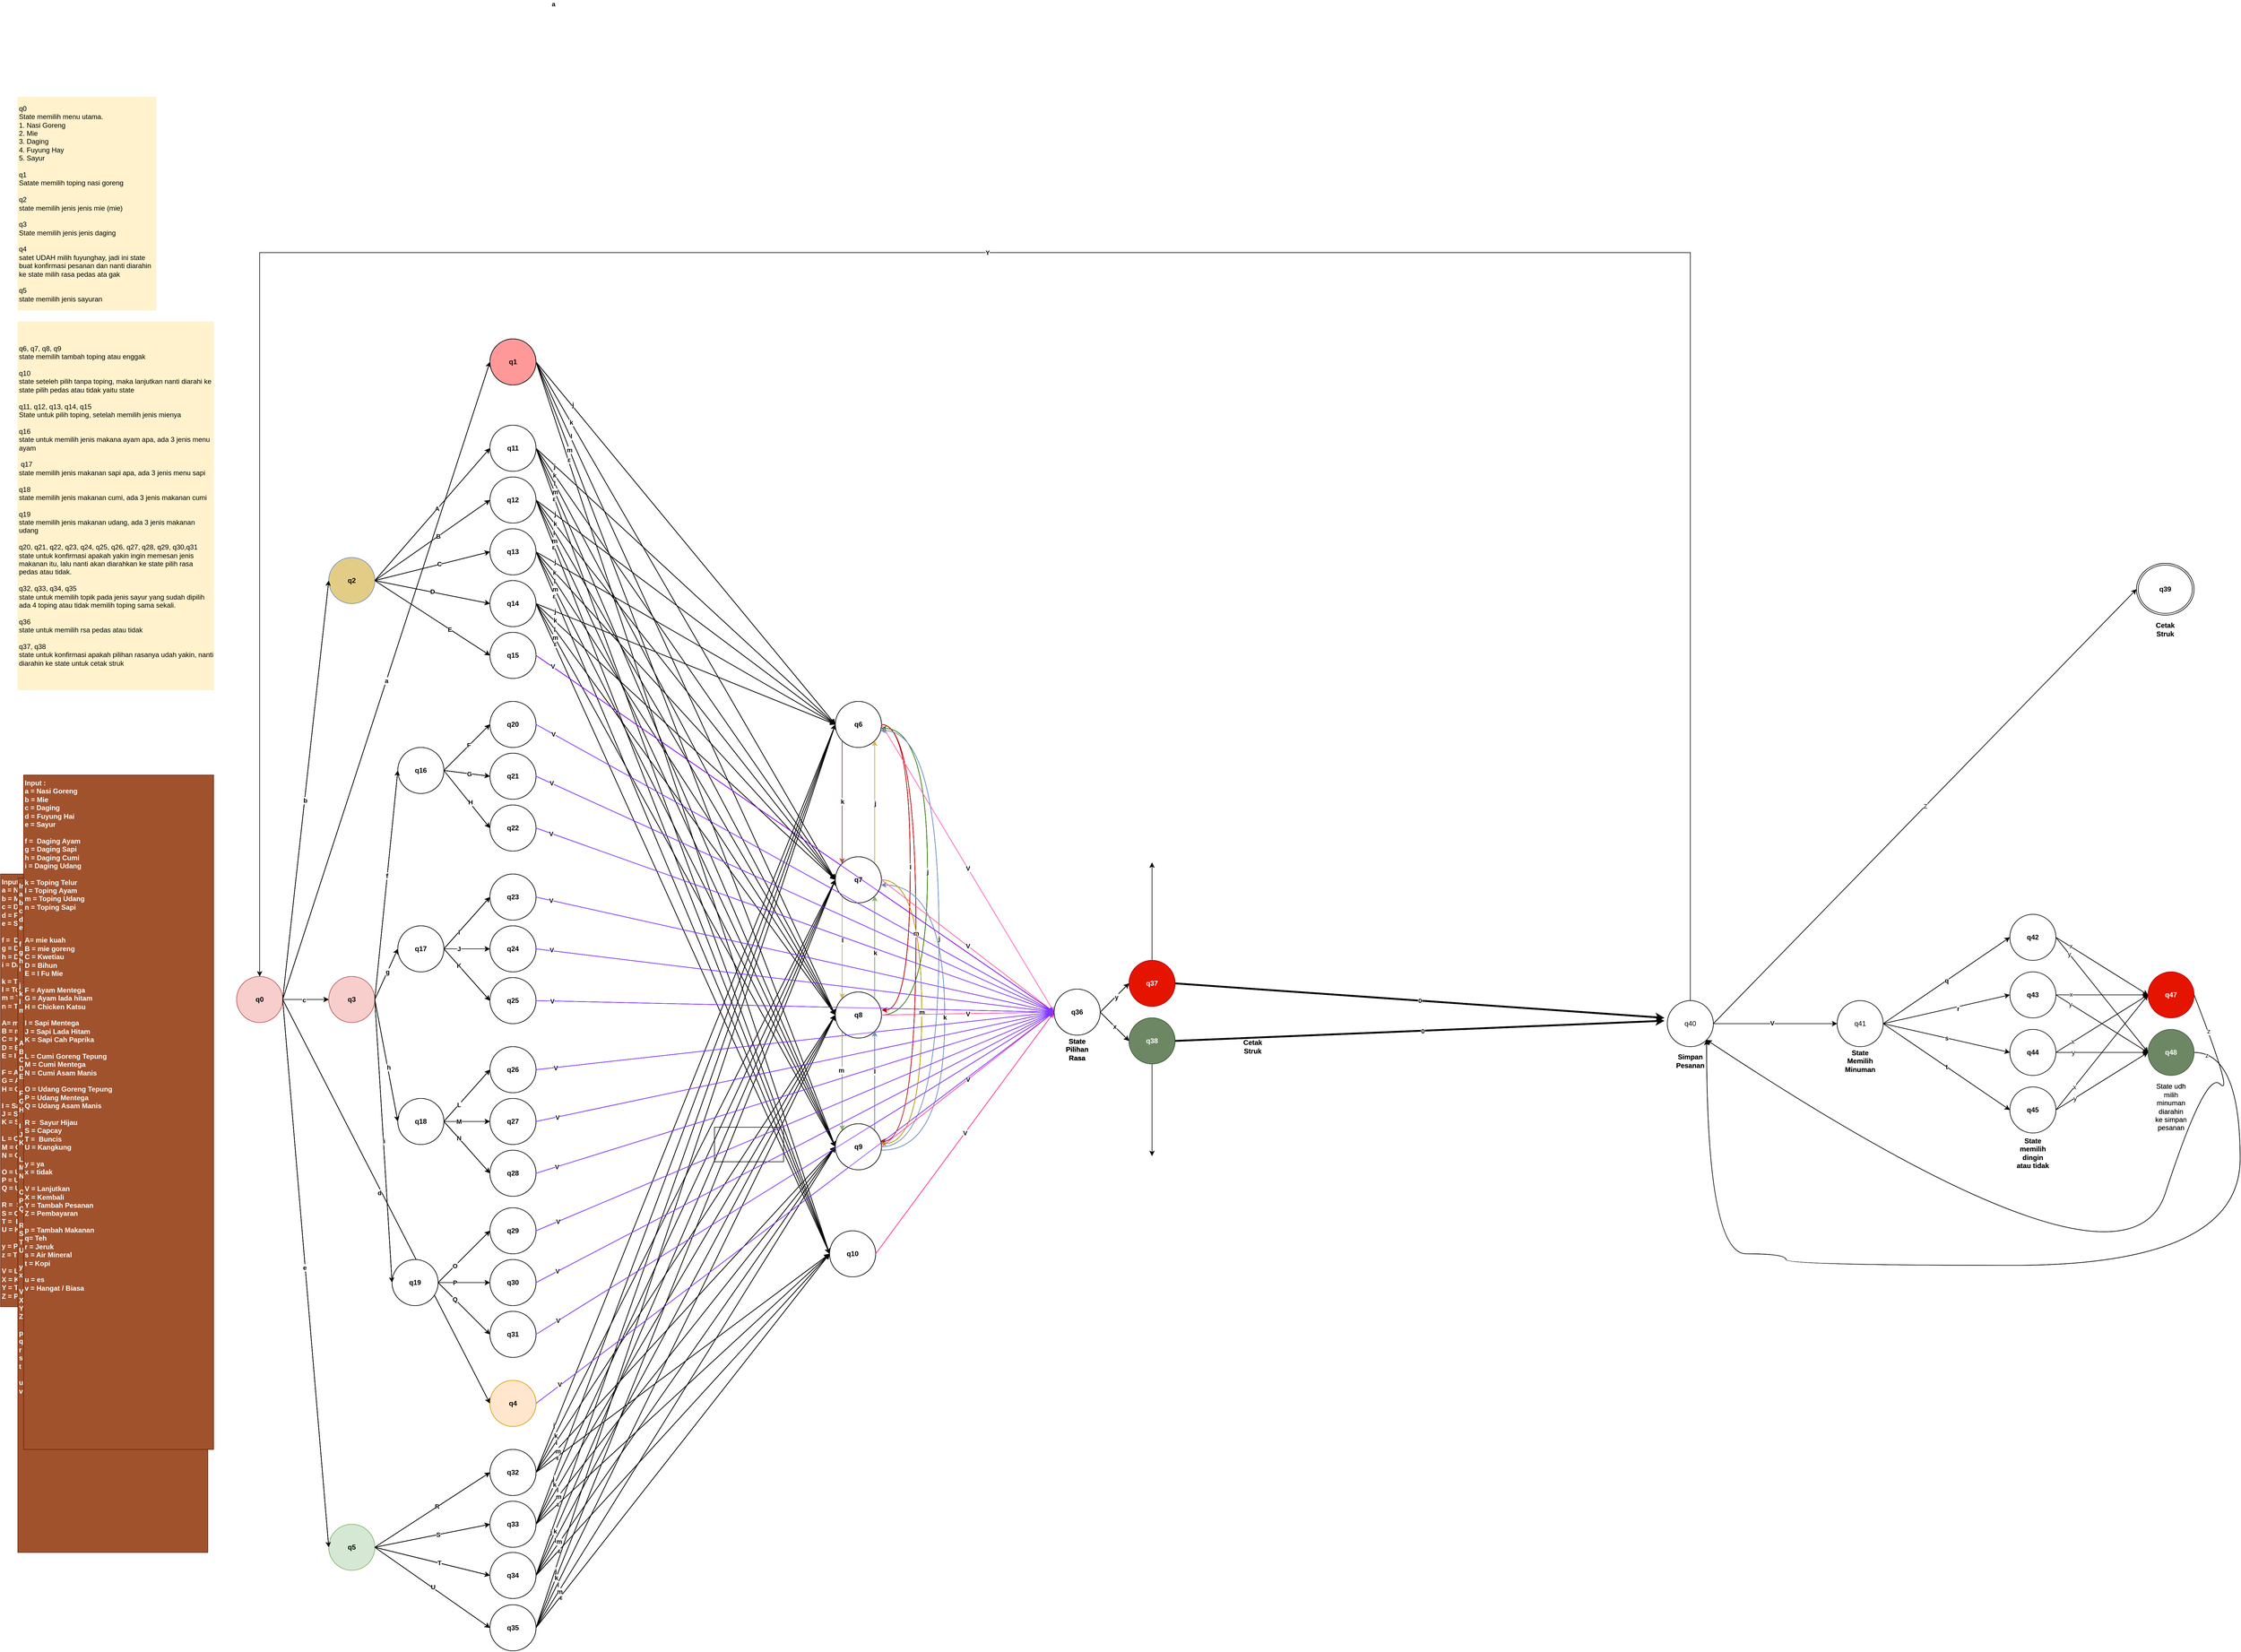 <mxfile version="22.0.5" type="device">
  <diagram name="Page-1" id="TPeHE0YNXwFDdQlTFkeY">
    <mxGraphModel dx="4050" dy="3543" grid="1" gridSize="10" guides="1" tooltips="1" connect="1" arrows="1" fold="1" page="1" pageScale="1" pageWidth="850" pageHeight="1100" math="0" shadow="0">
      <root>
        <mxCell id="0" />
        <mxCell id="1" parent="0" />
        <mxCell id="9iZt7Y2jaFr_tkUOD3OM-1" value="" style="rounded=0;whiteSpace=wrap;html=1;" parent="1" vertex="1">
          <mxGeometry x="390" y="220" width="120" height="60" as="geometry" />
        </mxCell>
        <mxCell id="pl_Ivmxs4CeN9dgg81H_-1" value="q0" style="ellipse;whiteSpace=wrap;html=1;aspect=fixed;fillColor=#f8cecc;strokeColor=#b85450;fontStyle=1" parent="1" vertex="1">
          <mxGeometry x="-440" y="-42" width="80" height="80" as="geometry" />
        </mxCell>
        <mxCell id="pl_Ivmxs4CeN9dgg81H_-2" style="rounded=0;orthogonalLoop=1;jettySize=auto;html=1;exitX=1;exitY=0.5;exitDx=0;exitDy=0;entryX=0;entryY=0.5;entryDx=0;entryDy=0;fontStyle=1" parent="1" source="pl_Ivmxs4CeN9dgg81H_-4" target="pl_Ivmxs4CeN9dgg81H_-56" edge="1">
          <mxGeometry relative="1" as="geometry" />
        </mxCell>
        <mxCell id="pl_Ivmxs4CeN9dgg81H_-3" value="ε" style="edgeLabel;html=1;align=center;verticalAlign=middle;resizable=0;points=[];fontStyle=1" parent="pl_Ivmxs4CeN9dgg81H_-2" vertex="1" connectable="0">
          <mxGeometry x="-0.78" y="1" relative="1" as="geometry">
            <mxPoint as="offset" />
          </mxGeometry>
        </mxCell>
        <mxCell id="pl_Ivmxs4CeN9dgg81H_-4" value="q1" style="ellipse;whiteSpace=wrap;html=1;aspect=fixed;fontStyle=1;strokeColor=#000000;fillColor=#FF9999;" parent="1" vertex="1">
          <mxGeometry y="-1150" width="80" height="80" as="geometry" />
        </mxCell>
        <mxCell id="pl_Ivmxs4CeN9dgg81H_-5" value="q2" style="ellipse;whiteSpace=wrap;html=1;aspect=fixed;fillColor=#E3CD86;strokeColor=#6c8ebf;fontStyle=1" parent="1" vertex="1">
          <mxGeometry x="-280" y="-770" width="80" height="80" as="geometry" />
        </mxCell>
        <mxCell id="pl_Ivmxs4CeN9dgg81H_-6" value="q3" style="ellipse;whiteSpace=wrap;html=1;aspect=fixed;fillColor=#f8cecc;strokeColor=#b85450;fontStyle=1" parent="1" vertex="1">
          <mxGeometry x="-280" y="-42" width="80" height="80" as="geometry" />
        </mxCell>
        <mxCell id="pl_Ivmxs4CeN9dgg81H_-7" value="" style="endArrow=classic;html=1;rounded=0;exitX=1;exitY=0.5;exitDx=0;exitDy=0;entryX=0;entryY=0.5;entryDx=0;entryDy=0;fontStyle=1" parent="1" source="pl_Ivmxs4CeN9dgg81H_-1" target="pl_Ivmxs4CeN9dgg81H_-4" edge="1">
          <mxGeometry width="50" height="50" relative="1" as="geometry">
            <mxPoint x="150" y="-172" as="sourcePoint" />
            <mxPoint x="200" y="-222" as="targetPoint" />
          </mxGeometry>
        </mxCell>
        <mxCell id="pl_Ivmxs4CeN9dgg81H_-8" value="a" style="edgeLabel;html=1;align=center;verticalAlign=middle;resizable=0;points=[];fontStyle=1" parent="pl_Ivmxs4CeN9dgg81H_-7" vertex="1" connectable="0">
          <mxGeometry x="-0.108" relative="1" as="geometry">
            <mxPoint x="309" y="-1236" as="offset" />
          </mxGeometry>
        </mxCell>
        <mxCell id="pl_Ivmxs4CeN9dgg81H_-9" value="" style="endArrow=classic;html=1;rounded=0;exitX=1;exitY=0.5;exitDx=0;exitDy=0;entryX=0;entryY=0.5;entryDx=0;entryDy=0;fontStyle=1" parent="1" source="pl_Ivmxs4CeN9dgg81H_-1" target="pl_Ivmxs4CeN9dgg81H_-5" edge="1">
          <mxGeometry width="50" height="50" relative="1" as="geometry">
            <mxPoint x="-170" y="-172" as="sourcePoint" />
            <mxPoint x="-70" y="-272" as="targetPoint" />
          </mxGeometry>
        </mxCell>
        <mxCell id="pl_Ivmxs4CeN9dgg81H_-10" value="b" style="edgeLabel;html=1;align=center;verticalAlign=middle;resizable=0;points=[];fontStyle=1" parent="pl_Ivmxs4CeN9dgg81H_-9" vertex="1" connectable="0">
          <mxGeometry x="-0.05" y="-1" relative="1" as="geometry">
            <mxPoint as="offset" />
          </mxGeometry>
        </mxCell>
        <mxCell id="pl_Ivmxs4CeN9dgg81H_-11" value="" style="endArrow=classic;html=1;rounded=0;exitX=1;exitY=0.5;exitDx=0;exitDy=0;entryX=0;entryY=0.5;entryDx=0;entryDy=0;fontStyle=1" parent="1" source="pl_Ivmxs4CeN9dgg81H_-1" target="pl_Ivmxs4CeN9dgg81H_-6" edge="1">
          <mxGeometry width="50" height="50" relative="1" as="geometry">
            <mxPoint x="-160" y="-162" as="sourcePoint" />
            <mxPoint x="-60" y="-132" as="targetPoint" />
          </mxGeometry>
        </mxCell>
        <mxCell id="pl_Ivmxs4CeN9dgg81H_-12" value="c" style="edgeLabel;html=1;align=center;verticalAlign=middle;resizable=0;points=[];fontStyle=1" parent="pl_Ivmxs4CeN9dgg81H_-11" vertex="1" connectable="0">
          <mxGeometry x="-0.089" y="-1" relative="1" as="geometry">
            <mxPoint as="offset" />
          </mxGeometry>
        </mxCell>
        <mxCell id="pl_Ivmxs4CeN9dgg81H_-13" value="Input :&amp;nbsp;&lt;br&gt;a = Nasi Goreng&lt;br&gt;b = Mie&amp;nbsp;&lt;br&gt;c = Daging&lt;br&gt;d = Fuyung Hai&lt;br&gt;e = Sayur&lt;br&gt;&lt;br&gt;f =&amp;nbsp; Daging Ayam&lt;br&gt;g = Daging Sapi&amp;nbsp;&lt;br&gt;h = Daging Cumi&lt;br&gt;i = Daging Udang&lt;br&gt;&lt;br&gt;k = Toping Telur&lt;br&gt;l = Toping Ayam&lt;br&gt;m = Toping Udang&amp;nbsp;&lt;br&gt;n = Toping Sapi&lt;br&gt;&lt;br&gt;A= mie kuah&amp;nbsp;&lt;br&gt;B = mie goreng&amp;nbsp;&lt;br&gt;C = Kwetiau&lt;br&gt;D = Bihun&lt;br&gt;E = I Fu Mie&lt;br&gt;&lt;br&gt;F = Ayam Mentega&lt;br&gt;G = Ayam lada hitam&lt;br&gt;H = Chicken Katsu&amp;nbsp;&lt;br&gt;&lt;br&gt;I = Sapi Mentega&lt;br&gt;J = Sapi Lada Hitam&lt;br&gt;K = Sapi Cah Paprika&lt;br&gt;&lt;br&gt;L = Cumi Goreng Tepung&lt;br&gt;M = Cumi Mentega&lt;br&gt;N = Cumi Asam Manis&lt;br&gt;&lt;br&gt;O = Udang Goreng Tepung&lt;br&gt;P = Udang Mentega&lt;br&gt;Q = Udang Asam Manis&lt;br&gt;&lt;br&gt;R =&amp;nbsp; Sayur Hijau&lt;br&gt;S = Capcay&lt;br&gt;T =&amp;nbsp; Buncis&lt;br&gt;U = Kangkung&lt;br&gt;&lt;br&gt;y = Pedas&amp;nbsp;&lt;br&gt;z = Tidak Pedas&lt;br&gt;&lt;br&gt;V = Lanjutkan pilih rasa&lt;br&gt;X = Kembali&lt;br&gt;Y = Tambah Pesanan&amp;nbsp;&lt;br&gt;Z = Pembayaran&lt;br&gt;&lt;br&gt;&amp;nbsp;" style="text;html=1;strokeColor=#6D1F00;fillColor=#a0522d;align=left;verticalAlign=top;whiteSpace=wrap;rounded=0;fontColor=#ffffff;fontStyle=1" parent="1" vertex="1">
          <mxGeometry x="-850" y="-220" width="330" height="752" as="geometry" />
        </mxCell>
        <mxCell id="pl_Ivmxs4CeN9dgg81H_-14" value="q4" style="ellipse;whiteSpace=wrap;html=1;aspect=fixed;fillColor=#ffe6cc;strokeColor=#d79b00;fontStyle=1" parent="1" vertex="1">
          <mxGeometry y="660" width="80" height="80" as="geometry" />
        </mxCell>
        <mxCell id="pl_Ivmxs4CeN9dgg81H_-15" value="q5" style="ellipse;whiteSpace=wrap;html=1;aspect=fixed;fillColor=#d5e8d4;strokeColor=#82b366;fontStyle=1" parent="1" vertex="1">
          <mxGeometry x="-280" y="910" width="80" height="80" as="geometry" />
        </mxCell>
        <mxCell id="pl_Ivmxs4CeN9dgg81H_-16" value="" style="endArrow=classic;html=1;rounded=0;exitX=1;exitY=0.5;exitDx=0;exitDy=0;entryX=0;entryY=0.5;entryDx=0;entryDy=0;fontStyle=1" parent="1" source="pl_Ivmxs4CeN9dgg81H_-1" target="pl_Ivmxs4CeN9dgg81H_-14" edge="1">
          <mxGeometry width="50" height="50" relative="1" as="geometry">
            <mxPoint x="40" y="-12" as="sourcePoint" />
            <mxPoint x="90" y="-62" as="targetPoint" />
          </mxGeometry>
        </mxCell>
        <mxCell id="pl_Ivmxs4CeN9dgg81H_-17" value="d" style="edgeLabel;html=1;align=center;verticalAlign=middle;resizable=0;points=[];fontStyle=1" parent="pl_Ivmxs4CeN9dgg81H_-16" vertex="1" connectable="0">
          <mxGeometry x="-0.048" y="-4" relative="1" as="geometry">
            <mxPoint as="offset" />
          </mxGeometry>
        </mxCell>
        <mxCell id="pl_Ivmxs4CeN9dgg81H_-18" value="" style="endArrow=classic;html=1;rounded=0;exitX=1;exitY=0.5;exitDx=0;exitDy=0;entryX=0;entryY=0.5;entryDx=0;entryDy=0;fontStyle=1" parent="1" source="pl_Ivmxs4CeN9dgg81H_-1" target="pl_Ivmxs4CeN9dgg81H_-15" edge="1">
          <mxGeometry width="50" height="50" relative="1" as="geometry">
            <mxPoint x="40" y="-12" as="sourcePoint" />
            <mxPoint x="90" y="-62" as="targetPoint" />
          </mxGeometry>
        </mxCell>
        <mxCell id="pl_Ivmxs4CeN9dgg81H_-19" value="e" style="edgeLabel;html=1;align=center;verticalAlign=middle;resizable=0;points=[];fontStyle=1" parent="pl_Ivmxs4CeN9dgg81H_-18" vertex="1" connectable="0">
          <mxGeometry x="-0.021" y="-1" relative="1" as="geometry">
            <mxPoint as="offset" />
          </mxGeometry>
        </mxCell>
        <mxCell id="pl_Ivmxs4CeN9dgg81H_-20" style="edgeStyle=orthogonalEdgeStyle;rounded=0;orthogonalLoop=1;jettySize=auto;html=1;exitX=0;exitY=1;exitDx=0;exitDy=0;entryX=0;entryY=0;entryDx=0;entryDy=0;fillColor=#f8cecc;strokeColor=#b85450;fontStyle=1" parent="1" source="pl_Ivmxs4CeN9dgg81H_-22" target="pl_Ivmxs4CeN9dgg81H_-27" edge="1">
          <mxGeometry relative="1" as="geometry" />
        </mxCell>
        <mxCell id="pl_Ivmxs4CeN9dgg81H_-21" value="k" style="edgeLabel;html=1;align=center;verticalAlign=middle;resizable=0;points=[];fontStyle=1" parent="pl_Ivmxs4CeN9dgg81H_-20" vertex="1" connectable="0">
          <mxGeometry x="-0.014" relative="1" as="geometry">
            <mxPoint as="offset" />
          </mxGeometry>
        </mxCell>
        <mxCell id="pl_Ivmxs4CeN9dgg81H_-22" value="q6" style="ellipse;whiteSpace=wrap;html=1;aspect=fixed;fontStyle=1" parent="1" vertex="1">
          <mxGeometry x="600" y="-520" width="80" height="80" as="geometry" />
        </mxCell>
        <mxCell id="pl_Ivmxs4CeN9dgg81H_-23" style="edgeStyle=orthogonalEdgeStyle;rounded=0;orthogonalLoop=1;jettySize=auto;html=1;exitX=0;exitY=1;exitDx=0;exitDy=0;entryX=0;entryY=0;entryDx=0;entryDy=0;fillColor=#fff2cc;strokeColor=#d6b656;fontStyle=1" parent="1" source="pl_Ivmxs4CeN9dgg81H_-27" target="pl_Ivmxs4CeN9dgg81H_-32" edge="1">
          <mxGeometry relative="1" as="geometry" />
        </mxCell>
        <mxCell id="pl_Ivmxs4CeN9dgg81H_-24" value="&lt;span&gt;l&lt;/span&gt;" style="edgeLabel;html=1;align=center;verticalAlign=middle;resizable=0;points=[];fontStyle=1" parent="pl_Ivmxs4CeN9dgg81H_-23" vertex="1" connectable="0">
          <mxGeometry x="-0.144" relative="1" as="geometry">
            <mxPoint as="offset" />
          </mxGeometry>
        </mxCell>
        <mxCell id="pl_Ivmxs4CeN9dgg81H_-25" style="edgeStyle=orthogonalEdgeStyle;rounded=0;orthogonalLoop=1;jettySize=auto;html=1;exitX=1;exitY=0;exitDx=0;exitDy=0;entryX=1;entryY=1;entryDx=0;entryDy=0;fillColor=#fff2cc;strokeColor=#d6b656;fontStyle=1" parent="1" source="pl_Ivmxs4CeN9dgg81H_-27" target="pl_Ivmxs4CeN9dgg81H_-22" edge="1">
          <mxGeometry relative="1" as="geometry" />
        </mxCell>
        <mxCell id="pl_Ivmxs4CeN9dgg81H_-26" value="&lt;span&gt;j&lt;/span&gt;" style="edgeLabel;html=1;align=center;verticalAlign=middle;resizable=0;points=[];fontStyle=1" parent="pl_Ivmxs4CeN9dgg81H_-25" vertex="1" connectable="0">
          <mxGeometry x="-0.016" relative="1" as="geometry">
            <mxPoint as="offset" />
          </mxGeometry>
        </mxCell>
        <mxCell id="pl_Ivmxs4CeN9dgg81H_-27" value="q7" style="ellipse;whiteSpace=wrap;html=1;aspect=fixed;fontStyle=1" parent="1" vertex="1">
          <mxGeometry x="600" y="-250" width="80" height="80" as="geometry" />
        </mxCell>
        <mxCell id="pl_Ivmxs4CeN9dgg81H_-28" style="edgeStyle=orthogonalEdgeStyle;rounded=0;orthogonalLoop=1;jettySize=auto;html=1;exitX=0;exitY=1;exitDx=0;exitDy=0;entryX=0;entryY=0;entryDx=0;entryDy=0;fillColor=#d5e8d4;strokeColor=#82b366;fontStyle=1" parent="1" source="pl_Ivmxs4CeN9dgg81H_-32" target="pl_Ivmxs4CeN9dgg81H_-35" edge="1">
          <mxGeometry relative="1" as="geometry" />
        </mxCell>
        <mxCell id="pl_Ivmxs4CeN9dgg81H_-29" value="&lt;span&gt;m&lt;/span&gt;" style="edgeLabel;html=1;align=center;verticalAlign=middle;resizable=0;points=[];fontStyle=1" parent="pl_Ivmxs4CeN9dgg81H_-28" vertex="1" connectable="0">
          <mxGeometry x="-0.224" y="-2" relative="1" as="geometry">
            <mxPoint as="offset" />
          </mxGeometry>
        </mxCell>
        <mxCell id="pl_Ivmxs4CeN9dgg81H_-30" style="edgeStyle=orthogonalEdgeStyle;rounded=0;orthogonalLoop=1;jettySize=auto;html=1;exitX=1;exitY=0;exitDx=0;exitDy=0;entryX=1;entryY=1;entryDx=0;entryDy=0;fillColor=#d5e8d4;strokeColor=#82b366;fontStyle=1" parent="1" source="pl_Ivmxs4CeN9dgg81H_-32" target="pl_Ivmxs4CeN9dgg81H_-27" edge="1">
          <mxGeometry relative="1" as="geometry" />
        </mxCell>
        <mxCell id="pl_Ivmxs4CeN9dgg81H_-31" value="&lt;span&gt;k&lt;/span&gt;" style="edgeLabel;html=1;align=center;verticalAlign=middle;resizable=0;points=[];fontStyle=1" parent="pl_Ivmxs4CeN9dgg81H_-30" vertex="1" connectable="0">
          <mxGeometry x="-0.106" relative="1" as="geometry">
            <mxPoint as="offset" />
          </mxGeometry>
        </mxCell>
        <mxCell id="pl_Ivmxs4CeN9dgg81H_-32" value="q8" style="ellipse;whiteSpace=wrap;html=1;aspect=fixed;fontStyle=1" parent="1" vertex="1">
          <mxGeometry x="600" y="-15.0" width="80" height="80" as="geometry" />
        </mxCell>
        <mxCell id="pl_Ivmxs4CeN9dgg81H_-33" style="edgeStyle=orthogonalEdgeStyle;rounded=0;orthogonalLoop=1;jettySize=auto;html=1;exitX=1;exitY=0;exitDx=0;exitDy=0;entryX=1;entryY=1;entryDx=0;entryDy=0;fillColor=#dae8fc;strokeColor=#6c8ebf;fontStyle=1" parent="1" source="pl_Ivmxs4CeN9dgg81H_-35" target="pl_Ivmxs4CeN9dgg81H_-32" edge="1">
          <mxGeometry relative="1" as="geometry" />
        </mxCell>
        <mxCell id="pl_Ivmxs4CeN9dgg81H_-34" value="&lt;span&gt;l&lt;/span&gt;" style="edgeLabel;html=1;align=center;verticalAlign=middle;resizable=0;points=[];fontStyle=1" parent="pl_Ivmxs4CeN9dgg81H_-33" vertex="1" connectable="0">
          <mxGeometry x="0.188" y="1" relative="1" as="geometry">
            <mxPoint as="offset" />
          </mxGeometry>
        </mxCell>
        <mxCell id="pl_Ivmxs4CeN9dgg81H_-35" value="q9" style="ellipse;whiteSpace=wrap;html=1;aspect=fixed;fontStyle=1" parent="1" vertex="1">
          <mxGeometry x="600" y="214" width="80" height="80" as="geometry" />
        </mxCell>
        <mxCell id="pl_Ivmxs4CeN9dgg81H_-36" value="" style="endArrow=classic;html=1;rounded=0;entryX=0;entryY=0.5;entryDx=0;entryDy=0;exitX=1;exitY=0.5;exitDx=0;exitDy=0;fontStyle=1" parent="1" source="pl_Ivmxs4CeN9dgg81H_-4" target="pl_Ivmxs4CeN9dgg81H_-22" edge="1">
          <mxGeometry width="50" height="50" relative="1" as="geometry">
            <mxPoint x="-210" y="-1860" as="sourcePoint" />
            <mxPoint x="-300" y="-1760" as="targetPoint" />
          </mxGeometry>
        </mxCell>
        <mxCell id="pl_Ivmxs4CeN9dgg81H_-37" value="j" style="edgeLabel;html=1;align=center;verticalAlign=middle;resizable=0;points=[];fontStyle=1" parent="pl_Ivmxs4CeN9dgg81H_-36" vertex="1" connectable="0">
          <mxGeometry x="-0.762" y="2" relative="1" as="geometry">
            <mxPoint as="offset" />
          </mxGeometry>
        </mxCell>
        <mxCell id="pl_Ivmxs4CeN9dgg81H_-38" value="" style="endArrow=classic;html=1;rounded=0;entryX=0;entryY=0.5;entryDx=0;entryDy=0;exitX=1;exitY=0.5;exitDx=0;exitDy=0;fontStyle=1" parent="1" source="pl_Ivmxs4CeN9dgg81H_-4" target="pl_Ivmxs4CeN9dgg81H_-27" edge="1">
          <mxGeometry width="50" height="50" relative="1" as="geometry">
            <mxPoint x="-210" y="-1860" as="sourcePoint" />
            <mxPoint x="-30" y="-2020" as="targetPoint" />
          </mxGeometry>
        </mxCell>
        <mxCell id="pl_Ivmxs4CeN9dgg81H_-39" value="k" style="edgeLabel;html=1;align=center;verticalAlign=middle;resizable=0;points=[];fontStyle=1" parent="pl_Ivmxs4CeN9dgg81H_-38" vertex="1" connectable="0">
          <mxGeometry x="-0.768" relative="1" as="geometry">
            <mxPoint as="offset" />
          </mxGeometry>
        </mxCell>
        <mxCell id="pl_Ivmxs4CeN9dgg81H_-40" value="" style="endArrow=classic;html=1;rounded=0;entryX=0;entryY=0.5;entryDx=0;entryDy=0;exitX=1;exitY=0.5;exitDx=0;exitDy=0;fontStyle=1" parent="1" source="pl_Ivmxs4CeN9dgg81H_-4" target="pl_Ivmxs4CeN9dgg81H_-32" edge="1">
          <mxGeometry width="50" height="50" relative="1" as="geometry">
            <mxPoint x="-210" y="-1860" as="sourcePoint" />
            <mxPoint x="-20" y="-2010" as="targetPoint" />
          </mxGeometry>
        </mxCell>
        <mxCell id="pl_Ivmxs4CeN9dgg81H_-41" value="l" style="edgeLabel;html=1;align=center;verticalAlign=middle;resizable=0;points=[];fontStyle=1" parent="pl_Ivmxs4CeN9dgg81H_-40" vertex="1" connectable="0">
          <mxGeometry x="-0.772" y="1" relative="1" as="geometry">
            <mxPoint as="offset" />
          </mxGeometry>
        </mxCell>
        <mxCell id="pl_Ivmxs4CeN9dgg81H_-42" value="" style="endArrow=classic;html=1;rounded=0;entryX=0;entryY=0.5;entryDx=0;entryDy=0;exitX=1;exitY=0.5;exitDx=0;exitDy=0;fontStyle=1" parent="1" source="pl_Ivmxs4CeN9dgg81H_-4" target="pl_Ivmxs4CeN9dgg81H_-35" edge="1">
          <mxGeometry width="50" height="50" relative="1" as="geometry">
            <mxPoint x="-250" y="-1870" as="sourcePoint" />
            <mxPoint x="-10" y="-2000" as="targetPoint" />
          </mxGeometry>
        </mxCell>
        <mxCell id="pl_Ivmxs4CeN9dgg81H_-43" value="m" style="edgeLabel;html=1;align=center;verticalAlign=middle;resizable=0;points=[];fontStyle=1" parent="pl_Ivmxs4CeN9dgg81H_-42" vertex="1" connectable="0">
          <mxGeometry x="-0.777" relative="1" as="geometry">
            <mxPoint as="offset" />
          </mxGeometry>
        </mxCell>
        <mxCell id="pl_Ivmxs4CeN9dgg81H_-44" value="q pedas" style="ellipse;whiteSpace=wrap;html=1;aspect=fixed;fillColor=#e51400;fontColor=#ffffff;strokeColor=#B20000;fontStyle=1" parent="1" vertex="1">
          <mxGeometry x="1110.0" y="-70" width="80" height="80" as="geometry" />
        </mxCell>
        <mxCell id="pl_Ivmxs4CeN9dgg81H_-45" value="q gak pedas" style="ellipse;whiteSpace=wrap;html=1;aspect=fixed;fillColor=#6d8764;fontColor=#ffffff;strokeColor=#3A5431;fontStyle=1" parent="1" vertex="1">
          <mxGeometry x="1110.0" y="30" width="80" height="80" as="geometry" />
        </mxCell>
        <mxCell id="pl_Ivmxs4CeN9dgg81H_-46" value="" style="endArrow=classic;html=1;rounded=0;exitX=1;exitY=0.5;exitDx=0;exitDy=0;entryX=0;entryY=0.5;entryDx=0;entryDy=0;fontStyle=1" parent="1" source="pl_Ivmxs4CeN9dgg81H_-59" target="pl_Ivmxs4CeN9dgg81H_-44" edge="1">
          <mxGeometry width="50" height="50" relative="1" as="geometry">
            <mxPoint x="1606.02" y="-200" as="sourcePoint" />
            <mxPoint x="1596.02" y="-210" as="targetPoint" />
          </mxGeometry>
        </mxCell>
        <mxCell id="pl_Ivmxs4CeN9dgg81H_-47" value="y" style="edgeLabel;html=1;align=center;verticalAlign=middle;resizable=0;points=[];fontStyle=1" parent="pl_Ivmxs4CeN9dgg81H_-46" vertex="1" connectable="0">
          <mxGeometry x="0.084" y="-1" relative="1" as="geometry">
            <mxPoint as="offset" />
          </mxGeometry>
        </mxCell>
        <mxCell id="pl_Ivmxs4CeN9dgg81H_-48" value="" style="endArrow=classic;html=1;rounded=0;exitX=1;exitY=0.5;exitDx=0;exitDy=0;entryX=0;entryY=0.5;entryDx=0;entryDy=0;fontStyle=1" parent="1" source="pl_Ivmxs4CeN9dgg81H_-59" target="pl_Ivmxs4CeN9dgg81H_-45" edge="1">
          <mxGeometry width="50" height="50" relative="1" as="geometry">
            <mxPoint x="1606.02" y="-200" as="sourcePoint" />
            <mxPoint x="1972.02" y="-140" as="targetPoint" />
          </mxGeometry>
        </mxCell>
        <mxCell id="pl_Ivmxs4CeN9dgg81H_-49" value="z" style="edgeLabel;html=1;align=center;verticalAlign=middle;resizable=0;points=[];fontStyle=1" parent="pl_Ivmxs4CeN9dgg81H_-48" vertex="1" connectable="0">
          <mxGeometry x="0.05" relative="1" as="geometry">
            <mxPoint as="offset" />
          </mxGeometry>
        </mxCell>
        <mxCell id="pl_Ivmxs4CeN9dgg81H_-50" value="l" style="curved=1;endArrow=classic;html=1;rounded=0;exitX=1;exitY=0.5;exitDx=0;exitDy=0;entryX=1.01;entryY=0.392;entryDx=0;entryDy=0;strokeColor=#B20000;edgeStyle=orthogonalEdgeStyle;fillColor=#e51400;entryPerimeter=0;fontStyle=1" parent="1" source="pl_Ivmxs4CeN9dgg81H_-22" target="pl_Ivmxs4CeN9dgg81H_-32" edge="1">
          <mxGeometry width="50" height="50" relative="1" as="geometry">
            <mxPoint x="850" y="-260.81" as="sourcePoint" />
            <mxPoint x="900" y="-310.81" as="targetPoint" />
            <Array as="points">
              <mxPoint x="730" y="-480" />
              <mxPoint x="730" y="16" />
            </Array>
          </mxGeometry>
        </mxCell>
        <mxCell id="pl_Ivmxs4CeN9dgg81H_-51" value="m" style="curved=1;endArrow=classic;html=1;rounded=0;exitX=1;exitY=0.5;exitDx=0;exitDy=0;entryX=0.975;entryY=0.379;entryDx=0;entryDy=0;strokeColor=#B20000;edgeStyle=orthogonalEdgeStyle;fillColor=#e51400;entryPerimeter=0;fontStyle=1" parent="1" source="pl_Ivmxs4CeN9dgg81H_-22" target="pl_Ivmxs4CeN9dgg81H_-35" edge="1">
          <mxGeometry width="50" height="50" relative="1" as="geometry">
            <mxPoint x="680" y="-210.84" as="sourcePoint" />
            <mxPoint x="680" y="269.16" as="targetPoint" />
            <Array as="points">
              <mxPoint x="740" y="-480" />
              <mxPoint x="740" y="244" />
            </Array>
          </mxGeometry>
        </mxCell>
        <mxCell id="pl_Ivmxs4CeN9dgg81H_-52" value="m" style="curved=1;endArrow=classic;html=1;rounded=0;exitX=1;exitY=0.5;exitDx=0;exitDy=0;entryX=0.989;entryY=0.43;entryDx=0;entryDy=0;strokeColor=#B09500;edgeStyle=orthogonalEdgeStyle;fillColor=#e3c800;entryPerimeter=0;fontStyle=1" parent="1" source="pl_Ivmxs4CeN9dgg81H_-27" target="pl_Ivmxs4CeN9dgg81H_-35" edge="1">
          <mxGeometry width="50" height="50" relative="1" as="geometry">
            <mxPoint x="680" y="-170.81" as="sourcePoint" />
            <mxPoint x="680" y="309.19" as="targetPoint" />
            <Array as="points">
              <mxPoint x="750" y="-210" />
              <mxPoint x="750" y="248" />
            </Array>
          </mxGeometry>
        </mxCell>
        <mxCell id="pl_Ivmxs4CeN9dgg81H_-53" value="j" style="curved=1;endArrow=classic;html=1;rounded=0;exitX=1;exitY=0.5;exitDx=0;exitDy=0;edgeStyle=orthogonalEdgeStyle;entryX=0.995;entryY=0.586;entryDx=0;entryDy=0;fillColor=#60a917;strokeColor=#2D7600;entryPerimeter=0;fontStyle=1" parent="1" source="pl_Ivmxs4CeN9dgg81H_-32" target="pl_Ivmxs4CeN9dgg81H_-22" edge="1">
          <mxGeometry width="50" height="50" relative="1" as="geometry">
            <mxPoint x="690" y="29.19" as="sourcePoint" />
            <mxPoint x="690" y="-210.81" as="targetPoint" />
            <Array as="points">
              <mxPoint x="760" y="25" />
              <mxPoint x="760" y="-473" />
            </Array>
          </mxGeometry>
        </mxCell>
        <mxCell id="pl_Ivmxs4CeN9dgg81H_-54" value="j" style="endArrow=classic;html=1;rounded=0;strokeColor=#6c8ebf;fillColor=#dae8fc;exitX=1;exitY=0.5;exitDx=0;exitDy=0;entryX=0.982;entryY=0.633;entryDx=0;entryDy=0;entryPerimeter=0;edgeStyle=orthogonalEdgeStyle;curved=1;fontStyle=1" parent="1" source="pl_Ivmxs4CeN9dgg81H_-35" target="pl_Ivmxs4CeN9dgg81H_-22" edge="1">
          <mxGeometry width="50" height="50" relative="1" as="geometry">
            <mxPoint x="710" y="119.19" as="sourcePoint" />
            <mxPoint x="670" y="139.19" as="targetPoint" />
            <Array as="points">
              <mxPoint x="780" y="254" />
              <mxPoint x="780" y="-469" />
            </Array>
          </mxGeometry>
        </mxCell>
        <mxCell id="pl_Ivmxs4CeN9dgg81H_-55" value="k" style="curved=1;endArrow=classic;html=1;rounded=0;strokeColor=#6c8ebf;edgeStyle=orthogonalEdgeStyle;fillColor=#dae8fc;exitX=1;exitY=0.5;exitDx=0;exitDy=0;entryX=0.993;entryY=0.613;entryDx=0;entryDy=0;fontStyle=1;entryPerimeter=0;" parent="1" target="pl_Ivmxs4CeN9dgg81H_-27" edge="1">
          <mxGeometry width="50" height="50" relative="1" as="geometry">
            <mxPoint x="680.0" y="260" as="sourcePoint" />
            <mxPoint x="680.0" y="-204" as="targetPoint" />
            <Array as="points">
              <mxPoint x="790" y="260" />
              <mxPoint x="790" y="-201" />
            </Array>
          </mxGeometry>
        </mxCell>
        <mxCell id="pl_Ivmxs4CeN9dgg81H_-56" value="q10" style="ellipse;whiteSpace=wrap;html=1;aspect=fixed;fontStyle=1" parent="1" vertex="1">
          <mxGeometry x="590" y="400" width="80" height="80" as="geometry" />
        </mxCell>
        <mxCell id="pl_Ivmxs4CeN9dgg81H_-57" value="V" style="endArrow=classic;html=1;rounded=0;exitX=1;exitY=0.5;exitDx=0;exitDy=0;entryX=0;entryY=0.5;entryDx=0;entryDy=0;strokeColor=#FF66BD;fontStyle=1" parent="1" source="pl_Ivmxs4CeN9dgg81H_-22" target="pl_Ivmxs4CeN9dgg81H_-59" edge="1">
          <mxGeometry width="50" height="50" relative="1" as="geometry">
            <mxPoint x="461.46" y="735.5" as="sourcePoint" />
            <mxPoint x="841.46" y="1225.5" as="targetPoint" />
          </mxGeometry>
        </mxCell>
        <mxCell id="pl_Ivmxs4CeN9dgg81H_-58" value="V" style="endArrow=classic;html=1;rounded=0;exitX=1;exitY=0.5;exitDx=0;exitDy=0;entryX=0;entryY=0.5;entryDx=0;entryDy=0;strokeColor=#FF639C;fontStyle=1" parent="1" source="pl_Ivmxs4CeN9dgg81H_-27" target="pl_Ivmxs4CeN9dgg81H_-59" edge="1">
          <mxGeometry width="50" height="50" relative="1" as="geometry">
            <mxPoint x="371.46" y="795.5" as="sourcePoint" />
            <mxPoint x="841.46" y="1225.5" as="targetPoint" />
          </mxGeometry>
        </mxCell>
        <mxCell id="pl_Ivmxs4CeN9dgg81H_-59" value="q rasa" style="ellipse;whiteSpace=wrap;html=1;aspect=fixed;fontStyle=1" parent="1" vertex="1">
          <mxGeometry x="980" y="-20" width="80" height="80" as="geometry" />
        </mxCell>
        <mxCell id="pl_Ivmxs4CeN9dgg81H_-60" value="V" style="endArrow=classic;html=1;rounded=0;exitX=1;exitY=0.5;exitDx=0;exitDy=0;entryX=0;entryY=0.5;entryDx=0;entryDy=0;strokeColor=#FF57A0;fontStyle=1" parent="1" source="pl_Ivmxs4CeN9dgg81H_-32" target="pl_Ivmxs4CeN9dgg81H_-59" edge="1">
          <mxGeometry width="50" height="50" relative="1" as="geometry">
            <mxPoint x="371.46" y="1035.5" as="sourcePoint" />
            <mxPoint x="851.46" y="1245.5" as="targetPoint" />
          </mxGeometry>
        </mxCell>
        <mxCell id="pl_Ivmxs4CeN9dgg81H_-61" value="V" style="endArrow=classic;html=1;rounded=0;exitX=1;exitY=0.5;exitDx=0;exitDy=0;entryX=0;entryY=0.5;entryDx=0;entryDy=0;strokeColor=#FF4AAB;fontStyle=1" parent="1" source="pl_Ivmxs4CeN9dgg81H_-35" target="pl_Ivmxs4CeN9dgg81H_-59" edge="1">
          <mxGeometry width="50" height="50" relative="1" as="geometry">
            <mxPoint x="371.46" y="1275.5" as="sourcePoint" />
            <mxPoint x="851.46" y="1245.5" as="targetPoint" />
          </mxGeometry>
        </mxCell>
        <mxCell id="pl_Ivmxs4CeN9dgg81H_-62" value="V" style="endArrow=classic;html=1;rounded=0;exitX=1;exitY=0.5;exitDx=0;exitDy=0;entryX=0;entryY=0.5;entryDx=0;entryDy=0;strokeColor=#FF3399;fontStyle=1" parent="1" source="pl_Ivmxs4CeN9dgg81H_-56" target="pl_Ivmxs4CeN9dgg81H_-59" edge="1">
          <mxGeometry width="50" height="50" relative="1" as="geometry">
            <mxPoint x="371.46" y="1525.5" as="sourcePoint" />
            <mxPoint x="851.46" y="1245.5" as="targetPoint" />
          </mxGeometry>
        </mxCell>
        <mxCell id="pl_Ivmxs4CeN9dgg81H_-63" value="Cetak Struk" style="text;html=1;strokeColor=none;fillColor=none;align=center;verticalAlign=middle;whiteSpace=wrap;rounded=0;fontStyle=1" parent="1" vertex="1">
          <mxGeometry x="1295.0" y="65" width="60" height="30" as="geometry" />
        </mxCell>
        <mxCell id="pl_Ivmxs4CeN9dgg81H_-68" value="State Pilihan Rasa" style="text;html=1;strokeColor=none;fillColor=none;align=center;verticalAlign=middle;whiteSpace=wrap;rounded=0;fontStyle=1" parent="1" vertex="1">
          <mxGeometry x="990" y="70" width="60" height="30" as="geometry" />
        </mxCell>
        <mxCell id="pl_Ivmxs4CeN9dgg81H_-69" style="rounded=0;orthogonalLoop=1;jettySize=auto;html=1;entryX=0;entryY=0.5;entryDx=0;entryDy=0;exitX=1;exitY=0.5;exitDx=0;exitDy=0;fontStyle=1" parent="1" source="pl_Ivmxs4CeN9dgg81H_-5" target="pl_Ivmxs4CeN9dgg81H_-85" edge="1">
          <mxGeometry relative="1" as="geometry">
            <mxPoint x="-160" y="-1690" as="sourcePoint" />
          </mxGeometry>
        </mxCell>
        <mxCell id="pl_Ivmxs4CeN9dgg81H_-70" value="E" style="edgeLabel;html=1;align=center;verticalAlign=middle;resizable=0;points=[];fontStyle=1" parent="pl_Ivmxs4CeN9dgg81H_-69" vertex="1" connectable="0">
          <mxGeometry x="0.301" relative="1" as="geometry">
            <mxPoint as="offset" />
          </mxGeometry>
        </mxCell>
        <mxCell id="pl_Ivmxs4CeN9dgg81H_-71" style="rounded=0;orthogonalLoop=1;jettySize=auto;html=1;entryX=0;entryY=0.5;entryDx=0;entryDy=0;exitX=1;exitY=0.5;exitDx=0;exitDy=0;fontStyle=1" parent="1" source="pl_Ivmxs4CeN9dgg81H_-73" target="pl_Ivmxs4CeN9dgg81H_-22" edge="1">
          <mxGeometry relative="1" as="geometry">
            <mxPoint x="80" y="-2030" as="sourcePoint" />
          </mxGeometry>
        </mxCell>
        <mxCell id="pl_Ivmxs4CeN9dgg81H_-72" value="j" style="edgeLabel;html=1;align=center;verticalAlign=middle;resizable=0;points=[];fontStyle=1" parent="pl_Ivmxs4CeN9dgg81H_-71" vertex="1" connectable="0">
          <mxGeometry x="-0.876" y="-1" relative="1" as="geometry">
            <mxPoint as="offset" />
          </mxGeometry>
        </mxCell>
        <mxCell id="pl_Ivmxs4CeN9dgg81H_-73" value="q11" style="ellipse;whiteSpace=wrap;html=1;aspect=fixed;fontStyle=1" parent="1" vertex="1">
          <mxGeometry y="-1000" width="80" height="80" as="geometry" />
        </mxCell>
        <mxCell id="pl_Ivmxs4CeN9dgg81H_-74" value="q12" style="ellipse;whiteSpace=wrap;html=1;aspect=fixed;fontStyle=1" parent="1" vertex="1">
          <mxGeometry y="-910" width="80" height="80" as="geometry" />
        </mxCell>
        <mxCell id="pl_Ivmxs4CeN9dgg81H_-75" value="q13" style="ellipse;whiteSpace=wrap;html=1;aspect=fixed;fontStyle=1" parent="1" vertex="1">
          <mxGeometry y="-820" width="80" height="80" as="geometry" />
        </mxCell>
        <mxCell id="pl_Ivmxs4CeN9dgg81H_-76" value="q14" style="ellipse;whiteSpace=wrap;html=1;aspect=fixed;fontStyle=1" parent="1" vertex="1">
          <mxGeometry y="-730" width="80" height="80" as="geometry" />
        </mxCell>
        <mxCell id="pl_Ivmxs4CeN9dgg81H_-77" value="" style="endArrow=classic;html=1;rounded=0;entryX=0;entryY=0.5;entryDx=0;entryDy=0;exitX=1;exitY=0.5;exitDx=0;exitDy=0;fontStyle=1" parent="1" source="pl_Ivmxs4CeN9dgg81H_-5" target="pl_Ivmxs4CeN9dgg81H_-73" edge="1">
          <mxGeometry width="50" height="50" relative="1" as="geometry">
            <mxPoint x="-130" y="-1700" as="sourcePoint" />
            <mxPoint x="-220" y="-1600" as="targetPoint" />
          </mxGeometry>
        </mxCell>
        <mxCell id="pl_Ivmxs4CeN9dgg81H_-78" value="A" style="edgeLabel;html=1;align=center;verticalAlign=middle;resizable=0;points=[];fontStyle=1" parent="pl_Ivmxs4CeN9dgg81H_-77" vertex="1" connectable="0">
          <mxGeometry x="0.082" y="1" relative="1" as="geometry">
            <mxPoint as="offset" />
          </mxGeometry>
        </mxCell>
        <mxCell id="pl_Ivmxs4CeN9dgg81H_-79" value="" style="endArrow=classic;html=1;rounded=0;entryX=0;entryY=0.5;entryDx=0;entryDy=0;exitX=1;exitY=0.5;exitDx=0;exitDy=0;fontStyle=1" parent="1" source="pl_Ivmxs4CeN9dgg81H_-5" target="pl_Ivmxs4CeN9dgg81H_-74" edge="1">
          <mxGeometry width="50" height="50" relative="1" as="geometry">
            <mxPoint x="-130" y="-1700" as="sourcePoint" />
            <mxPoint x="50" y="-1860" as="targetPoint" />
          </mxGeometry>
        </mxCell>
        <mxCell id="pl_Ivmxs4CeN9dgg81H_-80" value="B" style="edgeLabel;html=1;align=center;verticalAlign=middle;resizable=0;points=[];fontStyle=1" parent="pl_Ivmxs4CeN9dgg81H_-79" vertex="1" connectable="0">
          <mxGeometry x="0.097" relative="1" as="geometry">
            <mxPoint as="offset" />
          </mxGeometry>
        </mxCell>
        <mxCell id="pl_Ivmxs4CeN9dgg81H_-81" value="" style="endArrow=classic;html=1;rounded=0;entryX=0;entryY=0.5;entryDx=0;entryDy=0;exitX=1;exitY=0.5;exitDx=0;exitDy=0;fontStyle=1" parent="1" source="pl_Ivmxs4CeN9dgg81H_-5" target="pl_Ivmxs4CeN9dgg81H_-75" edge="1">
          <mxGeometry width="50" height="50" relative="1" as="geometry">
            <mxPoint x="-130" y="-1700" as="sourcePoint" />
            <mxPoint x="60" y="-1850" as="targetPoint" />
          </mxGeometry>
        </mxCell>
        <mxCell id="pl_Ivmxs4CeN9dgg81H_-82" value="C" style="edgeLabel;html=1;align=center;verticalAlign=middle;resizable=0;points=[];fontStyle=1" parent="pl_Ivmxs4CeN9dgg81H_-81" vertex="1" connectable="0">
          <mxGeometry x="0.115" y="1" relative="1" as="geometry">
            <mxPoint as="offset" />
          </mxGeometry>
        </mxCell>
        <mxCell id="pl_Ivmxs4CeN9dgg81H_-83" value="" style="endArrow=classic;html=1;rounded=0;entryX=0;entryY=0.5;entryDx=0;entryDy=0;exitX=1;exitY=0.5;exitDx=0;exitDy=0;fontStyle=1" parent="1" source="pl_Ivmxs4CeN9dgg81H_-5" target="pl_Ivmxs4CeN9dgg81H_-76" edge="1">
          <mxGeometry width="50" height="50" relative="1" as="geometry">
            <mxPoint x="-130" y="-1700" as="sourcePoint" />
            <mxPoint x="70" y="-1840" as="targetPoint" />
          </mxGeometry>
        </mxCell>
        <mxCell id="pl_Ivmxs4CeN9dgg81H_-84" value="D" style="edgeLabel;html=1;align=center;verticalAlign=middle;resizable=0;points=[];fontStyle=1" parent="pl_Ivmxs4CeN9dgg81H_-83" vertex="1" connectable="0">
          <mxGeometry x="0.001" y="1" relative="1" as="geometry">
            <mxPoint as="offset" />
          </mxGeometry>
        </mxCell>
        <mxCell id="pl_Ivmxs4CeN9dgg81H_-85" value="q15" style="ellipse;whiteSpace=wrap;html=1;aspect=fixed;fontStyle=1" parent="1" vertex="1">
          <mxGeometry y="-640" width="80" height="80" as="geometry" />
        </mxCell>
        <mxCell id="pl_Ivmxs4CeN9dgg81H_-86" value="" style="endArrow=classic;html=1;rounded=0;exitX=1;exitY=0.5;exitDx=0;exitDy=0;entryX=0;entryY=0.5;entryDx=0;entryDy=0;fontStyle=1" parent="1" source="pl_Ivmxs4CeN9dgg81H_-73" target="pl_Ivmxs4CeN9dgg81H_-27" edge="1">
          <mxGeometry width="50" height="50" relative="1" as="geometry">
            <mxPoint x="1230" y="-1790" as="sourcePoint" />
            <mxPoint x="1280" y="-1840" as="targetPoint" />
          </mxGeometry>
        </mxCell>
        <mxCell id="pl_Ivmxs4CeN9dgg81H_-87" value="k" style="edgeLabel;html=1;align=center;verticalAlign=middle;resizable=0;points=[];fontStyle=1" parent="pl_Ivmxs4CeN9dgg81H_-86" vertex="1" connectable="0">
          <mxGeometry x="-0.876" y="-1" relative="1" as="geometry">
            <mxPoint as="offset" />
          </mxGeometry>
        </mxCell>
        <mxCell id="pl_Ivmxs4CeN9dgg81H_-88" value="" style="endArrow=classic;html=1;rounded=0;exitX=1;exitY=0.5;exitDx=0;exitDy=0;entryX=0;entryY=0.5;entryDx=0;entryDy=0;fontStyle=1" parent="1" source="pl_Ivmxs4CeN9dgg81H_-73" target="pl_Ivmxs4CeN9dgg81H_-32" edge="1">
          <mxGeometry width="50" height="50" relative="1" as="geometry">
            <mxPoint x="1140" y="-1860" as="sourcePoint" />
            <mxPoint x="2820" y="-750" as="targetPoint" />
          </mxGeometry>
        </mxCell>
        <mxCell id="pl_Ivmxs4CeN9dgg81H_-89" value="l" style="edgeLabel;html=1;align=center;verticalAlign=middle;resizable=0;points=[];fontStyle=1" parent="pl_Ivmxs4CeN9dgg81H_-88" vertex="1" connectable="0">
          <mxGeometry x="-0.876" relative="1" as="geometry">
            <mxPoint as="offset" />
          </mxGeometry>
        </mxCell>
        <mxCell id="pl_Ivmxs4CeN9dgg81H_-90" value="" style="endArrow=classic;html=1;rounded=0;exitX=1;exitY=0.5;exitDx=0;exitDy=0;entryX=0;entryY=0.5;entryDx=0;entryDy=0;fontStyle=1" parent="1" source="pl_Ivmxs4CeN9dgg81H_-73" target="pl_Ivmxs4CeN9dgg81H_-35" edge="1">
          <mxGeometry width="50" height="50" relative="1" as="geometry">
            <mxPoint x="90" y="-2030" as="sourcePoint" />
            <mxPoint x="1640" y="-1250" as="targetPoint" />
          </mxGeometry>
        </mxCell>
        <mxCell id="pl_Ivmxs4CeN9dgg81H_-91" value="m" style="edgeLabel;html=1;align=center;verticalAlign=middle;resizable=0;points=[];fontStyle=1" parent="pl_Ivmxs4CeN9dgg81H_-90" vertex="1" connectable="0">
          <mxGeometry x="-0.876" relative="1" as="geometry">
            <mxPoint as="offset" />
          </mxGeometry>
        </mxCell>
        <mxCell id="pl_Ivmxs4CeN9dgg81H_-92" value="" style="endArrow=classic;html=1;rounded=0;exitX=1;exitY=0.5;exitDx=0;exitDy=0;entryX=0;entryY=0.5;entryDx=0;entryDy=0;fontStyle=1" parent="1" source="pl_Ivmxs4CeN9dgg81H_-73" target="pl_Ivmxs4CeN9dgg81H_-56" edge="1">
          <mxGeometry width="50" height="50" relative="1" as="geometry">
            <mxPoint x="90" y="-2020" as="sourcePoint" />
            <mxPoint x="3306" y="-741" as="targetPoint" />
          </mxGeometry>
        </mxCell>
        <mxCell id="pl_Ivmxs4CeN9dgg81H_-93" value="ε" style="edgeLabel;html=1;align=center;verticalAlign=middle;resizable=0;points=[];fontStyle=1" parent="pl_Ivmxs4CeN9dgg81H_-92" vertex="1" connectable="0">
          <mxGeometry x="-0.875" y="-1" relative="1" as="geometry">
            <mxPoint as="offset" />
          </mxGeometry>
        </mxCell>
        <mxCell id="pl_Ivmxs4CeN9dgg81H_-94" value="" style="endArrow=classic;html=1;rounded=0;exitX=1;exitY=0.5;exitDx=0;exitDy=0;entryX=0;entryY=0.5;entryDx=0;entryDy=0;fontStyle=1" parent="1" source="pl_Ivmxs4CeN9dgg81H_-74" target="pl_Ivmxs4CeN9dgg81H_-22" edge="1">
          <mxGeometry width="50" height="50" relative="1" as="geometry">
            <mxPoint x="90" y="-2020" as="sourcePoint" />
            <mxPoint x="3306" y="-551" as="targetPoint" />
          </mxGeometry>
        </mxCell>
        <mxCell id="pl_Ivmxs4CeN9dgg81H_-95" value="j" style="edgeLabel;html=1;align=center;verticalAlign=middle;resizable=0;points=[];fontStyle=1" parent="pl_Ivmxs4CeN9dgg81H_-94" vertex="1" connectable="0">
          <mxGeometry x="-0.875" y="1" relative="1" as="geometry">
            <mxPoint as="offset" />
          </mxGeometry>
        </mxCell>
        <mxCell id="pl_Ivmxs4CeN9dgg81H_-96" value="" style="endArrow=classic;html=1;rounded=0;exitX=1;exitY=0.5;exitDx=0;exitDy=0;entryX=0;entryY=0.5;entryDx=0;entryDy=0;fontStyle=1" parent="1" source="pl_Ivmxs4CeN9dgg81H_-74" target="pl_Ivmxs4CeN9dgg81H_-27" edge="1">
          <mxGeometry width="50" height="50" relative="1" as="geometry">
            <mxPoint x="90" y="-1790" as="sourcePoint" />
            <mxPoint x="3306" y="-1451" as="targetPoint" />
          </mxGeometry>
        </mxCell>
        <mxCell id="pl_Ivmxs4CeN9dgg81H_-97" value="k" style="edgeLabel;html=1;align=center;verticalAlign=middle;resizable=0;points=[];fontStyle=1" parent="pl_Ivmxs4CeN9dgg81H_-96" vertex="1" connectable="0">
          <mxGeometry x="-0.875" relative="1" as="geometry">
            <mxPoint as="offset" />
          </mxGeometry>
        </mxCell>
        <mxCell id="pl_Ivmxs4CeN9dgg81H_-98" value="" style="endArrow=classic;html=1;rounded=0;exitX=1;exitY=0.5;exitDx=0;exitDy=0;entryX=0;entryY=0.5;entryDx=0;entryDy=0;fontStyle=1" parent="1" source="pl_Ivmxs4CeN9dgg81H_-74" target="pl_Ivmxs4CeN9dgg81H_-32" edge="1">
          <mxGeometry width="50" height="50" relative="1" as="geometry">
            <mxPoint x="160" y="-1810" as="sourcePoint" />
            <mxPoint x="210" y="-1760" as="targetPoint" />
          </mxGeometry>
        </mxCell>
        <mxCell id="pl_Ivmxs4CeN9dgg81H_-99" value="l" style="edgeLabel;html=1;align=center;verticalAlign=middle;resizable=0;points=[];fontStyle=1" parent="pl_Ivmxs4CeN9dgg81H_-98" vertex="1" connectable="0">
          <mxGeometry x="-0.875" y="-2" relative="1" as="geometry">
            <mxPoint as="offset" />
          </mxGeometry>
        </mxCell>
        <mxCell id="pl_Ivmxs4CeN9dgg81H_-100" value="" style="endArrow=classic;html=1;rounded=0;exitX=1;exitY=0.5;exitDx=0;exitDy=0;entryX=0;entryY=0.5;entryDx=0;entryDy=0;fontStyle=1" parent="1" source="pl_Ivmxs4CeN9dgg81H_-74" target="pl_Ivmxs4CeN9dgg81H_-35" edge="1">
          <mxGeometry width="50" height="50" relative="1" as="geometry">
            <mxPoint x="90" y="-1790" as="sourcePoint" />
            <mxPoint x="2810" y="-600" as="targetPoint" />
          </mxGeometry>
        </mxCell>
        <mxCell id="pl_Ivmxs4CeN9dgg81H_-101" value="m" style="edgeLabel;html=1;align=center;verticalAlign=middle;resizable=0;points=[];fontStyle=1" parent="pl_Ivmxs4CeN9dgg81H_-100" vertex="1" connectable="0">
          <mxGeometry x="-0.875" y="-1" relative="1" as="geometry">
            <mxPoint as="offset" />
          </mxGeometry>
        </mxCell>
        <mxCell id="pl_Ivmxs4CeN9dgg81H_-102" value="" style="endArrow=classic;html=1;rounded=0;exitX=1;exitY=0.5;exitDx=0;exitDy=0;entryX=0;entryY=0.5;entryDx=0;entryDy=0;fontStyle=1" parent="1" source="pl_Ivmxs4CeN9dgg81H_-74" target="pl_Ivmxs4CeN9dgg81H_-56" edge="1">
          <mxGeometry width="50" height="50" relative="1" as="geometry">
            <mxPoint x="90" y="-1790" as="sourcePoint" />
            <mxPoint x="190" y="-1680" as="targetPoint" />
          </mxGeometry>
        </mxCell>
        <mxCell id="pl_Ivmxs4CeN9dgg81H_-103" value="ε" style="edgeLabel;html=1;align=center;verticalAlign=middle;resizable=0;points=[];fontStyle=1" parent="pl_Ivmxs4CeN9dgg81H_-102" vertex="1" connectable="0">
          <mxGeometry x="-0.876" y="-2" relative="1" as="geometry">
            <mxPoint as="offset" />
          </mxGeometry>
        </mxCell>
        <mxCell id="pl_Ivmxs4CeN9dgg81H_-104" value="" style="endArrow=classic;html=1;rounded=0;exitX=1;exitY=0.5;exitDx=0;exitDy=0;entryX=0;entryY=0.5;entryDx=0;entryDy=0;fontStyle=1" parent="1" source="pl_Ivmxs4CeN9dgg81H_-75" target="pl_Ivmxs4CeN9dgg81H_-22" edge="1">
          <mxGeometry width="50" height="50" relative="1" as="geometry">
            <mxPoint x="470" y="-1630" as="sourcePoint" />
            <mxPoint x="1820" y="-1470" as="targetPoint" />
          </mxGeometry>
        </mxCell>
        <mxCell id="pl_Ivmxs4CeN9dgg81H_-105" value="j" style="edgeLabel;html=1;align=center;verticalAlign=middle;resizable=0;points=[];fontStyle=1" parent="pl_Ivmxs4CeN9dgg81H_-104" vertex="1" connectable="0">
          <mxGeometry x="-0.876" y="2" relative="1" as="geometry">
            <mxPoint as="offset" />
          </mxGeometry>
        </mxCell>
        <mxCell id="pl_Ivmxs4CeN9dgg81H_-106" value="" style="endArrow=classic;html=1;rounded=0;exitX=1;exitY=0.5;exitDx=0;exitDy=0;entryX=0;entryY=0.5;entryDx=0;entryDy=0;fontStyle=1" parent="1" source="pl_Ivmxs4CeN9dgg81H_-75" target="pl_Ivmxs4CeN9dgg81H_-27" edge="1">
          <mxGeometry width="50" height="50" relative="1" as="geometry">
            <mxPoint x="90" y="-1550" as="sourcePoint" />
            <mxPoint x="1850" y="-1400" as="targetPoint" />
          </mxGeometry>
        </mxCell>
        <mxCell id="pl_Ivmxs4CeN9dgg81H_-107" value="k" style="edgeLabel;html=1;align=center;verticalAlign=middle;resizable=0;points=[];fontStyle=1" parent="pl_Ivmxs4CeN9dgg81H_-106" vertex="1" connectable="0">
          <mxGeometry x="-0.875" y="-1" relative="1" as="geometry">
            <mxPoint as="offset" />
          </mxGeometry>
        </mxCell>
        <mxCell id="pl_Ivmxs4CeN9dgg81H_-108" value="" style="endArrow=classic;html=1;rounded=0;exitX=1;exitY=0.5;exitDx=0;exitDy=0;entryX=0;entryY=0.5;entryDx=0;entryDy=0;fontStyle=1" parent="1" source="pl_Ivmxs4CeN9dgg81H_-75" target="pl_Ivmxs4CeN9dgg81H_-32" edge="1">
          <mxGeometry width="50" height="50" relative="1" as="geometry">
            <mxPoint x="100" y="-1540" as="sourcePoint" />
            <mxPoint x="2190" y="-1210" as="targetPoint" />
          </mxGeometry>
        </mxCell>
        <mxCell id="pl_Ivmxs4CeN9dgg81H_-109" value="l" style="edgeLabel;html=1;align=center;verticalAlign=middle;resizable=0;points=[];fontStyle=1" parent="pl_Ivmxs4CeN9dgg81H_-108" vertex="1" connectable="0">
          <mxGeometry x="-0.875" y="-1" relative="1" as="geometry">
            <mxPoint as="offset" />
          </mxGeometry>
        </mxCell>
        <mxCell id="pl_Ivmxs4CeN9dgg81H_-110" value="" style="endArrow=classic;html=1;rounded=0;exitX=1;exitY=0.5;exitDx=0;exitDy=0;entryX=0;entryY=0.5;entryDx=0;entryDy=0;fontStyle=1" parent="1" source="pl_Ivmxs4CeN9dgg81H_-75" target="pl_Ivmxs4CeN9dgg81H_-56" edge="1">
          <mxGeometry width="50" height="50" relative="1" as="geometry">
            <mxPoint x="110" y="-1530" as="sourcePoint" />
            <mxPoint x="1800" y="-940" as="targetPoint" />
          </mxGeometry>
        </mxCell>
        <mxCell id="pl_Ivmxs4CeN9dgg81H_-111" value="ε" style="edgeLabel;html=1;align=center;verticalAlign=middle;resizable=0;points=[];fontStyle=1" parent="pl_Ivmxs4CeN9dgg81H_-110" vertex="1" connectable="0">
          <mxGeometry x="-0.875" y="-1" relative="1" as="geometry">
            <mxPoint as="offset" />
          </mxGeometry>
        </mxCell>
        <mxCell id="pl_Ivmxs4CeN9dgg81H_-112" value="" style="endArrow=classic;html=1;rounded=0;entryX=0;entryY=0.5;entryDx=0;entryDy=0;exitX=1;exitY=0.5;exitDx=0;exitDy=0;fontStyle=1" parent="1" source="pl_Ivmxs4CeN9dgg81H_-75" target="pl_Ivmxs4CeN9dgg81H_-35" edge="1">
          <mxGeometry width="50" height="50" relative="1" as="geometry">
            <mxPoint x="80" y="-1560" as="sourcePoint" />
            <mxPoint x="1580" y="-1130" as="targetPoint" />
          </mxGeometry>
        </mxCell>
        <mxCell id="pl_Ivmxs4CeN9dgg81H_-113" value="m" style="edgeLabel;html=1;align=center;verticalAlign=middle;resizable=0;points=[];fontStyle=1" parent="pl_Ivmxs4CeN9dgg81H_-112" vertex="1" connectable="0">
          <mxGeometry x="-0.876" relative="1" as="geometry">
            <mxPoint as="offset" />
          </mxGeometry>
        </mxCell>
        <mxCell id="pl_Ivmxs4CeN9dgg81H_-114" value="" style="endArrow=classic;html=1;rounded=0;exitX=1;exitY=0.5;exitDx=0;exitDy=0;entryX=0;entryY=0.5;entryDx=0;entryDy=0;fontStyle=1" parent="1" source="pl_Ivmxs4CeN9dgg81H_-76" target="pl_Ivmxs4CeN9dgg81H_-22" edge="1">
          <mxGeometry width="50" height="50" relative="1" as="geometry">
            <mxPoint x="110" y="-1320" as="sourcePoint" />
            <mxPoint x="3030" y="-1420" as="targetPoint" />
          </mxGeometry>
        </mxCell>
        <mxCell id="pl_Ivmxs4CeN9dgg81H_-115" value="j" style="edgeLabel;html=1;align=center;verticalAlign=middle;resizable=0;points=[];fontStyle=1" parent="pl_Ivmxs4CeN9dgg81H_-114" vertex="1" connectable="0">
          <mxGeometry x="-0.876" relative="1" as="geometry">
            <mxPoint as="offset" />
          </mxGeometry>
        </mxCell>
        <mxCell id="pl_Ivmxs4CeN9dgg81H_-116" value="" style="endArrow=classic;html=1;rounded=0;exitX=1;exitY=0.5;exitDx=0;exitDy=0;entryX=0;entryY=0.5;entryDx=0;entryDy=0;fontStyle=1" parent="1" source="pl_Ivmxs4CeN9dgg81H_-76" target="pl_Ivmxs4CeN9dgg81H_-27" edge="1">
          <mxGeometry width="50" height="50" relative="1" as="geometry">
            <mxPoint x="110" y="-1320" as="sourcePoint" />
            <mxPoint x="2750" y="-1190" as="targetPoint" />
          </mxGeometry>
        </mxCell>
        <mxCell id="pl_Ivmxs4CeN9dgg81H_-117" value="k" style="edgeLabel;html=1;align=center;verticalAlign=middle;resizable=0;points=[];fontStyle=1" parent="pl_Ivmxs4CeN9dgg81H_-116" vertex="1" connectable="0">
          <mxGeometry x="-0.877" y="1" relative="1" as="geometry">
            <mxPoint as="offset" />
          </mxGeometry>
        </mxCell>
        <mxCell id="pl_Ivmxs4CeN9dgg81H_-118" value="" style="endArrow=classic;html=1;rounded=0;exitX=1;exitY=0.5;exitDx=0;exitDy=0;entryX=0;entryY=0.5;entryDx=0;entryDy=0;fontStyle=1" parent="1" source="pl_Ivmxs4CeN9dgg81H_-76" target="pl_Ivmxs4CeN9dgg81H_-35" edge="1">
          <mxGeometry width="50" height="50" relative="1" as="geometry">
            <mxPoint x="70" y="-1340" as="sourcePoint" />
            <mxPoint x="2610" y="-1000" as="targetPoint" />
          </mxGeometry>
        </mxCell>
        <mxCell id="pl_Ivmxs4CeN9dgg81H_-119" value="m" style="edgeLabel;html=1;align=center;verticalAlign=middle;resizable=0;points=[];fontStyle=1" parent="pl_Ivmxs4CeN9dgg81H_-118" vertex="1" connectable="0">
          <mxGeometry x="-0.875" relative="1" as="geometry">
            <mxPoint as="offset" />
          </mxGeometry>
        </mxCell>
        <mxCell id="pl_Ivmxs4CeN9dgg81H_-120" value="" style="endArrow=classic;html=1;rounded=0;exitX=1;exitY=0.5;exitDx=0;exitDy=0;entryX=0;entryY=0.5;entryDx=0;entryDy=0;fontStyle=1" parent="1" source="pl_Ivmxs4CeN9dgg81H_-76" target="pl_Ivmxs4CeN9dgg81H_-32" edge="1">
          <mxGeometry width="50" height="50" relative="1" as="geometry">
            <mxPoint x="80" y="-1330" as="sourcePoint" />
            <mxPoint x="2850" y="-1150" as="targetPoint" />
          </mxGeometry>
        </mxCell>
        <mxCell id="pl_Ivmxs4CeN9dgg81H_-121" value="l" style="edgeLabel;html=1;align=center;verticalAlign=middle;resizable=0;points=[];fontStyle=1" parent="pl_Ivmxs4CeN9dgg81H_-120" vertex="1" connectable="0">
          <mxGeometry x="-0.876" y="-1" relative="1" as="geometry">
            <mxPoint as="offset" />
          </mxGeometry>
        </mxCell>
        <mxCell id="pl_Ivmxs4CeN9dgg81H_-122" value="" style="endArrow=classic;html=1;rounded=0;exitX=1;exitY=0.5;exitDx=0;exitDy=0;entryX=0;entryY=0.5;entryDx=0;entryDy=0;fontStyle=1" parent="1" source="pl_Ivmxs4CeN9dgg81H_-76" target="pl_Ivmxs4CeN9dgg81H_-56" edge="1">
          <mxGeometry width="50" height="50" relative="1" as="geometry">
            <mxPoint x="110" y="-1320" as="sourcePoint" />
            <mxPoint x="2200" y="-800" as="targetPoint" />
          </mxGeometry>
        </mxCell>
        <mxCell id="pl_Ivmxs4CeN9dgg81H_-123" value="ε" style="edgeLabel;html=1;align=center;verticalAlign=middle;resizable=0;points=[];fontStyle=1" parent="pl_Ivmxs4CeN9dgg81H_-122" vertex="1" connectable="0">
          <mxGeometry x="-0.875" y="1" relative="1" as="geometry">
            <mxPoint as="offset" />
          </mxGeometry>
        </mxCell>
        <mxCell id="pl_Ivmxs4CeN9dgg81H_-124" value="" style="endArrow=classic;html=1;rounded=0;exitX=1;exitY=0.5;exitDx=0;exitDy=0;strokeColor=#7F00FF;shadow=0;entryX=0;entryY=0.5;entryDx=0;entryDy=0;fontStyle=1" parent="1" source="pl_Ivmxs4CeN9dgg81H_-85" target="pl_Ivmxs4CeN9dgg81H_-59" edge="1">
          <mxGeometry width="50" height="50" relative="1" as="geometry">
            <mxPoint x="-10" y="-1280" as="sourcePoint" />
            <mxPoint x="5610" y="-260" as="targetPoint" />
          </mxGeometry>
        </mxCell>
        <mxCell id="pl_Ivmxs4CeN9dgg81H_-125" value="&lt;b&gt;V&lt;/b&gt;" style="edgeLabel;html=1;align=center;verticalAlign=middle;resizable=0;points=[];" parent="pl_Ivmxs4CeN9dgg81H_-124" vertex="1" connectable="0">
          <mxGeometry x="-0.937" y="1" relative="1" as="geometry">
            <mxPoint as="offset" />
          </mxGeometry>
        </mxCell>
        <mxCell id="pl_Ivmxs4CeN9dgg81H_-126" value="q11" style="ellipse;whiteSpace=wrap;html=1;aspect=fixed;fontStyle=1" parent="1" vertex="1">
          <mxGeometry x="-160" y="-440" width="80" height="80" as="geometry" />
        </mxCell>
        <mxCell id="pl_Ivmxs4CeN9dgg81H_-127" value="q12" style="ellipse;whiteSpace=wrap;html=1;aspect=fixed;fontStyle=1" parent="1" vertex="1">
          <mxGeometry x="-160" y="-130" width="80" height="80" as="geometry" />
        </mxCell>
        <mxCell id="pl_Ivmxs4CeN9dgg81H_-128" value="q13" style="ellipse;whiteSpace=wrap;html=1;aspect=fixed;fontStyle=1" parent="1" vertex="1">
          <mxGeometry x="-160" y="170" width="80" height="80" as="geometry" />
        </mxCell>
        <mxCell id="pl_Ivmxs4CeN9dgg81H_-129" value="q14" style="ellipse;whiteSpace=wrap;html=1;aspect=fixed;fontStyle=1" parent="1" vertex="1">
          <mxGeometry x="-170" y="450" width="80" height="80" as="geometry" />
        </mxCell>
        <mxCell id="pl_Ivmxs4CeN9dgg81H_-130" value="" style="endArrow=classic;html=1;rounded=0;entryX=0;entryY=0.5;entryDx=0;entryDy=0;exitX=1;exitY=0.5;exitDx=0;exitDy=0;fontStyle=1" parent="1" source="pl_Ivmxs4CeN9dgg81H_-6" target="pl_Ivmxs4CeN9dgg81H_-126" edge="1">
          <mxGeometry width="50" height="50" relative="1" as="geometry">
            <mxPoint x="-100" y="-136" as="sourcePoint" />
            <mxPoint x="-160" y="-16" as="targetPoint" />
          </mxGeometry>
        </mxCell>
        <mxCell id="pl_Ivmxs4CeN9dgg81H_-131" value="f" style="edgeLabel;html=1;align=center;verticalAlign=middle;resizable=0;points=[];fontStyle=1" parent="pl_Ivmxs4CeN9dgg81H_-130" vertex="1" connectable="0">
          <mxGeometry x="0.082" y="1" relative="1" as="geometry">
            <mxPoint as="offset" />
          </mxGeometry>
        </mxCell>
        <mxCell id="pl_Ivmxs4CeN9dgg81H_-132" value="" style="endArrow=classic;html=1;rounded=0;entryX=0;entryY=0.5;entryDx=0;entryDy=0;exitX=1;exitY=0.5;exitDx=0;exitDy=0;fontStyle=1" parent="1" source="pl_Ivmxs4CeN9dgg81H_-6" target="pl_Ivmxs4CeN9dgg81H_-127" edge="1">
          <mxGeometry width="50" height="50" relative="1" as="geometry">
            <mxPoint x="-200" as="sourcePoint" />
            <mxPoint x="110" y="-276" as="targetPoint" />
          </mxGeometry>
        </mxCell>
        <mxCell id="pl_Ivmxs4CeN9dgg81H_-133" value="g" style="edgeLabel;html=1;align=center;verticalAlign=middle;resizable=0;points=[];fontStyle=1" parent="pl_Ivmxs4CeN9dgg81H_-132" vertex="1" connectable="0">
          <mxGeometry x="0.097" relative="1" as="geometry">
            <mxPoint as="offset" />
          </mxGeometry>
        </mxCell>
        <mxCell id="pl_Ivmxs4CeN9dgg81H_-134" value="" style="endArrow=classic;html=1;rounded=0;entryX=0;entryY=0.5;entryDx=0;entryDy=0;exitX=1;exitY=0.5;exitDx=0;exitDy=0;fontStyle=1" parent="1" source="pl_Ivmxs4CeN9dgg81H_-6" target="pl_Ivmxs4CeN9dgg81H_-128" edge="1">
          <mxGeometry width="50" height="50" relative="1" as="geometry">
            <mxPoint x="-100" y="-136" as="sourcePoint" />
            <mxPoint x="120" y="-266" as="targetPoint" />
          </mxGeometry>
        </mxCell>
        <mxCell id="pl_Ivmxs4CeN9dgg81H_-135" value="h" style="edgeLabel;html=1;align=center;verticalAlign=middle;resizable=0;points=[];fontStyle=1" parent="pl_Ivmxs4CeN9dgg81H_-134" vertex="1" connectable="0">
          <mxGeometry x="0.115" y="1" relative="1" as="geometry">
            <mxPoint as="offset" />
          </mxGeometry>
        </mxCell>
        <mxCell id="pl_Ivmxs4CeN9dgg81H_-136" value="" style="endArrow=classic;html=1;rounded=0;entryX=0;entryY=0.5;entryDx=0;entryDy=0;exitX=1;exitY=0.5;exitDx=0;exitDy=0;fontStyle=1" parent="1" source="pl_Ivmxs4CeN9dgg81H_-6" target="pl_Ivmxs4CeN9dgg81H_-129" edge="1">
          <mxGeometry width="50" height="50" relative="1" as="geometry">
            <mxPoint x="-100" y="-136" as="sourcePoint" />
            <mxPoint x="130" y="-256" as="targetPoint" />
          </mxGeometry>
        </mxCell>
        <mxCell id="pl_Ivmxs4CeN9dgg81H_-137" value="i" style="edgeLabel;html=1;align=center;verticalAlign=middle;resizable=0;points=[];fontStyle=1" parent="pl_Ivmxs4CeN9dgg81H_-136" vertex="1" connectable="0">
          <mxGeometry x="0.001" y="1" relative="1" as="geometry">
            <mxPoint as="offset" />
          </mxGeometry>
        </mxCell>
        <mxCell id="pl_Ivmxs4CeN9dgg81H_-138" value="q11" style="ellipse;whiteSpace=wrap;html=1;aspect=fixed;fontStyle=1" parent="1" vertex="1">
          <mxGeometry y="-520" width="80" height="80" as="geometry" />
        </mxCell>
        <mxCell id="pl_Ivmxs4CeN9dgg81H_-139" value="q12" style="ellipse;whiteSpace=wrap;html=1;aspect=fixed;fontStyle=1" parent="1" vertex="1">
          <mxGeometry y="-430" width="80" height="80" as="geometry" />
        </mxCell>
        <mxCell id="pl_Ivmxs4CeN9dgg81H_-140" value="q13" style="ellipse;whiteSpace=wrap;html=1;aspect=fixed;fontStyle=1" parent="1" vertex="1">
          <mxGeometry y="-340" width="80" height="80" as="geometry" />
        </mxCell>
        <mxCell id="pl_Ivmxs4CeN9dgg81H_-141" value="" style="endArrow=classic;html=1;rounded=0;entryX=0;entryY=0.5;entryDx=0;entryDy=0;exitX=1;exitY=0.5;exitDx=0;exitDy=0;fontStyle=1" parent="1" source="pl_Ivmxs4CeN9dgg81H_-126" target="pl_Ivmxs4CeN9dgg81H_-138" edge="1">
          <mxGeometry width="50" height="50" relative="1" as="geometry">
            <mxPoint x="190" y="-440.5" as="sourcePoint" />
            <mxPoint x="230" y="-454.5" as="targetPoint" />
          </mxGeometry>
        </mxCell>
        <mxCell id="pl_Ivmxs4CeN9dgg81H_-142" value="F" style="edgeLabel;html=1;align=center;verticalAlign=middle;resizable=0;points=[];fontStyle=1" parent="pl_Ivmxs4CeN9dgg81H_-141" vertex="1" connectable="0">
          <mxGeometry x="0.082" y="1" relative="1" as="geometry">
            <mxPoint as="offset" />
          </mxGeometry>
        </mxCell>
        <mxCell id="pl_Ivmxs4CeN9dgg81H_-143" value="" style="endArrow=classic;html=1;rounded=0;entryX=0;entryY=0.5;entryDx=0;entryDy=0;exitX=1;exitY=0.5;exitDx=0;exitDy=0;fontStyle=1" parent="1" source="pl_Ivmxs4CeN9dgg81H_-126" target="pl_Ivmxs4CeN9dgg81H_-139" edge="1">
          <mxGeometry width="50" height="50" relative="1" as="geometry">
            <mxPoint x="190" y="-440.5" as="sourcePoint" />
            <mxPoint x="500" y="-714.5" as="targetPoint" />
          </mxGeometry>
        </mxCell>
        <mxCell id="pl_Ivmxs4CeN9dgg81H_-144" value="G" style="edgeLabel;html=1;align=center;verticalAlign=middle;resizable=0;points=[];fontStyle=1" parent="pl_Ivmxs4CeN9dgg81H_-143" vertex="1" connectable="0">
          <mxGeometry x="0.097" relative="1" as="geometry">
            <mxPoint as="offset" />
          </mxGeometry>
        </mxCell>
        <mxCell id="pl_Ivmxs4CeN9dgg81H_-145" value="" style="endArrow=classic;html=1;rounded=0;entryX=0;entryY=0.5;entryDx=0;entryDy=0;exitX=1;exitY=0.5;exitDx=0;exitDy=0;fontStyle=1" parent="1" source="pl_Ivmxs4CeN9dgg81H_-126" target="pl_Ivmxs4CeN9dgg81H_-140" edge="1">
          <mxGeometry width="50" height="50" relative="1" as="geometry">
            <mxPoint x="190" y="-440.5" as="sourcePoint" />
            <mxPoint x="510" y="-704.5" as="targetPoint" />
          </mxGeometry>
        </mxCell>
        <mxCell id="pl_Ivmxs4CeN9dgg81H_-146" value="H" style="edgeLabel;html=1;align=center;verticalAlign=middle;resizable=0;points=[];fontStyle=1" parent="pl_Ivmxs4CeN9dgg81H_-145" vertex="1" connectable="0">
          <mxGeometry x="0.115" y="1" relative="1" as="geometry">
            <mxPoint as="offset" />
          </mxGeometry>
        </mxCell>
        <mxCell id="pl_Ivmxs4CeN9dgg81H_-147" value="q11" style="ellipse;whiteSpace=wrap;html=1;aspect=fixed;fontStyle=1" parent="1" vertex="1">
          <mxGeometry y="-220" width="80" height="80" as="geometry" />
        </mxCell>
        <mxCell id="pl_Ivmxs4CeN9dgg81H_-148" value="q12" style="ellipse;whiteSpace=wrap;html=1;aspect=fixed;fontStyle=1" parent="1" vertex="1">
          <mxGeometry y="-130" width="80" height="80" as="geometry" />
        </mxCell>
        <mxCell id="pl_Ivmxs4CeN9dgg81H_-149" value="" style="endArrow=classic;html=1;rounded=0;entryX=0;entryY=0.5;entryDx=0;entryDy=0;exitX=1;exitY=0.5;exitDx=0;exitDy=0;fontStyle=1" parent="1" source="pl_Ivmxs4CeN9dgg81H_-127" target="pl_Ivmxs4CeN9dgg81H_-147" edge="1">
          <mxGeometry width="50" height="50" relative="1" as="geometry">
            <mxPoint x="160" y="-190" as="sourcePoint" />
            <mxPoint x="230" y="-114.5" as="targetPoint" />
          </mxGeometry>
        </mxCell>
        <mxCell id="pl_Ivmxs4CeN9dgg81H_-150" value="I" style="edgeLabel;html=1;align=center;verticalAlign=middle;resizable=0;points=[];fontStyle=1" parent="pl_Ivmxs4CeN9dgg81H_-149" vertex="1" connectable="0">
          <mxGeometry x="-0.355" relative="1" as="geometry">
            <mxPoint as="offset" />
          </mxGeometry>
        </mxCell>
        <mxCell id="pl_Ivmxs4CeN9dgg81H_-151" value="" style="endArrow=classic;html=1;rounded=0;entryX=0;entryY=0.5;entryDx=0;entryDy=0;exitX=1;exitY=0.5;exitDx=0;exitDy=0;fontStyle=1" parent="1" source="pl_Ivmxs4CeN9dgg81H_-127" target="pl_Ivmxs4CeN9dgg81H_-148" edge="1">
          <mxGeometry width="50" height="50" relative="1" as="geometry">
            <mxPoint x="140" y="-106" as="sourcePoint" />
            <mxPoint x="500" y="-374.5" as="targetPoint" />
          </mxGeometry>
        </mxCell>
        <mxCell id="pl_Ivmxs4CeN9dgg81H_-152" value="J" style="edgeLabel;html=1;align=center;verticalAlign=middle;resizable=0;points=[];fontStyle=1" parent="pl_Ivmxs4CeN9dgg81H_-151" vertex="1" connectable="0">
          <mxGeometry x="-0.361" relative="1" as="geometry">
            <mxPoint as="offset" />
          </mxGeometry>
        </mxCell>
        <mxCell id="pl_Ivmxs4CeN9dgg81H_-153" value="q12" style="ellipse;whiteSpace=wrap;html=1;aspect=fixed;fontStyle=1" parent="1" vertex="1">
          <mxGeometry y="-40" width="80" height="80" as="geometry" />
        </mxCell>
        <mxCell id="pl_Ivmxs4CeN9dgg81H_-154" value="" style="endArrow=classic;html=1;rounded=0;entryX=0;entryY=0.5;entryDx=0;entryDy=0;exitX=1;exitY=0.5;exitDx=0;exitDy=0;fontStyle=1" parent="1" source="pl_Ivmxs4CeN9dgg81H_-127" target="pl_Ivmxs4CeN9dgg81H_-153" edge="1">
          <mxGeometry width="50" height="50" relative="1" as="geometry">
            <mxPoint x="150" y="-200" as="sourcePoint" />
            <mxPoint x="460" y="-160" as="targetPoint" />
          </mxGeometry>
        </mxCell>
        <mxCell id="pl_Ivmxs4CeN9dgg81H_-155" value="K" style="edgeLabel;html=1;align=center;verticalAlign=middle;resizable=0;points=[];fontStyle=1" parent="pl_Ivmxs4CeN9dgg81H_-154" vertex="1" connectable="0">
          <mxGeometry x="-0.361" relative="1" as="geometry">
            <mxPoint as="offset" />
          </mxGeometry>
        </mxCell>
        <mxCell id="pl_Ivmxs4CeN9dgg81H_-156" value="q11" style="ellipse;whiteSpace=wrap;html=1;aspect=fixed;fontStyle=1" parent="1" vertex="1">
          <mxGeometry y="80" width="80" height="80" as="geometry" />
        </mxCell>
        <mxCell id="pl_Ivmxs4CeN9dgg81H_-157" value="q12" style="ellipse;whiteSpace=wrap;html=1;aspect=fixed;fontStyle=1" parent="1" vertex="1">
          <mxGeometry y="170" width="80" height="80" as="geometry" />
        </mxCell>
        <mxCell id="pl_Ivmxs4CeN9dgg81H_-158" value="" style="endArrow=classic;html=1;rounded=0;entryX=0;entryY=0.5;entryDx=0;entryDy=0;exitX=1;exitY=0.5;exitDx=0;exitDy=0;fontStyle=1" parent="1" source="pl_Ivmxs4CeN9dgg81H_-128" target="pl_Ivmxs4CeN9dgg81H_-156" edge="1">
          <mxGeometry width="50" height="50" relative="1" as="geometry">
            <mxPoint x="140" y="20" as="sourcePoint" />
            <mxPoint x="240" y="181.5" as="targetPoint" />
          </mxGeometry>
        </mxCell>
        <mxCell id="pl_Ivmxs4CeN9dgg81H_-159" value="L" style="edgeLabel;html=1;align=center;verticalAlign=middle;resizable=0;points=[];fontStyle=1" parent="pl_Ivmxs4CeN9dgg81H_-158" vertex="1" connectable="0">
          <mxGeometry x="-0.355" relative="1" as="geometry">
            <mxPoint as="offset" />
          </mxGeometry>
        </mxCell>
        <mxCell id="pl_Ivmxs4CeN9dgg81H_-160" value="" style="endArrow=classic;html=1;rounded=0;entryX=0;entryY=0.5;entryDx=0;entryDy=0;exitX=1;exitY=0.5;exitDx=0;exitDy=0;fontStyle=1" parent="1" source="pl_Ivmxs4CeN9dgg81H_-128" target="pl_Ivmxs4CeN9dgg81H_-157" edge="1">
          <mxGeometry width="50" height="50" relative="1" as="geometry">
            <mxPoint x="150" y="86" as="sourcePoint" />
            <mxPoint x="510" y="-78.5" as="targetPoint" />
          </mxGeometry>
        </mxCell>
        <mxCell id="pl_Ivmxs4CeN9dgg81H_-161" value="M" style="edgeLabel;html=1;align=center;verticalAlign=middle;resizable=0;points=[];fontStyle=1" parent="pl_Ivmxs4CeN9dgg81H_-160" vertex="1" connectable="0">
          <mxGeometry x="-0.361" relative="1" as="geometry">
            <mxPoint as="offset" />
          </mxGeometry>
        </mxCell>
        <mxCell id="pl_Ivmxs4CeN9dgg81H_-162" value="q12" style="ellipse;whiteSpace=wrap;html=1;aspect=fixed;fontStyle=1" parent="1" vertex="1">
          <mxGeometry y="260" width="80" height="80" as="geometry" />
        </mxCell>
        <mxCell id="pl_Ivmxs4CeN9dgg81H_-163" value="" style="endArrow=classic;html=1;rounded=0;entryX=0;entryY=0.5;entryDx=0;entryDy=0;exitX=1;exitY=0.5;exitDx=0;exitDy=0;fontStyle=1" parent="1" source="pl_Ivmxs4CeN9dgg81H_-128" target="pl_Ivmxs4CeN9dgg81H_-162" edge="1">
          <mxGeometry width="50" height="50" relative="1" as="geometry">
            <mxPoint x="150" y="86" as="sourcePoint" />
            <mxPoint x="470" y="136" as="targetPoint" />
          </mxGeometry>
        </mxCell>
        <mxCell id="pl_Ivmxs4CeN9dgg81H_-164" value="N" style="edgeLabel;html=1;align=center;verticalAlign=middle;resizable=0;points=[];fontStyle=1" parent="pl_Ivmxs4CeN9dgg81H_-163" vertex="1" connectable="0">
          <mxGeometry x="-0.361" relative="1" as="geometry">
            <mxPoint as="offset" />
          </mxGeometry>
        </mxCell>
        <mxCell id="pl_Ivmxs4CeN9dgg81H_-165" value="q11" style="ellipse;whiteSpace=wrap;html=1;aspect=fixed;fontStyle=1" parent="1" vertex="1">
          <mxGeometry y="360" width="80" height="80" as="geometry" />
        </mxCell>
        <mxCell id="pl_Ivmxs4CeN9dgg81H_-166" value="q12" style="ellipse;whiteSpace=wrap;html=1;aspect=fixed;fontStyle=1" parent="1" vertex="1">
          <mxGeometry y="450" width="80" height="80" as="geometry" />
        </mxCell>
        <mxCell id="pl_Ivmxs4CeN9dgg81H_-167" value="" style="endArrow=classic;html=1;rounded=0;entryX=0;entryY=0.5;entryDx=0;entryDy=0;exitX=1;exitY=0.5;exitDx=0;exitDy=0;fontStyle=1" parent="1" source="pl_Ivmxs4CeN9dgg81H_-129" target="pl_Ivmxs4CeN9dgg81H_-165" edge="1">
          <mxGeometry width="50" height="50" relative="1" as="geometry">
            <mxPoint x="140" y="310" as="sourcePoint" />
            <mxPoint x="240" y="467.5" as="targetPoint" />
          </mxGeometry>
        </mxCell>
        <mxCell id="pl_Ivmxs4CeN9dgg81H_-168" value="O" style="edgeLabel;html=1;align=center;verticalAlign=middle;resizable=0;points=[];fontStyle=1" parent="pl_Ivmxs4CeN9dgg81H_-167" vertex="1" connectable="0">
          <mxGeometry x="-0.355" relative="1" as="geometry">
            <mxPoint as="offset" />
          </mxGeometry>
        </mxCell>
        <mxCell id="pl_Ivmxs4CeN9dgg81H_-169" value="" style="endArrow=classic;html=1;rounded=0;entryX=0;entryY=0.5;entryDx=0;entryDy=0;exitX=1;exitY=0.5;exitDx=0;exitDy=0;fontStyle=1" parent="1" source="pl_Ivmxs4CeN9dgg81H_-129" target="pl_Ivmxs4CeN9dgg81H_-166" edge="1">
          <mxGeometry width="50" height="50" relative="1" as="geometry">
            <mxPoint x="140" y="310" as="sourcePoint" />
            <mxPoint x="510" y="207.5" as="targetPoint" />
          </mxGeometry>
        </mxCell>
        <mxCell id="pl_Ivmxs4CeN9dgg81H_-170" value="P" style="edgeLabel;html=1;align=center;verticalAlign=middle;resizable=0;points=[];fontStyle=1" parent="pl_Ivmxs4CeN9dgg81H_-169" vertex="1" connectable="0">
          <mxGeometry x="-0.361" relative="1" as="geometry">
            <mxPoint as="offset" />
          </mxGeometry>
        </mxCell>
        <mxCell id="pl_Ivmxs4CeN9dgg81H_-171" value="q12" style="ellipse;whiteSpace=wrap;html=1;aspect=fixed;fontStyle=1" parent="1" vertex="1">
          <mxGeometry y="540" width="80" height="80" as="geometry" />
        </mxCell>
        <mxCell id="pl_Ivmxs4CeN9dgg81H_-172" value="" style="endArrow=classic;html=1;rounded=0;entryX=0;entryY=0.5;entryDx=0;entryDy=0;exitX=1;exitY=0.5;exitDx=0;exitDy=0;fontStyle=1" parent="1" source="pl_Ivmxs4CeN9dgg81H_-129" target="pl_Ivmxs4CeN9dgg81H_-171" edge="1">
          <mxGeometry width="50" height="50" relative="1" as="geometry">
            <mxPoint x="140" y="310" as="sourcePoint" />
            <mxPoint x="470" y="422" as="targetPoint" />
          </mxGeometry>
        </mxCell>
        <mxCell id="pl_Ivmxs4CeN9dgg81H_-173" value="Q" style="edgeLabel;html=1;align=center;verticalAlign=middle;resizable=0;points=[];fontStyle=1" parent="pl_Ivmxs4CeN9dgg81H_-172" vertex="1" connectable="0">
          <mxGeometry x="-0.361" relative="1" as="geometry">
            <mxPoint as="offset" />
          </mxGeometry>
        </mxCell>
        <mxCell id="pl_Ivmxs4CeN9dgg81H_-174" value="q11" style="ellipse;whiteSpace=wrap;html=1;aspect=fixed;fontStyle=1" parent="1" vertex="1">
          <mxGeometry y="780" width="80" height="80" as="geometry" />
        </mxCell>
        <mxCell id="pl_Ivmxs4CeN9dgg81H_-175" value="q12" style="ellipse;whiteSpace=wrap;html=1;aspect=fixed;fontStyle=1" parent="1" vertex="1">
          <mxGeometry y="870" width="80" height="80" as="geometry" />
        </mxCell>
        <mxCell id="pl_Ivmxs4CeN9dgg81H_-176" value="q13" style="ellipse;whiteSpace=wrap;html=1;aspect=fixed;fontStyle=1" parent="1" vertex="1">
          <mxGeometry y="959" width="80" height="80" as="geometry" />
        </mxCell>
        <mxCell id="pl_Ivmxs4CeN9dgg81H_-177" value="q14" style="ellipse;whiteSpace=wrap;html=1;aspect=fixed;fontStyle=1" parent="1" vertex="1">
          <mxGeometry y="1050" width="80" height="80" as="geometry" />
        </mxCell>
        <mxCell id="pl_Ivmxs4CeN9dgg81H_-178" value="" style="endArrow=classic;html=1;rounded=0;entryX=0;entryY=0.5;entryDx=0;entryDy=0;exitX=1;exitY=0.5;exitDx=0;exitDy=0;fontStyle=1" parent="1" source="pl_Ivmxs4CeN9dgg81H_-15" target="pl_Ivmxs4CeN9dgg81H_-174" edge="1">
          <mxGeometry width="50" height="50" relative="1" as="geometry">
            <mxPoint x="-150" y="1244" as="sourcePoint" />
            <mxPoint x="-110" y="1230" as="targetPoint" />
          </mxGeometry>
        </mxCell>
        <mxCell id="pl_Ivmxs4CeN9dgg81H_-179" value="R" style="edgeLabel;html=1;align=center;verticalAlign=middle;resizable=0;points=[];fontStyle=1" parent="pl_Ivmxs4CeN9dgg81H_-178" vertex="1" connectable="0">
          <mxGeometry x="0.082" y="1" relative="1" as="geometry">
            <mxPoint as="offset" />
          </mxGeometry>
        </mxCell>
        <mxCell id="pl_Ivmxs4CeN9dgg81H_-180" value="" style="endArrow=classic;html=1;rounded=0;entryX=0;entryY=0.5;entryDx=0;entryDy=0;exitX=1;exitY=0.5;exitDx=0;exitDy=0;fontStyle=1" parent="1" source="pl_Ivmxs4CeN9dgg81H_-15" target="pl_Ivmxs4CeN9dgg81H_-175" edge="1">
          <mxGeometry width="50" height="50" relative="1" as="geometry">
            <mxPoint x="-150" y="1244" as="sourcePoint" />
            <mxPoint x="160" y="970" as="targetPoint" />
          </mxGeometry>
        </mxCell>
        <mxCell id="pl_Ivmxs4CeN9dgg81H_-181" value="S" style="edgeLabel;html=1;align=center;verticalAlign=middle;resizable=0;points=[];fontStyle=1" parent="pl_Ivmxs4CeN9dgg81H_-180" vertex="1" connectable="0">
          <mxGeometry x="0.097" relative="1" as="geometry">
            <mxPoint as="offset" />
          </mxGeometry>
        </mxCell>
        <mxCell id="pl_Ivmxs4CeN9dgg81H_-182" value="" style="endArrow=classic;html=1;rounded=0;entryX=0;entryY=0.5;entryDx=0;entryDy=0;exitX=1;exitY=0.5;exitDx=0;exitDy=0;fontStyle=1" parent="1" source="pl_Ivmxs4CeN9dgg81H_-15" target="pl_Ivmxs4CeN9dgg81H_-176" edge="1">
          <mxGeometry width="50" height="50" relative="1" as="geometry">
            <mxPoint x="-150" y="1244" as="sourcePoint" />
            <mxPoint x="170" y="980" as="targetPoint" />
          </mxGeometry>
        </mxCell>
        <mxCell id="pl_Ivmxs4CeN9dgg81H_-183" value="T" style="edgeLabel;html=1;align=center;verticalAlign=middle;resizable=0;points=[];fontStyle=1" parent="pl_Ivmxs4CeN9dgg81H_-182" vertex="1" connectable="0">
          <mxGeometry x="0.115" y="1" relative="1" as="geometry">
            <mxPoint as="offset" />
          </mxGeometry>
        </mxCell>
        <mxCell id="pl_Ivmxs4CeN9dgg81H_-184" value="" style="endArrow=classic;html=1;rounded=0;entryX=0;entryY=0.5;entryDx=0;entryDy=0;exitX=1;exitY=0.5;exitDx=0;exitDy=0;fontStyle=1" parent="1" source="pl_Ivmxs4CeN9dgg81H_-15" target="pl_Ivmxs4CeN9dgg81H_-177" edge="1">
          <mxGeometry width="50" height="50" relative="1" as="geometry">
            <mxPoint x="-150" y="1244" as="sourcePoint" />
            <mxPoint x="180" y="990" as="targetPoint" />
          </mxGeometry>
        </mxCell>
        <mxCell id="pl_Ivmxs4CeN9dgg81H_-185" value="U" style="edgeLabel;html=1;align=center;verticalAlign=middle;resizable=0;points=[];fontStyle=1" parent="pl_Ivmxs4CeN9dgg81H_-184" vertex="1" connectable="0">
          <mxGeometry x="0.001" y="1" relative="1" as="geometry">
            <mxPoint as="offset" />
          </mxGeometry>
        </mxCell>
        <mxCell id="pl_Ivmxs4CeN9dgg81H_-186" value="" style="endArrow=classic;html=1;rounded=0;exitX=1;exitY=0.5;exitDx=0;exitDy=0;entryX=0;entryY=0.5;entryDx=0;entryDy=0;fontStyle=1" parent="1" source="pl_Ivmxs4CeN9dgg81H_-174" target="pl_Ivmxs4CeN9dgg81H_-22" edge="1">
          <mxGeometry width="50" height="50" relative="1" as="geometry">
            <mxPoint x="1570" y="510" as="sourcePoint" />
            <mxPoint x="1620" y="460" as="targetPoint" />
          </mxGeometry>
        </mxCell>
        <mxCell id="pl_Ivmxs4CeN9dgg81H_-187" value="j" style="edgeLabel;html=1;align=center;verticalAlign=middle;resizable=0;points=[];fontStyle=1" parent="pl_Ivmxs4CeN9dgg81H_-186" vertex="1" connectable="0">
          <mxGeometry x="-0.875" y="2" relative="1" as="geometry">
            <mxPoint as="offset" />
          </mxGeometry>
        </mxCell>
        <mxCell id="pl_Ivmxs4CeN9dgg81H_-188" value="" style="endArrow=classic;html=1;rounded=0;exitX=1;exitY=0.5;exitDx=0;exitDy=0;entryX=0;entryY=0.5;entryDx=0;entryDy=0;fontStyle=1" parent="1" source="pl_Ivmxs4CeN9dgg81H_-174" target="pl_Ivmxs4CeN9dgg81H_-27" edge="1">
          <mxGeometry width="50" height="50" relative="1" as="geometry">
            <mxPoint x="1570" y="510" as="sourcePoint" />
            <mxPoint x="1670" y="550" as="targetPoint" />
          </mxGeometry>
        </mxCell>
        <mxCell id="pl_Ivmxs4CeN9dgg81H_-189" value="k" style="edgeLabel;html=1;align=center;verticalAlign=middle;resizable=0;points=[];fontStyle=1" parent="pl_Ivmxs4CeN9dgg81H_-188" vertex="1" connectable="0">
          <mxGeometry x="-0.874" y="-1" relative="1" as="geometry">
            <mxPoint as="offset" />
          </mxGeometry>
        </mxCell>
        <mxCell id="pl_Ivmxs4CeN9dgg81H_-190" value="" style="endArrow=classic;html=1;rounded=0;exitX=1;exitY=0.5;exitDx=0;exitDy=0;entryX=0;entryY=0.5;entryDx=0;entryDy=0;fontStyle=1" parent="1" source="pl_Ivmxs4CeN9dgg81H_-174" target="pl_Ivmxs4CeN9dgg81H_-32" edge="1">
          <mxGeometry width="50" height="50" relative="1" as="geometry">
            <mxPoint x="230" y="920" as="sourcePoint" />
            <mxPoint x="1710" y="670" as="targetPoint" />
          </mxGeometry>
        </mxCell>
        <mxCell id="pl_Ivmxs4CeN9dgg81H_-191" value="l" style="edgeLabel;html=1;align=center;verticalAlign=middle;resizable=0;points=[];fontStyle=1" parent="pl_Ivmxs4CeN9dgg81H_-190" vertex="1" connectable="0">
          <mxGeometry x="-0.868" y="-1" relative="1" as="geometry">
            <mxPoint as="offset" />
          </mxGeometry>
        </mxCell>
        <mxCell id="pl_Ivmxs4CeN9dgg81H_-192" value="" style="endArrow=classic;html=1;rounded=0;exitX=1;exitY=0.5;exitDx=0;exitDy=0;entryX=0;entryY=0.5;entryDx=0;entryDy=0;fontStyle=1" parent="1" source="pl_Ivmxs4CeN9dgg81H_-174" target="pl_Ivmxs4CeN9dgg81H_-35" edge="1">
          <mxGeometry width="50" height="50" relative="1" as="geometry">
            <mxPoint x="1510" y="825" as="sourcePoint" />
            <mxPoint x="1560" y="775" as="targetPoint" />
          </mxGeometry>
        </mxCell>
        <mxCell id="pl_Ivmxs4CeN9dgg81H_-193" value="m" style="edgeLabel;html=1;align=center;verticalAlign=middle;resizable=0;points=[];fontStyle=1" parent="pl_Ivmxs4CeN9dgg81H_-192" vertex="1" connectable="0">
          <mxGeometry x="-0.862" y="-2" relative="1" as="geometry">
            <mxPoint as="offset" />
          </mxGeometry>
        </mxCell>
        <mxCell id="pl_Ivmxs4CeN9dgg81H_-194" value="" style="endArrow=classic;html=1;rounded=0;exitX=1;exitY=0.5;exitDx=0;exitDy=0;entryX=0;entryY=0.5;entryDx=0;entryDy=0;fontStyle=1" parent="1" source="pl_Ivmxs4CeN9dgg81H_-174" target="pl_Ivmxs4CeN9dgg81H_-56" edge="1">
          <mxGeometry width="50" height="50" relative="1" as="geometry">
            <mxPoint x="200" y="810" as="sourcePoint" />
            <mxPoint x="1650" y="830" as="targetPoint" />
          </mxGeometry>
        </mxCell>
        <mxCell id="pl_Ivmxs4CeN9dgg81H_-195" value="&lt;b&gt;ε&lt;/b&gt;" style="edgeLabel;html=1;align=center;verticalAlign=middle;resizable=0;points=[];" parent="pl_Ivmxs4CeN9dgg81H_-194" vertex="1" connectable="0">
          <mxGeometry x="-0.859" y="-1" relative="1" as="geometry">
            <mxPoint as="offset" />
          </mxGeometry>
        </mxCell>
        <mxCell id="pl_Ivmxs4CeN9dgg81H_-196" value="" style="endArrow=classic;html=1;rounded=0;exitX=1;exitY=0.5;exitDx=0;exitDy=0;entryX=0;entryY=0.5;entryDx=0;entryDy=0;fontStyle=1" parent="1" source="pl_Ivmxs4CeN9dgg81H_-175" target="pl_Ivmxs4CeN9dgg81H_-27" edge="1">
          <mxGeometry width="50" height="50" relative="1" as="geometry">
            <mxPoint x="290" y="990" as="sourcePoint" />
            <mxPoint x="460" y="800" as="targetPoint" />
          </mxGeometry>
        </mxCell>
        <mxCell id="pl_Ivmxs4CeN9dgg81H_-197" value="k" style="edgeLabel;html=1;align=center;verticalAlign=middle;resizable=0;points=[];fontStyle=1" parent="pl_Ivmxs4CeN9dgg81H_-196" vertex="1" connectable="0">
          <mxGeometry x="-0.876" relative="1" as="geometry">
            <mxPoint as="offset" />
          </mxGeometry>
        </mxCell>
        <mxCell id="pl_Ivmxs4CeN9dgg81H_-198" value="" style="endArrow=classic;html=1;rounded=0;exitX=1;exitY=0.5;exitDx=0;exitDy=0;entryX=0;entryY=0.5;entryDx=0;entryDy=0;fontStyle=1" parent="1" source="pl_Ivmxs4CeN9dgg81H_-175" target="pl_Ivmxs4CeN9dgg81H_-22" edge="1">
          <mxGeometry width="50" height="50" relative="1" as="geometry">
            <mxPoint x="300" y="1000" as="sourcePoint" />
            <mxPoint x="1680" y="-580" as="targetPoint" />
          </mxGeometry>
        </mxCell>
        <mxCell id="pl_Ivmxs4CeN9dgg81H_-199" value="&lt;b&gt;j&lt;/b&gt;" style="edgeLabel;html=1;align=center;verticalAlign=middle;resizable=0;points=[];" parent="pl_Ivmxs4CeN9dgg81H_-198" vertex="1" connectable="0">
          <mxGeometry x="-0.884" relative="1" as="geometry">
            <mxPoint as="offset" />
          </mxGeometry>
        </mxCell>
        <mxCell id="pl_Ivmxs4CeN9dgg81H_-200" value="" style="endArrow=classic;html=1;rounded=0;exitX=1;exitY=0.5;exitDx=0;exitDy=0;entryX=0;entryY=0.5;entryDx=0;entryDy=0;fontStyle=1" parent="1" source="pl_Ivmxs4CeN9dgg81H_-175" target="pl_Ivmxs4CeN9dgg81H_-32" edge="1">
          <mxGeometry width="50" height="50" relative="1" as="geometry">
            <mxPoint x="310" y="1010" as="sourcePoint" />
            <mxPoint x="360" y="960" as="targetPoint" />
          </mxGeometry>
        </mxCell>
        <mxCell id="pl_Ivmxs4CeN9dgg81H_-201" value="&lt;b&gt;l&lt;/b&gt;" style="edgeLabel;html=1;align=center;verticalAlign=middle;resizable=0;points=[];" parent="pl_Ivmxs4CeN9dgg81H_-200" vertex="1" connectable="0">
          <mxGeometry x="-0.862" y="-1" relative="1" as="geometry">
            <mxPoint as="offset" />
          </mxGeometry>
        </mxCell>
        <mxCell id="pl_Ivmxs4CeN9dgg81H_-202" value="" style="endArrow=classic;html=1;rounded=0;exitX=1;exitY=0.5;exitDx=0;exitDy=0;entryX=0;entryY=0.5;entryDx=0;entryDy=0;fontStyle=1" parent="1" source="pl_Ivmxs4CeN9dgg81H_-175" target="pl_Ivmxs4CeN9dgg81H_-35" edge="1">
          <mxGeometry width="50" height="50" relative="1" as="geometry">
            <mxPoint x="320" y="1020" as="sourcePoint" />
            <mxPoint x="370" y="970" as="targetPoint" />
          </mxGeometry>
        </mxCell>
        <mxCell id="pl_Ivmxs4CeN9dgg81H_-203" value="&lt;b&gt;m&lt;/b&gt;" style="edgeLabel;html=1;align=center;verticalAlign=middle;resizable=0;points=[];" parent="pl_Ivmxs4CeN9dgg81H_-202" vertex="1" connectable="0">
          <mxGeometry x="-0.852" relative="1" as="geometry">
            <mxPoint as="offset" />
          </mxGeometry>
        </mxCell>
        <mxCell id="pl_Ivmxs4CeN9dgg81H_-204" value="" style="endArrow=classic;html=1;rounded=0;exitX=1;exitY=0.5;exitDx=0;exitDy=0;entryX=0;entryY=0.5;entryDx=0;entryDy=0;fontStyle=1" parent="1" source="pl_Ivmxs4CeN9dgg81H_-175" target="pl_Ivmxs4CeN9dgg81H_-56" edge="1">
          <mxGeometry width="50" height="50" relative="1" as="geometry">
            <mxPoint x="330" y="1030" as="sourcePoint" />
            <mxPoint x="380" y="980" as="targetPoint" />
          </mxGeometry>
        </mxCell>
        <mxCell id="pl_Ivmxs4CeN9dgg81H_-205" value="&lt;b&gt;ε&lt;/b&gt;" style="edgeLabel;html=1;align=center;verticalAlign=middle;resizable=0;points=[];" parent="pl_Ivmxs4CeN9dgg81H_-204" vertex="1" connectable="0">
          <mxGeometry x="-0.851" relative="1" as="geometry">
            <mxPoint as="offset" />
          </mxGeometry>
        </mxCell>
        <mxCell id="pl_Ivmxs4CeN9dgg81H_-206" value="" style="endArrow=classic;html=1;rounded=0;exitX=1;exitY=0.5;exitDx=0;exitDy=0;entryX=0;entryY=0.5;entryDx=0;entryDy=0;fontStyle=1" parent="1" source="pl_Ivmxs4CeN9dgg81H_-176" target="pl_Ivmxs4CeN9dgg81H_-22" edge="1">
          <mxGeometry width="50" height="50" relative="1" as="geometry">
            <mxPoint x="240" y="1210" as="sourcePoint" />
            <mxPoint x="290" y="1160" as="targetPoint" />
          </mxGeometry>
        </mxCell>
        <mxCell id="pl_Ivmxs4CeN9dgg81H_-207" value="&lt;b&gt;j&lt;/b&gt;" style="edgeLabel;html=1;align=center;verticalAlign=middle;resizable=0;points=[];" parent="pl_Ivmxs4CeN9dgg81H_-206" vertex="1" connectable="0">
          <mxGeometry x="-0.897" y="1" relative="1" as="geometry">
            <mxPoint as="offset" />
          </mxGeometry>
        </mxCell>
        <mxCell id="pl_Ivmxs4CeN9dgg81H_-208" value="" style="endArrow=classic;html=1;rounded=0;exitX=1;exitY=0.5;exitDx=0;exitDy=0;entryX=0;entryY=0.5;entryDx=0;entryDy=0;fontStyle=1" parent="1" source="pl_Ivmxs4CeN9dgg81H_-176" target="pl_Ivmxs4CeN9dgg81H_-27" edge="1">
          <mxGeometry width="50" height="50" relative="1" as="geometry">
            <mxPoint x="250" y="1220" as="sourcePoint" />
            <mxPoint x="300" y="1170" as="targetPoint" />
          </mxGeometry>
        </mxCell>
        <mxCell id="pl_Ivmxs4CeN9dgg81H_-209" value="&lt;b&gt;k&lt;/b&gt;" style="edgeLabel;html=1;align=center;verticalAlign=middle;resizable=0;points=[];" parent="pl_Ivmxs4CeN9dgg81H_-208" vertex="1" connectable="0">
          <mxGeometry x="-0.872" relative="1" as="geometry">
            <mxPoint as="offset" />
          </mxGeometry>
        </mxCell>
        <mxCell id="pl_Ivmxs4CeN9dgg81H_-210" value="" style="endArrow=classic;html=1;rounded=0;exitX=1;exitY=0.5;exitDx=0;exitDy=0;entryX=0;entryY=0.5;entryDx=0;entryDy=0;fontStyle=1" parent="1" source="pl_Ivmxs4CeN9dgg81H_-176" target="pl_Ivmxs4CeN9dgg81H_-32" edge="1">
          <mxGeometry width="50" height="50" relative="1" as="geometry">
            <mxPoint x="260" y="1230" as="sourcePoint" />
            <mxPoint x="310" y="1180" as="targetPoint" />
          </mxGeometry>
        </mxCell>
        <mxCell id="pl_Ivmxs4CeN9dgg81H_-211" value="&lt;b&gt;l&lt;/b&gt;" style="edgeLabel;html=1;align=center;verticalAlign=middle;resizable=0;points=[];" parent="pl_Ivmxs4CeN9dgg81H_-210" vertex="1" connectable="0">
          <mxGeometry x="-0.874" relative="1" as="geometry">
            <mxPoint as="offset" />
          </mxGeometry>
        </mxCell>
        <mxCell id="pl_Ivmxs4CeN9dgg81H_-212" value="" style="endArrow=classic;html=1;rounded=0;exitX=1;exitY=0.5;exitDx=0;exitDy=0;entryX=0;entryY=0.5;entryDx=0;entryDy=0;fontStyle=1" parent="1" source="pl_Ivmxs4CeN9dgg81H_-176" target="pl_Ivmxs4CeN9dgg81H_-35" edge="1">
          <mxGeometry width="50" height="50" relative="1" as="geometry">
            <mxPoint x="270" y="1240" as="sourcePoint" />
            <mxPoint x="320" y="1190" as="targetPoint" />
          </mxGeometry>
        </mxCell>
        <mxCell id="pl_Ivmxs4CeN9dgg81H_-213" value="&lt;b&gt;m&lt;/b&gt;" style="edgeLabel;html=1;align=center;verticalAlign=middle;resizable=0;points=[];" parent="pl_Ivmxs4CeN9dgg81H_-212" vertex="1" connectable="0">
          <mxGeometry x="-0.844" y="1" relative="1" as="geometry">
            <mxPoint as="offset" />
          </mxGeometry>
        </mxCell>
        <mxCell id="pl_Ivmxs4CeN9dgg81H_-214" value="" style="endArrow=classic;html=1;rounded=0;exitX=1;exitY=0.5;exitDx=0;exitDy=0;entryX=0;entryY=0.5;entryDx=0;entryDy=0;fontStyle=1" parent="1" source="pl_Ivmxs4CeN9dgg81H_-176" target="pl_Ivmxs4CeN9dgg81H_-56" edge="1">
          <mxGeometry width="50" height="50" relative="1" as="geometry">
            <mxPoint x="280" y="1250" as="sourcePoint" />
            <mxPoint x="330" y="1200" as="targetPoint" />
          </mxGeometry>
        </mxCell>
        <mxCell id="pl_Ivmxs4CeN9dgg81H_-215" value="&lt;b&gt;ε&lt;/b&gt;" style="edgeLabel;html=1;align=center;verticalAlign=middle;resizable=0;points=[];" parent="pl_Ivmxs4CeN9dgg81H_-214" vertex="1" connectable="0">
          <mxGeometry x="-0.846" relative="1" as="geometry">
            <mxPoint as="offset" />
          </mxGeometry>
        </mxCell>
        <mxCell id="pl_Ivmxs4CeN9dgg81H_-216" value="" style="endArrow=classic;html=1;rounded=0;exitX=1;exitY=0.5;exitDx=0;exitDy=0;entryX=0;entryY=0.5;entryDx=0;entryDy=0;fontStyle=1" parent="1" source="pl_Ivmxs4CeN9dgg81H_-177" target="pl_Ivmxs4CeN9dgg81H_-27" edge="1">
          <mxGeometry width="50" height="50" relative="1" as="geometry">
            <mxPoint x="270" y="1440" as="sourcePoint" />
            <mxPoint x="320" y="1390" as="targetPoint" />
          </mxGeometry>
        </mxCell>
        <mxCell id="pl_Ivmxs4CeN9dgg81H_-217" value="&lt;b&gt;k&lt;/b&gt;" style="edgeLabel;html=1;align=center;verticalAlign=middle;resizable=0;points=[];" parent="pl_Ivmxs4CeN9dgg81H_-216" vertex="1" connectable="0">
          <mxGeometry x="-0.866" relative="1" as="geometry">
            <mxPoint as="offset" />
          </mxGeometry>
        </mxCell>
        <mxCell id="pl_Ivmxs4CeN9dgg81H_-218" value="" style="endArrow=classic;html=1;rounded=0;exitX=1;exitY=0.5;exitDx=0;exitDy=0;entryX=0;entryY=0.5;entryDx=0;entryDy=0;fontStyle=1" parent="1" source="pl_Ivmxs4CeN9dgg81H_-177" target="pl_Ivmxs4CeN9dgg81H_-22" edge="1">
          <mxGeometry width="50" height="50" relative="1" as="geometry">
            <mxPoint x="280" y="1450" as="sourcePoint" />
            <mxPoint x="280" y="1340" as="targetPoint" />
          </mxGeometry>
        </mxCell>
        <mxCell id="pl_Ivmxs4CeN9dgg81H_-219" value="&lt;b&gt;j&lt;/b&gt;" style="edgeLabel;html=1;align=center;verticalAlign=middle;resizable=0;points=[];" parent="pl_Ivmxs4CeN9dgg81H_-218" vertex="1" connectable="0">
          <mxGeometry x="-0.873" y="-1" relative="1" as="geometry">
            <mxPoint as="offset" />
          </mxGeometry>
        </mxCell>
        <mxCell id="pl_Ivmxs4CeN9dgg81H_-220" value="" style="endArrow=classic;html=1;rounded=0;exitX=1;exitY=0.5;exitDx=0;exitDy=0;entryX=0;entryY=0.5;entryDx=0;entryDy=0;fontStyle=1" parent="1" source="pl_Ivmxs4CeN9dgg81H_-177" target="pl_Ivmxs4CeN9dgg81H_-32" edge="1">
          <mxGeometry width="50" height="50" relative="1" as="geometry">
            <mxPoint x="290" y="1460" as="sourcePoint" />
            <mxPoint x="340" y="1410" as="targetPoint" />
          </mxGeometry>
        </mxCell>
        <mxCell id="pl_Ivmxs4CeN9dgg81H_-221" value="&lt;b&gt;l&lt;/b&gt;" style="edgeLabel;html=1;align=center;verticalAlign=middle;resizable=0;points=[];" parent="pl_Ivmxs4CeN9dgg81H_-220" vertex="1" connectable="0">
          <mxGeometry x="-0.857" y="-1" relative="1" as="geometry">
            <mxPoint as="offset" />
          </mxGeometry>
        </mxCell>
        <mxCell id="pl_Ivmxs4CeN9dgg81H_-222" value="" style="endArrow=classic;html=1;rounded=0;exitX=1;exitY=0.5;exitDx=0;exitDy=0;entryX=0;entryY=0.5;entryDx=0;entryDy=0;fontStyle=1" parent="1" source="pl_Ivmxs4CeN9dgg81H_-177" target="pl_Ivmxs4CeN9dgg81H_-35" edge="1">
          <mxGeometry width="50" height="50" relative="1" as="geometry">
            <mxPoint x="300" y="1470" as="sourcePoint" />
            <mxPoint x="350" y="1420" as="targetPoint" />
          </mxGeometry>
        </mxCell>
        <mxCell id="pl_Ivmxs4CeN9dgg81H_-223" value="&lt;b&gt;m&lt;/b&gt;" style="edgeLabel;html=1;align=center;verticalAlign=middle;resizable=0;points=[];" parent="pl_Ivmxs4CeN9dgg81H_-222" vertex="1" connectable="0">
          <mxGeometry x="-0.848" y="-1" relative="1" as="geometry">
            <mxPoint as="offset" />
          </mxGeometry>
        </mxCell>
        <mxCell id="pl_Ivmxs4CeN9dgg81H_-224" value="" style="endArrow=classic;html=1;rounded=0;exitX=1;exitY=0.5;exitDx=0;exitDy=0;entryX=0;entryY=0.5;entryDx=0;entryDy=0;fontStyle=1" parent="1" source="pl_Ivmxs4CeN9dgg81H_-177" target="pl_Ivmxs4CeN9dgg81H_-56" edge="1">
          <mxGeometry width="50" height="50" relative="1" as="geometry">
            <mxPoint x="310" y="1480" as="sourcePoint" />
            <mxPoint x="360" y="1430" as="targetPoint" />
          </mxGeometry>
        </mxCell>
        <mxCell id="pl_Ivmxs4CeN9dgg81H_-225" value="&lt;b&gt;ε&lt;/b&gt;" style="edgeLabel;html=1;align=center;verticalAlign=middle;resizable=0;points=[];" parent="pl_Ivmxs4CeN9dgg81H_-224" vertex="1" connectable="0">
          <mxGeometry x="-0.835" y="-1" relative="1" as="geometry">
            <mxPoint as="offset" />
          </mxGeometry>
        </mxCell>
        <mxCell id="pl_Ivmxs4CeN9dgg81H_-226" value="" style="endArrow=classic;html=1;rounded=0;strokeColor=#7F36FF;exitX=1;exitY=0.5;exitDx=0;exitDy=0;entryX=0;entryY=0.5;entryDx=0;entryDy=0;fontStyle=1" parent="1" source="pl_Ivmxs4CeN9dgg81H_-138" target="pl_Ivmxs4CeN9dgg81H_-59" edge="1">
          <mxGeometry width="50" height="50" relative="1" as="geometry">
            <mxPoint x="720" y="-510" as="sourcePoint" />
            <mxPoint x="770" y="-560" as="targetPoint" />
          </mxGeometry>
        </mxCell>
        <mxCell id="pl_Ivmxs4CeN9dgg81H_-227" value="&lt;b&gt;V&lt;/b&gt;" style="edgeLabel;html=1;align=center;verticalAlign=middle;resizable=0;points=[];" parent="pl_Ivmxs4CeN9dgg81H_-226" vertex="1" connectable="0">
          <mxGeometry x="-0.934" relative="1" as="geometry">
            <mxPoint as="offset" />
          </mxGeometry>
        </mxCell>
        <mxCell id="pl_Ivmxs4CeN9dgg81H_-228" value="" style="endArrow=classic;html=1;rounded=0;strokeColor=#7F36FF;exitX=1;exitY=0.5;exitDx=0;exitDy=0;entryX=0;entryY=0.5;entryDx=0;entryDy=0;fontStyle=1" parent="1" source="pl_Ivmxs4CeN9dgg81H_-139" target="pl_Ivmxs4CeN9dgg81H_-59" edge="1">
          <mxGeometry width="50" height="50" relative="1" as="geometry">
            <mxPoint x="520" y="-494" as="sourcePoint" />
            <mxPoint x="770" y="-534" as="targetPoint" />
          </mxGeometry>
        </mxCell>
        <mxCell id="pl_Ivmxs4CeN9dgg81H_-229" value="&lt;b&gt;V&lt;/b&gt;" style="edgeLabel;html=1;align=center;verticalAlign=middle;resizable=0;points=[];" parent="pl_Ivmxs4CeN9dgg81H_-228" vertex="1" connectable="0">
          <mxGeometry x="-0.941" relative="1" as="geometry">
            <mxPoint as="offset" />
          </mxGeometry>
        </mxCell>
        <mxCell id="pl_Ivmxs4CeN9dgg81H_-230" value="" style="endArrow=classic;html=1;rounded=0;strokeColor=#7F36FF;exitX=1;exitY=0.5;exitDx=0;exitDy=0;entryX=0;entryY=0.5;entryDx=0;entryDy=0;fontStyle=1" parent="1" source="pl_Ivmxs4CeN9dgg81H_-140" target="pl_Ivmxs4CeN9dgg81H_-59" edge="1">
          <mxGeometry width="50" height="50" relative="1" as="geometry">
            <mxPoint x="740" y="-490" as="sourcePoint" />
            <mxPoint x="790" y="-540" as="targetPoint" />
          </mxGeometry>
        </mxCell>
        <mxCell id="pl_Ivmxs4CeN9dgg81H_-231" value="&lt;b&gt;V&lt;/b&gt;" style="edgeLabel;html=1;align=center;verticalAlign=middle;resizable=0;points=[];" parent="pl_Ivmxs4CeN9dgg81H_-230" vertex="1" connectable="0">
          <mxGeometry x="-0.942" y="1" relative="1" as="geometry">
            <mxPoint y="1" as="offset" />
          </mxGeometry>
        </mxCell>
        <mxCell id="pl_Ivmxs4CeN9dgg81H_-232" value="" style="endArrow=classic;html=1;rounded=0;strokeColor=#7F36FF;exitX=1;exitY=0.5;exitDx=0;exitDy=0;entryX=0;entryY=0.5;entryDx=0;entryDy=0;fontStyle=1" parent="1" source="pl_Ivmxs4CeN9dgg81H_-147" target="pl_Ivmxs4CeN9dgg81H_-59" edge="1">
          <mxGeometry width="50" height="50" relative="1" as="geometry">
            <mxPoint x="1040" y="-190" as="sourcePoint" />
            <mxPoint x="1090" y="-240" as="targetPoint" />
          </mxGeometry>
        </mxCell>
        <mxCell id="pl_Ivmxs4CeN9dgg81H_-233" value="&lt;b&gt;V&lt;/b&gt;" style="edgeLabel;html=1;align=center;verticalAlign=middle;resizable=0;points=[];" parent="pl_Ivmxs4CeN9dgg81H_-232" vertex="1" connectable="0">
          <mxGeometry x="-0.942" relative="1" as="geometry">
            <mxPoint as="offset" />
          </mxGeometry>
        </mxCell>
        <mxCell id="pl_Ivmxs4CeN9dgg81H_-234" value="" style="endArrow=classic;html=1;rounded=0;strokeColor=#7F36FF;exitX=1;exitY=0.5;exitDx=0;exitDy=0;entryX=0;entryY=0.5;entryDx=0;entryDy=0;fontStyle=1" parent="1" source="pl_Ivmxs4CeN9dgg81H_-148" target="pl_Ivmxs4CeN9dgg81H_-59" edge="1">
          <mxGeometry width="50" height="50" relative="1" as="geometry">
            <mxPoint x="1050" y="-180" as="sourcePoint" />
            <mxPoint x="1100" y="-230" as="targetPoint" />
          </mxGeometry>
        </mxCell>
        <mxCell id="pl_Ivmxs4CeN9dgg81H_-235" value="&lt;b&gt;V&lt;/b&gt;" style="edgeLabel;html=1;align=center;verticalAlign=middle;resizable=0;points=[];" parent="pl_Ivmxs4CeN9dgg81H_-234" vertex="1" connectable="0">
          <mxGeometry x="-0.941" y="1" relative="1" as="geometry">
            <mxPoint as="offset" />
          </mxGeometry>
        </mxCell>
        <mxCell id="pl_Ivmxs4CeN9dgg81H_-236" value="" style="endArrow=classic;html=1;rounded=0;strokeColor=#7F36FF;exitX=1;exitY=0.5;exitDx=0;exitDy=0;entryX=0;entryY=0.5;entryDx=0;entryDy=0;fontStyle=1" parent="1" source="pl_Ivmxs4CeN9dgg81H_-153" target="pl_Ivmxs4CeN9dgg81H_-59" edge="1">
          <mxGeometry width="50" height="50" relative="1" as="geometry">
            <mxPoint x="1060" y="-170" as="sourcePoint" />
            <mxPoint x="1110" y="-220" as="targetPoint" />
          </mxGeometry>
        </mxCell>
        <mxCell id="pl_Ivmxs4CeN9dgg81H_-237" value="&lt;b&gt;V&lt;/b&gt;" style="edgeLabel;html=1;align=center;verticalAlign=middle;resizable=0;points=[];" parent="pl_Ivmxs4CeN9dgg81H_-236" vertex="1" connectable="0">
          <mxGeometry x="-0.938" relative="1" as="geometry">
            <mxPoint as="offset" />
          </mxGeometry>
        </mxCell>
        <mxCell id="pl_Ivmxs4CeN9dgg81H_-238" value="" style="endArrow=classic;html=1;rounded=0;strokeColor=#7F36FF;exitX=1;exitY=0.5;exitDx=0;exitDy=0;entryX=0;entryY=0.5;entryDx=0;entryDy=0;fontStyle=1" parent="1" source="pl_Ivmxs4CeN9dgg81H_-156" target="pl_Ivmxs4CeN9dgg81H_-59" edge="1">
          <mxGeometry width="50" height="50" relative="1" as="geometry">
            <mxPoint x="840" y="80" as="sourcePoint" />
            <mxPoint x="890" y="30" as="targetPoint" />
          </mxGeometry>
        </mxCell>
        <mxCell id="pl_Ivmxs4CeN9dgg81H_-239" value="&lt;b&gt;V&lt;/b&gt;" style="edgeLabel;html=1;align=center;verticalAlign=middle;resizable=0;points=[];" parent="pl_Ivmxs4CeN9dgg81H_-238" vertex="1" connectable="0">
          <mxGeometry x="-0.926" relative="1" as="geometry">
            <mxPoint as="offset" />
          </mxGeometry>
        </mxCell>
        <mxCell id="pl_Ivmxs4CeN9dgg81H_-240" value="" style="endArrow=classic;html=1;rounded=0;strokeColor=#7F36FF;exitX=1;exitY=0.5;exitDx=0;exitDy=0;entryX=0;entryY=0.5;entryDx=0;entryDy=0;fontStyle=1" parent="1" source="pl_Ivmxs4CeN9dgg81H_-157" target="pl_Ivmxs4CeN9dgg81H_-59" edge="1">
          <mxGeometry width="50" height="50" relative="1" as="geometry">
            <mxPoint x="850" y="90" as="sourcePoint" />
            <mxPoint x="900" y="40" as="targetPoint" />
          </mxGeometry>
        </mxCell>
        <mxCell id="pl_Ivmxs4CeN9dgg81H_-241" value="&lt;b&gt;V&lt;/b&gt;" style="edgeLabel;html=1;align=center;verticalAlign=middle;resizable=0;points=[];" parent="pl_Ivmxs4CeN9dgg81H_-240" vertex="1" connectable="0">
          <mxGeometry x="-0.918" y="-1" relative="1" as="geometry">
            <mxPoint as="offset" />
          </mxGeometry>
        </mxCell>
        <mxCell id="pl_Ivmxs4CeN9dgg81H_-242" value="" style="endArrow=classic;html=1;rounded=0;strokeColor=#7F36FF;exitX=1;exitY=0.5;exitDx=0;exitDy=0;entryX=0;entryY=0.5;entryDx=0;entryDy=0;fontStyle=1" parent="1" source="pl_Ivmxs4CeN9dgg81H_-162" target="pl_Ivmxs4CeN9dgg81H_-59" edge="1">
          <mxGeometry width="50" height="50" relative="1" as="geometry">
            <mxPoint x="860" y="100" as="sourcePoint" />
            <mxPoint x="910" y="50" as="targetPoint" />
          </mxGeometry>
        </mxCell>
        <mxCell id="pl_Ivmxs4CeN9dgg81H_-243" value="&lt;b&gt;V&lt;/b&gt;" style="edgeLabel;html=1;align=center;verticalAlign=middle;resizable=0;points=[];" parent="pl_Ivmxs4CeN9dgg81H_-242" vertex="1" connectable="0">
          <mxGeometry x="-0.922" relative="1" as="geometry">
            <mxPoint as="offset" />
          </mxGeometry>
        </mxCell>
        <mxCell id="pl_Ivmxs4CeN9dgg81H_-244" value="" style="endArrow=classic;html=1;rounded=0;strokeColor=#7F36FF;exitX=1;exitY=0.5;exitDx=0;exitDy=0;entryX=0;entryY=0.5;entryDx=0;entryDy=0;fontStyle=1" parent="1" source="pl_Ivmxs4CeN9dgg81H_-165" target="pl_Ivmxs4CeN9dgg81H_-59" edge="1">
          <mxGeometry width="50" height="50" relative="1" as="geometry">
            <mxPoint x="860" y="290" as="sourcePoint" />
            <mxPoint x="910" y="240" as="targetPoint" />
          </mxGeometry>
        </mxCell>
        <mxCell id="pl_Ivmxs4CeN9dgg81H_-245" value="&lt;b&gt;V&lt;/b&gt;" style="edgeLabel;html=1;align=center;verticalAlign=middle;resizable=0;points=[];" parent="pl_Ivmxs4CeN9dgg81H_-244" vertex="1" connectable="0">
          <mxGeometry x="-0.916" relative="1" as="geometry">
            <mxPoint as="offset" />
          </mxGeometry>
        </mxCell>
        <mxCell id="pl_Ivmxs4CeN9dgg81H_-246" value="" style="endArrow=classic;html=1;rounded=0;strokeColor=#7F36FF;exitX=1;exitY=0.5;exitDx=0;exitDy=0;entryX=0;entryY=0.5;entryDx=0;entryDy=0;fontStyle=1" parent="1" source="pl_Ivmxs4CeN9dgg81H_-166" target="pl_Ivmxs4CeN9dgg81H_-59" edge="1">
          <mxGeometry width="50" height="50" relative="1" as="geometry">
            <mxPoint x="870" y="300" as="sourcePoint" />
            <mxPoint x="920" y="250" as="targetPoint" />
          </mxGeometry>
        </mxCell>
        <mxCell id="pl_Ivmxs4CeN9dgg81H_-247" value="&lt;b&gt;V&lt;/b&gt;" style="edgeLabel;html=1;align=center;verticalAlign=middle;resizable=0;points=[];" parent="pl_Ivmxs4CeN9dgg81H_-246" vertex="1" connectable="0">
          <mxGeometry x="-0.917" y="1" relative="1" as="geometry">
            <mxPoint as="offset" />
          </mxGeometry>
        </mxCell>
        <mxCell id="pl_Ivmxs4CeN9dgg81H_-248" value="" style="endArrow=classic;html=1;rounded=0;strokeColor=#7F36FF;exitX=1;exitY=0.5;exitDx=0;exitDy=0;entryX=0;entryY=0.5;entryDx=0;entryDy=0;fontStyle=1" parent="1" source="pl_Ivmxs4CeN9dgg81H_-171" target="pl_Ivmxs4CeN9dgg81H_-59" edge="1">
          <mxGeometry width="50" height="50" relative="1" as="geometry">
            <mxPoint x="880" y="310" as="sourcePoint" />
            <mxPoint x="930" y="260" as="targetPoint" />
          </mxGeometry>
        </mxCell>
        <mxCell id="pl_Ivmxs4CeN9dgg81H_-249" value="&lt;b&gt;V&lt;/b&gt;" style="edgeLabel;html=1;align=center;verticalAlign=middle;resizable=0;points=[];" parent="pl_Ivmxs4CeN9dgg81H_-248" vertex="1" connectable="0">
          <mxGeometry x="-0.915" y="1" relative="1" as="geometry">
            <mxPoint as="offset" />
          </mxGeometry>
        </mxCell>
        <mxCell id="pl_Ivmxs4CeN9dgg81H_-250" value="" style="endArrow=classic;html=1;rounded=0;strokeColor=#7F36FF;exitX=1;exitY=0.5;exitDx=0;exitDy=0;entryX=0;entryY=0.5;entryDx=0;entryDy=0;fontStyle=1" parent="1" source="pl_Ivmxs4CeN9dgg81H_-14" target="pl_Ivmxs4CeN9dgg81H_-59" edge="1">
          <mxGeometry width="50" height="50" relative="1" as="geometry">
            <mxPoint x="5" y="620" as="sourcePoint" />
            <mxPoint x="80" y="610" as="targetPoint" />
          </mxGeometry>
        </mxCell>
        <mxCell id="pl_Ivmxs4CeN9dgg81H_-251" value="&lt;b&gt;V&lt;/b&gt;" style="edgeLabel;html=1;align=center;verticalAlign=middle;resizable=0;points=[];" parent="pl_Ivmxs4CeN9dgg81H_-250" vertex="1" connectable="0">
          <mxGeometry x="-0.908" y="2" relative="1" as="geometry">
            <mxPoint as="offset" />
          </mxGeometry>
        </mxCell>
        <mxCell id="pl_Ivmxs4CeN9dgg81H_-252" value="" style="endArrow=classic;html=1;rounded=0;exitX=0.5;exitY=0;exitDx=0;exitDy=0;" parent="1" source="pl_Ivmxs4CeN9dgg81H_-44" edge="1">
          <mxGeometry width="50" height="50" relative="1" as="geometry">
            <mxPoint x="1280" y="-20" as="sourcePoint" />
            <mxPoint x="1150" y="-240" as="targetPoint" />
          </mxGeometry>
        </mxCell>
        <mxCell id="pl_Ivmxs4CeN9dgg81H_-253" value="" style="endArrow=classic;html=1;rounded=0;exitX=0.5;exitY=1;exitDx=0;exitDy=0;" parent="1" source="pl_Ivmxs4CeN9dgg81H_-45" edge="1">
          <mxGeometry width="50" height="50" relative="1" as="geometry">
            <mxPoint x="1280" y="60" as="sourcePoint" />
            <mxPoint x="1150" y="270" as="targetPoint" />
          </mxGeometry>
        </mxCell>
        <mxCell id="TohrPLg42CqMJMddsjeN-1" value="q0" style="ellipse;whiteSpace=wrap;html=1;aspect=fixed;fillColor=#f8cecc;strokeColor=#b85450;fontStyle=1" parent="1" vertex="1">
          <mxGeometry x="-440" y="-42" width="80" height="80" as="geometry" />
        </mxCell>
        <mxCell id="TohrPLg42CqMJMddsjeN-2" style="rounded=0;orthogonalLoop=1;jettySize=auto;html=1;exitX=1;exitY=0.5;exitDx=0;exitDy=0;entryX=0;entryY=0.5;entryDx=0;entryDy=0;fontStyle=1" parent="1" source="TohrPLg42CqMJMddsjeN-4" target="TohrPLg42CqMJMddsjeN-56" edge="1">
          <mxGeometry relative="1" as="geometry" />
        </mxCell>
        <mxCell id="TohrPLg42CqMJMddsjeN-3" value="ε" style="edgeLabel;html=1;align=center;verticalAlign=middle;resizable=0;points=[];fontStyle=1" parent="TohrPLg42CqMJMddsjeN-2" vertex="1" connectable="0">
          <mxGeometry x="-0.78" y="1" relative="1" as="geometry">
            <mxPoint as="offset" />
          </mxGeometry>
        </mxCell>
        <mxCell id="TohrPLg42CqMJMddsjeN-4" value="q1" style="ellipse;whiteSpace=wrap;html=1;aspect=fixed;fontStyle=1;strokeColor=#000000;fillColor=#FF9999;" parent="1" vertex="1">
          <mxGeometry y="-1150" width="80" height="80" as="geometry" />
        </mxCell>
        <mxCell id="TohrPLg42CqMJMddsjeN-5" value="q2" style="ellipse;whiteSpace=wrap;html=1;aspect=fixed;fillColor=#E3CD86;strokeColor=#6c8ebf;fontStyle=1" parent="1" vertex="1">
          <mxGeometry x="-280" y="-770" width="80" height="80" as="geometry" />
        </mxCell>
        <mxCell id="TohrPLg42CqMJMddsjeN-6" value="q3" style="ellipse;whiteSpace=wrap;html=1;aspect=fixed;fillColor=#f8cecc;strokeColor=#b85450;fontStyle=1" parent="1" vertex="1">
          <mxGeometry x="-280" y="-42" width="80" height="80" as="geometry" />
        </mxCell>
        <mxCell id="TohrPLg42CqMJMddsjeN-7" value="a" style="endArrow=classic;html=1;rounded=0;exitX=1;exitY=0.5;exitDx=0;exitDy=0;entryX=0;entryY=0.5;entryDx=0;entryDy=0;fontStyle=1" parent="1" source="TohrPLg42CqMJMddsjeN-1" target="TohrPLg42CqMJMddsjeN-4" edge="1">
          <mxGeometry width="50" height="50" relative="1" as="geometry">
            <mxPoint x="150" y="-172" as="sourcePoint" />
            <mxPoint x="200" y="-222" as="targetPoint" />
          </mxGeometry>
        </mxCell>
        <mxCell id="TohrPLg42CqMJMddsjeN-8" value="a" style="edgeLabel;html=1;align=center;verticalAlign=middle;resizable=0;points=[];fontStyle=1" parent="TohrPLg42CqMJMddsjeN-7" vertex="1" connectable="0">
          <mxGeometry x="-0.108" relative="1" as="geometry">
            <mxPoint x="309" y="-1236" as="offset" />
          </mxGeometry>
        </mxCell>
        <mxCell id="TohrPLg42CqMJMddsjeN-9" value="" style="endArrow=classic;html=1;rounded=0;exitX=1;exitY=0.5;exitDx=0;exitDy=0;entryX=0;entryY=0.5;entryDx=0;entryDy=0;fontStyle=1" parent="1" source="TohrPLg42CqMJMddsjeN-1" target="TohrPLg42CqMJMddsjeN-5" edge="1">
          <mxGeometry width="50" height="50" relative="1" as="geometry">
            <mxPoint x="-170" y="-172" as="sourcePoint" />
            <mxPoint x="-70" y="-272" as="targetPoint" />
          </mxGeometry>
        </mxCell>
        <mxCell id="TohrPLg42CqMJMddsjeN-10" value="b" style="edgeLabel;html=1;align=center;verticalAlign=middle;resizable=0;points=[];fontStyle=1" parent="TohrPLg42CqMJMddsjeN-9" vertex="1" connectable="0">
          <mxGeometry x="-0.05" y="-1" relative="1" as="geometry">
            <mxPoint as="offset" />
          </mxGeometry>
        </mxCell>
        <mxCell id="TohrPLg42CqMJMddsjeN-11" value="" style="endArrow=classic;html=1;rounded=0;exitX=1;exitY=0.5;exitDx=0;exitDy=0;entryX=0;entryY=0.5;entryDx=0;entryDy=0;fontStyle=1" parent="1" source="TohrPLg42CqMJMddsjeN-1" target="TohrPLg42CqMJMddsjeN-6" edge="1">
          <mxGeometry width="50" height="50" relative="1" as="geometry">
            <mxPoint x="-160" y="-162" as="sourcePoint" />
            <mxPoint x="-60" y="-132" as="targetPoint" />
          </mxGeometry>
        </mxCell>
        <mxCell id="TohrPLg42CqMJMddsjeN-12" value="c" style="edgeLabel;html=1;align=center;verticalAlign=middle;resizable=0;points=[];fontStyle=1" parent="TohrPLg42CqMJMddsjeN-11" vertex="1" connectable="0">
          <mxGeometry x="-0.089" y="-1" relative="1" as="geometry">
            <mxPoint as="offset" />
          </mxGeometry>
        </mxCell>
        <mxCell id="TohrPLg42CqMJMddsjeN-13" value="Input :&amp;nbsp;&lt;br&gt;a = Nasi Goreng&lt;br&gt;b = Mie&amp;nbsp;&lt;br&gt;c = Daging&lt;br&gt;d = Fuyung Hai&lt;br&gt;e = Sayur&lt;br&gt;&lt;br&gt;f =&amp;nbsp; Daging Ayam&lt;br&gt;g = Daging Sapi&amp;nbsp;&lt;br&gt;h = Daging Cumi&lt;br&gt;i = Daging Udang&lt;br&gt;&lt;br&gt;k = Toping Telur&lt;br&gt;l = Toping Ayam&lt;br&gt;m = Toping Udang&amp;nbsp;&lt;br&gt;n = Toping Sapi&lt;br&gt;&lt;br&gt;A= mie kuah&amp;nbsp;&lt;br&gt;B = mie goreng&amp;nbsp;&lt;br&gt;C = Kwetiau&lt;br&gt;D = Bihun&lt;br&gt;E = I Fu Mie&lt;br&gt;&lt;br&gt;F = Ayam Mentega&lt;br&gt;G = Ayam lada hitam&lt;br&gt;H = Chicken Katsu&amp;nbsp;&lt;br&gt;&lt;br&gt;I = Sapi Mentega&lt;br&gt;J = Sapi Lada Hitam&lt;br&gt;K = Sapi Cah Paprika&lt;br&gt;&lt;br&gt;L = Cumi Goreng Tepung&lt;br&gt;M = Cumi Mentega&lt;br&gt;N = Cumi Asam Manis&lt;br&gt;&lt;br&gt;O = Udang Goreng Tepung&lt;br&gt;P = Udang Mentega&lt;br&gt;Q = Udang Asam Manis&lt;br&gt;&lt;br&gt;R =&amp;nbsp; Sayur Hijau&lt;br&gt;S = Capcay&lt;br&gt;T =&amp;nbsp; Buncis&lt;br&gt;U = Kangkung&lt;br&gt;&lt;br&gt;y = Pedas&amp;nbsp;&lt;br&gt;z = Tidak Pedas&lt;br&gt;&lt;br&gt;V = Lanjutkan pilih rasa&lt;br&gt;X = Kembali&lt;br&gt;Y = Tambah Pesanan&amp;nbsp;&lt;br&gt;Z = Pembayaran&lt;br&gt;&lt;br&gt;&amp;nbsp;" style="text;html=1;strokeColor=#6D1F00;fillColor=#a0522d;align=left;verticalAlign=top;whiteSpace=wrap;rounded=0;fontColor=#ffffff;fontStyle=1" parent="1" vertex="1">
          <mxGeometry x="-850" y="-220" width="330" height="752" as="geometry" />
        </mxCell>
        <mxCell id="TohrPLg42CqMJMddsjeN-14" value="q4" style="ellipse;whiteSpace=wrap;html=1;aspect=fixed;fillColor=#ffe6cc;strokeColor=#d79b00;fontStyle=1" parent="1" vertex="1">
          <mxGeometry y="660" width="80" height="80" as="geometry" />
        </mxCell>
        <mxCell id="TohrPLg42CqMJMddsjeN-15" value="q5" style="ellipse;whiteSpace=wrap;html=1;aspect=fixed;fillColor=#d5e8d4;strokeColor=#82b366;fontStyle=1" parent="1" vertex="1">
          <mxGeometry x="-280" y="910" width="80" height="80" as="geometry" />
        </mxCell>
        <mxCell id="TohrPLg42CqMJMddsjeN-16" value="" style="endArrow=classic;html=1;rounded=0;exitX=1;exitY=0.5;exitDx=0;exitDy=0;entryX=0;entryY=0.5;entryDx=0;entryDy=0;fontStyle=1" parent="1" source="TohrPLg42CqMJMddsjeN-1" target="TohrPLg42CqMJMddsjeN-14" edge="1">
          <mxGeometry width="50" height="50" relative="1" as="geometry">
            <mxPoint x="40" y="-12" as="sourcePoint" />
            <mxPoint x="90" y="-62" as="targetPoint" />
          </mxGeometry>
        </mxCell>
        <mxCell id="TohrPLg42CqMJMddsjeN-17" value="d" style="edgeLabel;html=1;align=center;verticalAlign=middle;resizable=0;points=[];fontStyle=1" parent="TohrPLg42CqMJMddsjeN-16" vertex="1" connectable="0">
          <mxGeometry x="-0.048" y="-4" relative="1" as="geometry">
            <mxPoint as="offset" />
          </mxGeometry>
        </mxCell>
        <mxCell id="TohrPLg42CqMJMddsjeN-18" value="" style="endArrow=classic;html=1;rounded=0;exitX=1;exitY=0.5;exitDx=0;exitDy=0;entryX=0;entryY=0.5;entryDx=0;entryDy=0;fontStyle=1" parent="1" source="TohrPLg42CqMJMddsjeN-1" target="TohrPLg42CqMJMddsjeN-15" edge="1">
          <mxGeometry width="50" height="50" relative="1" as="geometry">
            <mxPoint x="40" y="-12" as="sourcePoint" />
            <mxPoint x="90" y="-62" as="targetPoint" />
          </mxGeometry>
        </mxCell>
        <mxCell id="TohrPLg42CqMJMddsjeN-19" value="e" style="edgeLabel;html=1;align=center;verticalAlign=middle;resizable=0;points=[];fontStyle=1" parent="TohrPLg42CqMJMddsjeN-18" vertex="1" connectable="0">
          <mxGeometry x="-0.021" y="-1" relative="1" as="geometry">
            <mxPoint as="offset" />
          </mxGeometry>
        </mxCell>
        <mxCell id="TohrPLg42CqMJMddsjeN-20" style="edgeStyle=orthogonalEdgeStyle;rounded=0;orthogonalLoop=1;jettySize=auto;html=1;exitX=0;exitY=1;exitDx=0;exitDy=0;entryX=0;entryY=0;entryDx=0;entryDy=0;fillColor=#f8cecc;strokeColor=#b85450;fontStyle=1" parent="1" source="TohrPLg42CqMJMddsjeN-22" target="TohrPLg42CqMJMddsjeN-27" edge="1">
          <mxGeometry relative="1" as="geometry" />
        </mxCell>
        <mxCell id="TohrPLg42CqMJMddsjeN-21" value="k" style="edgeLabel;html=1;align=center;verticalAlign=middle;resizable=0;points=[];fontStyle=1" parent="TohrPLg42CqMJMddsjeN-20" vertex="1" connectable="0">
          <mxGeometry x="-0.014" relative="1" as="geometry">
            <mxPoint as="offset" />
          </mxGeometry>
        </mxCell>
        <mxCell id="TohrPLg42CqMJMddsjeN-22" value="q6" style="ellipse;whiteSpace=wrap;html=1;aspect=fixed;fontStyle=1" parent="1" vertex="1">
          <mxGeometry x="600" y="-520" width="80" height="80" as="geometry" />
        </mxCell>
        <mxCell id="TohrPLg42CqMJMddsjeN-23" style="edgeStyle=orthogonalEdgeStyle;rounded=0;orthogonalLoop=1;jettySize=auto;html=1;exitX=0;exitY=1;exitDx=0;exitDy=0;entryX=0;entryY=0;entryDx=0;entryDy=0;fillColor=#fff2cc;strokeColor=#d6b656;fontStyle=1" parent="1" source="TohrPLg42CqMJMddsjeN-27" target="TohrPLg42CqMJMddsjeN-32" edge="1">
          <mxGeometry relative="1" as="geometry" />
        </mxCell>
        <mxCell id="TohrPLg42CqMJMddsjeN-24" value="&lt;span&gt;l&lt;/span&gt;" style="edgeLabel;html=1;align=center;verticalAlign=middle;resizable=0;points=[];fontStyle=1" parent="TohrPLg42CqMJMddsjeN-23" vertex="1" connectable="0">
          <mxGeometry x="-0.144" relative="1" as="geometry">
            <mxPoint as="offset" />
          </mxGeometry>
        </mxCell>
        <mxCell id="TohrPLg42CqMJMddsjeN-25" style="edgeStyle=orthogonalEdgeStyle;rounded=0;orthogonalLoop=1;jettySize=auto;html=1;exitX=1;exitY=0;exitDx=0;exitDy=0;entryX=1;entryY=1;entryDx=0;entryDy=0;fillColor=#fff2cc;strokeColor=#d6b656;fontStyle=1" parent="1" source="TohrPLg42CqMJMddsjeN-27" target="TohrPLg42CqMJMddsjeN-22" edge="1">
          <mxGeometry relative="1" as="geometry" />
        </mxCell>
        <mxCell id="TohrPLg42CqMJMddsjeN-26" value="&lt;span&gt;j&lt;/span&gt;" style="edgeLabel;html=1;align=center;verticalAlign=middle;resizable=0;points=[];fontStyle=1" parent="TohrPLg42CqMJMddsjeN-25" vertex="1" connectable="0">
          <mxGeometry x="-0.016" relative="1" as="geometry">
            <mxPoint as="offset" />
          </mxGeometry>
        </mxCell>
        <mxCell id="TohrPLg42CqMJMddsjeN-27" value="q7" style="ellipse;whiteSpace=wrap;html=1;aspect=fixed;fontStyle=1" parent="1" vertex="1">
          <mxGeometry x="600" y="-250" width="80" height="80" as="geometry" />
        </mxCell>
        <mxCell id="TohrPLg42CqMJMddsjeN-28" style="edgeStyle=orthogonalEdgeStyle;rounded=0;orthogonalLoop=1;jettySize=auto;html=1;exitX=0;exitY=1;exitDx=0;exitDy=0;entryX=0;entryY=0;entryDx=0;entryDy=0;fillColor=#d5e8d4;strokeColor=#82b366;fontStyle=1" parent="1" source="TohrPLg42CqMJMddsjeN-32" target="TohrPLg42CqMJMddsjeN-35" edge="1">
          <mxGeometry relative="1" as="geometry" />
        </mxCell>
        <mxCell id="TohrPLg42CqMJMddsjeN-29" value="&lt;span&gt;m&lt;/span&gt;" style="edgeLabel;html=1;align=center;verticalAlign=middle;resizable=0;points=[];fontStyle=1" parent="TohrPLg42CqMJMddsjeN-28" vertex="1" connectable="0">
          <mxGeometry x="-0.224" y="-2" relative="1" as="geometry">
            <mxPoint as="offset" />
          </mxGeometry>
        </mxCell>
        <mxCell id="TohrPLg42CqMJMddsjeN-30" style="edgeStyle=orthogonalEdgeStyle;rounded=0;orthogonalLoop=1;jettySize=auto;html=1;exitX=1;exitY=0;exitDx=0;exitDy=0;entryX=1;entryY=1;entryDx=0;entryDy=0;fillColor=#d5e8d4;strokeColor=#82b366;fontStyle=1" parent="1" source="TohrPLg42CqMJMddsjeN-32" target="TohrPLg42CqMJMddsjeN-27" edge="1">
          <mxGeometry relative="1" as="geometry" />
        </mxCell>
        <mxCell id="TohrPLg42CqMJMddsjeN-31" value="&lt;span&gt;k&lt;/span&gt;" style="edgeLabel;html=1;align=center;verticalAlign=middle;resizable=0;points=[];fontStyle=1" parent="TohrPLg42CqMJMddsjeN-30" vertex="1" connectable="0">
          <mxGeometry x="-0.106" relative="1" as="geometry">
            <mxPoint as="offset" />
          </mxGeometry>
        </mxCell>
        <mxCell id="TohrPLg42CqMJMddsjeN-32" value="q8" style="ellipse;whiteSpace=wrap;html=1;aspect=fixed;fontStyle=1" parent="1" vertex="1">
          <mxGeometry x="600" y="-15.0" width="80" height="80" as="geometry" />
        </mxCell>
        <mxCell id="TohrPLg42CqMJMddsjeN-33" style="edgeStyle=orthogonalEdgeStyle;rounded=0;orthogonalLoop=1;jettySize=auto;html=1;exitX=1;exitY=0;exitDx=0;exitDy=0;entryX=1;entryY=1;entryDx=0;entryDy=0;fillColor=#dae8fc;strokeColor=#6c8ebf;fontStyle=1" parent="1" source="TohrPLg42CqMJMddsjeN-35" target="TohrPLg42CqMJMddsjeN-32" edge="1">
          <mxGeometry relative="1" as="geometry" />
        </mxCell>
        <mxCell id="TohrPLg42CqMJMddsjeN-34" value="&lt;span&gt;l&lt;/span&gt;" style="edgeLabel;html=1;align=center;verticalAlign=middle;resizable=0;points=[];fontStyle=1" parent="TohrPLg42CqMJMddsjeN-33" vertex="1" connectable="0">
          <mxGeometry x="0.188" y="1" relative="1" as="geometry">
            <mxPoint as="offset" />
          </mxGeometry>
        </mxCell>
        <mxCell id="TohrPLg42CqMJMddsjeN-35" value="q9" style="ellipse;whiteSpace=wrap;html=1;aspect=fixed;fontStyle=1" parent="1" vertex="1">
          <mxGeometry x="600" y="214" width="80" height="80" as="geometry" />
        </mxCell>
        <mxCell id="TohrPLg42CqMJMddsjeN-36" value="" style="endArrow=classic;html=1;rounded=0;entryX=0;entryY=0.5;entryDx=0;entryDy=0;exitX=1;exitY=0.5;exitDx=0;exitDy=0;fontStyle=1" parent="1" source="TohrPLg42CqMJMddsjeN-4" target="TohrPLg42CqMJMddsjeN-22" edge="1">
          <mxGeometry width="50" height="50" relative="1" as="geometry">
            <mxPoint x="-210" y="-1860" as="sourcePoint" />
            <mxPoint x="-300" y="-1760" as="targetPoint" />
          </mxGeometry>
        </mxCell>
        <mxCell id="TohrPLg42CqMJMddsjeN-37" value="j" style="edgeLabel;html=1;align=center;verticalAlign=middle;resizable=0;points=[];fontStyle=1" parent="TohrPLg42CqMJMddsjeN-36" vertex="1" connectable="0">
          <mxGeometry x="-0.762" y="2" relative="1" as="geometry">
            <mxPoint as="offset" />
          </mxGeometry>
        </mxCell>
        <mxCell id="TohrPLg42CqMJMddsjeN-38" value="" style="endArrow=classic;html=1;rounded=0;entryX=0;entryY=0.5;entryDx=0;entryDy=0;exitX=1;exitY=0.5;exitDx=0;exitDy=0;fontStyle=1" parent="1" source="TohrPLg42CqMJMddsjeN-4" target="TohrPLg42CqMJMddsjeN-27" edge="1">
          <mxGeometry width="50" height="50" relative="1" as="geometry">
            <mxPoint x="-210" y="-1860" as="sourcePoint" />
            <mxPoint x="-30" y="-2020" as="targetPoint" />
          </mxGeometry>
        </mxCell>
        <mxCell id="TohrPLg42CqMJMddsjeN-39" value="k" style="edgeLabel;html=1;align=center;verticalAlign=middle;resizable=0;points=[];fontStyle=1" parent="TohrPLg42CqMJMddsjeN-38" vertex="1" connectable="0">
          <mxGeometry x="-0.768" relative="1" as="geometry">
            <mxPoint as="offset" />
          </mxGeometry>
        </mxCell>
        <mxCell id="TohrPLg42CqMJMddsjeN-40" value="" style="endArrow=classic;html=1;rounded=0;entryX=0;entryY=0.5;entryDx=0;entryDy=0;exitX=1;exitY=0.5;exitDx=0;exitDy=0;fontStyle=1" parent="1" source="TohrPLg42CqMJMddsjeN-4" target="TohrPLg42CqMJMddsjeN-32" edge="1">
          <mxGeometry width="50" height="50" relative="1" as="geometry">
            <mxPoint x="-210" y="-1860" as="sourcePoint" />
            <mxPoint x="-20" y="-2010" as="targetPoint" />
          </mxGeometry>
        </mxCell>
        <mxCell id="TohrPLg42CqMJMddsjeN-41" value="l" style="edgeLabel;html=1;align=center;verticalAlign=middle;resizable=0;points=[];fontStyle=1" parent="TohrPLg42CqMJMddsjeN-40" vertex="1" connectable="0">
          <mxGeometry x="-0.772" y="1" relative="1" as="geometry">
            <mxPoint as="offset" />
          </mxGeometry>
        </mxCell>
        <mxCell id="TohrPLg42CqMJMddsjeN-42" value="" style="endArrow=classic;html=1;rounded=0;entryX=0;entryY=0.5;entryDx=0;entryDy=0;exitX=1;exitY=0.5;exitDx=0;exitDy=0;fontStyle=1" parent="1" source="TohrPLg42CqMJMddsjeN-4" target="TohrPLg42CqMJMddsjeN-35" edge="1">
          <mxGeometry width="50" height="50" relative="1" as="geometry">
            <mxPoint x="-250" y="-1870" as="sourcePoint" />
            <mxPoint x="-10" y="-2000" as="targetPoint" />
          </mxGeometry>
        </mxCell>
        <mxCell id="TohrPLg42CqMJMddsjeN-43" value="m" style="edgeLabel;html=1;align=center;verticalAlign=middle;resizable=0;points=[];fontStyle=1" parent="TohrPLg42CqMJMddsjeN-42" vertex="1" connectable="0">
          <mxGeometry x="-0.777" relative="1" as="geometry">
            <mxPoint as="offset" />
          </mxGeometry>
        </mxCell>
        <mxCell id="TohrPLg42CqMJMddsjeN-44" value="q37" style="ellipse;whiteSpace=wrap;html=1;aspect=fixed;fillColor=#e51400;fontColor=#ffffff;strokeColor=#B20000;fontStyle=1" parent="1" vertex="1">
          <mxGeometry x="1110.0" y="-70" width="80" height="80" as="geometry" />
        </mxCell>
        <mxCell id="TohrPLg42CqMJMddsjeN-45" value="q38" style="ellipse;whiteSpace=wrap;html=1;aspect=fixed;fillColor=#6d8764;fontColor=#ffffff;strokeColor=#3A5431;fontStyle=1" parent="1" vertex="1">
          <mxGeometry x="1110.0" y="30" width="80" height="80" as="geometry" />
        </mxCell>
        <mxCell id="TohrPLg42CqMJMddsjeN-46" value="" style="endArrow=classic;html=1;rounded=0;exitX=1;exitY=0.5;exitDx=0;exitDy=0;entryX=0;entryY=0.5;entryDx=0;entryDy=0;fontStyle=1" parent="1" source="TohrPLg42CqMJMddsjeN-59" target="TohrPLg42CqMJMddsjeN-44" edge="1">
          <mxGeometry width="50" height="50" relative="1" as="geometry">
            <mxPoint x="1606.02" y="-200" as="sourcePoint" />
            <mxPoint x="1596.02" y="-210" as="targetPoint" />
          </mxGeometry>
        </mxCell>
        <mxCell id="TohrPLg42CqMJMddsjeN-47" value="y" style="edgeLabel;html=1;align=center;verticalAlign=middle;resizable=0;points=[];fontStyle=1" parent="TohrPLg42CqMJMddsjeN-46" vertex="1" connectable="0">
          <mxGeometry x="0.084" y="-1" relative="1" as="geometry">
            <mxPoint as="offset" />
          </mxGeometry>
        </mxCell>
        <mxCell id="TohrPLg42CqMJMddsjeN-48" value="" style="endArrow=classic;html=1;rounded=0;exitX=1;exitY=0.5;exitDx=0;exitDy=0;entryX=0;entryY=0.5;entryDx=0;entryDy=0;fontStyle=1" parent="1" source="TohrPLg42CqMJMddsjeN-59" target="TohrPLg42CqMJMddsjeN-45" edge="1">
          <mxGeometry width="50" height="50" relative="1" as="geometry">
            <mxPoint x="1606.02" y="-200" as="sourcePoint" />
            <mxPoint x="1972.02" y="-140" as="targetPoint" />
          </mxGeometry>
        </mxCell>
        <mxCell id="TohrPLg42CqMJMddsjeN-49" value="z" style="edgeLabel;html=1;align=center;verticalAlign=middle;resizable=0;points=[];fontStyle=1" parent="TohrPLg42CqMJMddsjeN-48" vertex="1" connectable="0">
          <mxGeometry x="0.05" relative="1" as="geometry">
            <mxPoint as="offset" />
          </mxGeometry>
        </mxCell>
        <mxCell id="TohrPLg42CqMJMddsjeN-50" value="l" style="curved=1;endArrow=classic;html=1;rounded=0;exitX=1;exitY=0.5;exitDx=0;exitDy=0;entryX=1.01;entryY=0.392;entryDx=0;entryDy=0;strokeColor=#B20000;edgeStyle=orthogonalEdgeStyle;fillColor=#e51400;entryPerimeter=0;fontStyle=1" parent="1" source="TohrPLg42CqMJMddsjeN-22" target="TohrPLg42CqMJMddsjeN-32" edge="1">
          <mxGeometry width="50" height="50" relative="1" as="geometry">
            <mxPoint x="850" y="-260.81" as="sourcePoint" />
            <mxPoint x="900" y="-310.81" as="targetPoint" />
            <Array as="points">
              <mxPoint x="730" y="-480" />
              <mxPoint x="730" y="16" />
            </Array>
          </mxGeometry>
        </mxCell>
        <mxCell id="TohrPLg42CqMJMddsjeN-51" value="m" style="curved=1;endArrow=classic;html=1;rounded=0;exitX=1;exitY=0.5;exitDx=0;exitDy=0;entryX=0.975;entryY=0.379;entryDx=0;entryDy=0;strokeColor=#B20000;edgeStyle=orthogonalEdgeStyle;fillColor=#e51400;entryPerimeter=0;fontStyle=1" parent="1" source="TohrPLg42CqMJMddsjeN-22" target="TohrPLg42CqMJMddsjeN-35" edge="1">
          <mxGeometry width="50" height="50" relative="1" as="geometry">
            <mxPoint x="680" y="-210.84" as="sourcePoint" />
            <mxPoint x="680" y="269.16" as="targetPoint" />
            <Array as="points">
              <mxPoint x="740" y="-480" />
              <mxPoint x="740" y="244" />
            </Array>
          </mxGeometry>
        </mxCell>
        <mxCell id="TohrPLg42CqMJMddsjeN-52" value="m" style="curved=1;endArrow=classic;html=1;rounded=0;exitX=1;exitY=0.5;exitDx=0;exitDy=0;entryX=0.989;entryY=0.43;entryDx=0;entryDy=0;strokeColor=#B09500;edgeStyle=orthogonalEdgeStyle;fillColor=#e3c800;entryPerimeter=0;fontStyle=1" parent="1" source="TohrPLg42CqMJMddsjeN-27" target="TohrPLg42CqMJMddsjeN-35" edge="1">
          <mxGeometry width="50" height="50" relative="1" as="geometry">
            <mxPoint x="680" y="-170.81" as="sourcePoint" />
            <mxPoint x="680" y="309.19" as="targetPoint" />
            <Array as="points">
              <mxPoint x="750" y="-210" />
              <mxPoint x="750" y="248" />
            </Array>
          </mxGeometry>
        </mxCell>
        <mxCell id="TohrPLg42CqMJMddsjeN-53" value="j" style="curved=1;endArrow=classic;html=1;rounded=0;exitX=1;exitY=0.5;exitDx=0;exitDy=0;edgeStyle=orthogonalEdgeStyle;entryX=0.995;entryY=0.586;entryDx=0;entryDy=0;fillColor=#60a917;strokeColor=#2D7600;entryPerimeter=0;fontStyle=1" parent="1" source="TohrPLg42CqMJMddsjeN-32" target="TohrPLg42CqMJMddsjeN-22" edge="1">
          <mxGeometry width="50" height="50" relative="1" as="geometry">
            <mxPoint x="690" y="29.19" as="sourcePoint" />
            <mxPoint x="690" y="-210.81" as="targetPoint" />
            <Array as="points">
              <mxPoint x="760" y="25" />
              <mxPoint x="760" y="-473" />
            </Array>
          </mxGeometry>
        </mxCell>
        <mxCell id="TohrPLg42CqMJMddsjeN-54" value="j" style="endArrow=classic;html=1;rounded=0;strokeColor=#6c8ebf;fillColor=#dae8fc;exitX=1;exitY=0.5;exitDx=0;exitDy=0;entryX=0.982;entryY=0.633;entryDx=0;entryDy=0;entryPerimeter=0;edgeStyle=orthogonalEdgeStyle;curved=1;fontStyle=1" parent="1" source="TohrPLg42CqMJMddsjeN-35" target="TohrPLg42CqMJMddsjeN-22" edge="1">
          <mxGeometry width="50" height="50" relative="1" as="geometry">
            <mxPoint x="710" y="119.19" as="sourcePoint" />
            <mxPoint x="670" y="139.19" as="targetPoint" />
            <Array as="points">
              <mxPoint x="780" y="254" />
              <mxPoint x="780" y="-469" />
            </Array>
          </mxGeometry>
        </mxCell>
        <mxCell id="TohrPLg42CqMJMddsjeN-55" value="k" style="curved=1;endArrow=classic;html=1;rounded=0;strokeColor=#6c8ebf;edgeStyle=orthogonalEdgeStyle;fillColor=#dae8fc;exitX=1;exitY=0.5;exitDx=0;exitDy=0;entryX=0.993;entryY=0.613;entryDx=0;entryDy=0;fontStyle=1;entryPerimeter=0;" parent="1" target="TohrPLg42CqMJMddsjeN-27" edge="1">
          <mxGeometry width="50" height="50" relative="1" as="geometry">
            <mxPoint x="680.0" y="260" as="sourcePoint" />
            <mxPoint x="680.0" y="-204" as="targetPoint" />
            <Array as="points">
              <mxPoint x="790" y="260" />
              <mxPoint x="790" y="-201" />
            </Array>
          </mxGeometry>
        </mxCell>
        <mxCell id="TohrPLg42CqMJMddsjeN-56" value="q10" style="ellipse;whiteSpace=wrap;html=1;aspect=fixed;fontStyle=1" parent="1" vertex="1">
          <mxGeometry x="590" y="400" width="80" height="80" as="geometry" />
        </mxCell>
        <mxCell id="TohrPLg42CqMJMddsjeN-57" value="V" style="endArrow=classic;html=1;rounded=0;exitX=1;exitY=0.5;exitDx=0;exitDy=0;entryX=0;entryY=0.5;entryDx=0;entryDy=0;strokeColor=#FF66BD;fontStyle=1" parent="1" source="TohrPLg42CqMJMddsjeN-22" target="TohrPLg42CqMJMddsjeN-59" edge="1">
          <mxGeometry width="50" height="50" relative="1" as="geometry">
            <mxPoint x="461.46" y="735.5" as="sourcePoint" />
            <mxPoint x="841.46" y="1225.5" as="targetPoint" />
          </mxGeometry>
        </mxCell>
        <mxCell id="TohrPLg42CqMJMddsjeN-58" value="V" style="endArrow=classic;html=1;rounded=0;exitX=1;exitY=0.5;exitDx=0;exitDy=0;entryX=0;entryY=0.5;entryDx=0;entryDy=0;strokeColor=#FF639C;fontStyle=1" parent="1" source="TohrPLg42CqMJMddsjeN-27" target="TohrPLg42CqMJMddsjeN-59" edge="1">
          <mxGeometry width="50" height="50" relative="1" as="geometry">
            <mxPoint x="371.46" y="795.5" as="sourcePoint" />
            <mxPoint x="841.46" y="1225.5" as="targetPoint" />
          </mxGeometry>
        </mxCell>
        <mxCell id="TohrPLg42CqMJMddsjeN-59" value="q36" style="ellipse;whiteSpace=wrap;html=1;aspect=fixed;fontStyle=1" parent="1" vertex="1">
          <mxGeometry x="980" y="-20" width="80" height="80" as="geometry" />
        </mxCell>
        <mxCell id="TohrPLg42CqMJMddsjeN-60" value="V" style="endArrow=classic;html=1;rounded=0;exitX=1;exitY=0.5;exitDx=0;exitDy=0;entryX=0;entryY=0.5;entryDx=0;entryDy=0;strokeColor=#FF57A0;fontStyle=1" parent="1" source="TohrPLg42CqMJMddsjeN-32" target="TohrPLg42CqMJMddsjeN-59" edge="1">
          <mxGeometry width="50" height="50" relative="1" as="geometry">
            <mxPoint x="371.46" y="1035.5" as="sourcePoint" />
            <mxPoint x="851.46" y="1245.5" as="targetPoint" />
          </mxGeometry>
        </mxCell>
        <mxCell id="TohrPLg42CqMJMddsjeN-61" value="V" style="endArrow=classic;html=1;rounded=0;exitX=1;exitY=0.5;exitDx=0;exitDy=0;entryX=0;entryY=0.5;entryDx=0;entryDy=0;strokeColor=#FF4AAB;fontStyle=1" parent="1" source="TohrPLg42CqMJMddsjeN-35" target="TohrPLg42CqMJMddsjeN-59" edge="1">
          <mxGeometry width="50" height="50" relative="1" as="geometry">
            <mxPoint x="371.46" y="1275.5" as="sourcePoint" />
            <mxPoint x="851.46" y="1245.5" as="targetPoint" />
          </mxGeometry>
        </mxCell>
        <mxCell id="TohrPLg42CqMJMddsjeN-62" value="V" style="endArrow=classic;html=1;rounded=0;exitX=1;exitY=0.5;exitDx=0;exitDy=0;entryX=0;entryY=0.5;entryDx=0;entryDy=0;strokeColor=#FF3399;fontStyle=1" parent="1" source="TohrPLg42CqMJMddsjeN-56" target="TohrPLg42CqMJMddsjeN-59" edge="1">
          <mxGeometry width="50" height="50" relative="1" as="geometry">
            <mxPoint x="371.46" y="1525.5" as="sourcePoint" />
            <mxPoint x="851.46" y="1245.5" as="targetPoint" />
          </mxGeometry>
        </mxCell>
        <mxCell id="TohrPLg42CqMJMddsjeN-63" value="Cetak Struk" style="text;html=1;strokeColor=none;fillColor=none;align=center;verticalAlign=middle;whiteSpace=wrap;rounded=0;fontStyle=1" parent="1" vertex="1">
          <mxGeometry x="1295.0" y="65" width="60" height="30" as="geometry" />
        </mxCell>
        <mxCell id="TohrPLg42CqMJMddsjeN-68" value="State Pilihan Rasa" style="text;html=1;strokeColor=none;fillColor=none;align=center;verticalAlign=middle;whiteSpace=wrap;rounded=0;fontStyle=1" parent="1" vertex="1">
          <mxGeometry x="990" y="70" width="60" height="30" as="geometry" />
        </mxCell>
        <mxCell id="TohrPLg42CqMJMddsjeN-69" style="rounded=0;orthogonalLoop=1;jettySize=auto;html=1;entryX=0;entryY=0.5;entryDx=0;entryDy=0;exitX=1;exitY=0.5;exitDx=0;exitDy=0;fontStyle=1" parent="1" source="TohrPLg42CqMJMddsjeN-5" target="TohrPLg42CqMJMddsjeN-85" edge="1">
          <mxGeometry relative="1" as="geometry">
            <mxPoint x="-160" y="-1690" as="sourcePoint" />
          </mxGeometry>
        </mxCell>
        <mxCell id="TohrPLg42CqMJMddsjeN-70" value="E" style="edgeLabel;html=1;align=center;verticalAlign=middle;resizable=0;points=[];fontStyle=1" parent="TohrPLg42CqMJMddsjeN-69" vertex="1" connectable="0">
          <mxGeometry x="0.301" relative="1" as="geometry">
            <mxPoint as="offset" />
          </mxGeometry>
        </mxCell>
        <mxCell id="TohrPLg42CqMJMddsjeN-71" style="rounded=0;orthogonalLoop=1;jettySize=auto;html=1;entryX=0;entryY=0.5;entryDx=0;entryDy=0;exitX=1;exitY=0.5;exitDx=0;exitDy=0;fontStyle=1" parent="1" source="TohrPLg42CqMJMddsjeN-73" target="TohrPLg42CqMJMddsjeN-22" edge="1">
          <mxGeometry relative="1" as="geometry">
            <mxPoint x="80" y="-2030" as="sourcePoint" />
          </mxGeometry>
        </mxCell>
        <mxCell id="TohrPLg42CqMJMddsjeN-72" value="j" style="edgeLabel;html=1;align=center;verticalAlign=middle;resizable=0;points=[];fontStyle=1" parent="TohrPLg42CqMJMddsjeN-71" vertex="1" connectable="0">
          <mxGeometry x="-0.876" y="-1" relative="1" as="geometry">
            <mxPoint as="offset" />
          </mxGeometry>
        </mxCell>
        <mxCell id="TohrPLg42CqMJMddsjeN-73" value="q11" style="ellipse;whiteSpace=wrap;html=1;aspect=fixed;fontStyle=1" parent="1" vertex="1">
          <mxGeometry y="-1000" width="80" height="80" as="geometry" />
        </mxCell>
        <mxCell id="TohrPLg42CqMJMddsjeN-74" value="q12" style="ellipse;whiteSpace=wrap;html=1;aspect=fixed;fontStyle=1" parent="1" vertex="1">
          <mxGeometry y="-910" width="80" height="80" as="geometry" />
        </mxCell>
        <mxCell id="TohrPLg42CqMJMddsjeN-75" value="q13" style="ellipse;whiteSpace=wrap;html=1;aspect=fixed;fontStyle=1" parent="1" vertex="1">
          <mxGeometry y="-820" width="80" height="80" as="geometry" />
        </mxCell>
        <mxCell id="TohrPLg42CqMJMddsjeN-76" value="q14" style="ellipse;whiteSpace=wrap;html=1;aspect=fixed;fontStyle=1" parent="1" vertex="1">
          <mxGeometry y="-730" width="80" height="80" as="geometry" />
        </mxCell>
        <mxCell id="TohrPLg42CqMJMddsjeN-77" value="" style="endArrow=classic;html=1;rounded=0;entryX=0;entryY=0.5;entryDx=0;entryDy=0;exitX=1;exitY=0.5;exitDx=0;exitDy=0;fontStyle=1" parent="1" source="TohrPLg42CqMJMddsjeN-5" target="TohrPLg42CqMJMddsjeN-73" edge="1">
          <mxGeometry width="50" height="50" relative="1" as="geometry">
            <mxPoint x="-130" y="-1700" as="sourcePoint" />
            <mxPoint x="-220" y="-1600" as="targetPoint" />
          </mxGeometry>
        </mxCell>
        <mxCell id="TohrPLg42CqMJMddsjeN-78" value="A" style="edgeLabel;html=1;align=center;verticalAlign=middle;resizable=0;points=[];fontStyle=1" parent="TohrPLg42CqMJMddsjeN-77" vertex="1" connectable="0">
          <mxGeometry x="0.082" y="1" relative="1" as="geometry">
            <mxPoint as="offset" />
          </mxGeometry>
        </mxCell>
        <mxCell id="TohrPLg42CqMJMddsjeN-79" value="" style="endArrow=classic;html=1;rounded=0;entryX=0;entryY=0.5;entryDx=0;entryDy=0;exitX=1;exitY=0.5;exitDx=0;exitDy=0;fontStyle=1" parent="1" source="TohrPLg42CqMJMddsjeN-5" target="TohrPLg42CqMJMddsjeN-74" edge="1">
          <mxGeometry width="50" height="50" relative="1" as="geometry">
            <mxPoint x="-130" y="-1700" as="sourcePoint" />
            <mxPoint x="50" y="-1860" as="targetPoint" />
          </mxGeometry>
        </mxCell>
        <mxCell id="TohrPLg42CqMJMddsjeN-80" value="B" style="edgeLabel;html=1;align=center;verticalAlign=middle;resizable=0;points=[];fontStyle=1" parent="TohrPLg42CqMJMddsjeN-79" vertex="1" connectable="0">
          <mxGeometry x="0.097" relative="1" as="geometry">
            <mxPoint as="offset" />
          </mxGeometry>
        </mxCell>
        <mxCell id="TohrPLg42CqMJMddsjeN-81" value="" style="endArrow=classic;html=1;rounded=0;entryX=0;entryY=0.5;entryDx=0;entryDy=0;exitX=1;exitY=0.5;exitDx=0;exitDy=0;fontStyle=1" parent="1" source="TohrPLg42CqMJMddsjeN-5" target="TohrPLg42CqMJMddsjeN-75" edge="1">
          <mxGeometry width="50" height="50" relative="1" as="geometry">
            <mxPoint x="-130" y="-1700" as="sourcePoint" />
            <mxPoint x="60" y="-1850" as="targetPoint" />
          </mxGeometry>
        </mxCell>
        <mxCell id="TohrPLg42CqMJMddsjeN-82" value="C" style="edgeLabel;html=1;align=center;verticalAlign=middle;resizable=0;points=[];fontStyle=1" parent="TohrPLg42CqMJMddsjeN-81" vertex="1" connectable="0">
          <mxGeometry x="0.115" y="1" relative="1" as="geometry">
            <mxPoint as="offset" />
          </mxGeometry>
        </mxCell>
        <mxCell id="TohrPLg42CqMJMddsjeN-83" value="" style="endArrow=classic;html=1;rounded=0;entryX=0;entryY=0.5;entryDx=0;entryDy=0;exitX=1;exitY=0.5;exitDx=0;exitDy=0;fontStyle=1" parent="1" source="TohrPLg42CqMJMddsjeN-5" target="TohrPLg42CqMJMddsjeN-76" edge="1">
          <mxGeometry width="50" height="50" relative="1" as="geometry">
            <mxPoint x="-130" y="-1700" as="sourcePoint" />
            <mxPoint x="70" y="-1840" as="targetPoint" />
          </mxGeometry>
        </mxCell>
        <mxCell id="TohrPLg42CqMJMddsjeN-84" value="D" style="edgeLabel;html=1;align=center;verticalAlign=middle;resizable=0;points=[];fontStyle=1" parent="TohrPLg42CqMJMddsjeN-83" vertex="1" connectable="0">
          <mxGeometry x="0.001" y="1" relative="1" as="geometry">
            <mxPoint as="offset" />
          </mxGeometry>
        </mxCell>
        <mxCell id="TohrPLg42CqMJMddsjeN-85" value="q15" style="ellipse;whiteSpace=wrap;html=1;aspect=fixed;fontStyle=1" parent="1" vertex="1">
          <mxGeometry y="-640" width="80" height="80" as="geometry" />
        </mxCell>
        <mxCell id="TohrPLg42CqMJMddsjeN-86" value="" style="endArrow=classic;html=1;rounded=0;exitX=1;exitY=0.5;exitDx=0;exitDy=0;entryX=0;entryY=0.5;entryDx=0;entryDy=0;fontStyle=1" parent="1" source="TohrPLg42CqMJMddsjeN-73" target="TohrPLg42CqMJMddsjeN-27" edge="1">
          <mxGeometry width="50" height="50" relative="1" as="geometry">
            <mxPoint x="1230" y="-1790" as="sourcePoint" />
            <mxPoint x="1280" y="-1840" as="targetPoint" />
          </mxGeometry>
        </mxCell>
        <mxCell id="TohrPLg42CqMJMddsjeN-87" value="k" style="edgeLabel;html=1;align=center;verticalAlign=middle;resizable=0;points=[];fontStyle=1" parent="TohrPLg42CqMJMddsjeN-86" vertex="1" connectable="0">
          <mxGeometry x="-0.876" y="-1" relative="1" as="geometry">
            <mxPoint as="offset" />
          </mxGeometry>
        </mxCell>
        <mxCell id="TohrPLg42CqMJMddsjeN-88" value="" style="endArrow=classic;html=1;rounded=0;exitX=1;exitY=0.5;exitDx=0;exitDy=0;entryX=0;entryY=0.5;entryDx=0;entryDy=0;fontStyle=1" parent="1" source="TohrPLg42CqMJMddsjeN-73" target="TohrPLg42CqMJMddsjeN-32" edge="1">
          <mxGeometry width="50" height="50" relative="1" as="geometry">
            <mxPoint x="1140" y="-1860" as="sourcePoint" />
            <mxPoint x="2820" y="-750" as="targetPoint" />
          </mxGeometry>
        </mxCell>
        <mxCell id="TohrPLg42CqMJMddsjeN-89" value="l" style="edgeLabel;html=1;align=center;verticalAlign=middle;resizable=0;points=[];fontStyle=1" parent="TohrPLg42CqMJMddsjeN-88" vertex="1" connectable="0">
          <mxGeometry x="-0.876" relative="1" as="geometry">
            <mxPoint as="offset" />
          </mxGeometry>
        </mxCell>
        <mxCell id="TohrPLg42CqMJMddsjeN-90" value="" style="endArrow=classic;html=1;rounded=0;exitX=1;exitY=0.5;exitDx=0;exitDy=0;entryX=0;entryY=0.5;entryDx=0;entryDy=0;fontStyle=1" parent="1" source="TohrPLg42CqMJMddsjeN-73" target="TohrPLg42CqMJMddsjeN-35" edge="1">
          <mxGeometry width="50" height="50" relative="1" as="geometry">
            <mxPoint x="90" y="-2030" as="sourcePoint" />
            <mxPoint x="1640" y="-1250" as="targetPoint" />
          </mxGeometry>
        </mxCell>
        <mxCell id="TohrPLg42CqMJMddsjeN-91" value="m" style="edgeLabel;html=1;align=center;verticalAlign=middle;resizable=0;points=[];fontStyle=1" parent="TohrPLg42CqMJMddsjeN-90" vertex="1" connectable="0">
          <mxGeometry x="-0.876" relative="1" as="geometry">
            <mxPoint as="offset" />
          </mxGeometry>
        </mxCell>
        <mxCell id="TohrPLg42CqMJMddsjeN-92" value="" style="endArrow=classic;html=1;rounded=0;exitX=1;exitY=0.5;exitDx=0;exitDy=0;entryX=0;entryY=0.5;entryDx=0;entryDy=0;fontStyle=1" parent="1" source="TohrPLg42CqMJMddsjeN-73" target="TohrPLg42CqMJMddsjeN-56" edge="1">
          <mxGeometry width="50" height="50" relative="1" as="geometry">
            <mxPoint x="90" y="-2020" as="sourcePoint" />
            <mxPoint x="3306" y="-741" as="targetPoint" />
          </mxGeometry>
        </mxCell>
        <mxCell id="TohrPLg42CqMJMddsjeN-93" value="ε" style="edgeLabel;html=1;align=center;verticalAlign=middle;resizable=0;points=[];fontStyle=1" parent="TohrPLg42CqMJMddsjeN-92" vertex="1" connectable="0">
          <mxGeometry x="-0.875" y="-1" relative="1" as="geometry">
            <mxPoint as="offset" />
          </mxGeometry>
        </mxCell>
        <mxCell id="TohrPLg42CqMJMddsjeN-94" value="" style="endArrow=classic;html=1;rounded=0;exitX=1;exitY=0.5;exitDx=0;exitDy=0;entryX=0;entryY=0.5;entryDx=0;entryDy=0;fontStyle=1" parent="1" source="TohrPLg42CqMJMddsjeN-74" target="TohrPLg42CqMJMddsjeN-22" edge="1">
          <mxGeometry width="50" height="50" relative="1" as="geometry">
            <mxPoint x="90" y="-2020" as="sourcePoint" />
            <mxPoint x="3306" y="-551" as="targetPoint" />
          </mxGeometry>
        </mxCell>
        <mxCell id="TohrPLg42CqMJMddsjeN-95" value="j" style="edgeLabel;html=1;align=center;verticalAlign=middle;resizable=0;points=[];fontStyle=1" parent="TohrPLg42CqMJMddsjeN-94" vertex="1" connectable="0">
          <mxGeometry x="-0.875" y="1" relative="1" as="geometry">
            <mxPoint as="offset" />
          </mxGeometry>
        </mxCell>
        <mxCell id="TohrPLg42CqMJMddsjeN-96" value="" style="endArrow=classic;html=1;rounded=0;exitX=1;exitY=0.5;exitDx=0;exitDy=0;entryX=0;entryY=0.5;entryDx=0;entryDy=0;fontStyle=1" parent="1" source="TohrPLg42CqMJMddsjeN-74" target="TohrPLg42CqMJMddsjeN-27" edge="1">
          <mxGeometry width="50" height="50" relative="1" as="geometry">
            <mxPoint x="90" y="-1790" as="sourcePoint" />
            <mxPoint x="3306" y="-1451" as="targetPoint" />
          </mxGeometry>
        </mxCell>
        <mxCell id="TohrPLg42CqMJMddsjeN-97" value="k" style="edgeLabel;html=1;align=center;verticalAlign=middle;resizable=0;points=[];fontStyle=1" parent="TohrPLg42CqMJMddsjeN-96" vertex="1" connectable="0">
          <mxGeometry x="-0.875" relative="1" as="geometry">
            <mxPoint as="offset" />
          </mxGeometry>
        </mxCell>
        <mxCell id="TohrPLg42CqMJMddsjeN-98" value="" style="endArrow=classic;html=1;rounded=0;exitX=1;exitY=0.5;exitDx=0;exitDy=0;entryX=0;entryY=0.5;entryDx=0;entryDy=0;fontStyle=1" parent="1" source="TohrPLg42CqMJMddsjeN-74" target="TohrPLg42CqMJMddsjeN-32" edge="1">
          <mxGeometry width="50" height="50" relative="1" as="geometry">
            <mxPoint x="160" y="-1810" as="sourcePoint" />
            <mxPoint x="210" y="-1760" as="targetPoint" />
          </mxGeometry>
        </mxCell>
        <mxCell id="TohrPLg42CqMJMddsjeN-99" value="l" style="edgeLabel;html=1;align=center;verticalAlign=middle;resizable=0;points=[];fontStyle=1" parent="TohrPLg42CqMJMddsjeN-98" vertex="1" connectable="0">
          <mxGeometry x="-0.875" y="-2" relative="1" as="geometry">
            <mxPoint as="offset" />
          </mxGeometry>
        </mxCell>
        <mxCell id="TohrPLg42CqMJMddsjeN-100" value="" style="endArrow=classic;html=1;rounded=0;exitX=1;exitY=0.5;exitDx=0;exitDy=0;entryX=0;entryY=0.5;entryDx=0;entryDy=0;fontStyle=1" parent="1" source="TohrPLg42CqMJMddsjeN-74" target="TohrPLg42CqMJMddsjeN-35" edge="1">
          <mxGeometry width="50" height="50" relative="1" as="geometry">
            <mxPoint x="90" y="-1790" as="sourcePoint" />
            <mxPoint x="2810" y="-600" as="targetPoint" />
          </mxGeometry>
        </mxCell>
        <mxCell id="TohrPLg42CqMJMddsjeN-101" value="m" style="edgeLabel;html=1;align=center;verticalAlign=middle;resizable=0;points=[];fontStyle=1" parent="TohrPLg42CqMJMddsjeN-100" vertex="1" connectable="0">
          <mxGeometry x="-0.875" y="-1" relative="1" as="geometry">
            <mxPoint as="offset" />
          </mxGeometry>
        </mxCell>
        <mxCell id="TohrPLg42CqMJMddsjeN-102" value="" style="endArrow=classic;html=1;rounded=0;exitX=1;exitY=0.5;exitDx=0;exitDy=0;entryX=0;entryY=0.5;entryDx=0;entryDy=0;fontStyle=1" parent="1" source="TohrPLg42CqMJMddsjeN-74" target="TohrPLg42CqMJMddsjeN-56" edge="1">
          <mxGeometry width="50" height="50" relative="1" as="geometry">
            <mxPoint x="90" y="-1790" as="sourcePoint" />
            <mxPoint x="190" y="-1680" as="targetPoint" />
          </mxGeometry>
        </mxCell>
        <mxCell id="TohrPLg42CqMJMddsjeN-103" value="ε" style="edgeLabel;html=1;align=center;verticalAlign=middle;resizable=0;points=[];fontStyle=1" parent="TohrPLg42CqMJMddsjeN-102" vertex="1" connectable="0">
          <mxGeometry x="-0.876" y="-2" relative="1" as="geometry">
            <mxPoint as="offset" />
          </mxGeometry>
        </mxCell>
        <mxCell id="TohrPLg42CqMJMddsjeN-104" value="" style="endArrow=classic;html=1;rounded=0;exitX=1;exitY=0.5;exitDx=0;exitDy=0;entryX=0;entryY=0.5;entryDx=0;entryDy=0;fontStyle=1" parent="1" source="TohrPLg42CqMJMddsjeN-75" target="TohrPLg42CqMJMddsjeN-22" edge="1">
          <mxGeometry width="50" height="50" relative="1" as="geometry">
            <mxPoint x="470" y="-1630" as="sourcePoint" />
            <mxPoint x="1820" y="-1470" as="targetPoint" />
            <Array as="points">
              <mxPoint x="340" y="-630" />
            </Array>
          </mxGeometry>
        </mxCell>
        <mxCell id="TohrPLg42CqMJMddsjeN-105" value="j" style="edgeLabel;html=1;align=center;verticalAlign=middle;resizable=0;points=[];fontStyle=1" parent="TohrPLg42CqMJMddsjeN-104" vertex="1" connectable="0">
          <mxGeometry x="-0.876" y="2" relative="1" as="geometry">
            <mxPoint as="offset" />
          </mxGeometry>
        </mxCell>
        <mxCell id="TohrPLg42CqMJMddsjeN-106" value="" style="endArrow=classic;html=1;rounded=0;exitX=1;exitY=0.5;exitDx=0;exitDy=0;entryX=0;entryY=0.5;entryDx=0;entryDy=0;fontStyle=1" parent="1" source="TohrPLg42CqMJMddsjeN-75" target="TohrPLg42CqMJMddsjeN-27" edge="1">
          <mxGeometry width="50" height="50" relative="1" as="geometry">
            <mxPoint x="90" y="-1550" as="sourcePoint" />
            <mxPoint x="1850" y="-1400" as="targetPoint" />
          </mxGeometry>
        </mxCell>
        <mxCell id="TohrPLg42CqMJMddsjeN-107" value="k" style="edgeLabel;html=1;align=center;verticalAlign=middle;resizable=0;points=[];fontStyle=1" parent="TohrPLg42CqMJMddsjeN-106" vertex="1" connectable="0">
          <mxGeometry x="-0.875" y="-1" relative="1" as="geometry">
            <mxPoint as="offset" />
          </mxGeometry>
        </mxCell>
        <mxCell id="TohrPLg42CqMJMddsjeN-108" value="" style="endArrow=classic;html=1;rounded=0;exitX=1;exitY=0.5;exitDx=0;exitDy=0;entryX=0;entryY=0.5;entryDx=0;entryDy=0;fontStyle=1" parent="1" source="TohrPLg42CqMJMddsjeN-75" target="TohrPLg42CqMJMddsjeN-32" edge="1">
          <mxGeometry width="50" height="50" relative="1" as="geometry">
            <mxPoint x="100" y="-1540" as="sourcePoint" />
            <mxPoint x="2190" y="-1210" as="targetPoint" />
          </mxGeometry>
        </mxCell>
        <mxCell id="TohrPLg42CqMJMddsjeN-109" value="l" style="edgeLabel;html=1;align=center;verticalAlign=middle;resizable=0;points=[];fontStyle=1" parent="TohrPLg42CqMJMddsjeN-108" vertex="1" connectable="0">
          <mxGeometry x="-0.875" y="-1" relative="1" as="geometry">
            <mxPoint as="offset" />
          </mxGeometry>
        </mxCell>
        <mxCell id="TohrPLg42CqMJMddsjeN-110" value="" style="endArrow=classic;html=1;rounded=0;exitX=1;exitY=0.5;exitDx=0;exitDy=0;entryX=0;entryY=0.5;entryDx=0;entryDy=0;fontStyle=1" parent="1" source="TohrPLg42CqMJMddsjeN-75" target="TohrPLg42CqMJMddsjeN-56" edge="1">
          <mxGeometry width="50" height="50" relative="1" as="geometry">
            <mxPoint x="110" y="-1530" as="sourcePoint" />
            <mxPoint x="1800" y="-940" as="targetPoint" />
          </mxGeometry>
        </mxCell>
        <mxCell id="TohrPLg42CqMJMddsjeN-111" value="ε" style="edgeLabel;html=1;align=center;verticalAlign=middle;resizable=0;points=[];fontStyle=1" parent="TohrPLg42CqMJMddsjeN-110" vertex="1" connectable="0">
          <mxGeometry x="-0.875" y="-1" relative="1" as="geometry">
            <mxPoint as="offset" />
          </mxGeometry>
        </mxCell>
        <mxCell id="TohrPLg42CqMJMddsjeN-112" value="" style="endArrow=classic;html=1;rounded=0;entryX=0;entryY=0.5;entryDx=0;entryDy=0;exitX=1;exitY=0.5;exitDx=0;exitDy=0;fontStyle=1" parent="1" source="TohrPLg42CqMJMddsjeN-75" target="TohrPLg42CqMJMddsjeN-35" edge="1">
          <mxGeometry width="50" height="50" relative="1" as="geometry">
            <mxPoint x="80" y="-1560" as="sourcePoint" />
            <mxPoint x="1580" y="-1130" as="targetPoint" />
          </mxGeometry>
        </mxCell>
        <mxCell id="TohrPLg42CqMJMddsjeN-113" value="m" style="edgeLabel;html=1;align=center;verticalAlign=middle;resizable=0;points=[];fontStyle=1" parent="TohrPLg42CqMJMddsjeN-112" vertex="1" connectable="0">
          <mxGeometry x="-0.876" relative="1" as="geometry">
            <mxPoint as="offset" />
          </mxGeometry>
        </mxCell>
        <mxCell id="TohrPLg42CqMJMddsjeN-114" value="" style="endArrow=classic;html=1;rounded=0;exitX=1;exitY=0.5;exitDx=0;exitDy=0;entryX=0;entryY=0.5;entryDx=0;entryDy=0;fontStyle=1" parent="1" source="TohrPLg42CqMJMddsjeN-76" target="TohrPLg42CqMJMddsjeN-22" edge="1">
          <mxGeometry width="50" height="50" relative="1" as="geometry">
            <mxPoint x="110" y="-1320" as="sourcePoint" />
            <mxPoint x="3030" y="-1420" as="targetPoint" />
          </mxGeometry>
        </mxCell>
        <mxCell id="TohrPLg42CqMJMddsjeN-115" value="j" style="edgeLabel;html=1;align=center;verticalAlign=middle;resizable=0;points=[];fontStyle=1" parent="TohrPLg42CqMJMddsjeN-114" vertex="1" connectable="0">
          <mxGeometry x="-0.876" relative="1" as="geometry">
            <mxPoint as="offset" />
          </mxGeometry>
        </mxCell>
        <mxCell id="TohrPLg42CqMJMddsjeN-116" value="" style="endArrow=classic;html=1;rounded=0;exitX=1;exitY=0.5;exitDx=0;exitDy=0;entryX=0;entryY=0.5;entryDx=0;entryDy=0;fontStyle=1" parent="1" source="TohrPLg42CqMJMddsjeN-76" target="TohrPLg42CqMJMddsjeN-27" edge="1">
          <mxGeometry width="50" height="50" relative="1" as="geometry">
            <mxPoint x="110" y="-1320" as="sourcePoint" />
            <mxPoint x="2750" y="-1190" as="targetPoint" />
          </mxGeometry>
        </mxCell>
        <mxCell id="TohrPLg42CqMJMddsjeN-117" value="k" style="edgeLabel;html=1;align=center;verticalAlign=middle;resizable=0;points=[];fontStyle=1" parent="TohrPLg42CqMJMddsjeN-116" vertex="1" connectable="0">
          <mxGeometry x="-0.877" y="1" relative="1" as="geometry">
            <mxPoint as="offset" />
          </mxGeometry>
        </mxCell>
        <mxCell id="TohrPLg42CqMJMddsjeN-118" value="" style="endArrow=classic;html=1;rounded=0;exitX=1;exitY=0.5;exitDx=0;exitDy=0;entryX=0;entryY=0.5;entryDx=0;entryDy=0;fontStyle=1" parent="1" source="TohrPLg42CqMJMddsjeN-76" target="TohrPLg42CqMJMddsjeN-35" edge="1">
          <mxGeometry width="50" height="50" relative="1" as="geometry">
            <mxPoint x="70" y="-1340" as="sourcePoint" />
            <mxPoint x="2610" y="-1000" as="targetPoint" />
          </mxGeometry>
        </mxCell>
        <mxCell id="TohrPLg42CqMJMddsjeN-119" value="m" style="edgeLabel;html=1;align=center;verticalAlign=middle;resizable=0;points=[];fontStyle=1" parent="TohrPLg42CqMJMddsjeN-118" vertex="1" connectable="0">
          <mxGeometry x="-0.875" relative="1" as="geometry">
            <mxPoint as="offset" />
          </mxGeometry>
        </mxCell>
        <mxCell id="TohrPLg42CqMJMddsjeN-120" value="" style="endArrow=classic;html=1;rounded=0;exitX=1;exitY=0.5;exitDx=0;exitDy=0;entryX=0;entryY=0.5;entryDx=0;entryDy=0;fontStyle=1" parent="1" source="TohrPLg42CqMJMddsjeN-76" target="TohrPLg42CqMJMddsjeN-32" edge="1">
          <mxGeometry width="50" height="50" relative="1" as="geometry">
            <mxPoint x="80" y="-1330" as="sourcePoint" />
            <mxPoint x="2850" y="-1150" as="targetPoint" />
          </mxGeometry>
        </mxCell>
        <mxCell id="TohrPLg42CqMJMddsjeN-121" value="l" style="edgeLabel;html=1;align=center;verticalAlign=middle;resizable=0;points=[];fontStyle=1" parent="TohrPLg42CqMJMddsjeN-120" vertex="1" connectable="0">
          <mxGeometry x="-0.876" y="-1" relative="1" as="geometry">
            <mxPoint as="offset" />
          </mxGeometry>
        </mxCell>
        <mxCell id="TohrPLg42CqMJMddsjeN-122" value="" style="endArrow=classic;html=1;rounded=0;exitX=1;exitY=0.5;exitDx=0;exitDy=0;entryX=0;entryY=0.5;entryDx=0;entryDy=0;fontStyle=1" parent="1" source="TohrPLg42CqMJMddsjeN-76" target="TohrPLg42CqMJMddsjeN-56" edge="1">
          <mxGeometry width="50" height="50" relative="1" as="geometry">
            <mxPoint x="110" y="-1320" as="sourcePoint" />
            <mxPoint x="2200" y="-800" as="targetPoint" />
          </mxGeometry>
        </mxCell>
        <mxCell id="TohrPLg42CqMJMddsjeN-123" value="ε" style="edgeLabel;html=1;align=center;verticalAlign=middle;resizable=0;points=[];fontStyle=1" parent="TohrPLg42CqMJMddsjeN-122" vertex="1" connectable="0">
          <mxGeometry x="-0.875" y="1" relative="1" as="geometry">
            <mxPoint as="offset" />
          </mxGeometry>
        </mxCell>
        <mxCell id="TohrPLg42CqMJMddsjeN-124" value="" style="endArrow=classic;html=1;rounded=0;exitX=1;exitY=0.5;exitDx=0;exitDy=0;strokeColor=#7F00FF;shadow=0;entryX=0;entryY=0.5;entryDx=0;entryDy=0;fontStyle=1" parent="1" source="TohrPLg42CqMJMddsjeN-85" target="TohrPLg42CqMJMddsjeN-59" edge="1">
          <mxGeometry width="50" height="50" relative="1" as="geometry">
            <mxPoint x="-10" y="-1280" as="sourcePoint" />
            <mxPoint x="5610" y="-260" as="targetPoint" />
          </mxGeometry>
        </mxCell>
        <mxCell id="TohrPLg42CqMJMddsjeN-125" value="&lt;b&gt;V&lt;/b&gt;" style="edgeLabel;html=1;align=center;verticalAlign=middle;resizable=0;points=[];" parent="TohrPLg42CqMJMddsjeN-124" vertex="1" connectable="0">
          <mxGeometry x="-0.937" y="1" relative="1" as="geometry">
            <mxPoint as="offset" />
          </mxGeometry>
        </mxCell>
        <mxCell id="TohrPLg42CqMJMddsjeN-126" value="q16" style="ellipse;whiteSpace=wrap;html=1;aspect=fixed;fontStyle=1" parent="1" vertex="1">
          <mxGeometry x="-160" y="-440" width="80" height="80" as="geometry" />
        </mxCell>
        <mxCell id="TohrPLg42CqMJMddsjeN-127" value="q17" style="ellipse;whiteSpace=wrap;html=1;aspect=fixed;fontStyle=1" parent="1" vertex="1">
          <mxGeometry x="-160" y="-130" width="80" height="80" as="geometry" />
        </mxCell>
        <mxCell id="TohrPLg42CqMJMddsjeN-128" value="q18" style="ellipse;whiteSpace=wrap;html=1;aspect=fixed;fontStyle=1" parent="1" vertex="1">
          <mxGeometry x="-160" y="170" width="80" height="80" as="geometry" />
        </mxCell>
        <mxCell id="TohrPLg42CqMJMddsjeN-129" value="q19" style="ellipse;whiteSpace=wrap;html=1;aspect=fixed;fontStyle=1" parent="1" vertex="1">
          <mxGeometry x="-170" y="450" width="80" height="80" as="geometry" />
        </mxCell>
        <mxCell id="TohrPLg42CqMJMddsjeN-130" value="" style="endArrow=classic;html=1;rounded=0;entryX=0;entryY=0.5;entryDx=0;entryDy=0;exitX=1;exitY=0.5;exitDx=0;exitDy=0;fontStyle=1" parent="1" source="TohrPLg42CqMJMddsjeN-6" target="TohrPLg42CqMJMddsjeN-126" edge="1">
          <mxGeometry width="50" height="50" relative="1" as="geometry">
            <mxPoint x="-100" y="-136" as="sourcePoint" />
            <mxPoint x="-160" y="-16" as="targetPoint" />
          </mxGeometry>
        </mxCell>
        <mxCell id="TohrPLg42CqMJMddsjeN-131" value="f" style="edgeLabel;html=1;align=center;verticalAlign=middle;resizable=0;points=[];fontStyle=1" parent="TohrPLg42CqMJMddsjeN-130" vertex="1" connectable="0">
          <mxGeometry x="0.082" y="1" relative="1" as="geometry">
            <mxPoint as="offset" />
          </mxGeometry>
        </mxCell>
        <mxCell id="TohrPLg42CqMJMddsjeN-132" value="" style="endArrow=classic;html=1;rounded=0;entryX=0;entryY=0.5;entryDx=0;entryDy=0;exitX=1;exitY=0.5;exitDx=0;exitDy=0;fontStyle=1" parent="1" source="TohrPLg42CqMJMddsjeN-6" target="TohrPLg42CqMJMddsjeN-127" edge="1">
          <mxGeometry width="50" height="50" relative="1" as="geometry">
            <mxPoint x="-200" as="sourcePoint" />
            <mxPoint x="110" y="-276" as="targetPoint" />
          </mxGeometry>
        </mxCell>
        <mxCell id="TohrPLg42CqMJMddsjeN-133" value="g" style="edgeLabel;html=1;align=center;verticalAlign=middle;resizable=0;points=[];fontStyle=1" parent="TohrPLg42CqMJMddsjeN-132" vertex="1" connectable="0">
          <mxGeometry x="0.097" relative="1" as="geometry">
            <mxPoint as="offset" />
          </mxGeometry>
        </mxCell>
        <mxCell id="TohrPLg42CqMJMddsjeN-134" value="" style="endArrow=classic;html=1;rounded=0;entryX=0;entryY=0.5;entryDx=0;entryDy=0;exitX=1;exitY=0.5;exitDx=0;exitDy=0;fontStyle=1" parent="1" source="TohrPLg42CqMJMddsjeN-6" target="TohrPLg42CqMJMddsjeN-128" edge="1">
          <mxGeometry width="50" height="50" relative="1" as="geometry">
            <mxPoint x="-100" y="-136" as="sourcePoint" />
            <mxPoint x="120" y="-266" as="targetPoint" />
          </mxGeometry>
        </mxCell>
        <mxCell id="TohrPLg42CqMJMddsjeN-135" value="h" style="edgeLabel;html=1;align=center;verticalAlign=middle;resizable=0;points=[];fontStyle=1" parent="TohrPLg42CqMJMddsjeN-134" vertex="1" connectable="0">
          <mxGeometry x="0.115" y="1" relative="1" as="geometry">
            <mxPoint as="offset" />
          </mxGeometry>
        </mxCell>
        <mxCell id="TohrPLg42CqMJMddsjeN-136" value="" style="endArrow=classic;html=1;rounded=0;entryX=0;entryY=0.5;entryDx=0;entryDy=0;exitX=1;exitY=0.5;exitDx=0;exitDy=0;fontStyle=1" parent="1" source="TohrPLg42CqMJMddsjeN-6" target="TohrPLg42CqMJMddsjeN-129" edge="1">
          <mxGeometry width="50" height="50" relative="1" as="geometry">
            <mxPoint x="-100" y="-136" as="sourcePoint" />
            <mxPoint x="130" y="-256" as="targetPoint" />
          </mxGeometry>
        </mxCell>
        <mxCell id="TohrPLg42CqMJMddsjeN-137" value="i" style="edgeLabel;html=1;align=center;verticalAlign=middle;resizable=0;points=[];fontStyle=1" parent="TohrPLg42CqMJMddsjeN-136" vertex="1" connectable="0">
          <mxGeometry x="0.001" y="1" relative="1" as="geometry">
            <mxPoint as="offset" />
          </mxGeometry>
        </mxCell>
        <mxCell id="TohrPLg42CqMJMddsjeN-138" value="q20" style="ellipse;whiteSpace=wrap;html=1;aspect=fixed;fontStyle=1" parent="1" vertex="1">
          <mxGeometry y="-520" width="80" height="80" as="geometry" />
        </mxCell>
        <mxCell id="TohrPLg42CqMJMddsjeN-139" value="q21" style="ellipse;whiteSpace=wrap;html=1;aspect=fixed;fontStyle=1" parent="1" vertex="1">
          <mxGeometry y="-430" width="80" height="80" as="geometry" />
        </mxCell>
        <mxCell id="TohrPLg42CqMJMddsjeN-140" value="q22" style="ellipse;whiteSpace=wrap;html=1;aspect=fixed;fontStyle=1" parent="1" vertex="1">
          <mxGeometry y="-340" width="80" height="80" as="geometry" />
        </mxCell>
        <mxCell id="TohrPLg42CqMJMddsjeN-141" value="" style="endArrow=classic;html=1;rounded=0;entryX=0;entryY=0.5;entryDx=0;entryDy=0;exitX=1;exitY=0.5;exitDx=0;exitDy=0;fontStyle=1" parent="1" source="TohrPLg42CqMJMddsjeN-126" target="TohrPLg42CqMJMddsjeN-138" edge="1">
          <mxGeometry width="50" height="50" relative="1" as="geometry">
            <mxPoint x="190" y="-440.5" as="sourcePoint" />
            <mxPoint x="230" y="-454.5" as="targetPoint" />
          </mxGeometry>
        </mxCell>
        <mxCell id="TohrPLg42CqMJMddsjeN-142" value="F" style="edgeLabel;html=1;align=center;verticalAlign=middle;resizable=0;points=[];fontStyle=1" parent="TohrPLg42CqMJMddsjeN-141" vertex="1" connectable="0">
          <mxGeometry x="0.082" y="1" relative="1" as="geometry">
            <mxPoint as="offset" />
          </mxGeometry>
        </mxCell>
        <mxCell id="TohrPLg42CqMJMddsjeN-143" value="" style="endArrow=classic;html=1;rounded=0;entryX=0;entryY=0.5;entryDx=0;entryDy=0;exitX=1;exitY=0.5;exitDx=0;exitDy=0;fontStyle=1" parent="1" source="TohrPLg42CqMJMddsjeN-126" target="TohrPLg42CqMJMddsjeN-139" edge="1">
          <mxGeometry width="50" height="50" relative="1" as="geometry">
            <mxPoint x="190" y="-440.5" as="sourcePoint" />
            <mxPoint x="500" y="-714.5" as="targetPoint" />
          </mxGeometry>
        </mxCell>
        <mxCell id="TohrPLg42CqMJMddsjeN-144" value="G" style="edgeLabel;html=1;align=center;verticalAlign=middle;resizable=0;points=[];fontStyle=1" parent="TohrPLg42CqMJMddsjeN-143" vertex="1" connectable="0">
          <mxGeometry x="0.097" relative="1" as="geometry">
            <mxPoint as="offset" />
          </mxGeometry>
        </mxCell>
        <mxCell id="TohrPLg42CqMJMddsjeN-145" value="" style="endArrow=classic;html=1;rounded=0;entryX=0;entryY=0.5;entryDx=0;entryDy=0;exitX=1;exitY=0.5;exitDx=0;exitDy=0;fontStyle=1" parent="1" source="TohrPLg42CqMJMddsjeN-126" target="TohrPLg42CqMJMddsjeN-140" edge="1">
          <mxGeometry width="50" height="50" relative="1" as="geometry">
            <mxPoint x="190" y="-440.5" as="sourcePoint" />
            <mxPoint x="510" y="-704.5" as="targetPoint" />
          </mxGeometry>
        </mxCell>
        <mxCell id="TohrPLg42CqMJMddsjeN-146" value="H" style="edgeLabel;html=1;align=center;verticalAlign=middle;resizable=0;points=[];fontStyle=1" parent="TohrPLg42CqMJMddsjeN-145" vertex="1" connectable="0">
          <mxGeometry x="0.115" y="1" relative="1" as="geometry">
            <mxPoint as="offset" />
          </mxGeometry>
        </mxCell>
        <mxCell id="TohrPLg42CqMJMddsjeN-147" value="q23" style="ellipse;whiteSpace=wrap;html=1;aspect=fixed;fontStyle=1" parent="1" vertex="1">
          <mxGeometry y="-220" width="80" height="80" as="geometry" />
        </mxCell>
        <mxCell id="TohrPLg42CqMJMddsjeN-148" value="q24" style="ellipse;whiteSpace=wrap;html=1;aspect=fixed;fontStyle=1" parent="1" vertex="1">
          <mxGeometry y="-130" width="80" height="80" as="geometry" />
        </mxCell>
        <mxCell id="TohrPLg42CqMJMddsjeN-149" value="" style="endArrow=classic;html=1;rounded=0;entryX=0;entryY=0.5;entryDx=0;entryDy=0;exitX=1;exitY=0.5;exitDx=0;exitDy=0;fontStyle=1" parent="1" source="TohrPLg42CqMJMddsjeN-127" target="TohrPLg42CqMJMddsjeN-147" edge="1">
          <mxGeometry width="50" height="50" relative="1" as="geometry">
            <mxPoint x="160" y="-190" as="sourcePoint" />
            <mxPoint x="230" y="-114.5" as="targetPoint" />
          </mxGeometry>
        </mxCell>
        <mxCell id="TohrPLg42CqMJMddsjeN-150" value="I" style="edgeLabel;html=1;align=center;verticalAlign=middle;resizable=0;points=[];fontStyle=1" parent="TohrPLg42CqMJMddsjeN-149" vertex="1" connectable="0">
          <mxGeometry x="-0.355" relative="1" as="geometry">
            <mxPoint as="offset" />
          </mxGeometry>
        </mxCell>
        <mxCell id="TohrPLg42CqMJMddsjeN-151" value="" style="endArrow=classic;html=1;rounded=0;entryX=0;entryY=0.5;entryDx=0;entryDy=0;exitX=1;exitY=0.5;exitDx=0;exitDy=0;fontStyle=1" parent="1" source="TohrPLg42CqMJMddsjeN-127" target="TohrPLg42CqMJMddsjeN-148" edge="1">
          <mxGeometry width="50" height="50" relative="1" as="geometry">
            <mxPoint x="140" y="-106" as="sourcePoint" />
            <mxPoint x="500" y="-374.5" as="targetPoint" />
          </mxGeometry>
        </mxCell>
        <mxCell id="TohrPLg42CqMJMddsjeN-152" value="J" style="edgeLabel;html=1;align=center;verticalAlign=middle;resizable=0;points=[];fontStyle=1" parent="TohrPLg42CqMJMddsjeN-151" vertex="1" connectable="0">
          <mxGeometry x="-0.361" relative="1" as="geometry">
            <mxPoint as="offset" />
          </mxGeometry>
        </mxCell>
        <mxCell id="TohrPLg42CqMJMddsjeN-153" value="q25" style="ellipse;whiteSpace=wrap;html=1;aspect=fixed;fontStyle=1" parent="1" vertex="1">
          <mxGeometry y="-40" width="80" height="80" as="geometry" />
        </mxCell>
        <mxCell id="TohrPLg42CqMJMddsjeN-154" value="" style="endArrow=classic;html=1;rounded=0;entryX=0;entryY=0.5;entryDx=0;entryDy=0;exitX=1;exitY=0.5;exitDx=0;exitDy=0;fontStyle=1" parent="1" source="TohrPLg42CqMJMddsjeN-127" target="TohrPLg42CqMJMddsjeN-153" edge="1">
          <mxGeometry width="50" height="50" relative="1" as="geometry">
            <mxPoint x="150" y="-200" as="sourcePoint" />
            <mxPoint x="460" y="-160" as="targetPoint" />
          </mxGeometry>
        </mxCell>
        <mxCell id="TohrPLg42CqMJMddsjeN-155" value="K" style="edgeLabel;html=1;align=center;verticalAlign=middle;resizable=0;points=[];fontStyle=1" parent="TohrPLg42CqMJMddsjeN-154" vertex="1" connectable="0">
          <mxGeometry x="-0.361" relative="1" as="geometry">
            <mxPoint as="offset" />
          </mxGeometry>
        </mxCell>
        <mxCell id="TohrPLg42CqMJMddsjeN-156" value="q26" style="ellipse;whiteSpace=wrap;html=1;aspect=fixed;fontStyle=1" parent="1" vertex="1">
          <mxGeometry y="80" width="80" height="80" as="geometry" />
        </mxCell>
        <mxCell id="TohrPLg42CqMJMddsjeN-157" value="q27" style="ellipse;whiteSpace=wrap;html=1;aspect=fixed;fontStyle=1" parent="1" vertex="1">
          <mxGeometry y="170" width="80" height="80" as="geometry" />
        </mxCell>
        <mxCell id="TohrPLg42CqMJMddsjeN-158" value="" style="endArrow=classic;html=1;rounded=0;entryX=0;entryY=0.5;entryDx=0;entryDy=0;exitX=1;exitY=0.5;exitDx=0;exitDy=0;fontStyle=1" parent="1" source="TohrPLg42CqMJMddsjeN-128" target="TohrPLg42CqMJMddsjeN-156" edge="1">
          <mxGeometry width="50" height="50" relative="1" as="geometry">
            <mxPoint x="140" y="20" as="sourcePoint" />
            <mxPoint x="240" y="181.5" as="targetPoint" />
          </mxGeometry>
        </mxCell>
        <mxCell id="TohrPLg42CqMJMddsjeN-159" value="L" style="edgeLabel;html=1;align=center;verticalAlign=middle;resizable=0;points=[];fontStyle=1" parent="TohrPLg42CqMJMddsjeN-158" vertex="1" connectable="0">
          <mxGeometry x="-0.355" relative="1" as="geometry">
            <mxPoint as="offset" />
          </mxGeometry>
        </mxCell>
        <mxCell id="TohrPLg42CqMJMddsjeN-160" value="" style="endArrow=classic;html=1;rounded=0;entryX=0;entryY=0.5;entryDx=0;entryDy=0;exitX=1;exitY=0.5;exitDx=0;exitDy=0;fontStyle=1" parent="1" source="TohrPLg42CqMJMddsjeN-128" target="TohrPLg42CqMJMddsjeN-157" edge="1">
          <mxGeometry width="50" height="50" relative="1" as="geometry">
            <mxPoint x="150" y="86" as="sourcePoint" />
            <mxPoint x="510" y="-78.5" as="targetPoint" />
          </mxGeometry>
        </mxCell>
        <mxCell id="TohrPLg42CqMJMddsjeN-161" value="M" style="edgeLabel;html=1;align=center;verticalAlign=middle;resizable=0;points=[];fontStyle=1" parent="TohrPLg42CqMJMddsjeN-160" vertex="1" connectable="0">
          <mxGeometry x="-0.361" relative="1" as="geometry">
            <mxPoint as="offset" />
          </mxGeometry>
        </mxCell>
        <mxCell id="TohrPLg42CqMJMddsjeN-162" value="q28" style="ellipse;whiteSpace=wrap;html=1;aspect=fixed;fontStyle=1" parent="1" vertex="1">
          <mxGeometry y="260" width="80" height="80" as="geometry" />
        </mxCell>
        <mxCell id="TohrPLg42CqMJMddsjeN-163" value="" style="endArrow=classic;html=1;rounded=0;entryX=0;entryY=0.5;entryDx=0;entryDy=0;exitX=1;exitY=0.5;exitDx=0;exitDy=0;fontStyle=1" parent="1" source="TohrPLg42CqMJMddsjeN-128" target="TohrPLg42CqMJMddsjeN-162" edge="1">
          <mxGeometry width="50" height="50" relative="1" as="geometry">
            <mxPoint x="150" y="86" as="sourcePoint" />
            <mxPoint x="470" y="136" as="targetPoint" />
          </mxGeometry>
        </mxCell>
        <mxCell id="TohrPLg42CqMJMddsjeN-164" value="N" style="edgeLabel;html=1;align=center;verticalAlign=middle;resizable=0;points=[];fontStyle=1" parent="TohrPLg42CqMJMddsjeN-163" vertex="1" connectable="0">
          <mxGeometry x="-0.361" relative="1" as="geometry">
            <mxPoint as="offset" />
          </mxGeometry>
        </mxCell>
        <mxCell id="TohrPLg42CqMJMddsjeN-165" value="q29" style="ellipse;whiteSpace=wrap;html=1;aspect=fixed;fontStyle=1" parent="1" vertex="1">
          <mxGeometry y="360" width="80" height="80" as="geometry" />
        </mxCell>
        <mxCell id="TohrPLg42CqMJMddsjeN-166" value="q30" style="ellipse;whiteSpace=wrap;html=1;aspect=fixed;fontStyle=1" parent="1" vertex="1">
          <mxGeometry y="450" width="80" height="80" as="geometry" />
        </mxCell>
        <mxCell id="TohrPLg42CqMJMddsjeN-167" value="" style="endArrow=classic;html=1;rounded=0;entryX=0;entryY=0.5;entryDx=0;entryDy=0;exitX=1;exitY=0.5;exitDx=0;exitDy=0;fontStyle=1" parent="1" source="TohrPLg42CqMJMddsjeN-129" target="TohrPLg42CqMJMddsjeN-165" edge="1">
          <mxGeometry width="50" height="50" relative="1" as="geometry">
            <mxPoint x="140" y="310" as="sourcePoint" />
            <mxPoint x="240" y="467.5" as="targetPoint" />
          </mxGeometry>
        </mxCell>
        <mxCell id="TohrPLg42CqMJMddsjeN-168" value="O" style="edgeLabel;html=1;align=center;verticalAlign=middle;resizable=0;points=[];fontStyle=1" parent="TohrPLg42CqMJMddsjeN-167" vertex="1" connectable="0">
          <mxGeometry x="-0.355" relative="1" as="geometry">
            <mxPoint as="offset" />
          </mxGeometry>
        </mxCell>
        <mxCell id="TohrPLg42CqMJMddsjeN-169" value="" style="endArrow=classic;html=1;rounded=0;entryX=0;entryY=0.5;entryDx=0;entryDy=0;exitX=1;exitY=0.5;exitDx=0;exitDy=0;fontStyle=1" parent="1" source="TohrPLg42CqMJMddsjeN-129" target="TohrPLg42CqMJMddsjeN-166" edge="1">
          <mxGeometry width="50" height="50" relative="1" as="geometry">
            <mxPoint x="140" y="310" as="sourcePoint" />
            <mxPoint x="510" y="207.5" as="targetPoint" />
          </mxGeometry>
        </mxCell>
        <mxCell id="TohrPLg42CqMJMddsjeN-170" value="P" style="edgeLabel;html=1;align=center;verticalAlign=middle;resizable=0;points=[];fontStyle=1" parent="TohrPLg42CqMJMddsjeN-169" vertex="1" connectable="0">
          <mxGeometry x="-0.361" relative="1" as="geometry">
            <mxPoint as="offset" />
          </mxGeometry>
        </mxCell>
        <mxCell id="TohrPLg42CqMJMddsjeN-171" value="q31" style="ellipse;whiteSpace=wrap;html=1;aspect=fixed;fontStyle=1" parent="1" vertex="1">
          <mxGeometry y="540" width="80" height="80" as="geometry" />
        </mxCell>
        <mxCell id="TohrPLg42CqMJMddsjeN-172" value="" style="endArrow=classic;html=1;rounded=0;entryX=0;entryY=0.5;entryDx=0;entryDy=0;exitX=1;exitY=0.5;exitDx=0;exitDy=0;fontStyle=1" parent="1" source="TohrPLg42CqMJMddsjeN-129" target="TohrPLg42CqMJMddsjeN-171" edge="1">
          <mxGeometry width="50" height="50" relative="1" as="geometry">
            <mxPoint x="140" y="310" as="sourcePoint" />
            <mxPoint x="470" y="422" as="targetPoint" />
          </mxGeometry>
        </mxCell>
        <mxCell id="TohrPLg42CqMJMddsjeN-173" value="Q" style="edgeLabel;html=1;align=center;verticalAlign=middle;resizable=0;points=[];fontStyle=1" parent="TohrPLg42CqMJMddsjeN-172" vertex="1" connectable="0">
          <mxGeometry x="-0.361" relative="1" as="geometry">
            <mxPoint as="offset" />
          </mxGeometry>
        </mxCell>
        <mxCell id="TohrPLg42CqMJMddsjeN-174" value="q32" style="ellipse;whiteSpace=wrap;html=1;aspect=fixed;fontStyle=1" parent="1" vertex="1">
          <mxGeometry y="780" width="80" height="80" as="geometry" />
        </mxCell>
        <mxCell id="TohrPLg42CqMJMddsjeN-175" value="q33" style="ellipse;whiteSpace=wrap;html=1;aspect=fixed;fontStyle=1" parent="1" vertex="1">
          <mxGeometry y="870" width="80" height="80" as="geometry" />
        </mxCell>
        <mxCell id="TohrPLg42CqMJMddsjeN-176" value="q34" style="ellipse;whiteSpace=wrap;html=1;aspect=fixed;fontStyle=1" parent="1" vertex="1">
          <mxGeometry y="959" width="80" height="80" as="geometry" />
        </mxCell>
        <mxCell id="TohrPLg42CqMJMddsjeN-177" value="q35" style="ellipse;whiteSpace=wrap;html=1;aspect=fixed;fontStyle=1" parent="1" vertex="1">
          <mxGeometry y="1050" width="80" height="80" as="geometry" />
        </mxCell>
        <mxCell id="TohrPLg42CqMJMddsjeN-178" value="" style="endArrow=classic;html=1;rounded=0;entryX=0;entryY=0.5;entryDx=0;entryDy=0;exitX=1;exitY=0.5;exitDx=0;exitDy=0;fontStyle=1" parent="1" source="TohrPLg42CqMJMddsjeN-15" target="TohrPLg42CqMJMddsjeN-174" edge="1">
          <mxGeometry width="50" height="50" relative="1" as="geometry">
            <mxPoint x="-150" y="1244" as="sourcePoint" />
            <mxPoint x="-110" y="1230" as="targetPoint" />
          </mxGeometry>
        </mxCell>
        <mxCell id="TohrPLg42CqMJMddsjeN-179" value="R" style="edgeLabel;html=1;align=center;verticalAlign=middle;resizable=0;points=[];fontStyle=1" parent="TohrPLg42CqMJMddsjeN-178" vertex="1" connectable="0">
          <mxGeometry x="0.082" y="1" relative="1" as="geometry">
            <mxPoint as="offset" />
          </mxGeometry>
        </mxCell>
        <mxCell id="TohrPLg42CqMJMddsjeN-180" value="" style="endArrow=classic;html=1;rounded=0;entryX=0;entryY=0.5;entryDx=0;entryDy=0;exitX=1;exitY=0.5;exitDx=0;exitDy=0;fontStyle=1" parent="1" source="TohrPLg42CqMJMddsjeN-15" target="TohrPLg42CqMJMddsjeN-175" edge="1">
          <mxGeometry width="50" height="50" relative="1" as="geometry">
            <mxPoint x="-150" y="1244" as="sourcePoint" />
            <mxPoint x="160" y="970" as="targetPoint" />
          </mxGeometry>
        </mxCell>
        <mxCell id="TohrPLg42CqMJMddsjeN-181" value="S" style="edgeLabel;html=1;align=center;verticalAlign=middle;resizable=0;points=[];fontStyle=1" parent="TohrPLg42CqMJMddsjeN-180" vertex="1" connectable="0">
          <mxGeometry x="0.097" relative="1" as="geometry">
            <mxPoint as="offset" />
          </mxGeometry>
        </mxCell>
        <mxCell id="TohrPLg42CqMJMddsjeN-182" value="" style="endArrow=classic;html=1;rounded=0;entryX=0;entryY=0.5;entryDx=0;entryDy=0;exitX=1;exitY=0.5;exitDx=0;exitDy=0;fontStyle=1" parent="1" source="TohrPLg42CqMJMddsjeN-15" target="TohrPLg42CqMJMddsjeN-176" edge="1">
          <mxGeometry width="50" height="50" relative="1" as="geometry">
            <mxPoint x="-150" y="1244" as="sourcePoint" />
            <mxPoint x="170" y="980" as="targetPoint" />
          </mxGeometry>
        </mxCell>
        <mxCell id="TohrPLg42CqMJMddsjeN-183" value="T" style="edgeLabel;html=1;align=center;verticalAlign=middle;resizable=0;points=[];fontStyle=1" parent="TohrPLg42CqMJMddsjeN-182" vertex="1" connectable="0">
          <mxGeometry x="0.115" y="1" relative="1" as="geometry">
            <mxPoint as="offset" />
          </mxGeometry>
        </mxCell>
        <mxCell id="TohrPLg42CqMJMddsjeN-184" value="" style="endArrow=classic;html=1;rounded=0;entryX=0;entryY=0.5;entryDx=0;entryDy=0;exitX=1;exitY=0.5;exitDx=0;exitDy=0;fontStyle=1" parent="1" source="TohrPLg42CqMJMddsjeN-15" target="TohrPLg42CqMJMddsjeN-177" edge="1">
          <mxGeometry width="50" height="50" relative="1" as="geometry">
            <mxPoint x="-150" y="1244" as="sourcePoint" />
            <mxPoint x="180" y="990" as="targetPoint" />
          </mxGeometry>
        </mxCell>
        <mxCell id="TohrPLg42CqMJMddsjeN-185" value="U" style="edgeLabel;html=1;align=center;verticalAlign=middle;resizable=0;points=[];fontStyle=1" parent="TohrPLg42CqMJMddsjeN-184" vertex="1" connectable="0">
          <mxGeometry x="0.001" y="1" relative="1" as="geometry">
            <mxPoint as="offset" />
          </mxGeometry>
        </mxCell>
        <mxCell id="TohrPLg42CqMJMddsjeN-186" value="" style="endArrow=classic;html=1;rounded=0;exitX=1;exitY=0.5;exitDx=0;exitDy=0;entryX=0;entryY=0.5;entryDx=0;entryDy=0;fontStyle=1" parent="1" source="TohrPLg42CqMJMddsjeN-174" target="TohrPLg42CqMJMddsjeN-22" edge="1">
          <mxGeometry width="50" height="50" relative="1" as="geometry">
            <mxPoint x="1570" y="510" as="sourcePoint" />
            <mxPoint x="1620" y="460" as="targetPoint" />
          </mxGeometry>
        </mxCell>
        <mxCell id="TohrPLg42CqMJMddsjeN-187" value="j" style="edgeLabel;html=1;align=center;verticalAlign=middle;resizable=0;points=[];fontStyle=1" parent="TohrPLg42CqMJMddsjeN-186" vertex="1" connectable="0">
          <mxGeometry x="-0.875" y="2" relative="1" as="geometry">
            <mxPoint as="offset" />
          </mxGeometry>
        </mxCell>
        <mxCell id="TohrPLg42CqMJMddsjeN-188" value="" style="endArrow=classic;html=1;rounded=0;exitX=1;exitY=0.5;exitDx=0;exitDy=0;entryX=0;entryY=0.5;entryDx=0;entryDy=0;fontStyle=1" parent="1" source="TohrPLg42CqMJMddsjeN-174" target="TohrPLg42CqMJMddsjeN-27" edge="1">
          <mxGeometry width="50" height="50" relative="1" as="geometry">
            <mxPoint x="1570" y="510" as="sourcePoint" />
            <mxPoint x="1670" y="550" as="targetPoint" />
          </mxGeometry>
        </mxCell>
        <mxCell id="TohrPLg42CqMJMddsjeN-189" value="k" style="edgeLabel;html=1;align=center;verticalAlign=middle;resizable=0;points=[];fontStyle=1" parent="TohrPLg42CqMJMddsjeN-188" vertex="1" connectable="0">
          <mxGeometry x="-0.874" y="-1" relative="1" as="geometry">
            <mxPoint as="offset" />
          </mxGeometry>
        </mxCell>
        <mxCell id="TohrPLg42CqMJMddsjeN-190" value="" style="endArrow=classic;html=1;rounded=0;exitX=1;exitY=0.5;exitDx=0;exitDy=0;entryX=0;entryY=0.5;entryDx=0;entryDy=0;fontStyle=1" parent="1" source="TohrPLg42CqMJMddsjeN-174" target="TohrPLg42CqMJMddsjeN-32" edge="1">
          <mxGeometry width="50" height="50" relative="1" as="geometry">
            <mxPoint x="230" y="920" as="sourcePoint" />
            <mxPoint x="1710" y="670" as="targetPoint" />
          </mxGeometry>
        </mxCell>
        <mxCell id="TohrPLg42CqMJMddsjeN-191" value="l" style="edgeLabel;html=1;align=center;verticalAlign=middle;resizable=0;points=[];fontStyle=1" parent="TohrPLg42CqMJMddsjeN-190" vertex="1" connectable="0">
          <mxGeometry x="-0.868" y="-1" relative="1" as="geometry">
            <mxPoint as="offset" />
          </mxGeometry>
        </mxCell>
        <mxCell id="TohrPLg42CqMJMddsjeN-192" value="" style="endArrow=classic;html=1;rounded=0;exitX=1;exitY=0.5;exitDx=0;exitDy=0;entryX=0;entryY=0.5;entryDx=0;entryDy=0;fontStyle=1" parent="1" source="TohrPLg42CqMJMddsjeN-174" target="TohrPLg42CqMJMddsjeN-35" edge="1">
          <mxGeometry width="50" height="50" relative="1" as="geometry">
            <mxPoint x="1510" y="825" as="sourcePoint" />
            <mxPoint x="1560" y="775" as="targetPoint" />
          </mxGeometry>
        </mxCell>
        <mxCell id="TohrPLg42CqMJMddsjeN-193" value="m" style="edgeLabel;html=1;align=center;verticalAlign=middle;resizable=0;points=[];fontStyle=1" parent="TohrPLg42CqMJMddsjeN-192" vertex="1" connectable="0">
          <mxGeometry x="-0.862" y="-2" relative="1" as="geometry">
            <mxPoint as="offset" />
          </mxGeometry>
        </mxCell>
        <mxCell id="TohrPLg42CqMJMddsjeN-194" value="" style="endArrow=classic;html=1;rounded=0;exitX=1;exitY=0.5;exitDx=0;exitDy=0;entryX=0;entryY=0.5;entryDx=0;entryDy=0;fontStyle=1" parent="1" source="TohrPLg42CqMJMddsjeN-174" target="TohrPLg42CqMJMddsjeN-56" edge="1">
          <mxGeometry width="50" height="50" relative="1" as="geometry">
            <mxPoint x="200" y="810" as="sourcePoint" />
            <mxPoint x="1650" y="830" as="targetPoint" />
          </mxGeometry>
        </mxCell>
        <mxCell id="TohrPLg42CqMJMddsjeN-195" value="&lt;b&gt;ε&lt;/b&gt;" style="edgeLabel;html=1;align=center;verticalAlign=middle;resizable=0;points=[];" parent="TohrPLg42CqMJMddsjeN-194" vertex="1" connectable="0">
          <mxGeometry x="-0.859" y="-1" relative="1" as="geometry">
            <mxPoint as="offset" />
          </mxGeometry>
        </mxCell>
        <mxCell id="TohrPLg42CqMJMddsjeN-196" value="" style="endArrow=classic;html=1;rounded=0;exitX=1;exitY=0.5;exitDx=0;exitDy=0;entryX=0;entryY=0.5;entryDx=0;entryDy=0;fontStyle=1" parent="1" source="TohrPLg42CqMJMddsjeN-175" target="TohrPLg42CqMJMddsjeN-27" edge="1">
          <mxGeometry width="50" height="50" relative="1" as="geometry">
            <mxPoint x="290" y="990" as="sourcePoint" />
            <mxPoint x="460" y="800" as="targetPoint" />
          </mxGeometry>
        </mxCell>
        <mxCell id="TohrPLg42CqMJMddsjeN-197" value="k" style="edgeLabel;html=1;align=center;verticalAlign=middle;resizable=0;points=[];fontStyle=1" parent="TohrPLg42CqMJMddsjeN-196" vertex="1" connectable="0">
          <mxGeometry x="-0.876" relative="1" as="geometry">
            <mxPoint as="offset" />
          </mxGeometry>
        </mxCell>
        <mxCell id="TohrPLg42CqMJMddsjeN-198" value="" style="endArrow=classic;html=1;rounded=0;exitX=1;exitY=0.5;exitDx=0;exitDy=0;entryX=0;entryY=0.5;entryDx=0;entryDy=0;fontStyle=1" parent="1" source="TohrPLg42CqMJMddsjeN-175" target="TohrPLg42CqMJMddsjeN-22" edge="1">
          <mxGeometry width="50" height="50" relative="1" as="geometry">
            <mxPoint x="300" y="1000" as="sourcePoint" />
            <mxPoint x="1680" y="-580" as="targetPoint" />
          </mxGeometry>
        </mxCell>
        <mxCell id="TohrPLg42CqMJMddsjeN-199" value="&lt;b&gt;j&lt;/b&gt;" style="edgeLabel;html=1;align=center;verticalAlign=middle;resizable=0;points=[];" parent="TohrPLg42CqMJMddsjeN-198" vertex="1" connectable="0">
          <mxGeometry x="-0.884" relative="1" as="geometry">
            <mxPoint as="offset" />
          </mxGeometry>
        </mxCell>
        <mxCell id="TohrPLg42CqMJMddsjeN-200" value="" style="endArrow=classic;html=1;rounded=0;exitX=1;exitY=0.5;exitDx=0;exitDy=0;entryX=0;entryY=0.5;entryDx=0;entryDy=0;fontStyle=1" parent="1" source="TohrPLg42CqMJMddsjeN-175" target="TohrPLg42CqMJMddsjeN-32" edge="1">
          <mxGeometry width="50" height="50" relative="1" as="geometry">
            <mxPoint x="310" y="1010" as="sourcePoint" />
            <mxPoint x="360" y="960" as="targetPoint" />
          </mxGeometry>
        </mxCell>
        <mxCell id="TohrPLg42CqMJMddsjeN-201" value="&lt;b&gt;l&lt;/b&gt;" style="edgeLabel;html=1;align=center;verticalAlign=middle;resizable=0;points=[];" parent="TohrPLg42CqMJMddsjeN-200" vertex="1" connectable="0">
          <mxGeometry x="-0.862" y="-1" relative="1" as="geometry">
            <mxPoint as="offset" />
          </mxGeometry>
        </mxCell>
        <mxCell id="TohrPLg42CqMJMddsjeN-202" value="" style="endArrow=classic;html=1;rounded=0;exitX=1;exitY=0.5;exitDx=0;exitDy=0;entryX=0;entryY=0.5;entryDx=0;entryDy=0;fontStyle=1" parent="1" source="TohrPLg42CqMJMddsjeN-175" target="TohrPLg42CqMJMddsjeN-35" edge="1">
          <mxGeometry width="50" height="50" relative="1" as="geometry">
            <mxPoint x="320" y="1020" as="sourcePoint" />
            <mxPoint x="370" y="970" as="targetPoint" />
          </mxGeometry>
        </mxCell>
        <mxCell id="TohrPLg42CqMJMddsjeN-203" value="&lt;b&gt;m&lt;/b&gt;" style="edgeLabel;html=1;align=center;verticalAlign=middle;resizable=0;points=[];" parent="TohrPLg42CqMJMddsjeN-202" vertex="1" connectable="0">
          <mxGeometry x="-0.852" relative="1" as="geometry">
            <mxPoint as="offset" />
          </mxGeometry>
        </mxCell>
        <mxCell id="TohrPLg42CqMJMddsjeN-204" value="" style="endArrow=classic;html=1;rounded=0;exitX=1;exitY=0.5;exitDx=0;exitDy=0;entryX=0;entryY=0.5;entryDx=0;entryDy=0;fontStyle=1" parent="1" source="TohrPLg42CqMJMddsjeN-175" target="TohrPLg42CqMJMddsjeN-56" edge="1">
          <mxGeometry width="50" height="50" relative="1" as="geometry">
            <mxPoint x="330" y="1030" as="sourcePoint" />
            <mxPoint x="380" y="980" as="targetPoint" />
          </mxGeometry>
        </mxCell>
        <mxCell id="TohrPLg42CqMJMddsjeN-205" value="&lt;b&gt;ε&lt;/b&gt;" style="edgeLabel;html=1;align=center;verticalAlign=middle;resizable=0;points=[];" parent="TohrPLg42CqMJMddsjeN-204" vertex="1" connectable="0">
          <mxGeometry x="-0.851" relative="1" as="geometry">
            <mxPoint as="offset" />
          </mxGeometry>
        </mxCell>
        <mxCell id="TohrPLg42CqMJMddsjeN-206" value="" style="endArrow=classic;html=1;rounded=0;exitX=1;exitY=0.5;exitDx=0;exitDy=0;entryX=0;entryY=0.5;entryDx=0;entryDy=0;fontStyle=1" parent="1" source="TohrPLg42CqMJMddsjeN-176" target="TohrPLg42CqMJMddsjeN-22" edge="1">
          <mxGeometry width="50" height="50" relative="1" as="geometry">
            <mxPoint x="240" y="1210" as="sourcePoint" />
            <mxPoint x="290" y="1160" as="targetPoint" />
          </mxGeometry>
        </mxCell>
        <mxCell id="TohrPLg42CqMJMddsjeN-207" value="&lt;b&gt;j&lt;/b&gt;" style="edgeLabel;html=1;align=center;verticalAlign=middle;resizable=0;points=[];" parent="TohrPLg42CqMJMddsjeN-206" vertex="1" connectable="0">
          <mxGeometry x="-0.897" y="1" relative="1" as="geometry">
            <mxPoint as="offset" />
          </mxGeometry>
        </mxCell>
        <mxCell id="TohrPLg42CqMJMddsjeN-208" value="" style="endArrow=classic;html=1;rounded=0;exitX=1;exitY=0.5;exitDx=0;exitDy=0;entryX=0;entryY=0.5;entryDx=0;entryDy=0;fontStyle=1" parent="1" source="TohrPLg42CqMJMddsjeN-176" target="TohrPLg42CqMJMddsjeN-27" edge="1">
          <mxGeometry width="50" height="50" relative="1" as="geometry">
            <mxPoint x="250" y="1220" as="sourcePoint" />
            <mxPoint x="300" y="1170" as="targetPoint" />
          </mxGeometry>
        </mxCell>
        <mxCell id="TohrPLg42CqMJMddsjeN-209" value="&lt;b&gt;k&lt;/b&gt;" style="edgeLabel;html=1;align=center;verticalAlign=middle;resizable=0;points=[];" parent="TohrPLg42CqMJMddsjeN-208" vertex="1" connectable="0">
          <mxGeometry x="-0.872" relative="1" as="geometry">
            <mxPoint as="offset" />
          </mxGeometry>
        </mxCell>
        <mxCell id="TohrPLg42CqMJMddsjeN-210" value="" style="endArrow=classic;html=1;rounded=0;exitX=1;exitY=0.5;exitDx=0;exitDy=0;entryX=0;entryY=0.5;entryDx=0;entryDy=0;fontStyle=1" parent="1" source="TohrPLg42CqMJMddsjeN-176" target="TohrPLg42CqMJMddsjeN-32" edge="1">
          <mxGeometry width="50" height="50" relative="1" as="geometry">
            <mxPoint x="260" y="1230" as="sourcePoint" />
            <mxPoint x="310" y="1180" as="targetPoint" />
          </mxGeometry>
        </mxCell>
        <mxCell id="TohrPLg42CqMJMddsjeN-211" value="&lt;b&gt;l&lt;/b&gt;" style="edgeLabel;html=1;align=center;verticalAlign=middle;resizable=0;points=[];" parent="TohrPLg42CqMJMddsjeN-210" vertex="1" connectable="0">
          <mxGeometry x="-0.874" relative="1" as="geometry">
            <mxPoint as="offset" />
          </mxGeometry>
        </mxCell>
        <mxCell id="TohrPLg42CqMJMddsjeN-212" value="" style="endArrow=classic;html=1;rounded=0;exitX=1;exitY=0.5;exitDx=0;exitDy=0;entryX=0;entryY=0.5;entryDx=0;entryDy=0;fontStyle=1" parent="1" source="TohrPLg42CqMJMddsjeN-176" target="TohrPLg42CqMJMddsjeN-35" edge="1">
          <mxGeometry width="50" height="50" relative="1" as="geometry">
            <mxPoint x="270" y="1240" as="sourcePoint" />
            <mxPoint x="320" y="1190" as="targetPoint" />
          </mxGeometry>
        </mxCell>
        <mxCell id="TohrPLg42CqMJMddsjeN-213" value="&lt;b&gt;m&lt;/b&gt;" style="edgeLabel;html=1;align=center;verticalAlign=middle;resizable=0;points=[];" parent="TohrPLg42CqMJMddsjeN-212" vertex="1" connectable="0">
          <mxGeometry x="-0.844" y="1" relative="1" as="geometry">
            <mxPoint as="offset" />
          </mxGeometry>
        </mxCell>
        <mxCell id="TohrPLg42CqMJMddsjeN-214" value="" style="endArrow=classic;html=1;rounded=0;exitX=1;exitY=0.5;exitDx=0;exitDy=0;entryX=0;entryY=0.5;entryDx=0;entryDy=0;fontStyle=1" parent="1" source="TohrPLg42CqMJMddsjeN-176" target="TohrPLg42CqMJMddsjeN-56" edge="1">
          <mxGeometry width="50" height="50" relative="1" as="geometry">
            <mxPoint x="280" y="1250" as="sourcePoint" />
            <mxPoint x="330" y="1200" as="targetPoint" />
          </mxGeometry>
        </mxCell>
        <mxCell id="TohrPLg42CqMJMddsjeN-215" value="&lt;b&gt;ε&lt;/b&gt;" style="edgeLabel;html=1;align=center;verticalAlign=middle;resizable=0;points=[];" parent="TohrPLg42CqMJMddsjeN-214" vertex="1" connectable="0">
          <mxGeometry x="-0.846" relative="1" as="geometry">
            <mxPoint as="offset" />
          </mxGeometry>
        </mxCell>
        <mxCell id="TohrPLg42CqMJMddsjeN-216" value="" style="endArrow=classic;html=1;rounded=0;exitX=1;exitY=0.5;exitDx=0;exitDy=0;entryX=0;entryY=0.5;entryDx=0;entryDy=0;fontStyle=1" parent="1" source="TohrPLg42CqMJMddsjeN-177" target="TohrPLg42CqMJMddsjeN-27" edge="1">
          <mxGeometry width="50" height="50" relative="1" as="geometry">
            <mxPoint x="270" y="1440" as="sourcePoint" />
            <mxPoint x="320" y="1390" as="targetPoint" />
          </mxGeometry>
        </mxCell>
        <mxCell id="TohrPLg42CqMJMddsjeN-217" value="&lt;b&gt;k&lt;/b&gt;" style="edgeLabel;html=1;align=center;verticalAlign=middle;resizable=0;points=[];" parent="TohrPLg42CqMJMddsjeN-216" vertex="1" connectable="0">
          <mxGeometry x="-0.866" relative="1" as="geometry">
            <mxPoint as="offset" />
          </mxGeometry>
        </mxCell>
        <mxCell id="TohrPLg42CqMJMddsjeN-218" value="" style="endArrow=classic;html=1;rounded=0;exitX=1;exitY=0.5;exitDx=0;exitDy=0;entryX=0;entryY=0.5;entryDx=0;entryDy=0;fontStyle=1" parent="1" source="TohrPLg42CqMJMddsjeN-177" target="TohrPLg42CqMJMddsjeN-22" edge="1">
          <mxGeometry width="50" height="50" relative="1" as="geometry">
            <mxPoint x="280" y="1450" as="sourcePoint" />
            <mxPoint x="280" y="1340" as="targetPoint" />
          </mxGeometry>
        </mxCell>
        <mxCell id="TohrPLg42CqMJMddsjeN-219" value="&lt;b&gt;j&lt;/b&gt;" style="edgeLabel;html=1;align=center;verticalAlign=middle;resizable=0;points=[];" parent="TohrPLg42CqMJMddsjeN-218" vertex="1" connectable="0">
          <mxGeometry x="-0.873" y="-1" relative="1" as="geometry">
            <mxPoint as="offset" />
          </mxGeometry>
        </mxCell>
        <mxCell id="TohrPLg42CqMJMddsjeN-220" value="" style="endArrow=classic;html=1;rounded=0;exitX=1;exitY=0.5;exitDx=0;exitDy=0;entryX=0;entryY=0.5;entryDx=0;entryDy=0;fontStyle=1" parent="1" source="TohrPLg42CqMJMddsjeN-177" target="TohrPLg42CqMJMddsjeN-32" edge="1">
          <mxGeometry width="50" height="50" relative="1" as="geometry">
            <mxPoint x="290" y="1460" as="sourcePoint" />
            <mxPoint x="340" y="1410" as="targetPoint" />
          </mxGeometry>
        </mxCell>
        <mxCell id="TohrPLg42CqMJMddsjeN-221" value="&lt;b&gt;l&lt;/b&gt;" style="edgeLabel;html=1;align=center;verticalAlign=middle;resizable=0;points=[];" parent="TohrPLg42CqMJMddsjeN-220" vertex="1" connectable="0">
          <mxGeometry x="-0.857" y="-1" relative="1" as="geometry">
            <mxPoint as="offset" />
          </mxGeometry>
        </mxCell>
        <mxCell id="TohrPLg42CqMJMddsjeN-222" value="" style="endArrow=classic;html=1;rounded=0;exitX=1;exitY=0.5;exitDx=0;exitDy=0;entryX=0;entryY=0.5;entryDx=0;entryDy=0;fontStyle=1" parent="1" source="TohrPLg42CqMJMddsjeN-177" target="TohrPLg42CqMJMddsjeN-35" edge="1">
          <mxGeometry width="50" height="50" relative="1" as="geometry">
            <mxPoint x="300" y="1470" as="sourcePoint" />
            <mxPoint x="350" y="1420" as="targetPoint" />
          </mxGeometry>
        </mxCell>
        <mxCell id="TohrPLg42CqMJMddsjeN-223" value="&lt;b&gt;m&lt;/b&gt;" style="edgeLabel;html=1;align=center;verticalAlign=middle;resizable=0;points=[];" parent="TohrPLg42CqMJMddsjeN-222" vertex="1" connectable="0">
          <mxGeometry x="-0.848" y="-1" relative="1" as="geometry">
            <mxPoint as="offset" />
          </mxGeometry>
        </mxCell>
        <mxCell id="TohrPLg42CqMJMddsjeN-224" value="" style="endArrow=classic;html=1;rounded=0;exitX=1;exitY=0.5;exitDx=0;exitDy=0;entryX=0;entryY=0.5;entryDx=0;entryDy=0;fontStyle=1" parent="1" source="TohrPLg42CqMJMddsjeN-177" target="TohrPLg42CqMJMddsjeN-56" edge="1">
          <mxGeometry width="50" height="50" relative="1" as="geometry">
            <mxPoint x="310" y="1480" as="sourcePoint" />
            <mxPoint x="360" y="1430" as="targetPoint" />
          </mxGeometry>
        </mxCell>
        <mxCell id="TohrPLg42CqMJMddsjeN-225" value="&lt;b&gt;ε&lt;/b&gt;" style="edgeLabel;html=1;align=center;verticalAlign=middle;resizable=0;points=[];" parent="TohrPLg42CqMJMddsjeN-224" vertex="1" connectable="0">
          <mxGeometry x="-0.835" y="-1" relative="1" as="geometry">
            <mxPoint as="offset" />
          </mxGeometry>
        </mxCell>
        <mxCell id="TohrPLg42CqMJMddsjeN-226" value="" style="endArrow=classic;html=1;rounded=0;strokeColor=#7F36FF;exitX=1;exitY=0.5;exitDx=0;exitDy=0;entryX=0;entryY=0.5;entryDx=0;entryDy=0;fontStyle=1" parent="1" source="TohrPLg42CqMJMddsjeN-138" target="TohrPLg42CqMJMddsjeN-59" edge="1">
          <mxGeometry width="50" height="50" relative="1" as="geometry">
            <mxPoint x="720" y="-510" as="sourcePoint" />
            <mxPoint x="770" y="-560" as="targetPoint" />
          </mxGeometry>
        </mxCell>
        <mxCell id="TohrPLg42CqMJMddsjeN-227" value="&lt;b&gt;V&lt;/b&gt;" style="edgeLabel;html=1;align=center;verticalAlign=middle;resizable=0;points=[];" parent="TohrPLg42CqMJMddsjeN-226" vertex="1" connectable="0">
          <mxGeometry x="-0.934" relative="1" as="geometry">
            <mxPoint as="offset" />
          </mxGeometry>
        </mxCell>
        <mxCell id="TohrPLg42CqMJMddsjeN-228" value="" style="endArrow=classic;html=1;rounded=0;strokeColor=#7F36FF;exitX=1;exitY=0.5;exitDx=0;exitDy=0;entryX=0;entryY=0.5;entryDx=0;entryDy=0;fontStyle=1" parent="1" source="TohrPLg42CqMJMddsjeN-139" target="TohrPLg42CqMJMddsjeN-59" edge="1">
          <mxGeometry width="50" height="50" relative="1" as="geometry">
            <mxPoint x="520" y="-494" as="sourcePoint" />
            <mxPoint x="770" y="-534" as="targetPoint" />
          </mxGeometry>
        </mxCell>
        <mxCell id="TohrPLg42CqMJMddsjeN-229" value="&lt;b&gt;V&lt;/b&gt;" style="edgeLabel;html=1;align=center;verticalAlign=middle;resizable=0;points=[];" parent="TohrPLg42CqMJMddsjeN-228" vertex="1" connectable="0">
          <mxGeometry x="-0.941" relative="1" as="geometry">
            <mxPoint as="offset" />
          </mxGeometry>
        </mxCell>
        <mxCell id="TohrPLg42CqMJMddsjeN-230" value="" style="endArrow=classic;html=1;rounded=0;strokeColor=#7F36FF;exitX=1;exitY=0.5;exitDx=0;exitDy=0;entryX=0;entryY=0.5;entryDx=0;entryDy=0;fontStyle=1" parent="1" source="TohrPLg42CqMJMddsjeN-140" target="TohrPLg42CqMJMddsjeN-59" edge="1">
          <mxGeometry width="50" height="50" relative="1" as="geometry">
            <mxPoint x="740" y="-490" as="sourcePoint" />
            <mxPoint x="790" y="-540" as="targetPoint" />
          </mxGeometry>
        </mxCell>
        <mxCell id="TohrPLg42CqMJMddsjeN-231" value="&lt;b&gt;V&lt;/b&gt;" style="edgeLabel;html=1;align=center;verticalAlign=middle;resizable=0;points=[];" parent="TohrPLg42CqMJMddsjeN-230" vertex="1" connectable="0">
          <mxGeometry x="-0.942" y="1" relative="1" as="geometry">
            <mxPoint y="1" as="offset" />
          </mxGeometry>
        </mxCell>
        <mxCell id="TohrPLg42CqMJMddsjeN-232" value="" style="endArrow=classic;html=1;rounded=0;strokeColor=#7F36FF;exitX=1;exitY=0.5;exitDx=0;exitDy=0;entryX=0;entryY=0.5;entryDx=0;entryDy=0;fontStyle=1" parent="1" source="TohrPLg42CqMJMddsjeN-147" target="TohrPLg42CqMJMddsjeN-59" edge="1">
          <mxGeometry width="50" height="50" relative="1" as="geometry">
            <mxPoint x="1040" y="-190" as="sourcePoint" />
            <mxPoint x="1090" y="-240" as="targetPoint" />
          </mxGeometry>
        </mxCell>
        <mxCell id="TohrPLg42CqMJMddsjeN-233" value="&lt;b&gt;V&lt;/b&gt;" style="edgeLabel;html=1;align=center;verticalAlign=middle;resizable=0;points=[];" parent="TohrPLg42CqMJMddsjeN-232" vertex="1" connectable="0">
          <mxGeometry x="-0.942" relative="1" as="geometry">
            <mxPoint as="offset" />
          </mxGeometry>
        </mxCell>
        <mxCell id="TohrPLg42CqMJMddsjeN-234" value="" style="endArrow=classic;html=1;rounded=0;strokeColor=#7F36FF;exitX=1;exitY=0.5;exitDx=0;exitDy=0;entryX=0;entryY=0.5;entryDx=0;entryDy=0;fontStyle=1" parent="1" source="TohrPLg42CqMJMddsjeN-148" target="TohrPLg42CqMJMddsjeN-59" edge="1">
          <mxGeometry width="50" height="50" relative="1" as="geometry">
            <mxPoint x="1050" y="-180" as="sourcePoint" />
            <mxPoint x="1100" y="-230" as="targetPoint" />
          </mxGeometry>
        </mxCell>
        <mxCell id="TohrPLg42CqMJMddsjeN-235" value="&lt;b&gt;V&lt;/b&gt;" style="edgeLabel;html=1;align=center;verticalAlign=middle;resizable=0;points=[];" parent="TohrPLg42CqMJMddsjeN-234" vertex="1" connectable="0">
          <mxGeometry x="-0.941" y="1" relative="1" as="geometry">
            <mxPoint as="offset" />
          </mxGeometry>
        </mxCell>
        <mxCell id="TohrPLg42CqMJMddsjeN-236" value="" style="endArrow=classic;html=1;rounded=0;strokeColor=#7F36FF;exitX=1;exitY=0.5;exitDx=0;exitDy=0;entryX=0;entryY=0.5;entryDx=0;entryDy=0;fontStyle=1" parent="1" source="TohrPLg42CqMJMddsjeN-153" target="TohrPLg42CqMJMddsjeN-59" edge="1">
          <mxGeometry width="50" height="50" relative="1" as="geometry">
            <mxPoint x="1060" y="-170" as="sourcePoint" />
            <mxPoint x="1110" y="-220" as="targetPoint" />
          </mxGeometry>
        </mxCell>
        <mxCell id="TohrPLg42CqMJMddsjeN-237" value="&lt;b&gt;V&lt;/b&gt;" style="edgeLabel;html=1;align=center;verticalAlign=middle;resizable=0;points=[];" parent="TohrPLg42CqMJMddsjeN-236" vertex="1" connectable="0">
          <mxGeometry x="-0.938" relative="1" as="geometry">
            <mxPoint as="offset" />
          </mxGeometry>
        </mxCell>
        <mxCell id="TohrPLg42CqMJMddsjeN-238" value="" style="endArrow=classic;html=1;rounded=0;strokeColor=#7F36FF;exitX=1;exitY=0.5;exitDx=0;exitDy=0;entryX=0;entryY=0.5;entryDx=0;entryDy=0;fontStyle=1" parent="1" source="TohrPLg42CqMJMddsjeN-156" target="TohrPLg42CqMJMddsjeN-59" edge="1">
          <mxGeometry width="50" height="50" relative="1" as="geometry">
            <mxPoint x="840" y="80" as="sourcePoint" />
            <mxPoint x="890" y="30" as="targetPoint" />
          </mxGeometry>
        </mxCell>
        <mxCell id="TohrPLg42CqMJMddsjeN-239" value="&lt;b&gt;V&lt;/b&gt;" style="edgeLabel;html=1;align=center;verticalAlign=middle;resizable=0;points=[];" parent="TohrPLg42CqMJMddsjeN-238" vertex="1" connectable="0">
          <mxGeometry x="-0.926" relative="1" as="geometry">
            <mxPoint as="offset" />
          </mxGeometry>
        </mxCell>
        <mxCell id="TohrPLg42CqMJMddsjeN-240" value="" style="endArrow=classic;html=1;rounded=0;strokeColor=#7F36FF;exitX=1;exitY=0.5;exitDx=0;exitDy=0;entryX=0;entryY=0.5;entryDx=0;entryDy=0;fontStyle=1" parent="1" source="TohrPLg42CqMJMddsjeN-157" target="TohrPLg42CqMJMddsjeN-59" edge="1">
          <mxGeometry width="50" height="50" relative="1" as="geometry">
            <mxPoint x="850" y="90" as="sourcePoint" />
            <mxPoint x="900" y="40" as="targetPoint" />
          </mxGeometry>
        </mxCell>
        <mxCell id="TohrPLg42CqMJMddsjeN-241" value="&lt;b&gt;V&lt;/b&gt;" style="edgeLabel;html=1;align=center;verticalAlign=middle;resizable=0;points=[];" parent="TohrPLg42CqMJMddsjeN-240" vertex="1" connectable="0">
          <mxGeometry x="-0.918" y="-1" relative="1" as="geometry">
            <mxPoint as="offset" />
          </mxGeometry>
        </mxCell>
        <mxCell id="TohrPLg42CqMJMddsjeN-242" value="" style="endArrow=classic;html=1;rounded=0;strokeColor=#7F36FF;exitX=1;exitY=0.5;exitDx=0;exitDy=0;entryX=0;entryY=0.5;entryDx=0;entryDy=0;fontStyle=1" parent="1" source="TohrPLg42CqMJMddsjeN-162" target="TohrPLg42CqMJMddsjeN-59" edge="1">
          <mxGeometry width="50" height="50" relative="1" as="geometry">
            <mxPoint x="860" y="100" as="sourcePoint" />
            <mxPoint x="910" y="50" as="targetPoint" />
          </mxGeometry>
        </mxCell>
        <mxCell id="TohrPLg42CqMJMddsjeN-243" value="&lt;b&gt;V&lt;/b&gt;" style="edgeLabel;html=1;align=center;verticalAlign=middle;resizable=0;points=[];" parent="TohrPLg42CqMJMddsjeN-242" vertex="1" connectable="0">
          <mxGeometry x="-0.922" relative="1" as="geometry">
            <mxPoint as="offset" />
          </mxGeometry>
        </mxCell>
        <mxCell id="TohrPLg42CqMJMddsjeN-244" value="" style="endArrow=classic;html=1;rounded=0;strokeColor=#7F36FF;exitX=1;exitY=0.5;exitDx=0;exitDy=0;entryX=0;entryY=0.5;entryDx=0;entryDy=0;fontStyle=1" parent="1" source="TohrPLg42CqMJMddsjeN-165" target="TohrPLg42CqMJMddsjeN-59" edge="1">
          <mxGeometry width="50" height="50" relative="1" as="geometry">
            <mxPoint x="860" y="290" as="sourcePoint" />
            <mxPoint x="910" y="240" as="targetPoint" />
          </mxGeometry>
        </mxCell>
        <mxCell id="TohrPLg42CqMJMddsjeN-245" value="&lt;b&gt;V&lt;/b&gt;" style="edgeLabel;html=1;align=center;verticalAlign=middle;resizable=0;points=[];" parent="TohrPLg42CqMJMddsjeN-244" vertex="1" connectable="0">
          <mxGeometry x="-0.916" relative="1" as="geometry">
            <mxPoint as="offset" />
          </mxGeometry>
        </mxCell>
        <mxCell id="TohrPLg42CqMJMddsjeN-246" value="" style="endArrow=classic;html=1;rounded=0;strokeColor=#7F36FF;exitX=1;exitY=0.5;exitDx=0;exitDy=0;entryX=0;entryY=0.5;entryDx=0;entryDy=0;fontStyle=1" parent="1" source="TohrPLg42CqMJMddsjeN-166" target="TohrPLg42CqMJMddsjeN-59" edge="1">
          <mxGeometry width="50" height="50" relative="1" as="geometry">
            <mxPoint x="870" y="300" as="sourcePoint" />
            <mxPoint x="920" y="250" as="targetPoint" />
          </mxGeometry>
        </mxCell>
        <mxCell id="TohrPLg42CqMJMddsjeN-247" value="&lt;b&gt;V&lt;/b&gt;" style="edgeLabel;html=1;align=center;verticalAlign=middle;resizable=0;points=[];" parent="TohrPLg42CqMJMddsjeN-246" vertex="1" connectable="0">
          <mxGeometry x="-0.917" y="1" relative="1" as="geometry">
            <mxPoint as="offset" />
          </mxGeometry>
        </mxCell>
        <mxCell id="TohrPLg42CqMJMddsjeN-248" value="" style="endArrow=classic;html=1;rounded=0;strokeColor=#7F36FF;exitX=1;exitY=0.5;exitDx=0;exitDy=0;entryX=0;entryY=0.5;entryDx=0;entryDy=0;fontStyle=1" parent="1" source="TohrPLg42CqMJMddsjeN-171" target="TohrPLg42CqMJMddsjeN-59" edge="1">
          <mxGeometry width="50" height="50" relative="1" as="geometry">
            <mxPoint x="880" y="310" as="sourcePoint" />
            <mxPoint x="930" y="260" as="targetPoint" />
          </mxGeometry>
        </mxCell>
        <mxCell id="TohrPLg42CqMJMddsjeN-249" value="&lt;b&gt;V&lt;/b&gt;" style="edgeLabel;html=1;align=center;verticalAlign=middle;resizable=0;points=[];" parent="TohrPLg42CqMJMddsjeN-248" vertex="1" connectable="0">
          <mxGeometry x="-0.915" y="1" relative="1" as="geometry">
            <mxPoint as="offset" />
          </mxGeometry>
        </mxCell>
        <mxCell id="TohrPLg42CqMJMddsjeN-250" value="" style="endArrow=classic;html=1;rounded=0;strokeColor=#7F36FF;exitX=1;exitY=0.5;exitDx=0;exitDy=0;entryX=0;entryY=0.5;entryDx=0;entryDy=0;fontStyle=1" parent="1" source="TohrPLg42CqMJMddsjeN-14" target="TohrPLg42CqMJMddsjeN-59" edge="1">
          <mxGeometry width="50" height="50" relative="1" as="geometry">
            <mxPoint x="5" y="620" as="sourcePoint" />
            <mxPoint x="80" y="610" as="targetPoint" />
          </mxGeometry>
        </mxCell>
        <mxCell id="TohrPLg42CqMJMddsjeN-251" value="&lt;b&gt;V&lt;/b&gt;" style="edgeLabel;html=1;align=center;verticalAlign=middle;resizable=0;points=[];" parent="TohrPLg42CqMJMddsjeN-250" vertex="1" connectable="0">
          <mxGeometry x="-0.908" y="2" relative="1" as="geometry">
            <mxPoint as="offset" />
          </mxGeometry>
        </mxCell>
        <mxCell id="TohrPLg42CqMJMddsjeN-252" value="" style="endArrow=classic;html=1;rounded=0;exitX=0.5;exitY=0;exitDx=0;exitDy=0;" parent="1" source="TohrPLg42CqMJMddsjeN-44" edge="1">
          <mxGeometry width="50" height="50" relative="1" as="geometry">
            <mxPoint x="1280" y="-20" as="sourcePoint" />
            <mxPoint x="1150" y="-240" as="targetPoint" />
          </mxGeometry>
        </mxCell>
        <mxCell id="TohrPLg42CqMJMddsjeN-253" value="" style="endArrow=classic;html=1;rounded=0;exitX=0.5;exitY=1;exitDx=0;exitDy=0;" parent="1" source="TohrPLg42CqMJMddsjeN-45" edge="1">
          <mxGeometry width="50" height="50" relative="1" as="geometry">
            <mxPoint x="1280" y="60" as="sourcePoint" />
            <mxPoint x="1150" y="270" as="targetPoint" />
          </mxGeometry>
        </mxCell>
        <mxCell id="TohrPLg42CqMJMddsjeN-254" value="q0&lt;br&gt;State memilih menu utama.&amp;nbsp;&lt;br&gt;1. Nasi Goreng&lt;br&gt;2. Mie&amp;nbsp;&lt;br&gt;3. Daging&lt;br&gt;4. Fuyung Hay&lt;br&gt;5. Sayur&amp;nbsp;&lt;br&gt;&lt;br&gt;q1&lt;br&gt;Satate memilih toping nasi goreng&lt;br&gt;&lt;br&gt;q2&lt;br&gt;state memilih jenis jenis mie (mie)&amp;nbsp;&lt;br&gt;&lt;br&gt;q3&lt;br&gt;State memilih jenis jenis daging&amp;nbsp;&lt;br&gt;&lt;br&gt;q4&lt;br&gt;satet UDAH milih fuyunghay, jadi ini state buat konfirmasi pesanan dan nanti diarahin ke state milih rasa pedas ata gak&amp;nbsp;&lt;br&gt;&lt;br&gt;q5&amp;nbsp;&lt;br&gt;state memilih jenis sayuran" style="text;html=1;strokeColor=#FFF2CC;fillColor=#FFF2CC;align=left;verticalAlign=middle;whiteSpace=wrap;rounded=0;" parent="1" vertex="1">
          <mxGeometry x="-820" y="-1570" width="240" height="370" as="geometry" />
        </mxCell>
        <mxCell id="TohrPLg42CqMJMddsjeN-255" value="q6, q7, q8, q9&lt;br&gt;state memilih tambah toping atau enggak&lt;br&gt;&lt;br&gt;q10&lt;br&gt;state seteleh pilih tanpa toping, maka lanjutkan nanti diarahi ke state pilih pedas atau tidak yaitu state&amp;nbsp;&lt;br&gt;&lt;br&gt;q11, q12, q13, q14, q15&lt;br&gt;State untuk pilih toping, setelah memilih jenis mienya&lt;br&gt;&lt;br&gt;q16&lt;br&gt;state untuk memilih jenis makana ayam apa, ada 3 jenis menu ayam&lt;br&gt;&lt;br&gt;&amp;nbsp;q17&lt;br&gt;state memilih jenis makanan sapi apa, ada 3 jenis menu sapi&lt;br&gt;&lt;br&gt;q18&lt;br&gt;state memilih jenis makanan cumi, ada 3 jenis makanan cumi &lt;br&gt;&lt;br&gt;q19&lt;br&gt;state memilih jenis makanan udang, ada 3 jenis makanan udang&lt;br&gt;&lt;br&gt;q20, q21, q22, q23, q24, q25, q26, q27, q28, q29, q30,q31&lt;br&gt;state untuk konfirmasi apakah yakin ingin memesan jenis makanan itu, lalu nanti akan diarahkan ke state pilih rasa pedas atau tidak.&amp;nbsp;&lt;br&gt;&lt;br&gt;q32, q33, q34, q35&lt;br&gt;state untuk memilih topik pada jenis sayur yang sudah dipilih ada 4 toping atau tidak memilih toping sama sekali.&amp;nbsp;&lt;br&gt;&lt;br&gt;q36&lt;br&gt;state untuk memilih rsa pedas atau tidak&amp;nbsp;&lt;br&gt;&lt;br&gt;q37, q38&lt;br&gt;state untuk konfirmasi apakah pilihan rasanya udah yakin, nanti diarahin ke state untuk cetak struk&amp;nbsp;" style="text;html=1;strokeColor=#FFF2CC;fillColor=#FFF2CC;align=left;verticalAlign=middle;whiteSpace=wrap;rounded=0;" parent="1" vertex="1">
          <mxGeometry x="-820" y="-1180" width="340" height="640" as="geometry" />
        </mxCell>
        <mxCell id="3BkZVlb4TjpQa4PNABO7-1" value="q0" style="ellipse;whiteSpace=wrap;html=1;aspect=fixed;fillColor=#f8cecc;strokeColor=#b85450;fontStyle=1" parent="1" vertex="1">
          <mxGeometry x="-440" y="-42" width="80" height="80" as="geometry" />
        </mxCell>
        <mxCell id="3BkZVlb4TjpQa4PNABO7-2" style="rounded=0;orthogonalLoop=1;jettySize=auto;html=1;exitX=1;exitY=0.5;exitDx=0;exitDy=0;entryX=0;entryY=0.5;entryDx=0;entryDy=0;fontStyle=1" parent="1" source="3BkZVlb4TjpQa4PNABO7-4" target="3BkZVlb4TjpQa4PNABO7-55" edge="1">
          <mxGeometry relative="1" as="geometry" />
        </mxCell>
        <mxCell id="3BkZVlb4TjpQa4PNABO7-3" value="ε" style="edgeLabel;html=1;align=center;verticalAlign=middle;resizable=0;points=[];fontStyle=1" parent="3BkZVlb4TjpQa4PNABO7-2" vertex="1" connectable="0">
          <mxGeometry x="-0.78" y="1" relative="1" as="geometry">
            <mxPoint as="offset" />
          </mxGeometry>
        </mxCell>
        <mxCell id="3BkZVlb4TjpQa4PNABO7-4" value="q1" style="ellipse;whiteSpace=wrap;html=1;aspect=fixed;fontStyle=1;strokeColor=#000000;fillColor=#FF9999;" parent="1" vertex="1">
          <mxGeometry y="-1150" width="80" height="80" as="geometry" />
        </mxCell>
        <mxCell id="3BkZVlb4TjpQa4PNABO7-5" value="q2" style="ellipse;whiteSpace=wrap;html=1;aspect=fixed;fillColor=#E3CD86;strokeColor=#6c8ebf;fontStyle=1" parent="1" vertex="1">
          <mxGeometry x="-280" y="-770" width="80" height="80" as="geometry" />
        </mxCell>
        <mxCell id="3BkZVlb4TjpQa4PNABO7-6" value="q3" style="ellipse;whiteSpace=wrap;html=1;aspect=fixed;fillColor=#f8cecc;strokeColor=#b85450;fontStyle=1" parent="1" vertex="1">
          <mxGeometry x="-280" y="-42" width="80" height="80" as="geometry" />
        </mxCell>
        <mxCell id="3BkZVlb4TjpQa4PNABO7-7" value="a" style="endArrow=classic;html=1;rounded=0;exitX=1;exitY=0.5;exitDx=0;exitDy=0;entryX=0;entryY=0.5;entryDx=0;entryDy=0;fontStyle=1" parent="1" source="3BkZVlb4TjpQa4PNABO7-1" target="3BkZVlb4TjpQa4PNABO7-4" edge="1">
          <mxGeometry width="50" height="50" relative="1" as="geometry">
            <mxPoint x="150" y="-172" as="sourcePoint" />
            <mxPoint x="200" y="-222" as="targetPoint" />
          </mxGeometry>
        </mxCell>
        <mxCell id="3BkZVlb4TjpQa4PNABO7-8" value="a" style="edgeLabel;html=1;align=center;verticalAlign=middle;resizable=0;points=[];fontStyle=1" parent="3BkZVlb4TjpQa4PNABO7-7" vertex="1" connectable="0">
          <mxGeometry x="-0.108" relative="1" as="geometry">
            <mxPoint x="309" y="-1236" as="offset" />
          </mxGeometry>
        </mxCell>
        <mxCell id="3BkZVlb4TjpQa4PNABO7-9" value="" style="endArrow=classic;html=1;rounded=0;exitX=1;exitY=0.5;exitDx=0;exitDy=0;entryX=0;entryY=0.5;entryDx=0;entryDy=0;fontStyle=1" parent="1" source="3BkZVlb4TjpQa4PNABO7-1" target="3BkZVlb4TjpQa4PNABO7-5" edge="1">
          <mxGeometry width="50" height="50" relative="1" as="geometry">
            <mxPoint x="-170" y="-172" as="sourcePoint" />
            <mxPoint x="-70" y="-272" as="targetPoint" />
          </mxGeometry>
        </mxCell>
        <mxCell id="3BkZVlb4TjpQa4PNABO7-10" value="b" style="edgeLabel;html=1;align=center;verticalAlign=middle;resizable=0;points=[];fontStyle=1" parent="3BkZVlb4TjpQa4PNABO7-9" vertex="1" connectable="0">
          <mxGeometry x="-0.05" y="-1" relative="1" as="geometry">
            <mxPoint as="offset" />
          </mxGeometry>
        </mxCell>
        <mxCell id="3BkZVlb4TjpQa4PNABO7-11" value="" style="endArrow=classic;html=1;rounded=0;exitX=1;exitY=0.5;exitDx=0;exitDy=0;entryX=0;entryY=0.5;entryDx=0;entryDy=0;fontStyle=1" parent="1" source="3BkZVlb4TjpQa4PNABO7-1" target="3BkZVlb4TjpQa4PNABO7-6" edge="1">
          <mxGeometry width="50" height="50" relative="1" as="geometry">
            <mxPoint x="-160" y="-162" as="sourcePoint" />
            <mxPoint x="-60" y="-132" as="targetPoint" />
          </mxGeometry>
        </mxCell>
        <mxCell id="3BkZVlb4TjpQa4PNABO7-12" value="c" style="edgeLabel;html=1;align=center;verticalAlign=middle;resizable=0;points=[];fontStyle=1" parent="3BkZVlb4TjpQa4PNABO7-11" vertex="1" connectable="0">
          <mxGeometry x="-0.089" y="-1" relative="1" as="geometry">
            <mxPoint as="offset" />
          </mxGeometry>
        </mxCell>
        <mxCell id="3BkZVlb4TjpQa4PNABO7-13" value="Input :&amp;nbsp;&lt;br&gt;a = Nasi Goreng&lt;br&gt;b = Mie&amp;nbsp;&lt;br&gt;c = Daging&lt;br&gt;d = Fuyung Hai&lt;br&gt;e = Sayur&lt;br&gt;&lt;br&gt;f =&amp;nbsp; Daging Ayam&lt;br&gt;g = Daging Sapi&amp;nbsp;&lt;br&gt;h = Daging Cumi&lt;br&gt;i = Daging Udang&lt;br&gt;&lt;br&gt;j = Toping Telur&lt;br&gt;k = Toping Ayam&lt;br&gt;l = Toping Udang&amp;nbsp;&lt;br&gt;m = Toping Sapi&lt;br&gt;&lt;br&gt;&lt;br&gt;&lt;br&gt;A= mie kuah&amp;nbsp;&lt;br&gt;B = mie goreng&amp;nbsp;&lt;br&gt;C = Kwetiau&lt;br&gt;D = Bihun&lt;br&gt;E = I Fu Mie&lt;br&gt;&lt;br&gt;F = Ayam Mentega&lt;br&gt;G = Ayam lada hitam&lt;br&gt;H = Chicken Katsu&amp;nbsp;&lt;br&gt;&lt;br&gt;I = Sapi Mentega&lt;br&gt;J = Sapi Lada Hitam&lt;br&gt;K = Sapi Cah Paprika&lt;br&gt;&lt;br&gt;L = Cumi Goreng Tepung&lt;br&gt;M = Cumi Mentega&lt;br&gt;N = Cumi Asam Manis&lt;br&gt;&lt;br&gt;O = Udang Goreng Tepung&lt;br&gt;P = Udang Mentega&lt;br&gt;Q = Udang Asam Manis&lt;br&gt;&lt;br&gt;R =&amp;nbsp; Sayur Hijau&lt;br&gt;S = Capcay&lt;br&gt;T =&amp;nbsp; Buncis&lt;br&gt;U = Kangkung&lt;br&gt;&lt;br&gt;y = ya&lt;br&gt;x = tidak&lt;br&gt;&lt;br&gt;V = Lanjutkan&lt;br&gt;X = Kembali&lt;br&gt;Y = Tambah Pesanan&amp;nbsp;&lt;br&gt;Z = Pembayaran&lt;br&gt;&lt;br style=&quot;border-color: var(--border-color);&quot;&gt;p = Tambah Makanan&lt;br&gt;q= Teh&amp;nbsp;&lt;br&gt;r = Jeruk&amp;nbsp;&lt;br&gt;s = Air Mineral&amp;nbsp;&lt;br&gt;t = Kopi&lt;br&gt;&lt;br&gt;u = es&lt;br&gt;v = Hangat / Biasa&amp;nbsp;&lt;br&gt;&lt;br&gt;&lt;br&gt;&lt;br&gt;&amp;nbsp;" style="text;html=1;strokeColor=#6D1F00;fillColor=#a0522d;align=left;verticalAlign=top;whiteSpace=wrap;rounded=0;fontColor=#ffffff;fontStyle=1" parent="1" vertex="1">
          <mxGeometry x="-820" y="-213" width="330" height="1172" as="geometry" />
        </mxCell>
        <mxCell id="3BkZVlb4TjpQa4PNABO7-14" value="q4" style="ellipse;whiteSpace=wrap;html=1;aspect=fixed;fillColor=#ffe6cc;strokeColor=#d79b00;fontStyle=1" parent="1" vertex="1">
          <mxGeometry y="660" width="80" height="80" as="geometry" />
        </mxCell>
        <mxCell id="3BkZVlb4TjpQa4PNABO7-15" value="q5" style="ellipse;whiteSpace=wrap;html=1;aspect=fixed;fillColor=#d5e8d4;strokeColor=#82b366;fontStyle=1" parent="1" vertex="1">
          <mxGeometry x="-280" y="910" width="80" height="80" as="geometry" />
        </mxCell>
        <mxCell id="3BkZVlb4TjpQa4PNABO7-16" value="" style="endArrow=classic;html=1;rounded=0;exitX=1;exitY=0.5;exitDx=0;exitDy=0;entryX=0;entryY=0.5;entryDx=0;entryDy=0;fontStyle=1" parent="1" source="3BkZVlb4TjpQa4PNABO7-1" target="3BkZVlb4TjpQa4PNABO7-14" edge="1">
          <mxGeometry width="50" height="50" relative="1" as="geometry">
            <mxPoint x="40" y="-12" as="sourcePoint" />
            <mxPoint x="90" y="-62" as="targetPoint" />
          </mxGeometry>
        </mxCell>
        <mxCell id="3BkZVlb4TjpQa4PNABO7-17" value="d" style="edgeLabel;html=1;align=center;verticalAlign=middle;resizable=0;points=[];fontStyle=1" parent="3BkZVlb4TjpQa4PNABO7-16" vertex="1" connectable="0">
          <mxGeometry x="-0.048" y="-4" relative="1" as="geometry">
            <mxPoint as="offset" />
          </mxGeometry>
        </mxCell>
        <mxCell id="3BkZVlb4TjpQa4PNABO7-18" value="" style="endArrow=classic;html=1;rounded=0;exitX=1;exitY=0.5;exitDx=0;exitDy=0;entryX=0;entryY=0.5;entryDx=0;entryDy=0;fontStyle=1" parent="1" source="3BkZVlb4TjpQa4PNABO7-1" target="3BkZVlb4TjpQa4PNABO7-15" edge="1">
          <mxGeometry width="50" height="50" relative="1" as="geometry">
            <mxPoint x="40" y="-12" as="sourcePoint" />
            <mxPoint x="90" y="-62" as="targetPoint" />
          </mxGeometry>
        </mxCell>
        <mxCell id="3BkZVlb4TjpQa4PNABO7-19" value="e" style="edgeLabel;html=1;align=center;verticalAlign=middle;resizable=0;points=[];fontStyle=1" parent="3BkZVlb4TjpQa4PNABO7-18" vertex="1" connectable="0">
          <mxGeometry x="-0.021" y="-1" relative="1" as="geometry">
            <mxPoint as="offset" />
          </mxGeometry>
        </mxCell>
        <mxCell id="3BkZVlb4TjpQa4PNABO7-20" style="edgeStyle=orthogonalEdgeStyle;rounded=0;orthogonalLoop=1;jettySize=auto;html=1;exitX=0;exitY=1;exitDx=0;exitDy=0;entryX=0;entryY=0;entryDx=0;entryDy=0;fillColor=#f8cecc;strokeColor=#b85450;fontStyle=1" parent="1" source="3BkZVlb4TjpQa4PNABO7-22" target="3BkZVlb4TjpQa4PNABO7-27" edge="1">
          <mxGeometry relative="1" as="geometry" />
        </mxCell>
        <mxCell id="3BkZVlb4TjpQa4PNABO7-21" value="k" style="edgeLabel;html=1;align=center;verticalAlign=middle;resizable=0;points=[];fontStyle=1" parent="3BkZVlb4TjpQa4PNABO7-20" vertex="1" connectable="0">
          <mxGeometry x="-0.014" relative="1" as="geometry">
            <mxPoint as="offset" />
          </mxGeometry>
        </mxCell>
        <mxCell id="3BkZVlb4TjpQa4PNABO7-22" value="q6" style="ellipse;whiteSpace=wrap;html=1;aspect=fixed;fontStyle=1" parent="1" vertex="1">
          <mxGeometry x="600" y="-520" width="80" height="80" as="geometry" />
        </mxCell>
        <mxCell id="3BkZVlb4TjpQa4PNABO7-23" style="edgeStyle=orthogonalEdgeStyle;rounded=0;orthogonalLoop=1;jettySize=auto;html=1;exitX=0;exitY=1;exitDx=0;exitDy=0;entryX=0;entryY=0;entryDx=0;entryDy=0;fillColor=#fff2cc;strokeColor=#d6b656;fontStyle=1" parent="1" source="3BkZVlb4TjpQa4PNABO7-27" target="3BkZVlb4TjpQa4PNABO7-32" edge="1">
          <mxGeometry relative="1" as="geometry" />
        </mxCell>
        <mxCell id="3BkZVlb4TjpQa4PNABO7-24" value="&lt;span&gt;l&lt;/span&gt;" style="edgeLabel;html=1;align=center;verticalAlign=middle;resizable=0;points=[];fontStyle=1" parent="3BkZVlb4TjpQa4PNABO7-23" vertex="1" connectable="0">
          <mxGeometry x="-0.144" relative="1" as="geometry">
            <mxPoint as="offset" />
          </mxGeometry>
        </mxCell>
        <mxCell id="3BkZVlb4TjpQa4PNABO7-25" style="edgeStyle=orthogonalEdgeStyle;rounded=0;orthogonalLoop=1;jettySize=auto;html=1;exitX=1;exitY=0;exitDx=0;exitDy=0;entryX=1;entryY=1;entryDx=0;entryDy=0;fillColor=#fff2cc;strokeColor=#d6b656;fontStyle=1" parent="1" source="3BkZVlb4TjpQa4PNABO7-27" target="3BkZVlb4TjpQa4PNABO7-22" edge="1">
          <mxGeometry relative="1" as="geometry" />
        </mxCell>
        <mxCell id="3BkZVlb4TjpQa4PNABO7-26" value="&lt;span&gt;j&lt;/span&gt;" style="edgeLabel;html=1;align=center;verticalAlign=middle;resizable=0;points=[];fontStyle=1" parent="3BkZVlb4TjpQa4PNABO7-25" vertex="1" connectable="0">
          <mxGeometry x="-0.016" relative="1" as="geometry">
            <mxPoint as="offset" />
          </mxGeometry>
        </mxCell>
        <mxCell id="3BkZVlb4TjpQa4PNABO7-27" value="q7" style="ellipse;whiteSpace=wrap;html=1;aspect=fixed;fontStyle=1" parent="1" vertex="1">
          <mxGeometry x="600" y="-250" width="80" height="80" as="geometry" />
        </mxCell>
        <mxCell id="3BkZVlb4TjpQa4PNABO7-28" style="edgeStyle=orthogonalEdgeStyle;rounded=0;orthogonalLoop=1;jettySize=auto;html=1;exitX=0;exitY=1;exitDx=0;exitDy=0;entryX=0;entryY=0;entryDx=0;entryDy=0;fillColor=#d5e8d4;strokeColor=#82b366;fontStyle=1" parent="1" source="3BkZVlb4TjpQa4PNABO7-32" target="3BkZVlb4TjpQa4PNABO7-35" edge="1">
          <mxGeometry relative="1" as="geometry" />
        </mxCell>
        <mxCell id="3BkZVlb4TjpQa4PNABO7-29" value="&lt;span&gt;m&lt;/span&gt;" style="edgeLabel;html=1;align=center;verticalAlign=middle;resizable=0;points=[];fontStyle=1" parent="3BkZVlb4TjpQa4PNABO7-28" vertex="1" connectable="0">
          <mxGeometry x="-0.224" y="-2" relative="1" as="geometry">
            <mxPoint as="offset" />
          </mxGeometry>
        </mxCell>
        <mxCell id="3BkZVlb4TjpQa4PNABO7-30" style="edgeStyle=orthogonalEdgeStyle;rounded=0;orthogonalLoop=1;jettySize=auto;html=1;exitX=1;exitY=0;exitDx=0;exitDy=0;entryX=1;entryY=1;entryDx=0;entryDy=0;fillColor=#d5e8d4;strokeColor=#82b366;fontStyle=1" parent="1" source="3BkZVlb4TjpQa4PNABO7-32" target="3BkZVlb4TjpQa4PNABO7-27" edge="1">
          <mxGeometry relative="1" as="geometry" />
        </mxCell>
        <mxCell id="3BkZVlb4TjpQa4PNABO7-31" value="&lt;span&gt;k&lt;/span&gt;" style="edgeLabel;html=1;align=center;verticalAlign=middle;resizable=0;points=[];fontStyle=1" parent="3BkZVlb4TjpQa4PNABO7-30" vertex="1" connectable="0">
          <mxGeometry x="-0.106" relative="1" as="geometry">
            <mxPoint as="offset" />
          </mxGeometry>
        </mxCell>
        <mxCell id="3BkZVlb4TjpQa4PNABO7-32" value="q8" style="ellipse;whiteSpace=wrap;html=1;aspect=fixed;fontStyle=1" parent="1" vertex="1">
          <mxGeometry x="600" y="-15.0" width="80" height="80" as="geometry" />
        </mxCell>
        <mxCell id="3BkZVlb4TjpQa4PNABO7-33" style="edgeStyle=orthogonalEdgeStyle;rounded=0;orthogonalLoop=1;jettySize=auto;html=1;exitX=1;exitY=0;exitDx=0;exitDy=0;entryX=1;entryY=1;entryDx=0;entryDy=0;fillColor=#dae8fc;strokeColor=#6c8ebf;fontStyle=1" parent="1" source="3BkZVlb4TjpQa4PNABO7-35" target="3BkZVlb4TjpQa4PNABO7-32" edge="1">
          <mxGeometry relative="1" as="geometry" />
        </mxCell>
        <mxCell id="3BkZVlb4TjpQa4PNABO7-34" value="&lt;span&gt;l&lt;/span&gt;" style="edgeLabel;html=1;align=center;verticalAlign=middle;resizable=0;points=[];fontStyle=1" parent="3BkZVlb4TjpQa4PNABO7-33" vertex="1" connectable="0">
          <mxGeometry x="0.188" y="1" relative="1" as="geometry">
            <mxPoint as="offset" />
          </mxGeometry>
        </mxCell>
        <mxCell id="3BkZVlb4TjpQa4PNABO7-35" value="q9" style="ellipse;whiteSpace=wrap;html=1;aspect=fixed;fontStyle=1" parent="1" vertex="1">
          <mxGeometry x="600" y="214" width="80" height="80" as="geometry" />
        </mxCell>
        <mxCell id="3BkZVlb4TjpQa4PNABO7-36" value="" style="endArrow=classic;html=1;rounded=0;entryX=0;entryY=0.5;entryDx=0;entryDy=0;exitX=1;exitY=0.5;exitDx=0;exitDy=0;fontStyle=1" parent="1" source="3BkZVlb4TjpQa4PNABO7-4" target="3BkZVlb4TjpQa4PNABO7-22" edge="1">
          <mxGeometry width="50" height="50" relative="1" as="geometry">
            <mxPoint x="-210" y="-1860" as="sourcePoint" />
            <mxPoint x="-300" y="-1760" as="targetPoint" />
          </mxGeometry>
        </mxCell>
        <mxCell id="3BkZVlb4TjpQa4PNABO7-37" value="j" style="edgeLabel;html=1;align=center;verticalAlign=middle;resizable=0;points=[];fontStyle=1" parent="3BkZVlb4TjpQa4PNABO7-36" vertex="1" connectable="0">
          <mxGeometry x="-0.762" y="2" relative="1" as="geometry">
            <mxPoint as="offset" />
          </mxGeometry>
        </mxCell>
        <mxCell id="3BkZVlb4TjpQa4PNABO7-38" value="" style="endArrow=classic;html=1;rounded=0;entryX=0;entryY=0.5;entryDx=0;entryDy=0;exitX=1;exitY=0.5;exitDx=0;exitDy=0;fontStyle=1" parent="1" source="3BkZVlb4TjpQa4PNABO7-4" target="3BkZVlb4TjpQa4PNABO7-27" edge="1">
          <mxGeometry width="50" height="50" relative="1" as="geometry">
            <mxPoint x="-210" y="-1860" as="sourcePoint" />
            <mxPoint x="-30" y="-2020" as="targetPoint" />
          </mxGeometry>
        </mxCell>
        <mxCell id="3BkZVlb4TjpQa4PNABO7-39" value="k" style="edgeLabel;html=1;align=center;verticalAlign=middle;resizable=0;points=[];fontStyle=1" parent="3BkZVlb4TjpQa4PNABO7-38" vertex="1" connectable="0">
          <mxGeometry x="-0.768" relative="1" as="geometry">
            <mxPoint as="offset" />
          </mxGeometry>
        </mxCell>
        <mxCell id="3BkZVlb4TjpQa4PNABO7-40" value="" style="endArrow=classic;html=1;rounded=0;entryX=0;entryY=0.5;entryDx=0;entryDy=0;exitX=1;exitY=0.5;exitDx=0;exitDy=0;fontStyle=1" parent="1" source="3BkZVlb4TjpQa4PNABO7-4" target="3BkZVlb4TjpQa4PNABO7-32" edge="1">
          <mxGeometry width="50" height="50" relative="1" as="geometry">
            <mxPoint x="-210" y="-1860" as="sourcePoint" />
            <mxPoint x="-20" y="-2010" as="targetPoint" />
          </mxGeometry>
        </mxCell>
        <mxCell id="3BkZVlb4TjpQa4PNABO7-41" value="l" style="edgeLabel;html=1;align=center;verticalAlign=middle;resizable=0;points=[];fontStyle=1" parent="3BkZVlb4TjpQa4PNABO7-40" vertex="1" connectable="0">
          <mxGeometry x="-0.772" y="1" relative="1" as="geometry">
            <mxPoint as="offset" />
          </mxGeometry>
        </mxCell>
        <mxCell id="3BkZVlb4TjpQa4PNABO7-42" value="" style="endArrow=classic;html=1;rounded=0;entryX=0;entryY=0.5;entryDx=0;entryDy=0;exitX=1;exitY=0.5;exitDx=0;exitDy=0;fontStyle=1" parent="1" source="3BkZVlb4TjpQa4PNABO7-4" target="3BkZVlb4TjpQa4PNABO7-35" edge="1">
          <mxGeometry width="50" height="50" relative="1" as="geometry">
            <mxPoint x="-250" y="-1870" as="sourcePoint" />
            <mxPoint x="-10" y="-2000" as="targetPoint" />
          </mxGeometry>
        </mxCell>
        <mxCell id="3BkZVlb4TjpQa4PNABO7-43" value="m" style="edgeLabel;html=1;align=center;verticalAlign=middle;resizable=0;points=[];fontStyle=1" parent="3BkZVlb4TjpQa4PNABO7-42" vertex="1" connectable="0">
          <mxGeometry x="-0.777" relative="1" as="geometry">
            <mxPoint as="offset" />
          </mxGeometry>
        </mxCell>
        <mxCell id="3BkZVlb4TjpQa4PNABO7-44" value="q37" style="ellipse;whiteSpace=wrap;html=1;aspect=fixed;fillColor=#e51400;fontColor=#ffffff;strokeColor=#B20000;fontStyle=1" parent="1" vertex="1">
          <mxGeometry x="1110.0" y="-70" width="80" height="80" as="geometry" />
        </mxCell>
        <mxCell id="3BkZVlb4TjpQa4PNABO7-45" value="q38" style="ellipse;whiteSpace=wrap;html=1;aspect=fixed;fillColor=#6d8764;fontColor=#ffffff;strokeColor=#3A5431;fontStyle=1" parent="1" vertex="1">
          <mxGeometry x="1110.0" y="30" width="80" height="80" as="geometry" />
        </mxCell>
        <mxCell id="3BkZVlb4TjpQa4PNABO7-46" value="" style="endArrow=classic;html=1;rounded=0;exitX=1;exitY=0.5;exitDx=0;exitDy=0;entryX=0;entryY=0.5;entryDx=0;entryDy=0;fontStyle=1" parent="1" source="3BkZVlb4TjpQa4PNABO7-58" target="3BkZVlb4TjpQa4PNABO7-44" edge="1">
          <mxGeometry width="50" height="50" relative="1" as="geometry">
            <mxPoint x="1606.02" y="-200" as="sourcePoint" />
            <mxPoint x="1596.02" y="-210" as="targetPoint" />
          </mxGeometry>
        </mxCell>
        <mxCell id="3BkZVlb4TjpQa4PNABO7-47" value="y" style="edgeLabel;html=1;align=center;verticalAlign=middle;resizable=0;points=[];fontStyle=1" parent="3BkZVlb4TjpQa4PNABO7-46" vertex="1" connectable="0">
          <mxGeometry x="0.084" y="-1" relative="1" as="geometry">
            <mxPoint as="offset" />
          </mxGeometry>
        </mxCell>
        <mxCell id="3BkZVlb4TjpQa4PNABO7-48" value="x" style="endArrow=classic;html=1;rounded=0;exitX=1;exitY=0.5;exitDx=0;exitDy=0;entryX=0;entryY=0.5;entryDx=0;entryDy=0;fontStyle=1" parent="1" source="3BkZVlb4TjpQa4PNABO7-58" target="3BkZVlb4TjpQa4PNABO7-45" edge="1">
          <mxGeometry width="50" height="50" relative="1" as="geometry">
            <mxPoint x="1606.02" y="-200" as="sourcePoint" />
            <mxPoint x="1972.02" y="-140" as="targetPoint" />
          </mxGeometry>
        </mxCell>
        <mxCell id="3BkZVlb4TjpQa4PNABO7-49" value="l" style="curved=1;endArrow=classic;html=1;rounded=0;exitX=1;exitY=0.5;exitDx=0;exitDy=0;entryX=1.01;entryY=0.392;entryDx=0;entryDy=0;strokeColor=#B20000;edgeStyle=orthogonalEdgeStyle;fillColor=#e51400;entryPerimeter=0;fontStyle=1" parent="1" source="3BkZVlb4TjpQa4PNABO7-22" target="3BkZVlb4TjpQa4PNABO7-32" edge="1">
          <mxGeometry width="50" height="50" relative="1" as="geometry">
            <mxPoint x="850" y="-260.81" as="sourcePoint" />
            <mxPoint x="900" y="-310.81" as="targetPoint" />
            <Array as="points">
              <mxPoint x="730" y="-480" />
              <mxPoint x="730" y="16" />
            </Array>
          </mxGeometry>
        </mxCell>
        <mxCell id="3BkZVlb4TjpQa4PNABO7-50" value="m" style="curved=1;endArrow=classic;html=1;rounded=0;exitX=1;exitY=0.5;exitDx=0;exitDy=0;entryX=0.975;entryY=0.379;entryDx=0;entryDy=0;strokeColor=#B20000;edgeStyle=orthogonalEdgeStyle;fillColor=#e51400;entryPerimeter=0;fontStyle=1" parent="1" source="3BkZVlb4TjpQa4PNABO7-22" target="3BkZVlb4TjpQa4PNABO7-35" edge="1">
          <mxGeometry width="50" height="50" relative="1" as="geometry">
            <mxPoint x="680" y="-210.84" as="sourcePoint" />
            <mxPoint x="680" y="269.16" as="targetPoint" />
            <Array as="points">
              <mxPoint x="740" y="-480" />
              <mxPoint x="740" y="244" />
            </Array>
          </mxGeometry>
        </mxCell>
        <mxCell id="3BkZVlb4TjpQa4PNABO7-51" value="m" style="curved=1;endArrow=classic;html=1;rounded=0;exitX=1;exitY=0.5;exitDx=0;exitDy=0;entryX=0.989;entryY=0.43;entryDx=0;entryDy=0;strokeColor=#B09500;edgeStyle=orthogonalEdgeStyle;fillColor=#e3c800;entryPerimeter=0;fontStyle=1" parent="1" source="3BkZVlb4TjpQa4PNABO7-27" target="3BkZVlb4TjpQa4PNABO7-35" edge="1">
          <mxGeometry width="50" height="50" relative="1" as="geometry">
            <mxPoint x="680" y="-170.81" as="sourcePoint" />
            <mxPoint x="680" y="309.19" as="targetPoint" />
            <Array as="points">
              <mxPoint x="750" y="-210" />
              <mxPoint x="750" y="248" />
            </Array>
          </mxGeometry>
        </mxCell>
        <mxCell id="3BkZVlb4TjpQa4PNABO7-52" value="j" style="curved=1;endArrow=classic;html=1;rounded=0;exitX=1;exitY=0.5;exitDx=0;exitDy=0;edgeStyle=orthogonalEdgeStyle;entryX=0.995;entryY=0.586;entryDx=0;entryDy=0;fillColor=#60a917;strokeColor=#2D7600;entryPerimeter=0;fontStyle=1" parent="1" source="3BkZVlb4TjpQa4PNABO7-32" target="3BkZVlb4TjpQa4PNABO7-22" edge="1">
          <mxGeometry width="50" height="50" relative="1" as="geometry">
            <mxPoint x="690" y="29.19" as="sourcePoint" />
            <mxPoint x="690" y="-210.81" as="targetPoint" />
            <Array as="points">
              <mxPoint x="760" y="25" />
              <mxPoint x="760" y="-473" />
            </Array>
          </mxGeometry>
        </mxCell>
        <mxCell id="3BkZVlb4TjpQa4PNABO7-53" value="j" style="endArrow=classic;html=1;rounded=0;strokeColor=#6c8ebf;fillColor=#dae8fc;exitX=1;exitY=0.5;exitDx=0;exitDy=0;entryX=0.982;entryY=0.633;entryDx=0;entryDy=0;entryPerimeter=0;edgeStyle=orthogonalEdgeStyle;curved=1;fontStyle=1" parent="1" source="3BkZVlb4TjpQa4PNABO7-35" target="3BkZVlb4TjpQa4PNABO7-22" edge="1">
          <mxGeometry width="50" height="50" relative="1" as="geometry">
            <mxPoint x="710" y="119.19" as="sourcePoint" />
            <mxPoint x="670" y="139.19" as="targetPoint" />
            <Array as="points">
              <mxPoint x="780" y="254" />
              <mxPoint x="780" y="-469" />
            </Array>
          </mxGeometry>
        </mxCell>
        <mxCell id="3BkZVlb4TjpQa4PNABO7-54" value="k" style="curved=1;endArrow=classic;html=1;rounded=0;strokeColor=#6c8ebf;edgeStyle=orthogonalEdgeStyle;fillColor=#dae8fc;exitX=1;exitY=0.5;exitDx=0;exitDy=0;entryX=0.993;entryY=0.613;entryDx=0;entryDy=0;fontStyle=1;entryPerimeter=0;" parent="1" target="3BkZVlb4TjpQa4PNABO7-27" edge="1">
          <mxGeometry width="50" height="50" relative="1" as="geometry">
            <mxPoint x="680.0" y="260" as="sourcePoint" />
            <mxPoint x="680.0" y="-204" as="targetPoint" />
            <Array as="points">
              <mxPoint x="790" y="260" />
              <mxPoint x="790" y="-201" />
            </Array>
          </mxGeometry>
        </mxCell>
        <mxCell id="3BkZVlb4TjpQa4PNABO7-55" value="q10" style="ellipse;whiteSpace=wrap;html=1;aspect=fixed;fontStyle=1" parent="1" vertex="1">
          <mxGeometry x="590" y="400" width="80" height="80" as="geometry" />
        </mxCell>
        <mxCell id="3BkZVlb4TjpQa4PNABO7-56" value="V" style="endArrow=classic;html=1;rounded=0;exitX=1;exitY=0.5;exitDx=0;exitDy=0;entryX=0;entryY=0.5;entryDx=0;entryDy=0;strokeColor=#FF66BD;fontStyle=1" parent="1" source="3BkZVlb4TjpQa4PNABO7-22" target="3BkZVlb4TjpQa4PNABO7-58" edge="1">
          <mxGeometry width="50" height="50" relative="1" as="geometry">
            <mxPoint x="461.46" y="735.5" as="sourcePoint" />
            <mxPoint x="841.46" y="1225.5" as="targetPoint" />
          </mxGeometry>
        </mxCell>
        <mxCell id="3BkZVlb4TjpQa4PNABO7-57" value="V" style="endArrow=classic;html=1;rounded=0;exitX=1;exitY=0.5;exitDx=0;exitDy=0;entryX=0;entryY=0.5;entryDx=0;entryDy=0;strokeColor=#FF639C;fontStyle=1" parent="1" source="3BkZVlb4TjpQa4PNABO7-27" target="3BkZVlb4TjpQa4PNABO7-58" edge="1">
          <mxGeometry width="50" height="50" relative="1" as="geometry">
            <mxPoint x="371.46" y="795.5" as="sourcePoint" />
            <mxPoint x="841.46" y="1225.5" as="targetPoint" />
          </mxGeometry>
        </mxCell>
        <mxCell id="3BkZVlb4TjpQa4PNABO7-58" value="q36" style="ellipse;whiteSpace=wrap;html=1;aspect=fixed;fontStyle=1" parent="1" vertex="1">
          <mxGeometry x="980" y="-20" width="80" height="80" as="geometry" />
        </mxCell>
        <mxCell id="3BkZVlb4TjpQa4PNABO7-59" value="V" style="endArrow=classic;html=1;rounded=0;exitX=1;exitY=0.5;exitDx=0;exitDy=0;entryX=0;entryY=0.5;entryDx=0;entryDy=0;strokeColor=#FF57A0;fontStyle=1" parent="1" source="3BkZVlb4TjpQa4PNABO7-32" target="3BkZVlb4TjpQa4PNABO7-58" edge="1">
          <mxGeometry width="50" height="50" relative="1" as="geometry">
            <mxPoint x="371.46" y="1035.5" as="sourcePoint" />
            <mxPoint x="851.46" y="1245.5" as="targetPoint" />
          </mxGeometry>
        </mxCell>
        <mxCell id="3BkZVlb4TjpQa4PNABO7-60" value="V" style="endArrow=classic;html=1;rounded=0;exitX=1;exitY=0.5;exitDx=0;exitDy=0;entryX=0;entryY=0.5;entryDx=0;entryDy=0;strokeColor=#FF4AAB;fontStyle=1" parent="1" source="3BkZVlb4TjpQa4PNABO7-35" target="3BkZVlb4TjpQa4PNABO7-58" edge="1">
          <mxGeometry width="50" height="50" relative="1" as="geometry">
            <mxPoint x="371.46" y="1275.5" as="sourcePoint" />
            <mxPoint x="851.46" y="1245.5" as="targetPoint" />
          </mxGeometry>
        </mxCell>
        <mxCell id="3BkZVlb4TjpQa4PNABO7-61" value="V" style="endArrow=classic;html=1;rounded=0;exitX=1;exitY=0.5;exitDx=0;exitDy=0;entryX=0;entryY=0.5;entryDx=0;entryDy=0;strokeColor=#FF3399;fontStyle=1" parent="1" source="3BkZVlb4TjpQa4PNABO7-55" target="3BkZVlb4TjpQa4PNABO7-58" edge="1">
          <mxGeometry width="50" height="50" relative="1" as="geometry">
            <mxPoint x="371.46" y="1525.5" as="sourcePoint" />
            <mxPoint x="851.46" y="1245.5" as="targetPoint" />
          </mxGeometry>
        </mxCell>
        <mxCell id="3BkZVlb4TjpQa4PNABO7-62" value="Cetak Struk" style="text;html=1;strokeColor=none;fillColor=none;align=center;verticalAlign=middle;whiteSpace=wrap;rounded=0;fontStyle=1" parent="1" vertex="1">
          <mxGeometry x="2880.0" y="-660" width="60" height="30" as="geometry" />
        </mxCell>
        <mxCell id="3BkZVlb4TjpQa4PNABO7-63" value="&lt;span style=&quot;&quot;&gt;&lt;b&gt;z&lt;/b&gt;&lt;/span&gt;" style="endArrow=classic;html=1;rounded=0;entryX=0;entryY=0.444;entryDx=0;entryDy=0;strokeWidth=3;entryPerimeter=0;fontStyle=0;exitX=1;exitY=0.5;exitDx=0;exitDy=0;" parent="1" source="3BkZVlb4TjpQa4PNABO7-44" edge="1">
          <mxGeometry width="50" height="50" relative="1" as="geometry">
            <mxPoint x="1336.02" y="-50" as="sourcePoint" />
            <mxPoint x="2040.0" y="29.96" as="targetPoint" />
          </mxGeometry>
        </mxCell>
        <mxCell id="3BkZVlb4TjpQa4PNABO7-64" value="" style="endArrow=classic;html=1;rounded=0;entryX=0;entryY=0.5;entryDx=0;entryDy=0;exitX=1;exitY=0.5;exitDx=0;exitDy=0;strokeWidth=3;fontStyle=1" parent="1" source="3BkZVlb4TjpQa4PNABO7-45" edge="1">
          <mxGeometry width="50" height="50" relative="1" as="geometry">
            <mxPoint x="1346.02" y="90" as="sourcePoint" />
            <mxPoint x="2040.0" y="35" as="targetPoint" />
          </mxGeometry>
        </mxCell>
        <mxCell id="3BkZVlb4TjpQa4PNABO7-65" value="&lt;b&gt;z&lt;/b&gt;" style="edgeLabel;html=1;align=center;verticalAlign=middle;resizable=0;points=[];" parent="3BkZVlb4TjpQa4PNABO7-64" vertex="1" connectable="0">
          <mxGeometry x="0.011" relative="1" as="geometry">
            <mxPoint as="offset" />
          </mxGeometry>
        </mxCell>
        <mxCell id="3BkZVlb4TjpQa4PNABO7-66" value="State Pilihan Rasa" style="text;html=1;strokeColor=none;fillColor=none;align=center;verticalAlign=middle;whiteSpace=wrap;rounded=0;fontStyle=1" parent="1" vertex="1">
          <mxGeometry x="990" y="70" width="60" height="30" as="geometry" />
        </mxCell>
        <mxCell id="3BkZVlb4TjpQa4PNABO7-67" style="rounded=0;orthogonalLoop=1;jettySize=auto;html=1;entryX=0;entryY=0.5;entryDx=0;entryDy=0;exitX=1;exitY=0.5;exitDx=0;exitDy=0;fontStyle=1" parent="1" source="3BkZVlb4TjpQa4PNABO7-5" target="3BkZVlb4TjpQa4PNABO7-83" edge="1">
          <mxGeometry relative="1" as="geometry">
            <mxPoint x="-160" y="-1690" as="sourcePoint" />
          </mxGeometry>
        </mxCell>
        <mxCell id="3BkZVlb4TjpQa4PNABO7-68" value="E" style="edgeLabel;html=1;align=center;verticalAlign=middle;resizable=0;points=[];fontStyle=1" parent="3BkZVlb4TjpQa4PNABO7-67" vertex="1" connectable="0">
          <mxGeometry x="0.301" relative="1" as="geometry">
            <mxPoint as="offset" />
          </mxGeometry>
        </mxCell>
        <mxCell id="3BkZVlb4TjpQa4PNABO7-69" style="rounded=0;orthogonalLoop=1;jettySize=auto;html=1;entryX=0;entryY=0.5;entryDx=0;entryDy=0;exitX=1;exitY=0.5;exitDx=0;exitDy=0;fontStyle=1" parent="1" source="3BkZVlb4TjpQa4PNABO7-71" target="3BkZVlb4TjpQa4PNABO7-22" edge="1">
          <mxGeometry relative="1" as="geometry">
            <mxPoint x="80" y="-2030" as="sourcePoint" />
          </mxGeometry>
        </mxCell>
        <mxCell id="3BkZVlb4TjpQa4PNABO7-70" value="j" style="edgeLabel;html=1;align=center;verticalAlign=middle;resizable=0;points=[];fontStyle=1" parent="3BkZVlb4TjpQa4PNABO7-69" vertex="1" connectable="0">
          <mxGeometry x="-0.876" y="-1" relative="1" as="geometry">
            <mxPoint as="offset" />
          </mxGeometry>
        </mxCell>
        <mxCell id="3BkZVlb4TjpQa4PNABO7-71" value="q11" style="ellipse;whiteSpace=wrap;html=1;aspect=fixed;fontStyle=1" parent="1" vertex="1">
          <mxGeometry y="-1000" width="80" height="80" as="geometry" />
        </mxCell>
        <mxCell id="3BkZVlb4TjpQa4PNABO7-72" value="q12" style="ellipse;whiteSpace=wrap;html=1;aspect=fixed;fontStyle=1" parent="1" vertex="1">
          <mxGeometry y="-910" width="80" height="80" as="geometry" />
        </mxCell>
        <mxCell id="3BkZVlb4TjpQa4PNABO7-73" value="q13" style="ellipse;whiteSpace=wrap;html=1;aspect=fixed;fontStyle=1" parent="1" vertex="1">
          <mxGeometry y="-820" width="80" height="80" as="geometry" />
        </mxCell>
        <mxCell id="3BkZVlb4TjpQa4PNABO7-74" value="q14" style="ellipse;whiteSpace=wrap;html=1;aspect=fixed;fontStyle=1" parent="1" vertex="1">
          <mxGeometry y="-730" width="80" height="80" as="geometry" />
        </mxCell>
        <mxCell id="3BkZVlb4TjpQa4PNABO7-75" value="" style="endArrow=classic;html=1;rounded=0;entryX=0;entryY=0.5;entryDx=0;entryDy=0;exitX=1;exitY=0.5;exitDx=0;exitDy=0;fontStyle=1" parent="1" source="3BkZVlb4TjpQa4PNABO7-5" target="3BkZVlb4TjpQa4PNABO7-71" edge="1">
          <mxGeometry width="50" height="50" relative="1" as="geometry">
            <mxPoint x="-130" y="-1700" as="sourcePoint" />
            <mxPoint x="-220" y="-1600" as="targetPoint" />
          </mxGeometry>
        </mxCell>
        <mxCell id="3BkZVlb4TjpQa4PNABO7-76" value="A" style="edgeLabel;html=1;align=center;verticalAlign=middle;resizable=0;points=[];fontStyle=1" parent="3BkZVlb4TjpQa4PNABO7-75" vertex="1" connectable="0">
          <mxGeometry x="0.082" y="1" relative="1" as="geometry">
            <mxPoint as="offset" />
          </mxGeometry>
        </mxCell>
        <mxCell id="3BkZVlb4TjpQa4PNABO7-77" value="" style="endArrow=classic;html=1;rounded=0;entryX=0;entryY=0.5;entryDx=0;entryDy=0;exitX=1;exitY=0.5;exitDx=0;exitDy=0;fontStyle=1" parent="1" source="3BkZVlb4TjpQa4PNABO7-5" target="3BkZVlb4TjpQa4PNABO7-72" edge="1">
          <mxGeometry width="50" height="50" relative="1" as="geometry">
            <mxPoint x="-130" y="-1700" as="sourcePoint" />
            <mxPoint x="50" y="-1860" as="targetPoint" />
          </mxGeometry>
        </mxCell>
        <mxCell id="3BkZVlb4TjpQa4PNABO7-78" value="B" style="edgeLabel;html=1;align=center;verticalAlign=middle;resizable=0;points=[];fontStyle=1" parent="3BkZVlb4TjpQa4PNABO7-77" vertex="1" connectable="0">
          <mxGeometry x="0.097" relative="1" as="geometry">
            <mxPoint as="offset" />
          </mxGeometry>
        </mxCell>
        <mxCell id="3BkZVlb4TjpQa4PNABO7-79" value="" style="endArrow=classic;html=1;rounded=0;entryX=0;entryY=0.5;entryDx=0;entryDy=0;exitX=1;exitY=0.5;exitDx=0;exitDy=0;fontStyle=1" parent="1" source="3BkZVlb4TjpQa4PNABO7-5" target="3BkZVlb4TjpQa4PNABO7-73" edge="1">
          <mxGeometry width="50" height="50" relative="1" as="geometry">
            <mxPoint x="-130" y="-1700" as="sourcePoint" />
            <mxPoint x="60" y="-1850" as="targetPoint" />
          </mxGeometry>
        </mxCell>
        <mxCell id="3BkZVlb4TjpQa4PNABO7-80" value="C" style="edgeLabel;html=1;align=center;verticalAlign=middle;resizable=0;points=[];fontStyle=1" parent="3BkZVlb4TjpQa4PNABO7-79" vertex="1" connectable="0">
          <mxGeometry x="0.115" y="1" relative="1" as="geometry">
            <mxPoint as="offset" />
          </mxGeometry>
        </mxCell>
        <mxCell id="3BkZVlb4TjpQa4PNABO7-81" value="" style="endArrow=classic;html=1;rounded=0;entryX=0;entryY=0.5;entryDx=0;entryDy=0;exitX=1;exitY=0.5;exitDx=0;exitDy=0;fontStyle=1" parent="1" source="3BkZVlb4TjpQa4PNABO7-5" target="3BkZVlb4TjpQa4PNABO7-74" edge="1">
          <mxGeometry width="50" height="50" relative="1" as="geometry">
            <mxPoint x="-130" y="-1700" as="sourcePoint" />
            <mxPoint x="70" y="-1840" as="targetPoint" />
          </mxGeometry>
        </mxCell>
        <mxCell id="3BkZVlb4TjpQa4PNABO7-82" value="D" style="edgeLabel;html=1;align=center;verticalAlign=middle;resizable=0;points=[];fontStyle=1" parent="3BkZVlb4TjpQa4PNABO7-81" vertex="1" connectable="0">
          <mxGeometry x="0.001" y="1" relative="1" as="geometry">
            <mxPoint as="offset" />
          </mxGeometry>
        </mxCell>
        <mxCell id="3BkZVlb4TjpQa4PNABO7-83" value="q15" style="ellipse;whiteSpace=wrap;html=1;aspect=fixed;fontStyle=1" parent="1" vertex="1">
          <mxGeometry y="-640" width="80" height="80" as="geometry" />
        </mxCell>
        <mxCell id="3BkZVlb4TjpQa4PNABO7-84" value="" style="endArrow=classic;html=1;rounded=0;exitX=1;exitY=0.5;exitDx=0;exitDy=0;entryX=0;entryY=0.5;entryDx=0;entryDy=0;fontStyle=1" parent="1" source="3BkZVlb4TjpQa4PNABO7-71" target="3BkZVlb4TjpQa4PNABO7-27" edge="1">
          <mxGeometry width="50" height="50" relative="1" as="geometry">
            <mxPoint x="1230" y="-1790" as="sourcePoint" />
            <mxPoint x="1280" y="-1840" as="targetPoint" />
          </mxGeometry>
        </mxCell>
        <mxCell id="3BkZVlb4TjpQa4PNABO7-85" value="k" style="edgeLabel;html=1;align=center;verticalAlign=middle;resizable=0;points=[];fontStyle=1" parent="3BkZVlb4TjpQa4PNABO7-84" vertex="1" connectable="0">
          <mxGeometry x="-0.876" y="-1" relative="1" as="geometry">
            <mxPoint as="offset" />
          </mxGeometry>
        </mxCell>
        <mxCell id="3BkZVlb4TjpQa4PNABO7-86" value="" style="endArrow=classic;html=1;rounded=0;exitX=1;exitY=0.5;exitDx=0;exitDy=0;entryX=0;entryY=0.5;entryDx=0;entryDy=0;fontStyle=1" parent="1" source="3BkZVlb4TjpQa4PNABO7-71" target="3BkZVlb4TjpQa4PNABO7-32" edge="1">
          <mxGeometry width="50" height="50" relative="1" as="geometry">
            <mxPoint x="1140" y="-1860" as="sourcePoint" />
            <mxPoint x="2820" y="-750" as="targetPoint" />
          </mxGeometry>
        </mxCell>
        <mxCell id="3BkZVlb4TjpQa4PNABO7-87" value="l" style="edgeLabel;html=1;align=center;verticalAlign=middle;resizable=0;points=[];fontStyle=1" parent="3BkZVlb4TjpQa4PNABO7-86" vertex="1" connectable="0">
          <mxGeometry x="-0.876" relative="1" as="geometry">
            <mxPoint as="offset" />
          </mxGeometry>
        </mxCell>
        <mxCell id="3BkZVlb4TjpQa4PNABO7-88" value="" style="endArrow=classic;html=1;rounded=0;exitX=1;exitY=0.5;exitDx=0;exitDy=0;entryX=0;entryY=0.5;entryDx=0;entryDy=0;fontStyle=1" parent="1" source="3BkZVlb4TjpQa4PNABO7-71" target="3BkZVlb4TjpQa4PNABO7-35" edge="1">
          <mxGeometry width="50" height="50" relative="1" as="geometry">
            <mxPoint x="90" y="-2030" as="sourcePoint" />
            <mxPoint x="1640" y="-1250" as="targetPoint" />
          </mxGeometry>
        </mxCell>
        <mxCell id="3BkZVlb4TjpQa4PNABO7-89" value="m" style="edgeLabel;html=1;align=center;verticalAlign=middle;resizable=0;points=[];fontStyle=1" parent="3BkZVlb4TjpQa4PNABO7-88" vertex="1" connectable="0">
          <mxGeometry x="-0.876" relative="1" as="geometry">
            <mxPoint as="offset" />
          </mxGeometry>
        </mxCell>
        <mxCell id="3BkZVlb4TjpQa4PNABO7-90" value="" style="endArrow=classic;html=1;rounded=0;exitX=1;exitY=0.5;exitDx=0;exitDy=0;entryX=0;entryY=0.5;entryDx=0;entryDy=0;fontStyle=1" parent="1" source="3BkZVlb4TjpQa4PNABO7-71" target="3BkZVlb4TjpQa4PNABO7-55" edge="1">
          <mxGeometry width="50" height="50" relative="1" as="geometry">
            <mxPoint x="90" y="-2020" as="sourcePoint" />
            <mxPoint x="3306" y="-741" as="targetPoint" />
          </mxGeometry>
        </mxCell>
        <mxCell id="3BkZVlb4TjpQa4PNABO7-91" value="ε" style="edgeLabel;html=1;align=center;verticalAlign=middle;resizable=0;points=[];fontStyle=1" parent="3BkZVlb4TjpQa4PNABO7-90" vertex="1" connectable="0">
          <mxGeometry x="-0.875" y="-1" relative="1" as="geometry">
            <mxPoint as="offset" />
          </mxGeometry>
        </mxCell>
        <mxCell id="3BkZVlb4TjpQa4PNABO7-92" value="" style="endArrow=classic;html=1;rounded=0;exitX=1;exitY=0.5;exitDx=0;exitDy=0;entryX=0;entryY=0.5;entryDx=0;entryDy=0;fontStyle=1" parent="1" source="3BkZVlb4TjpQa4PNABO7-72" target="3BkZVlb4TjpQa4PNABO7-22" edge="1">
          <mxGeometry width="50" height="50" relative="1" as="geometry">
            <mxPoint x="90" y="-2020" as="sourcePoint" />
            <mxPoint x="3306" y="-551" as="targetPoint" />
          </mxGeometry>
        </mxCell>
        <mxCell id="3BkZVlb4TjpQa4PNABO7-93" value="j" style="edgeLabel;html=1;align=center;verticalAlign=middle;resizable=0;points=[];fontStyle=1" parent="3BkZVlb4TjpQa4PNABO7-92" vertex="1" connectable="0">
          <mxGeometry x="-0.875" y="1" relative="1" as="geometry">
            <mxPoint as="offset" />
          </mxGeometry>
        </mxCell>
        <mxCell id="3BkZVlb4TjpQa4PNABO7-94" value="" style="endArrow=classic;html=1;rounded=0;exitX=1;exitY=0.5;exitDx=0;exitDy=0;entryX=0;entryY=0.5;entryDx=0;entryDy=0;fontStyle=1" parent="1" source="3BkZVlb4TjpQa4PNABO7-72" target="3BkZVlb4TjpQa4PNABO7-27" edge="1">
          <mxGeometry width="50" height="50" relative="1" as="geometry">
            <mxPoint x="90" y="-1790" as="sourcePoint" />
            <mxPoint x="3306" y="-1451" as="targetPoint" />
          </mxGeometry>
        </mxCell>
        <mxCell id="3BkZVlb4TjpQa4PNABO7-95" value="k" style="edgeLabel;html=1;align=center;verticalAlign=middle;resizable=0;points=[];fontStyle=1" parent="3BkZVlb4TjpQa4PNABO7-94" vertex="1" connectable="0">
          <mxGeometry x="-0.875" relative="1" as="geometry">
            <mxPoint as="offset" />
          </mxGeometry>
        </mxCell>
        <mxCell id="3BkZVlb4TjpQa4PNABO7-96" value="" style="endArrow=classic;html=1;rounded=0;exitX=1;exitY=0.5;exitDx=0;exitDy=0;entryX=0;entryY=0.5;entryDx=0;entryDy=0;fontStyle=1" parent="1" source="3BkZVlb4TjpQa4PNABO7-72" target="3BkZVlb4TjpQa4PNABO7-32" edge="1">
          <mxGeometry width="50" height="50" relative="1" as="geometry">
            <mxPoint x="160" y="-1810" as="sourcePoint" />
            <mxPoint x="210" y="-1760" as="targetPoint" />
          </mxGeometry>
        </mxCell>
        <mxCell id="3BkZVlb4TjpQa4PNABO7-97" value="l" style="edgeLabel;html=1;align=center;verticalAlign=middle;resizable=0;points=[];fontStyle=1" parent="3BkZVlb4TjpQa4PNABO7-96" vertex="1" connectable="0">
          <mxGeometry x="-0.875" y="-2" relative="1" as="geometry">
            <mxPoint as="offset" />
          </mxGeometry>
        </mxCell>
        <mxCell id="3BkZVlb4TjpQa4PNABO7-98" value="" style="endArrow=classic;html=1;rounded=0;exitX=1;exitY=0.5;exitDx=0;exitDy=0;entryX=0;entryY=0.5;entryDx=0;entryDy=0;fontStyle=1" parent="1" source="3BkZVlb4TjpQa4PNABO7-72" target="3BkZVlb4TjpQa4PNABO7-35" edge="1">
          <mxGeometry width="50" height="50" relative="1" as="geometry">
            <mxPoint x="90" y="-1790" as="sourcePoint" />
            <mxPoint x="2810" y="-600" as="targetPoint" />
          </mxGeometry>
        </mxCell>
        <mxCell id="3BkZVlb4TjpQa4PNABO7-99" value="m" style="edgeLabel;html=1;align=center;verticalAlign=middle;resizable=0;points=[];fontStyle=1" parent="3BkZVlb4TjpQa4PNABO7-98" vertex="1" connectable="0">
          <mxGeometry x="-0.875" y="-1" relative="1" as="geometry">
            <mxPoint as="offset" />
          </mxGeometry>
        </mxCell>
        <mxCell id="3BkZVlb4TjpQa4PNABO7-100" value="" style="endArrow=classic;html=1;rounded=0;exitX=1;exitY=0.5;exitDx=0;exitDy=0;entryX=0;entryY=0.5;entryDx=0;entryDy=0;fontStyle=1" parent="1" source="3BkZVlb4TjpQa4PNABO7-72" target="3BkZVlb4TjpQa4PNABO7-55" edge="1">
          <mxGeometry width="50" height="50" relative="1" as="geometry">
            <mxPoint x="90" y="-1790" as="sourcePoint" />
            <mxPoint x="190" y="-1680" as="targetPoint" />
          </mxGeometry>
        </mxCell>
        <mxCell id="3BkZVlb4TjpQa4PNABO7-101" value="ε" style="edgeLabel;html=1;align=center;verticalAlign=middle;resizable=0;points=[];fontStyle=1" parent="3BkZVlb4TjpQa4PNABO7-100" vertex="1" connectable="0">
          <mxGeometry x="-0.876" y="-2" relative="1" as="geometry">
            <mxPoint as="offset" />
          </mxGeometry>
        </mxCell>
        <mxCell id="3BkZVlb4TjpQa4PNABO7-102" value="" style="endArrow=classic;html=1;rounded=0;exitX=1;exitY=0.5;exitDx=0;exitDy=0;entryX=0;entryY=0.5;entryDx=0;entryDy=0;fontStyle=1" parent="1" source="3BkZVlb4TjpQa4PNABO7-73" target="3BkZVlb4TjpQa4PNABO7-22" edge="1">
          <mxGeometry width="50" height="50" relative="1" as="geometry">
            <mxPoint x="470" y="-1630" as="sourcePoint" />
            <mxPoint x="1820" y="-1470" as="targetPoint" />
          </mxGeometry>
        </mxCell>
        <mxCell id="3BkZVlb4TjpQa4PNABO7-103" value="j" style="edgeLabel;html=1;align=center;verticalAlign=middle;resizable=0;points=[];fontStyle=1" parent="3BkZVlb4TjpQa4PNABO7-102" vertex="1" connectable="0">
          <mxGeometry x="-0.876" y="2" relative="1" as="geometry">
            <mxPoint as="offset" />
          </mxGeometry>
        </mxCell>
        <mxCell id="3BkZVlb4TjpQa4PNABO7-104" value="" style="endArrow=classic;html=1;rounded=0;exitX=1;exitY=0.5;exitDx=0;exitDy=0;entryX=0;entryY=0.5;entryDx=0;entryDy=0;fontStyle=1" parent="1" source="3BkZVlb4TjpQa4PNABO7-73" target="3BkZVlb4TjpQa4PNABO7-27" edge="1">
          <mxGeometry width="50" height="50" relative="1" as="geometry">
            <mxPoint x="90" y="-1550" as="sourcePoint" />
            <mxPoint x="1850" y="-1400" as="targetPoint" />
          </mxGeometry>
        </mxCell>
        <mxCell id="3BkZVlb4TjpQa4PNABO7-105" value="k" style="edgeLabel;html=1;align=center;verticalAlign=middle;resizable=0;points=[];fontStyle=1" parent="3BkZVlb4TjpQa4PNABO7-104" vertex="1" connectable="0">
          <mxGeometry x="-0.875" y="-1" relative="1" as="geometry">
            <mxPoint as="offset" />
          </mxGeometry>
        </mxCell>
        <mxCell id="3BkZVlb4TjpQa4PNABO7-106" value="" style="endArrow=classic;html=1;rounded=0;exitX=1;exitY=0.5;exitDx=0;exitDy=0;entryX=0;entryY=0.5;entryDx=0;entryDy=0;fontStyle=1" parent="1" source="3BkZVlb4TjpQa4PNABO7-73" target="3BkZVlb4TjpQa4PNABO7-32" edge="1">
          <mxGeometry width="50" height="50" relative="1" as="geometry">
            <mxPoint x="100" y="-1540" as="sourcePoint" />
            <mxPoint x="2190" y="-1210" as="targetPoint" />
          </mxGeometry>
        </mxCell>
        <mxCell id="3BkZVlb4TjpQa4PNABO7-107" value="l" style="edgeLabel;html=1;align=center;verticalAlign=middle;resizable=0;points=[];fontStyle=1" parent="3BkZVlb4TjpQa4PNABO7-106" vertex="1" connectable="0">
          <mxGeometry x="-0.875" y="-1" relative="1" as="geometry">
            <mxPoint as="offset" />
          </mxGeometry>
        </mxCell>
        <mxCell id="3BkZVlb4TjpQa4PNABO7-108" value="" style="endArrow=classic;html=1;rounded=0;exitX=1;exitY=0.5;exitDx=0;exitDy=0;entryX=0;entryY=0.5;entryDx=0;entryDy=0;fontStyle=1" parent="1" source="3BkZVlb4TjpQa4PNABO7-73" target="3BkZVlb4TjpQa4PNABO7-55" edge="1">
          <mxGeometry width="50" height="50" relative="1" as="geometry">
            <mxPoint x="110" y="-1530" as="sourcePoint" />
            <mxPoint x="1800" y="-940" as="targetPoint" />
          </mxGeometry>
        </mxCell>
        <mxCell id="3BkZVlb4TjpQa4PNABO7-109" value="ε" style="edgeLabel;html=1;align=center;verticalAlign=middle;resizable=0;points=[];fontStyle=1" parent="3BkZVlb4TjpQa4PNABO7-108" vertex="1" connectable="0">
          <mxGeometry x="-0.875" y="-1" relative="1" as="geometry">
            <mxPoint as="offset" />
          </mxGeometry>
        </mxCell>
        <mxCell id="3BkZVlb4TjpQa4PNABO7-110" value="" style="endArrow=classic;html=1;rounded=0;entryX=0;entryY=0.5;entryDx=0;entryDy=0;exitX=1;exitY=0.5;exitDx=0;exitDy=0;fontStyle=1" parent="1" source="3BkZVlb4TjpQa4PNABO7-73" target="3BkZVlb4TjpQa4PNABO7-35" edge="1">
          <mxGeometry width="50" height="50" relative="1" as="geometry">
            <mxPoint x="80" y="-1560" as="sourcePoint" />
            <mxPoint x="1580" y="-1130" as="targetPoint" />
          </mxGeometry>
        </mxCell>
        <mxCell id="3BkZVlb4TjpQa4PNABO7-111" value="m" style="edgeLabel;html=1;align=center;verticalAlign=middle;resizable=0;points=[];fontStyle=1" parent="3BkZVlb4TjpQa4PNABO7-110" vertex="1" connectable="0">
          <mxGeometry x="-0.876" relative="1" as="geometry">
            <mxPoint as="offset" />
          </mxGeometry>
        </mxCell>
        <mxCell id="3BkZVlb4TjpQa4PNABO7-112" value="" style="endArrow=classic;html=1;rounded=0;exitX=1;exitY=0.5;exitDx=0;exitDy=0;entryX=0;entryY=0.5;entryDx=0;entryDy=0;fontStyle=1" parent="1" source="3BkZVlb4TjpQa4PNABO7-74" target="3BkZVlb4TjpQa4PNABO7-22" edge="1">
          <mxGeometry width="50" height="50" relative="1" as="geometry">
            <mxPoint x="110" y="-1320" as="sourcePoint" />
            <mxPoint x="3030" y="-1420" as="targetPoint" />
          </mxGeometry>
        </mxCell>
        <mxCell id="3BkZVlb4TjpQa4PNABO7-113" value="j" style="edgeLabel;html=1;align=center;verticalAlign=middle;resizable=0;points=[];fontStyle=1" parent="3BkZVlb4TjpQa4PNABO7-112" vertex="1" connectable="0">
          <mxGeometry x="-0.876" relative="1" as="geometry">
            <mxPoint as="offset" />
          </mxGeometry>
        </mxCell>
        <mxCell id="3BkZVlb4TjpQa4PNABO7-114" value="" style="endArrow=classic;html=1;rounded=0;exitX=1;exitY=0.5;exitDx=0;exitDy=0;entryX=0;entryY=0.5;entryDx=0;entryDy=0;fontStyle=1" parent="1" source="3BkZVlb4TjpQa4PNABO7-74" target="3BkZVlb4TjpQa4PNABO7-27" edge="1">
          <mxGeometry width="50" height="50" relative="1" as="geometry">
            <mxPoint x="110" y="-1320" as="sourcePoint" />
            <mxPoint x="2750" y="-1190" as="targetPoint" />
          </mxGeometry>
        </mxCell>
        <mxCell id="3BkZVlb4TjpQa4PNABO7-115" value="k" style="edgeLabel;html=1;align=center;verticalAlign=middle;resizable=0;points=[];fontStyle=1" parent="3BkZVlb4TjpQa4PNABO7-114" vertex="1" connectable="0">
          <mxGeometry x="-0.877" y="1" relative="1" as="geometry">
            <mxPoint as="offset" />
          </mxGeometry>
        </mxCell>
        <mxCell id="3BkZVlb4TjpQa4PNABO7-116" value="" style="endArrow=classic;html=1;rounded=0;exitX=1;exitY=0.5;exitDx=0;exitDy=0;entryX=0;entryY=0.5;entryDx=0;entryDy=0;fontStyle=1" parent="1" source="3BkZVlb4TjpQa4PNABO7-74" target="3BkZVlb4TjpQa4PNABO7-35" edge="1">
          <mxGeometry width="50" height="50" relative="1" as="geometry">
            <mxPoint x="70" y="-1340" as="sourcePoint" />
            <mxPoint x="2610" y="-1000" as="targetPoint" />
          </mxGeometry>
        </mxCell>
        <mxCell id="3BkZVlb4TjpQa4PNABO7-117" value="m" style="edgeLabel;html=1;align=center;verticalAlign=middle;resizable=0;points=[];fontStyle=1" parent="3BkZVlb4TjpQa4PNABO7-116" vertex="1" connectable="0">
          <mxGeometry x="-0.875" relative="1" as="geometry">
            <mxPoint as="offset" />
          </mxGeometry>
        </mxCell>
        <mxCell id="3BkZVlb4TjpQa4PNABO7-118" value="" style="endArrow=classic;html=1;rounded=0;exitX=1;exitY=0.5;exitDx=0;exitDy=0;entryX=0;entryY=0.5;entryDx=0;entryDy=0;fontStyle=1" parent="1" source="3BkZVlb4TjpQa4PNABO7-74" target="3BkZVlb4TjpQa4PNABO7-32" edge="1">
          <mxGeometry width="50" height="50" relative="1" as="geometry">
            <mxPoint x="80" y="-1330" as="sourcePoint" />
            <mxPoint x="2850" y="-1150" as="targetPoint" />
          </mxGeometry>
        </mxCell>
        <mxCell id="3BkZVlb4TjpQa4PNABO7-119" value="l" style="edgeLabel;html=1;align=center;verticalAlign=middle;resizable=0;points=[];fontStyle=1" parent="3BkZVlb4TjpQa4PNABO7-118" vertex="1" connectable="0">
          <mxGeometry x="-0.876" y="-1" relative="1" as="geometry">
            <mxPoint as="offset" />
          </mxGeometry>
        </mxCell>
        <mxCell id="3BkZVlb4TjpQa4PNABO7-120" value="" style="endArrow=classic;html=1;rounded=0;exitX=1;exitY=0.5;exitDx=0;exitDy=0;entryX=0;entryY=0.5;entryDx=0;entryDy=0;fontStyle=1" parent="1" source="3BkZVlb4TjpQa4PNABO7-74" target="3BkZVlb4TjpQa4PNABO7-55" edge="1">
          <mxGeometry width="50" height="50" relative="1" as="geometry">
            <mxPoint x="110" y="-1320" as="sourcePoint" />
            <mxPoint x="2200" y="-800" as="targetPoint" />
          </mxGeometry>
        </mxCell>
        <mxCell id="3BkZVlb4TjpQa4PNABO7-121" value="ε" style="edgeLabel;html=1;align=center;verticalAlign=middle;resizable=0;points=[];fontStyle=1" parent="3BkZVlb4TjpQa4PNABO7-120" vertex="1" connectable="0">
          <mxGeometry x="-0.875" y="1" relative="1" as="geometry">
            <mxPoint as="offset" />
          </mxGeometry>
        </mxCell>
        <mxCell id="3BkZVlb4TjpQa4PNABO7-122" value="" style="endArrow=classic;html=1;rounded=0;exitX=1;exitY=0.5;exitDx=0;exitDy=0;strokeColor=#7F00FF;shadow=0;entryX=0;entryY=0.5;entryDx=0;entryDy=0;fontStyle=1" parent="1" source="3BkZVlb4TjpQa4PNABO7-83" target="3BkZVlb4TjpQa4PNABO7-58" edge="1">
          <mxGeometry width="50" height="50" relative="1" as="geometry">
            <mxPoint x="-10" y="-1280" as="sourcePoint" />
            <mxPoint x="5610" y="-260" as="targetPoint" />
          </mxGeometry>
        </mxCell>
        <mxCell id="3BkZVlb4TjpQa4PNABO7-123" value="&lt;b&gt;V&lt;/b&gt;" style="edgeLabel;html=1;align=center;verticalAlign=middle;resizable=0;points=[];" parent="3BkZVlb4TjpQa4PNABO7-122" vertex="1" connectable="0">
          <mxGeometry x="-0.937" y="1" relative="1" as="geometry">
            <mxPoint as="offset" />
          </mxGeometry>
        </mxCell>
        <mxCell id="3BkZVlb4TjpQa4PNABO7-124" value="q16" style="ellipse;whiteSpace=wrap;html=1;aspect=fixed;fontStyle=1" parent="1" vertex="1">
          <mxGeometry x="-160" y="-440" width="80" height="80" as="geometry" />
        </mxCell>
        <mxCell id="3BkZVlb4TjpQa4PNABO7-125" value="q17" style="ellipse;whiteSpace=wrap;html=1;aspect=fixed;fontStyle=1" parent="1" vertex="1">
          <mxGeometry x="-160" y="-130" width="80" height="80" as="geometry" />
        </mxCell>
        <mxCell id="3BkZVlb4TjpQa4PNABO7-126" value="q18" style="ellipse;whiteSpace=wrap;html=1;aspect=fixed;fontStyle=1" parent="1" vertex="1">
          <mxGeometry x="-160" y="170" width="80" height="80" as="geometry" />
        </mxCell>
        <mxCell id="3BkZVlb4TjpQa4PNABO7-127" value="q19" style="ellipse;whiteSpace=wrap;html=1;aspect=fixed;fontStyle=1" parent="1" vertex="1">
          <mxGeometry x="-170" y="450" width="80" height="80" as="geometry" />
        </mxCell>
        <mxCell id="3BkZVlb4TjpQa4PNABO7-128" value="" style="endArrow=classic;html=1;rounded=0;entryX=0;entryY=0.5;entryDx=0;entryDy=0;exitX=1;exitY=0.5;exitDx=0;exitDy=0;fontStyle=1" parent="1" source="3BkZVlb4TjpQa4PNABO7-6" target="3BkZVlb4TjpQa4PNABO7-124" edge="1">
          <mxGeometry width="50" height="50" relative="1" as="geometry">
            <mxPoint x="-100" y="-136" as="sourcePoint" />
            <mxPoint x="-160" y="-16" as="targetPoint" />
          </mxGeometry>
        </mxCell>
        <mxCell id="3BkZVlb4TjpQa4PNABO7-129" value="f" style="edgeLabel;html=1;align=center;verticalAlign=middle;resizable=0;points=[];fontStyle=1" parent="3BkZVlb4TjpQa4PNABO7-128" vertex="1" connectable="0">
          <mxGeometry x="0.082" y="1" relative="1" as="geometry">
            <mxPoint as="offset" />
          </mxGeometry>
        </mxCell>
        <mxCell id="3BkZVlb4TjpQa4PNABO7-130" value="" style="endArrow=classic;html=1;rounded=0;entryX=0;entryY=0.5;entryDx=0;entryDy=0;exitX=1;exitY=0.5;exitDx=0;exitDy=0;fontStyle=1" parent="1" source="3BkZVlb4TjpQa4PNABO7-6" target="3BkZVlb4TjpQa4PNABO7-125" edge="1">
          <mxGeometry width="50" height="50" relative="1" as="geometry">
            <mxPoint x="-200" as="sourcePoint" />
            <mxPoint x="110" y="-276" as="targetPoint" />
          </mxGeometry>
        </mxCell>
        <mxCell id="3BkZVlb4TjpQa4PNABO7-131" value="g" style="edgeLabel;html=1;align=center;verticalAlign=middle;resizable=0;points=[];fontStyle=1" parent="3BkZVlb4TjpQa4PNABO7-130" vertex="1" connectable="0">
          <mxGeometry x="0.097" relative="1" as="geometry">
            <mxPoint as="offset" />
          </mxGeometry>
        </mxCell>
        <mxCell id="3BkZVlb4TjpQa4PNABO7-132" value="" style="endArrow=classic;html=1;rounded=0;entryX=0;entryY=0.5;entryDx=0;entryDy=0;exitX=1;exitY=0.5;exitDx=0;exitDy=0;fontStyle=1" parent="1" source="3BkZVlb4TjpQa4PNABO7-6" target="3BkZVlb4TjpQa4PNABO7-126" edge="1">
          <mxGeometry width="50" height="50" relative="1" as="geometry">
            <mxPoint x="-100" y="-136" as="sourcePoint" />
            <mxPoint x="120" y="-266" as="targetPoint" />
          </mxGeometry>
        </mxCell>
        <mxCell id="3BkZVlb4TjpQa4PNABO7-133" value="h" style="edgeLabel;html=1;align=center;verticalAlign=middle;resizable=0;points=[];fontStyle=1" parent="3BkZVlb4TjpQa4PNABO7-132" vertex="1" connectable="0">
          <mxGeometry x="0.115" y="1" relative="1" as="geometry">
            <mxPoint as="offset" />
          </mxGeometry>
        </mxCell>
        <mxCell id="3BkZVlb4TjpQa4PNABO7-134" value="" style="endArrow=classic;html=1;rounded=0;entryX=0;entryY=0.5;entryDx=0;entryDy=0;exitX=1;exitY=0.5;exitDx=0;exitDy=0;fontStyle=1" parent="1" source="3BkZVlb4TjpQa4PNABO7-6" target="3BkZVlb4TjpQa4PNABO7-127" edge="1">
          <mxGeometry width="50" height="50" relative="1" as="geometry">
            <mxPoint x="-100" y="-136" as="sourcePoint" />
            <mxPoint x="130" y="-256" as="targetPoint" />
          </mxGeometry>
        </mxCell>
        <mxCell id="3BkZVlb4TjpQa4PNABO7-135" value="i" style="edgeLabel;html=1;align=center;verticalAlign=middle;resizable=0;points=[];fontStyle=1" parent="3BkZVlb4TjpQa4PNABO7-134" vertex="1" connectable="0">
          <mxGeometry x="0.001" y="1" relative="1" as="geometry">
            <mxPoint as="offset" />
          </mxGeometry>
        </mxCell>
        <mxCell id="3BkZVlb4TjpQa4PNABO7-136" value="q20" style="ellipse;whiteSpace=wrap;html=1;aspect=fixed;fontStyle=1" parent="1" vertex="1">
          <mxGeometry y="-520" width="80" height="80" as="geometry" />
        </mxCell>
        <mxCell id="3BkZVlb4TjpQa4PNABO7-137" value="q21" style="ellipse;whiteSpace=wrap;html=1;aspect=fixed;fontStyle=1" parent="1" vertex="1">
          <mxGeometry y="-430" width="80" height="80" as="geometry" />
        </mxCell>
        <mxCell id="3BkZVlb4TjpQa4PNABO7-138" value="q22" style="ellipse;whiteSpace=wrap;html=1;aspect=fixed;fontStyle=1" parent="1" vertex="1">
          <mxGeometry y="-340" width="80" height="80" as="geometry" />
        </mxCell>
        <mxCell id="3BkZVlb4TjpQa4PNABO7-139" value="" style="endArrow=classic;html=1;rounded=0;entryX=0;entryY=0.5;entryDx=0;entryDy=0;exitX=1;exitY=0.5;exitDx=0;exitDy=0;fontStyle=1" parent="1" source="3BkZVlb4TjpQa4PNABO7-124" target="3BkZVlb4TjpQa4PNABO7-136" edge="1">
          <mxGeometry width="50" height="50" relative="1" as="geometry">
            <mxPoint x="190" y="-440.5" as="sourcePoint" />
            <mxPoint x="230" y="-454.5" as="targetPoint" />
          </mxGeometry>
        </mxCell>
        <mxCell id="3BkZVlb4TjpQa4PNABO7-140" value="F" style="edgeLabel;html=1;align=center;verticalAlign=middle;resizable=0;points=[];fontStyle=1" parent="3BkZVlb4TjpQa4PNABO7-139" vertex="1" connectable="0">
          <mxGeometry x="0.082" y="1" relative="1" as="geometry">
            <mxPoint as="offset" />
          </mxGeometry>
        </mxCell>
        <mxCell id="3BkZVlb4TjpQa4PNABO7-141" value="" style="endArrow=classic;html=1;rounded=0;entryX=0;entryY=0.5;entryDx=0;entryDy=0;exitX=1;exitY=0.5;exitDx=0;exitDy=0;fontStyle=1" parent="1" source="3BkZVlb4TjpQa4PNABO7-124" target="3BkZVlb4TjpQa4PNABO7-137" edge="1">
          <mxGeometry width="50" height="50" relative="1" as="geometry">
            <mxPoint x="190" y="-440.5" as="sourcePoint" />
            <mxPoint x="500" y="-714.5" as="targetPoint" />
          </mxGeometry>
        </mxCell>
        <mxCell id="3BkZVlb4TjpQa4PNABO7-142" value="G" style="edgeLabel;html=1;align=center;verticalAlign=middle;resizable=0;points=[];fontStyle=1" parent="3BkZVlb4TjpQa4PNABO7-141" vertex="1" connectable="0">
          <mxGeometry x="0.097" relative="1" as="geometry">
            <mxPoint as="offset" />
          </mxGeometry>
        </mxCell>
        <mxCell id="3BkZVlb4TjpQa4PNABO7-143" value="" style="endArrow=classic;html=1;rounded=0;entryX=0;entryY=0.5;entryDx=0;entryDy=0;exitX=1;exitY=0.5;exitDx=0;exitDy=0;fontStyle=1" parent="1" source="3BkZVlb4TjpQa4PNABO7-124" target="3BkZVlb4TjpQa4PNABO7-138" edge="1">
          <mxGeometry width="50" height="50" relative="1" as="geometry">
            <mxPoint x="190" y="-440.5" as="sourcePoint" />
            <mxPoint x="510" y="-704.5" as="targetPoint" />
          </mxGeometry>
        </mxCell>
        <mxCell id="3BkZVlb4TjpQa4PNABO7-144" value="H" style="edgeLabel;html=1;align=center;verticalAlign=middle;resizable=0;points=[];fontStyle=1" parent="3BkZVlb4TjpQa4PNABO7-143" vertex="1" connectable="0">
          <mxGeometry x="0.115" y="1" relative="1" as="geometry">
            <mxPoint as="offset" />
          </mxGeometry>
        </mxCell>
        <mxCell id="3BkZVlb4TjpQa4PNABO7-145" value="q23" style="ellipse;whiteSpace=wrap;html=1;aspect=fixed;fontStyle=1" parent="1" vertex="1">
          <mxGeometry y="-220" width="80" height="80" as="geometry" />
        </mxCell>
        <mxCell id="3BkZVlb4TjpQa4PNABO7-146" value="q24" style="ellipse;whiteSpace=wrap;html=1;aspect=fixed;fontStyle=1" parent="1" vertex="1">
          <mxGeometry y="-130" width="80" height="80" as="geometry" />
        </mxCell>
        <mxCell id="3BkZVlb4TjpQa4PNABO7-147" value="" style="endArrow=classic;html=1;rounded=0;entryX=0;entryY=0.5;entryDx=0;entryDy=0;exitX=1;exitY=0.5;exitDx=0;exitDy=0;fontStyle=1" parent="1" source="3BkZVlb4TjpQa4PNABO7-125" target="3BkZVlb4TjpQa4PNABO7-145" edge="1">
          <mxGeometry width="50" height="50" relative="1" as="geometry">
            <mxPoint x="160" y="-190" as="sourcePoint" />
            <mxPoint x="230" y="-114.5" as="targetPoint" />
          </mxGeometry>
        </mxCell>
        <mxCell id="3BkZVlb4TjpQa4PNABO7-148" value="I" style="edgeLabel;html=1;align=center;verticalAlign=middle;resizable=0;points=[];fontStyle=1" parent="3BkZVlb4TjpQa4PNABO7-147" vertex="1" connectable="0">
          <mxGeometry x="-0.355" relative="1" as="geometry">
            <mxPoint as="offset" />
          </mxGeometry>
        </mxCell>
        <mxCell id="3BkZVlb4TjpQa4PNABO7-149" value="" style="endArrow=classic;html=1;rounded=0;entryX=0;entryY=0.5;entryDx=0;entryDy=0;exitX=1;exitY=0.5;exitDx=0;exitDy=0;fontStyle=1" parent="1" source="3BkZVlb4TjpQa4PNABO7-125" target="3BkZVlb4TjpQa4PNABO7-146" edge="1">
          <mxGeometry width="50" height="50" relative="1" as="geometry">
            <mxPoint x="140" y="-106" as="sourcePoint" />
            <mxPoint x="500" y="-374.5" as="targetPoint" />
          </mxGeometry>
        </mxCell>
        <mxCell id="3BkZVlb4TjpQa4PNABO7-150" value="J" style="edgeLabel;html=1;align=center;verticalAlign=middle;resizable=0;points=[];fontStyle=1" parent="3BkZVlb4TjpQa4PNABO7-149" vertex="1" connectable="0">
          <mxGeometry x="-0.361" relative="1" as="geometry">
            <mxPoint as="offset" />
          </mxGeometry>
        </mxCell>
        <mxCell id="3BkZVlb4TjpQa4PNABO7-151" value="q25" style="ellipse;whiteSpace=wrap;html=1;aspect=fixed;fontStyle=1" parent="1" vertex="1">
          <mxGeometry y="-40" width="80" height="80" as="geometry" />
        </mxCell>
        <mxCell id="3BkZVlb4TjpQa4PNABO7-152" value="" style="endArrow=classic;html=1;rounded=0;entryX=0;entryY=0.5;entryDx=0;entryDy=0;exitX=1;exitY=0.5;exitDx=0;exitDy=0;fontStyle=1" parent="1" source="3BkZVlb4TjpQa4PNABO7-125" target="3BkZVlb4TjpQa4PNABO7-151" edge="1">
          <mxGeometry width="50" height="50" relative="1" as="geometry">
            <mxPoint x="150" y="-200" as="sourcePoint" />
            <mxPoint x="460" y="-160" as="targetPoint" />
          </mxGeometry>
        </mxCell>
        <mxCell id="3BkZVlb4TjpQa4PNABO7-153" value="K" style="edgeLabel;html=1;align=center;verticalAlign=middle;resizable=0;points=[];fontStyle=1" parent="3BkZVlb4TjpQa4PNABO7-152" vertex="1" connectable="0">
          <mxGeometry x="-0.361" relative="1" as="geometry">
            <mxPoint as="offset" />
          </mxGeometry>
        </mxCell>
        <mxCell id="3BkZVlb4TjpQa4PNABO7-154" value="q26" style="ellipse;whiteSpace=wrap;html=1;aspect=fixed;fontStyle=1" parent="1" vertex="1">
          <mxGeometry y="80" width="80" height="80" as="geometry" />
        </mxCell>
        <mxCell id="3BkZVlb4TjpQa4PNABO7-155" value="q27" style="ellipse;whiteSpace=wrap;html=1;aspect=fixed;fontStyle=1" parent="1" vertex="1">
          <mxGeometry y="170" width="80" height="80" as="geometry" />
        </mxCell>
        <mxCell id="3BkZVlb4TjpQa4PNABO7-156" value="" style="endArrow=classic;html=1;rounded=0;entryX=0;entryY=0.5;entryDx=0;entryDy=0;exitX=1;exitY=0.5;exitDx=0;exitDy=0;fontStyle=1" parent="1" source="3BkZVlb4TjpQa4PNABO7-126" target="3BkZVlb4TjpQa4PNABO7-154" edge="1">
          <mxGeometry width="50" height="50" relative="1" as="geometry">
            <mxPoint x="140" y="20" as="sourcePoint" />
            <mxPoint x="240" y="181.5" as="targetPoint" />
          </mxGeometry>
        </mxCell>
        <mxCell id="3BkZVlb4TjpQa4PNABO7-157" value="L" style="edgeLabel;html=1;align=center;verticalAlign=middle;resizable=0;points=[];fontStyle=1" parent="3BkZVlb4TjpQa4PNABO7-156" vertex="1" connectable="0">
          <mxGeometry x="-0.355" relative="1" as="geometry">
            <mxPoint as="offset" />
          </mxGeometry>
        </mxCell>
        <mxCell id="3BkZVlb4TjpQa4PNABO7-158" value="" style="endArrow=classic;html=1;rounded=0;entryX=0;entryY=0.5;entryDx=0;entryDy=0;exitX=1;exitY=0.5;exitDx=0;exitDy=0;fontStyle=1" parent="1" source="3BkZVlb4TjpQa4PNABO7-126" target="3BkZVlb4TjpQa4PNABO7-155" edge="1">
          <mxGeometry width="50" height="50" relative="1" as="geometry">
            <mxPoint x="150" y="86" as="sourcePoint" />
            <mxPoint x="510" y="-78.5" as="targetPoint" />
          </mxGeometry>
        </mxCell>
        <mxCell id="3BkZVlb4TjpQa4PNABO7-159" value="M" style="edgeLabel;html=1;align=center;verticalAlign=middle;resizable=0;points=[];fontStyle=1" parent="3BkZVlb4TjpQa4PNABO7-158" vertex="1" connectable="0">
          <mxGeometry x="-0.361" relative="1" as="geometry">
            <mxPoint as="offset" />
          </mxGeometry>
        </mxCell>
        <mxCell id="3BkZVlb4TjpQa4PNABO7-160" value="q28" style="ellipse;whiteSpace=wrap;html=1;aspect=fixed;fontStyle=1" parent="1" vertex="1">
          <mxGeometry y="260" width="80" height="80" as="geometry" />
        </mxCell>
        <mxCell id="3BkZVlb4TjpQa4PNABO7-161" value="" style="endArrow=classic;html=1;rounded=0;entryX=0;entryY=0.5;entryDx=0;entryDy=0;exitX=1;exitY=0.5;exitDx=0;exitDy=0;fontStyle=1" parent="1" source="3BkZVlb4TjpQa4PNABO7-126" target="3BkZVlb4TjpQa4PNABO7-160" edge="1">
          <mxGeometry width="50" height="50" relative="1" as="geometry">
            <mxPoint x="150" y="86" as="sourcePoint" />
            <mxPoint x="470" y="136" as="targetPoint" />
          </mxGeometry>
        </mxCell>
        <mxCell id="3BkZVlb4TjpQa4PNABO7-162" value="N" style="edgeLabel;html=1;align=center;verticalAlign=middle;resizable=0;points=[];fontStyle=1" parent="3BkZVlb4TjpQa4PNABO7-161" vertex="1" connectable="0">
          <mxGeometry x="-0.361" relative="1" as="geometry">
            <mxPoint as="offset" />
          </mxGeometry>
        </mxCell>
        <mxCell id="3BkZVlb4TjpQa4PNABO7-163" value="q29" style="ellipse;whiteSpace=wrap;html=1;aspect=fixed;fontStyle=1" parent="1" vertex="1">
          <mxGeometry y="360" width="80" height="80" as="geometry" />
        </mxCell>
        <mxCell id="3BkZVlb4TjpQa4PNABO7-164" value="q30" style="ellipse;whiteSpace=wrap;html=1;aspect=fixed;fontStyle=1" parent="1" vertex="1">
          <mxGeometry y="450" width="80" height="80" as="geometry" />
        </mxCell>
        <mxCell id="3BkZVlb4TjpQa4PNABO7-165" value="" style="endArrow=classic;html=1;rounded=0;entryX=0;entryY=0.5;entryDx=0;entryDy=0;exitX=1;exitY=0.5;exitDx=0;exitDy=0;fontStyle=1" parent="1" source="3BkZVlb4TjpQa4PNABO7-127" target="3BkZVlb4TjpQa4PNABO7-163" edge="1">
          <mxGeometry width="50" height="50" relative="1" as="geometry">
            <mxPoint x="140" y="310" as="sourcePoint" />
            <mxPoint x="240" y="467.5" as="targetPoint" />
          </mxGeometry>
        </mxCell>
        <mxCell id="3BkZVlb4TjpQa4PNABO7-166" value="O" style="edgeLabel;html=1;align=center;verticalAlign=middle;resizable=0;points=[];fontStyle=1" parent="3BkZVlb4TjpQa4PNABO7-165" vertex="1" connectable="0">
          <mxGeometry x="-0.355" relative="1" as="geometry">
            <mxPoint as="offset" />
          </mxGeometry>
        </mxCell>
        <mxCell id="3BkZVlb4TjpQa4PNABO7-167" value="" style="endArrow=classic;html=1;rounded=0;entryX=0;entryY=0.5;entryDx=0;entryDy=0;exitX=1;exitY=0.5;exitDx=0;exitDy=0;fontStyle=1" parent="1" source="3BkZVlb4TjpQa4PNABO7-127" target="3BkZVlb4TjpQa4PNABO7-164" edge="1">
          <mxGeometry width="50" height="50" relative="1" as="geometry">
            <mxPoint x="140" y="310" as="sourcePoint" />
            <mxPoint x="510" y="207.5" as="targetPoint" />
          </mxGeometry>
        </mxCell>
        <mxCell id="3BkZVlb4TjpQa4PNABO7-168" value="P" style="edgeLabel;html=1;align=center;verticalAlign=middle;resizable=0;points=[];fontStyle=1" parent="3BkZVlb4TjpQa4PNABO7-167" vertex="1" connectable="0">
          <mxGeometry x="-0.361" relative="1" as="geometry">
            <mxPoint as="offset" />
          </mxGeometry>
        </mxCell>
        <mxCell id="3BkZVlb4TjpQa4PNABO7-169" value="q31" style="ellipse;whiteSpace=wrap;html=1;aspect=fixed;fontStyle=1" parent="1" vertex="1">
          <mxGeometry y="540" width="80" height="80" as="geometry" />
        </mxCell>
        <mxCell id="3BkZVlb4TjpQa4PNABO7-170" value="" style="endArrow=classic;html=1;rounded=0;entryX=0;entryY=0.5;entryDx=0;entryDy=0;exitX=1;exitY=0.5;exitDx=0;exitDy=0;fontStyle=1" parent="1" source="3BkZVlb4TjpQa4PNABO7-127" target="3BkZVlb4TjpQa4PNABO7-169" edge="1">
          <mxGeometry width="50" height="50" relative="1" as="geometry">
            <mxPoint x="140" y="310" as="sourcePoint" />
            <mxPoint x="470" y="422" as="targetPoint" />
          </mxGeometry>
        </mxCell>
        <mxCell id="3BkZVlb4TjpQa4PNABO7-171" value="Q" style="edgeLabel;html=1;align=center;verticalAlign=middle;resizable=0;points=[];fontStyle=1" parent="3BkZVlb4TjpQa4PNABO7-170" vertex="1" connectable="0">
          <mxGeometry x="-0.361" relative="1" as="geometry">
            <mxPoint as="offset" />
          </mxGeometry>
        </mxCell>
        <mxCell id="3BkZVlb4TjpQa4PNABO7-172" value="q32" style="ellipse;whiteSpace=wrap;html=1;aspect=fixed;fontStyle=1" parent="1" vertex="1">
          <mxGeometry y="780" width="80" height="80" as="geometry" />
        </mxCell>
        <mxCell id="3BkZVlb4TjpQa4PNABO7-173" value="q33" style="ellipse;whiteSpace=wrap;html=1;aspect=fixed;fontStyle=1" parent="1" vertex="1">
          <mxGeometry y="870" width="80" height="80" as="geometry" />
        </mxCell>
        <mxCell id="3BkZVlb4TjpQa4PNABO7-174" value="q34" style="ellipse;whiteSpace=wrap;html=1;aspect=fixed;fontStyle=1" parent="1" vertex="1">
          <mxGeometry y="959" width="80" height="80" as="geometry" />
        </mxCell>
        <mxCell id="3BkZVlb4TjpQa4PNABO7-175" value="q35" style="ellipse;whiteSpace=wrap;html=1;aspect=fixed;fontStyle=1" parent="1" vertex="1">
          <mxGeometry y="1050" width="80" height="80" as="geometry" />
        </mxCell>
        <mxCell id="3BkZVlb4TjpQa4PNABO7-176" value="" style="endArrow=classic;html=1;rounded=0;entryX=0;entryY=0.5;entryDx=0;entryDy=0;exitX=1;exitY=0.5;exitDx=0;exitDy=0;fontStyle=1" parent="1" source="3BkZVlb4TjpQa4PNABO7-15" target="3BkZVlb4TjpQa4PNABO7-172" edge="1">
          <mxGeometry width="50" height="50" relative="1" as="geometry">
            <mxPoint x="-150" y="1244" as="sourcePoint" />
            <mxPoint x="-110" y="1230" as="targetPoint" />
          </mxGeometry>
        </mxCell>
        <mxCell id="3BkZVlb4TjpQa4PNABO7-177" value="R" style="edgeLabel;html=1;align=center;verticalAlign=middle;resizable=0;points=[];fontStyle=1" parent="3BkZVlb4TjpQa4PNABO7-176" vertex="1" connectable="0">
          <mxGeometry x="0.082" y="1" relative="1" as="geometry">
            <mxPoint as="offset" />
          </mxGeometry>
        </mxCell>
        <mxCell id="3BkZVlb4TjpQa4PNABO7-178" value="" style="endArrow=classic;html=1;rounded=0;entryX=0;entryY=0.5;entryDx=0;entryDy=0;exitX=1;exitY=0.5;exitDx=0;exitDy=0;fontStyle=1" parent="1" source="3BkZVlb4TjpQa4PNABO7-15" target="3BkZVlb4TjpQa4PNABO7-173" edge="1">
          <mxGeometry width="50" height="50" relative="1" as="geometry">
            <mxPoint x="-150" y="1244" as="sourcePoint" />
            <mxPoint x="160" y="970" as="targetPoint" />
          </mxGeometry>
        </mxCell>
        <mxCell id="3BkZVlb4TjpQa4PNABO7-179" value="S" style="edgeLabel;html=1;align=center;verticalAlign=middle;resizable=0;points=[];fontStyle=1" parent="3BkZVlb4TjpQa4PNABO7-178" vertex="1" connectable="0">
          <mxGeometry x="0.097" relative="1" as="geometry">
            <mxPoint as="offset" />
          </mxGeometry>
        </mxCell>
        <mxCell id="3BkZVlb4TjpQa4PNABO7-180" value="" style="endArrow=classic;html=1;rounded=0;entryX=0;entryY=0.5;entryDx=0;entryDy=0;exitX=1;exitY=0.5;exitDx=0;exitDy=0;fontStyle=1" parent="1" source="3BkZVlb4TjpQa4PNABO7-15" target="3BkZVlb4TjpQa4PNABO7-174" edge="1">
          <mxGeometry width="50" height="50" relative="1" as="geometry">
            <mxPoint x="-150" y="1244" as="sourcePoint" />
            <mxPoint x="170" y="980" as="targetPoint" />
          </mxGeometry>
        </mxCell>
        <mxCell id="3BkZVlb4TjpQa4PNABO7-181" value="T" style="edgeLabel;html=1;align=center;verticalAlign=middle;resizable=0;points=[];fontStyle=1" parent="3BkZVlb4TjpQa4PNABO7-180" vertex="1" connectable="0">
          <mxGeometry x="0.115" y="1" relative="1" as="geometry">
            <mxPoint as="offset" />
          </mxGeometry>
        </mxCell>
        <mxCell id="3BkZVlb4TjpQa4PNABO7-182" value="" style="endArrow=classic;html=1;rounded=0;entryX=0;entryY=0.5;entryDx=0;entryDy=0;exitX=1;exitY=0.5;exitDx=0;exitDy=0;fontStyle=1" parent="1" source="3BkZVlb4TjpQa4PNABO7-15" target="3BkZVlb4TjpQa4PNABO7-175" edge="1">
          <mxGeometry width="50" height="50" relative="1" as="geometry">
            <mxPoint x="-150" y="1244" as="sourcePoint" />
            <mxPoint x="180" y="990" as="targetPoint" />
          </mxGeometry>
        </mxCell>
        <mxCell id="3BkZVlb4TjpQa4PNABO7-183" value="U" style="edgeLabel;html=1;align=center;verticalAlign=middle;resizable=0;points=[];fontStyle=1" parent="3BkZVlb4TjpQa4PNABO7-182" vertex="1" connectable="0">
          <mxGeometry x="0.001" y="1" relative="1" as="geometry">
            <mxPoint as="offset" />
          </mxGeometry>
        </mxCell>
        <mxCell id="3BkZVlb4TjpQa4PNABO7-184" value="" style="endArrow=classic;html=1;rounded=0;exitX=1;exitY=0.5;exitDx=0;exitDy=0;entryX=0;entryY=0.5;entryDx=0;entryDy=0;fontStyle=1" parent="1" source="3BkZVlb4TjpQa4PNABO7-172" target="3BkZVlb4TjpQa4PNABO7-22" edge="1">
          <mxGeometry width="50" height="50" relative="1" as="geometry">
            <mxPoint x="1570" y="510" as="sourcePoint" />
            <mxPoint x="1620" y="460" as="targetPoint" />
          </mxGeometry>
        </mxCell>
        <mxCell id="3BkZVlb4TjpQa4PNABO7-185" value="j" style="edgeLabel;html=1;align=center;verticalAlign=middle;resizable=0;points=[];fontStyle=1" parent="3BkZVlb4TjpQa4PNABO7-184" vertex="1" connectable="0">
          <mxGeometry x="-0.875" y="2" relative="1" as="geometry">
            <mxPoint as="offset" />
          </mxGeometry>
        </mxCell>
        <mxCell id="3BkZVlb4TjpQa4PNABO7-186" value="" style="endArrow=classic;html=1;rounded=0;exitX=1;exitY=0.5;exitDx=0;exitDy=0;entryX=0;entryY=0.5;entryDx=0;entryDy=0;fontStyle=1" parent="1" source="3BkZVlb4TjpQa4PNABO7-172" target="3BkZVlb4TjpQa4PNABO7-27" edge="1">
          <mxGeometry width="50" height="50" relative="1" as="geometry">
            <mxPoint x="1570" y="510" as="sourcePoint" />
            <mxPoint x="1670" y="550" as="targetPoint" />
          </mxGeometry>
        </mxCell>
        <mxCell id="3BkZVlb4TjpQa4PNABO7-187" value="k" style="edgeLabel;html=1;align=center;verticalAlign=middle;resizable=0;points=[];fontStyle=1" parent="3BkZVlb4TjpQa4PNABO7-186" vertex="1" connectable="0">
          <mxGeometry x="-0.874" y="-1" relative="1" as="geometry">
            <mxPoint as="offset" />
          </mxGeometry>
        </mxCell>
        <mxCell id="3BkZVlb4TjpQa4PNABO7-188" value="" style="endArrow=classic;html=1;rounded=0;exitX=1;exitY=0.5;exitDx=0;exitDy=0;entryX=0;entryY=0.5;entryDx=0;entryDy=0;fontStyle=1" parent="1" source="3BkZVlb4TjpQa4PNABO7-172" target="3BkZVlb4TjpQa4PNABO7-32" edge="1">
          <mxGeometry width="50" height="50" relative="1" as="geometry">
            <mxPoint x="230" y="920" as="sourcePoint" />
            <mxPoint x="1710" y="670" as="targetPoint" />
          </mxGeometry>
        </mxCell>
        <mxCell id="3BkZVlb4TjpQa4PNABO7-189" value="l" style="edgeLabel;html=1;align=center;verticalAlign=middle;resizable=0;points=[];fontStyle=1" parent="3BkZVlb4TjpQa4PNABO7-188" vertex="1" connectable="0">
          <mxGeometry x="-0.868" y="-1" relative="1" as="geometry">
            <mxPoint as="offset" />
          </mxGeometry>
        </mxCell>
        <mxCell id="3BkZVlb4TjpQa4PNABO7-190" value="" style="endArrow=classic;html=1;rounded=0;exitX=1;exitY=0.5;exitDx=0;exitDy=0;entryX=0;entryY=0.5;entryDx=0;entryDy=0;fontStyle=1" parent="1" source="3BkZVlb4TjpQa4PNABO7-172" target="3BkZVlb4TjpQa4PNABO7-35" edge="1">
          <mxGeometry width="50" height="50" relative="1" as="geometry">
            <mxPoint x="1510" y="825" as="sourcePoint" />
            <mxPoint x="1560" y="775" as="targetPoint" />
          </mxGeometry>
        </mxCell>
        <mxCell id="3BkZVlb4TjpQa4PNABO7-191" value="m" style="edgeLabel;html=1;align=center;verticalAlign=middle;resizable=0;points=[];fontStyle=1" parent="3BkZVlb4TjpQa4PNABO7-190" vertex="1" connectable="0">
          <mxGeometry x="-0.862" y="-2" relative="1" as="geometry">
            <mxPoint as="offset" />
          </mxGeometry>
        </mxCell>
        <mxCell id="3BkZVlb4TjpQa4PNABO7-192" value="" style="endArrow=classic;html=1;rounded=0;exitX=1;exitY=0.5;exitDx=0;exitDy=0;entryX=0;entryY=0.5;entryDx=0;entryDy=0;fontStyle=1" parent="1" source="3BkZVlb4TjpQa4PNABO7-172" target="3BkZVlb4TjpQa4PNABO7-55" edge="1">
          <mxGeometry width="50" height="50" relative="1" as="geometry">
            <mxPoint x="200" y="810" as="sourcePoint" />
            <mxPoint x="1650" y="830" as="targetPoint" />
          </mxGeometry>
        </mxCell>
        <mxCell id="3BkZVlb4TjpQa4PNABO7-193" value="&lt;b&gt;ε&lt;/b&gt;" style="edgeLabel;html=1;align=center;verticalAlign=middle;resizable=0;points=[];" parent="3BkZVlb4TjpQa4PNABO7-192" vertex="1" connectable="0">
          <mxGeometry x="-0.859" y="-1" relative="1" as="geometry">
            <mxPoint as="offset" />
          </mxGeometry>
        </mxCell>
        <mxCell id="3BkZVlb4TjpQa4PNABO7-194" value="" style="endArrow=classic;html=1;rounded=0;exitX=1;exitY=0.5;exitDx=0;exitDy=0;entryX=0;entryY=0.5;entryDx=0;entryDy=0;fontStyle=1" parent="1" source="3BkZVlb4TjpQa4PNABO7-173" target="3BkZVlb4TjpQa4PNABO7-27" edge="1">
          <mxGeometry width="50" height="50" relative="1" as="geometry">
            <mxPoint x="290" y="990" as="sourcePoint" />
            <mxPoint x="460" y="800" as="targetPoint" />
          </mxGeometry>
        </mxCell>
        <mxCell id="3BkZVlb4TjpQa4PNABO7-195" value="k" style="edgeLabel;html=1;align=center;verticalAlign=middle;resizable=0;points=[];fontStyle=1" parent="3BkZVlb4TjpQa4PNABO7-194" vertex="1" connectable="0">
          <mxGeometry x="-0.876" relative="1" as="geometry">
            <mxPoint as="offset" />
          </mxGeometry>
        </mxCell>
        <mxCell id="3BkZVlb4TjpQa4PNABO7-196" value="" style="endArrow=classic;html=1;rounded=0;exitX=1;exitY=0.5;exitDx=0;exitDy=0;entryX=0;entryY=0.5;entryDx=0;entryDy=0;fontStyle=1" parent="1" source="3BkZVlb4TjpQa4PNABO7-173" target="3BkZVlb4TjpQa4PNABO7-22" edge="1">
          <mxGeometry width="50" height="50" relative="1" as="geometry">
            <mxPoint x="300" y="1000" as="sourcePoint" />
            <mxPoint x="1680" y="-580" as="targetPoint" />
          </mxGeometry>
        </mxCell>
        <mxCell id="3BkZVlb4TjpQa4PNABO7-197" value="&lt;b&gt;j&lt;/b&gt;" style="edgeLabel;html=1;align=center;verticalAlign=middle;resizable=0;points=[];" parent="3BkZVlb4TjpQa4PNABO7-196" vertex="1" connectable="0">
          <mxGeometry x="-0.884" relative="1" as="geometry">
            <mxPoint as="offset" />
          </mxGeometry>
        </mxCell>
        <mxCell id="3BkZVlb4TjpQa4PNABO7-198" value="" style="endArrow=classic;html=1;rounded=0;exitX=1;exitY=0.5;exitDx=0;exitDy=0;entryX=0;entryY=0.5;entryDx=0;entryDy=0;fontStyle=1" parent="1" source="3BkZVlb4TjpQa4PNABO7-173" target="3BkZVlb4TjpQa4PNABO7-32" edge="1">
          <mxGeometry width="50" height="50" relative="1" as="geometry">
            <mxPoint x="310" y="1010" as="sourcePoint" />
            <mxPoint x="360" y="960" as="targetPoint" />
          </mxGeometry>
        </mxCell>
        <mxCell id="3BkZVlb4TjpQa4PNABO7-199" value="&lt;b&gt;l&lt;/b&gt;" style="edgeLabel;html=1;align=center;verticalAlign=middle;resizable=0;points=[];" parent="3BkZVlb4TjpQa4PNABO7-198" vertex="1" connectable="0">
          <mxGeometry x="-0.862" y="-1" relative="1" as="geometry">
            <mxPoint as="offset" />
          </mxGeometry>
        </mxCell>
        <mxCell id="3BkZVlb4TjpQa4PNABO7-200" value="" style="endArrow=classic;html=1;rounded=0;exitX=1;exitY=0.5;exitDx=0;exitDy=0;entryX=0;entryY=0.5;entryDx=0;entryDy=0;fontStyle=1" parent="1" source="3BkZVlb4TjpQa4PNABO7-173" target="3BkZVlb4TjpQa4PNABO7-35" edge="1">
          <mxGeometry width="50" height="50" relative="1" as="geometry">
            <mxPoint x="320" y="1020" as="sourcePoint" />
            <mxPoint x="370" y="970" as="targetPoint" />
          </mxGeometry>
        </mxCell>
        <mxCell id="3BkZVlb4TjpQa4PNABO7-201" value="&lt;b&gt;m&lt;/b&gt;" style="edgeLabel;html=1;align=center;verticalAlign=middle;resizable=0;points=[];" parent="3BkZVlb4TjpQa4PNABO7-200" vertex="1" connectable="0">
          <mxGeometry x="-0.852" relative="1" as="geometry">
            <mxPoint as="offset" />
          </mxGeometry>
        </mxCell>
        <mxCell id="3BkZVlb4TjpQa4PNABO7-202" value="" style="endArrow=classic;html=1;rounded=0;exitX=1;exitY=0.5;exitDx=0;exitDy=0;entryX=0;entryY=0.5;entryDx=0;entryDy=0;fontStyle=1" parent="1" source="3BkZVlb4TjpQa4PNABO7-173" target="3BkZVlb4TjpQa4PNABO7-55" edge="1">
          <mxGeometry width="50" height="50" relative="1" as="geometry">
            <mxPoint x="330" y="1030" as="sourcePoint" />
            <mxPoint x="380" y="980" as="targetPoint" />
          </mxGeometry>
        </mxCell>
        <mxCell id="3BkZVlb4TjpQa4PNABO7-203" value="&lt;b&gt;ε&lt;/b&gt;" style="edgeLabel;html=1;align=center;verticalAlign=middle;resizable=0;points=[];" parent="3BkZVlb4TjpQa4PNABO7-202" vertex="1" connectable="0">
          <mxGeometry x="-0.851" relative="1" as="geometry">
            <mxPoint as="offset" />
          </mxGeometry>
        </mxCell>
        <mxCell id="3BkZVlb4TjpQa4PNABO7-204" value="" style="endArrow=classic;html=1;rounded=0;exitX=1;exitY=0.5;exitDx=0;exitDy=0;entryX=0;entryY=0.5;entryDx=0;entryDy=0;fontStyle=1" parent="1" source="3BkZVlb4TjpQa4PNABO7-174" target="3BkZVlb4TjpQa4PNABO7-22" edge="1">
          <mxGeometry width="50" height="50" relative="1" as="geometry">
            <mxPoint x="240" y="1210" as="sourcePoint" />
            <mxPoint x="290" y="1160" as="targetPoint" />
          </mxGeometry>
        </mxCell>
        <mxCell id="3BkZVlb4TjpQa4PNABO7-205" value="&lt;b&gt;j&lt;/b&gt;" style="edgeLabel;html=1;align=center;verticalAlign=middle;resizable=0;points=[];" parent="3BkZVlb4TjpQa4PNABO7-204" vertex="1" connectable="0">
          <mxGeometry x="-0.897" y="1" relative="1" as="geometry">
            <mxPoint as="offset" />
          </mxGeometry>
        </mxCell>
        <mxCell id="3BkZVlb4TjpQa4PNABO7-206" value="" style="endArrow=classic;html=1;rounded=0;exitX=1;exitY=0.5;exitDx=0;exitDy=0;entryX=0;entryY=0.5;entryDx=0;entryDy=0;fontStyle=1" parent="1" source="3BkZVlb4TjpQa4PNABO7-174" target="3BkZVlb4TjpQa4PNABO7-27" edge="1">
          <mxGeometry width="50" height="50" relative="1" as="geometry">
            <mxPoint x="250" y="1220" as="sourcePoint" />
            <mxPoint x="300" y="1170" as="targetPoint" />
          </mxGeometry>
        </mxCell>
        <mxCell id="3BkZVlb4TjpQa4PNABO7-207" value="&lt;b&gt;k&lt;/b&gt;" style="edgeLabel;html=1;align=center;verticalAlign=middle;resizable=0;points=[];" parent="3BkZVlb4TjpQa4PNABO7-206" vertex="1" connectable="0">
          <mxGeometry x="-0.872" relative="1" as="geometry">
            <mxPoint as="offset" />
          </mxGeometry>
        </mxCell>
        <mxCell id="3BkZVlb4TjpQa4PNABO7-208" value="" style="endArrow=classic;html=1;rounded=0;exitX=1;exitY=0.5;exitDx=0;exitDy=0;entryX=0;entryY=0.5;entryDx=0;entryDy=0;fontStyle=1" parent="1" source="3BkZVlb4TjpQa4PNABO7-174" target="3BkZVlb4TjpQa4PNABO7-32" edge="1">
          <mxGeometry width="50" height="50" relative="1" as="geometry">
            <mxPoint x="260" y="1230" as="sourcePoint" />
            <mxPoint x="310" y="1180" as="targetPoint" />
          </mxGeometry>
        </mxCell>
        <mxCell id="3BkZVlb4TjpQa4PNABO7-209" value="&lt;b&gt;l&lt;/b&gt;" style="edgeLabel;html=1;align=center;verticalAlign=middle;resizable=0;points=[];" parent="3BkZVlb4TjpQa4PNABO7-208" vertex="1" connectable="0">
          <mxGeometry x="-0.874" relative="1" as="geometry">
            <mxPoint as="offset" />
          </mxGeometry>
        </mxCell>
        <mxCell id="3BkZVlb4TjpQa4PNABO7-210" value="" style="endArrow=classic;html=1;rounded=0;exitX=1;exitY=0.5;exitDx=0;exitDy=0;entryX=0;entryY=0.5;entryDx=0;entryDy=0;fontStyle=1" parent="1" source="3BkZVlb4TjpQa4PNABO7-174" target="3BkZVlb4TjpQa4PNABO7-35" edge="1">
          <mxGeometry width="50" height="50" relative="1" as="geometry">
            <mxPoint x="270" y="1240" as="sourcePoint" />
            <mxPoint x="320" y="1190" as="targetPoint" />
          </mxGeometry>
        </mxCell>
        <mxCell id="3BkZVlb4TjpQa4PNABO7-211" value="&lt;b&gt;m&lt;/b&gt;" style="edgeLabel;html=1;align=center;verticalAlign=middle;resizable=0;points=[];" parent="3BkZVlb4TjpQa4PNABO7-210" vertex="1" connectable="0">
          <mxGeometry x="-0.844" y="1" relative="1" as="geometry">
            <mxPoint as="offset" />
          </mxGeometry>
        </mxCell>
        <mxCell id="3BkZVlb4TjpQa4PNABO7-212" value="" style="endArrow=classic;html=1;rounded=0;exitX=1;exitY=0.5;exitDx=0;exitDy=0;entryX=0;entryY=0.5;entryDx=0;entryDy=0;fontStyle=1" parent="1" source="3BkZVlb4TjpQa4PNABO7-174" target="3BkZVlb4TjpQa4PNABO7-55" edge="1">
          <mxGeometry width="50" height="50" relative="1" as="geometry">
            <mxPoint x="280" y="1250" as="sourcePoint" />
            <mxPoint x="330" y="1200" as="targetPoint" />
          </mxGeometry>
        </mxCell>
        <mxCell id="3BkZVlb4TjpQa4PNABO7-213" value="&lt;b&gt;ε&lt;/b&gt;" style="edgeLabel;html=1;align=center;verticalAlign=middle;resizable=0;points=[];" parent="3BkZVlb4TjpQa4PNABO7-212" vertex="1" connectable="0">
          <mxGeometry x="-0.846" relative="1" as="geometry">
            <mxPoint as="offset" />
          </mxGeometry>
        </mxCell>
        <mxCell id="3BkZVlb4TjpQa4PNABO7-214" value="" style="endArrow=classic;html=1;rounded=0;exitX=1;exitY=0.5;exitDx=0;exitDy=0;entryX=0;entryY=0.5;entryDx=0;entryDy=0;fontStyle=1" parent="1" source="3BkZVlb4TjpQa4PNABO7-175" target="3BkZVlb4TjpQa4PNABO7-27" edge="1">
          <mxGeometry width="50" height="50" relative="1" as="geometry">
            <mxPoint x="270" y="1440" as="sourcePoint" />
            <mxPoint x="320" y="1390" as="targetPoint" />
          </mxGeometry>
        </mxCell>
        <mxCell id="3BkZVlb4TjpQa4PNABO7-215" value="&lt;b&gt;k&lt;/b&gt;" style="edgeLabel;html=1;align=center;verticalAlign=middle;resizable=0;points=[];" parent="3BkZVlb4TjpQa4PNABO7-214" vertex="1" connectable="0">
          <mxGeometry x="-0.866" relative="1" as="geometry">
            <mxPoint as="offset" />
          </mxGeometry>
        </mxCell>
        <mxCell id="3BkZVlb4TjpQa4PNABO7-216" value="" style="endArrow=classic;html=1;rounded=0;exitX=1;exitY=0.5;exitDx=0;exitDy=0;entryX=0;entryY=0.5;entryDx=0;entryDy=0;fontStyle=1" parent="1" source="3BkZVlb4TjpQa4PNABO7-175" target="3BkZVlb4TjpQa4PNABO7-22" edge="1">
          <mxGeometry width="50" height="50" relative="1" as="geometry">
            <mxPoint x="280" y="1450" as="sourcePoint" />
            <mxPoint x="280" y="1340" as="targetPoint" />
          </mxGeometry>
        </mxCell>
        <mxCell id="3BkZVlb4TjpQa4PNABO7-217" value="&lt;b&gt;j&lt;/b&gt;" style="edgeLabel;html=1;align=center;verticalAlign=middle;resizable=0;points=[];" parent="3BkZVlb4TjpQa4PNABO7-216" vertex="1" connectable="0">
          <mxGeometry x="-0.873" y="-1" relative="1" as="geometry">
            <mxPoint as="offset" />
          </mxGeometry>
        </mxCell>
        <mxCell id="3BkZVlb4TjpQa4PNABO7-218" value="" style="endArrow=classic;html=1;rounded=0;exitX=1;exitY=0.5;exitDx=0;exitDy=0;entryX=0;entryY=0.5;entryDx=0;entryDy=0;fontStyle=1" parent="1" source="3BkZVlb4TjpQa4PNABO7-175" target="3BkZVlb4TjpQa4PNABO7-32" edge="1">
          <mxGeometry width="50" height="50" relative="1" as="geometry">
            <mxPoint x="290" y="1460" as="sourcePoint" />
            <mxPoint x="340" y="1410" as="targetPoint" />
          </mxGeometry>
        </mxCell>
        <mxCell id="3BkZVlb4TjpQa4PNABO7-219" value="&lt;b&gt;l&lt;/b&gt;" style="edgeLabel;html=1;align=center;verticalAlign=middle;resizable=0;points=[];" parent="3BkZVlb4TjpQa4PNABO7-218" vertex="1" connectable="0">
          <mxGeometry x="-0.857" y="-1" relative="1" as="geometry">
            <mxPoint as="offset" />
          </mxGeometry>
        </mxCell>
        <mxCell id="3BkZVlb4TjpQa4PNABO7-220" value="" style="endArrow=classic;html=1;rounded=0;exitX=1;exitY=0.5;exitDx=0;exitDy=0;entryX=0;entryY=0.5;entryDx=0;entryDy=0;fontStyle=1" parent="1" source="3BkZVlb4TjpQa4PNABO7-175" target="3BkZVlb4TjpQa4PNABO7-35" edge="1">
          <mxGeometry width="50" height="50" relative="1" as="geometry">
            <mxPoint x="300" y="1470" as="sourcePoint" />
            <mxPoint x="350" y="1420" as="targetPoint" />
          </mxGeometry>
        </mxCell>
        <mxCell id="3BkZVlb4TjpQa4PNABO7-221" value="&lt;b&gt;m&lt;/b&gt;" style="edgeLabel;html=1;align=center;verticalAlign=middle;resizable=0;points=[];" parent="3BkZVlb4TjpQa4PNABO7-220" vertex="1" connectable="0">
          <mxGeometry x="-0.848" y="-1" relative="1" as="geometry">
            <mxPoint as="offset" />
          </mxGeometry>
        </mxCell>
        <mxCell id="3BkZVlb4TjpQa4PNABO7-222" value="" style="endArrow=classic;html=1;rounded=0;exitX=1;exitY=0.5;exitDx=0;exitDy=0;entryX=0;entryY=0.5;entryDx=0;entryDy=0;fontStyle=1" parent="1" source="3BkZVlb4TjpQa4PNABO7-175" target="3BkZVlb4TjpQa4PNABO7-55" edge="1">
          <mxGeometry width="50" height="50" relative="1" as="geometry">
            <mxPoint x="310" y="1480" as="sourcePoint" />
            <mxPoint x="360" y="1430" as="targetPoint" />
          </mxGeometry>
        </mxCell>
        <mxCell id="3BkZVlb4TjpQa4PNABO7-223" value="&lt;b&gt;ε&lt;/b&gt;" style="edgeLabel;html=1;align=center;verticalAlign=middle;resizable=0;points=[];" parent="3BkZVlb4TjpQa4PNABO7-222" vertex="1" connectable="0">
          <mxGeometry x="-0.835" y="-1" relative="1" as="geometry">
            <mxPoint as="offset" />
          </mxGeometry>
        </mxCell>
        <mxCell id="3BkZVlb4TjpQa4PNABO7-224" value="" style="endArrow=classic;html=1;rounded=0;strokeColor=#7F36FF;exitX=1;exitY=0.5;exitDx=0;exitDy=0;entryX=0;entryY=0.5;entryDx=0;entryDy=0;fontStyle=1" parent="1" source="3BkZVlb4TjpQa4PNABO7-136" target="3BkZVlb4TjpQa4PNABO7-58" edge="1">
          <mxGeometry width="50" height="50" relative="1" as="geometry">
            <mxPoint x="720" y="-510" as="sourcePoint" />
            <mxPoint x="770" y="-560" as="targetPoint" />
          </mxGeometry>
        </mxCell>
        <mxCell id="3BkZVlb4TjpQa4PNABO7-225" value="&lt;b&gt;V&lt;/b&gt;" style="edgeLabel;html=1;align=center;verticalAlign=middle;resizable=0;points=[];" parent="3BkZVlb4TjpQa4PNABO7-224" vertex="1" connectable="0">
          <mxGeometry x="-0.934" relative="1" as="geometry">
            <mxPoint as="offset" />
          </mxGeometry>
        </mxCell>
        <mxCell id="3BkZVlb4TjpQa4PNABO7-226" value="" style="endArrow=classic;html=1;rounded=0;strokeColor=#7F36FF;exitX=1;exitY=0.5;exitDx=0;exitDy=0;entryX=0;entryY=0.5;entryDx=0;entryDy=0;fontStyle=1" parent="1" source="3BkZVlb4TjpQa4PNABO7-137" target="3BkZVlb4TjpQa4PNABO7-58" edge="1">
          <mxGeometry width="50" height="50" relative="1" as="geometry">
            <mxPoint x="520" y="-494" as="sourcePoint" />
            <mxPoint x="770" y="-534" as="targetPoint" />
          </mxGeometry>
        </mxCell>
        <mxCell id="3BkZVlb4TjpQa4PNABO7-227" value="&lt;b&gt;V&lt;/b&gt;" style="edgeLabel;html=1;align=center;verticalAlign=middle;resizable=0;points=[];" parent="3BkZVlb4TjpQa4PNABO7-226" vertex="1" connectable="0">
          <mxGeometry x="-0.941" relative="1" as="geometry">
            <mxPoint as="offset" />
          </mxGeometry>
        </mxCell>
        <mxCell id="3BkZVlb4TjpQa4PNABO7-228" value="" style="endArrow=classic;html=1;rounded=0;strokeColor=#7F36FF;exitX=1;exitY=0.5;exitDx=0;exitDy=0;entryX=0;entryY=0.5;entryDx=0;entryDy=0;fontStyle=1" parent="1" source="3BkZVlb4TjpQa4PNABO7-138" target="3BkZVlb4TjpQa4PNABO7-58" edge="1">
          <mxGeometry width="50" height="50" relative="1" as="geometry">
            <mxPoint x="740" y="-490" as="sourcePoint" />
            <mxPoint x="790" y="-540" as="targetPoint" />
          </mxGeometry>
        </mxCell>
        <mxCell id="3BkZVlb4TjpQa4PNABO7-229" value="&lt;b&gt;V&lt;/b&gt;" style="edgeLabel;html=1;align=center;verticalAlign=middle;resizable=0;points=[];" parent="3BkZVlb4TjpQa4PNABO7-228" vertex="1" connectable="0">
          <mxGeometry x="-0.942" y="1" relative="1" as="geometry">
            <mxPoint y="1" as="offset" />
          </mxGeometry>
        </mxCell>
        <mxCell id="3BkZVlb4TjpQa4PNABO7-230" value="" style="endArrow=classic;html=1;rounded=0;strokeColor=#7F36FF;exitX=1;exitY=0.5;exitDx=0;exitDy=0;entryX=0;entryY=0.5;entryDx=0;entryDy=0;fontStyle=1" parent="1" source="3BkZVlb4TjpQa4PNABO7-145" target="3BkZVlb4TjpQa4PNABO7-58" edge="1">
          <mxGeometry width="50" height="50" relative="1" as="geometry">
            <mxPoint x="1040" y="-190" as="sourcePoint" />
            <mxPoint x="1090" y="-240" as="targetPoint" />
          </mxGeometry>
        </mxCell>
        <mxCell id="3BkZVlb4TjpQa4PNABO7-231" value="&lt;b&gt;V&lt;/b&gt;" style="edgeLabel;html=1;align=center;verticalAlign=middle;resizable=0;points=[];" parent="3BkZVlb4TjpQa4PNABO7-230" vertex="1" connectable="0">
          <mxGeometry x="-0.942" relative="1" as="geometry">
            <mxPoint as="offset" />
          </mxGeometry>
        </mxCell>
        <mxCell id="3BkZVlb4TjpQa4PNABO7-232" value="" style="endArrow=classic;html=1;rounded=0;strokeColor=#7F36FF;exitX=1;exitY=0.5;exitDx=0;exitDy=0;entryX=0;entryY=0.5;entryDx=0;entryDy=0;fontStyle=1" parent="1" source="3BkZVlb4TjpQa4PNABO7-146" target="3BkZVlb4TjpQa4PNABO7-58" edge="1">
          <mxGeometry width="50" height="50" relative="1" as="geometry">
            <mxPoint x="1050" y="-180" as="sourcePoint" />
            <mxPoint x="1100" y="-230" as="targetPoint" />
          </mxGeometry>
        </mxCell>
        <mxCell id="3BkZVlb4TjpQa4PNABO7-233" value="&lt;b&gt;V&lt;/b&gt;" style="edgeLabel;html=1;align=center;verticalAlign=middle;resizable=0;points=[];" parent="3BkZVlb4TjpQa4PNABO7-232" vertex="1" connectable="0">
          <mxGeometry x="-0.941" y="1" relative="1" as="geometry">
            <mxPoint as="offset" />
          </mxGeometry>
        </mxCell>
        <mxCell id="3BkZVlb4TjpQa4PNABO7-234" value="" style="endArrow=classic;html=1;rounded=0;strokeColor=#7F36FF;exitX=1;exitY=0.5;exitDx=0;exitDy=0;entryX=0;entryY=0.5;entryDx=0;entryDy=0;fontStyle=1" parent="1" source="3BkZVlb4TjpQa4PNABO7-151" target="3BkZVlb4TjpQa4PNABO7-58" edge="1">
          <mxGeometry width="50" height="50" relative="1" as="geometry">
            <mxPoint x="1060" y="-170" as="sourcePoint" />
            <mxPoint x="1110" y="-220" as="targetPoint" />
          </mxGeometry>
        </mxCell>
        <mxCell id="3BkZVlb4TjpQa4PNABO7-235" value="&lt;b&gt;V&lt;/b&gt;" style="edgeLabel;html=1;align=center;verticalAlign=middle;resizable=0;points=[];" parent="3BkZVlb4TjpQa4PNABO7-234" vertex="1" connectable="0">
          <mxGeometry x="-0.938" relative="1" as="geometry">
            <mxPoint as="offset" />
          </mxGeometry>
        </mxCell>
        <mxCell id="3BkZVlb4TjpQa4PNABO7-236" value="" style="endArrow=classic;html=1;rounded=0;strokeColor=#7F36FF;exitX=1;exitY=0.5;exitDx=0;exitDy=0;entryX=0;entryY=0.5;entryDx=0;entryDy=0;fontStyle=1" parent="1" source="3BkZVlb4TjpQa4PNABO7-154" target="3BkZVlb4TjpQa4PNABO7-58" edge="1">
          <mxGeometry width="50" height="50" relative="1" as="geometry">
            <mxPoint x="840" y="80" as="sourcePoint" />
            <mxPoint x="890" y="30" as="targetPoint" />
          </mxGeometry>
        </mxCell>
        <mxCell id="3BkZVlb4TjpQa4PNABO7-237" value="&lt;b&gt;V&lt;/b&gt;" style="edgeLabel;html=1;align=center;verticalAlign=middle;resizable=0;points=[];" parent="3BkZVlb4TjpQa4PNABO7-236" vertex="1" connectable="0">
          <mxGeometry x="-0.926" relative="1" as="geometry">
            <mxPoint as="offset" />
          </mxGeometry>
        </mxCell>
        <mxCell id="3BkZVlb4TjpQa4PNABO7-238" value="" style="endArrow=classic;html=1;rounded=0;strokeColor=#7F36FF;exitX=1;exitY=0.5;exitDx=0;exitDy=0;entryX=0;entryY=0.5;entryDx=0;entryDy=0;fontStyle=1" parent="1" source="3BkZVlb4TjpQa4PNABO7-155" target="3BkZVlb4TjpQa4PNABO7-58" edge="1">
          <mxGeometry width="50" height="50" relative="1" as="geometry">
            <mxPoint x="850" y="90" as="sourcePoint" />
            <mxPoint x="900" y="40" as="targetPoint" />
          </mxGeometry>
        </mxCell>
        <mxCell id="3BkZVlb4TjpQa4PNABO7-239" value="&lt;b&gt;V&lt;/b&gt;" style="edgeLabel;html=1;align=center;verticalAlign=middle;resizable=0;points=[];" parent="3BkZVlb4TjpQa4PNABO7-238" vertex="1" connectable="0">
          <mxGeometry x="-0.918" y="-1" relative="1" as="geometry">
            <mxPoint as="offset" />
          </mxGeometry>
        </mxCell>
        <mxCell id="3BkZVlb4TjpQa4PNABO7-240" value="" style="endArrow=classic;html=1;rounded=0;strokeColor=#7F36FF;exitX=1;exitY=0.5;exitDx=0;exitDy=0;entryX=0;entryY=0.5;entryDx=0;entryDy=0;fontStyle=1" parent="1" source="3BkZVlb4TjpQa4PNABO7-160" target="3BkZVlb4TjpQa4PNABO7-58" edge="1">
          <mxGeometry width="50" height="50" relative="1" as="geometry">
            <mxPoint x="860" y="100" as="sourcePoint" />
            <mxPoint x="910" y="50" as="targetPoint" />
          </mxGeometry>
        </mxCell>
        <mxCell id="3BkZVlb4TjpQa4PNABO7-241" value="&lt;b&gt;V&lt;/b&gt;" style="edgeLabel;html=1;align=center;verticalAlign=middle;resizable=0;points=[];" parent="3BkZVlb4TjpQa4PNABO7-240" vertex="1" connectable="0">
          <mxGeometry x="-0.922" relative="1" as="geometry">
            <mxPoint as="offset" />
          </mxGeometry>
        </mxCell>
        <mxCell id="3BkZVlb4TjpQa4PNABO7-242" value="" style="endArrow=classic;html=1;rounded=0;strokeColor=#7F36FF;exitX=1;exitY=0.5;exitDx=0;exitDy=0;entryX=0;entryY=0.5;entryDx=0;entryDy=0;fontStyle=1" parent="1" source="3BkZVlb4TjpQa4PNABO7-163" target="3BkZVlb4TjpQa4PNABO7-58" edge="1">
          <mxGeometry width="50" height="50" relative="1" as="geometry">
            <mxPoint x="860" y="290" as="sourcePoint" />
            <mxPoint x="910" y="240" as="targetPoint" />
          </mxGeometry>
        </mxCell>
        <mxCell id="3BkZVlb4TjpQa4PNABO7-243" value="&lt;b&gt;V&lt;/b&gt;" style="edgeLabel;html=1;align=center;verticalAlign=middle;resizable=0;points=[];" parent="3BkZVlb4TjpQa4PNABO7-242" vertex="1" connectable="0">
          <mxGeometry x="-0.916" relative="1" as="geometry">
            <mxPoint as="offset" />
          </mxGeometry>
        </mxCell>
        <mxCell id="3BkZVlb4TjpQa4PNABO7-244" value="" style="endArrow=classic;html=1;rounded=0;strokeColor=#7F36FF;exitX=1;exitY=0.5;exitDx=0;exitDy=0;entryX=0;entryY=0.5;entryDx=0;entryDy=0;fontStyle=1" parent="1" source="3BkZVlb4TjpQa4PNABO7-164" target="3BkZVlb4TjpQa4PNABO7-58" edge="1">
          <mxGeometry width="50" height="50" relative="1" as="geometry">
            <mxPoint x="870" y="300" as="sourcePoint" />
            <mxPoint x="920" y="250" as="targetPoint" />
          </mxGeometry>
        </mxCell>
        <mxCell id="3BkZVlb4TjpQa4PNABO7-245" value="&lt;b&gt;V&lt;/b&gt;" style="edgeLabel;html=1;align=center;verticalAlign=middle;resizable=0;points=[];" parent="3BkZVlb4TjpQa4PNABO7-244" vertex="1" connectable="0">
          <mxGeometry x="-0.917" y="1" relative="1" as="geometry">
            <mxPoint as="offset" />
          </mxGeometry>
        </mxCell>
        <mxCell id="3BkZVlb4TjpQa4PNABO7-246" value="" style="endArrow=classic;html=1;rounded=0;strokeColor=#7F36FF;exitX=1;exitY=0.5;exitDx=0;exitDy=0;entryX=0;entryY=0.5;entryDx=0;entryDy=0;fontStyle=1" parent="1" source="3BkZVlb4TjpQa4PNABO7-169" target="3BkZVlb4TjpQa4PNABO7-58" edge="1">
          <mxGeometry width="50" height="50" relative="1" as="geometry">
            <mxPoint x="880" y="310" as="sourcePoint" />
            <mxPoint x="930" y="260" as="targetPoint" />
          </mxGeometry>
        </mxCell>
        <mxCell id="3BkZVlb4TjpQa4PNABO7-247" value="&lt;b&gt;V&lt;/b&gt;" style="edgeLabel;html=1;align=center;verticalAlign=middle;resizable=0;points=[];" parent="3BkZVlb4TjpQa4PNABO7-246" vertex="1" connectable="0">
          <mxGeometry x="-0.915" y="1" relative="1" as="geometry">
            <mxPoint as="offset" />
          </mxGeometry>
        </mxCell>
        <mxCell id="3BkZVlb4TjpQa4PNABO7-248" value="" style="endArrow=classic;html=1;rounded=0;strokeColor=#7F36FF;exitX=1;exitY=0.5;exitDx=0;exitDy=0;entryX=0;entryY=0.5;entryDx=0;entryDy=0;fontStyle=1" parent="1" source="3BkZVlb4TjpQa4PNABO7-14" target="3BkZVlb4TjpQa4PNABO7-58" edge="1">
          <mxGeometry width="50" height="50" relative="1" as="geometry">
            <mxPoint x="5" y="620" as="sourcePoint" />
            <mxPoint x="80" y="610" as="targetPoint" />
          </mxGeometry>
        </mxCell>
        <mxCell id="3BkZVlb4TjpQa4PNABO7-249" value="&lt;b&gt;V&lt;/b&gt;" style="edgeLabel;html=1;align=center;verticalAlign=middle;resizable=0;points=[];" parent="3BkZVlb4TjpQa4PNABO7-248" vertex="1" connectable="0">
          <mxGeometry x="-0.908" y="2" relative="1" as="geometry">
            <mxPoint as="offset" />
          </mxGeometry>
        </mxCell>
        <mxCell id="3BkZVlb4TjpQa4PNABO7-250" value="q0&lt;br&gt;State memilih menu utama.&amp;nbsp;&lt;br&gt;1. Nasi Goreng&lt;br&gt;2. Mie&amp;nbsp;&lt;br&gt;3. Daging&lt;br&gt;4. Fuyung Hay&lt;br&gt;5. Sayur&amp;nbsp;&lt;br&gt;&lt;br&gt;q1&lt;br&gt;Satate memilih toping nasi goreng&lt;br&gt;&lt;br&gt;q2&lt;br&gt;state memilih jenis jenis mie (mie)&amp;nbsp;&lt;br&gt;&lt;br&gt;q3&lt;br&gt;State memilih jenis jenis daging&amp;nbsp;&lt;br&gt;&lt;br&gt;q4&lt;br&gt;satet UDAH milih fuyunghay, jadi ini state buat konfirmasi pesanan dan nanti diarahin ke state milih rasa pedas ata gak&amp;nbsp;&lt;br&gt;&lt;br&gt;q5&amp;nbsp;&lt;br&gt;state memilih jenis sayuran" style="text;html=1;strokeColor=#FFF2CC;fillColor=#FFF2CC;align=left;verticalAlign=middle;whiteSpace=wrap;rounded=0;" parent="1" vertex="1">
          <mxGeometry x="-820" y="-1570" width="240" height="370" as="geometry" />
        </mxCell>
        <mxCell id="3BkZVlb4TjpQa4PNABO7-251" value="q6, q7, q8, q9&lt;br&gt;state memilih tambah toping atau enggak&lt;br&gt;&lt;br&gt;q10&lt;br&gt;state seteleh pilih tanpa toping, maka lanjutkan nanti diarahi ke state pilih pedas atau tidak yaitu state&amp;nbsp;&lt;br&gt;&lt;br&gt;q11, q12, q13, q14, q15&lt;br&gt;State untuk pilih toping, setelah memilih jenis mienya&lt;br&gt;&lt;br&gt;q16&lt;br&gt;state untuk memilih jenis makana ayam apa, ada 3 jenis menu ayam&lt;br&gt;&lt;br&gt;&amp;nbsp;q17&lt;br&gt;state memilih jenis makanan sapi apa, ada 3 jenis menu sapi&lt;br&gt;&lt;br&gt;q18&lt;br&gt;state memilih jenis makanan cumi, ada 3 jenis makanan cumi &lt;br&gt;&lt;br&gt;q19&lt;br&gt;state memilih jenis makanan udang, ada 3 jenis makanan udang&lt;br&gt;&lt;br&gt;q20, q21, q22, q23, q24, q25, q26, q27, q28, q29, q30,q31&lt;br&gt;state untuk konfirmasi apakah yakin ingin memesan jenis makanan itu, lalu nanti akan diarahkan ke state pilih rasa pedas atau tidak.&amp;nbsp;&lt;br&gt;&lt;br&gt;q32, q33, q34, q35&lt;br&gt;state untuk memilih topik pada jenis sayur yang sudah dipilih ada 4 toping atau tidak memilih toping sama sekali.&amp;nbsp;&lt;br&gt;&lt;br&gt;q36&lt;br&gt;state untuk memilih rsa pedas atau tidak&amp;nbsp;&lt;br&gt;&lt;br&gt;q37, q38&lt;br&gt;state untuk konfirmasi apakah pilihan rasanya udah yakin, nanti diarahin ke state untuk cetak struk&amp;nbsp;" style="text;html=1;strokeColor=#FFF2CC;fillColor=#FFF2CC;align=left;verticalAlign=middle;whiteSpace=wrap;rounded=0;" parent="1" vertex="1">
          <mxGeometry x="-820" y="-1180" width="340" height="640" as="geometry" />
        </mxCell>
        <mxCell id="3BkZVlb4TjpQa4PNABO7-252" value="q39" style="ellipse;shape=doubleEllipse;margin=3;whiteSpace=wrap;html=1;align=center;fontStyle=1" parent="1" vertex="1">
          <mxGeometry x="2860.0" y="-760" width="100" height="90" as="geometry" />
        </mxCell>
        <mxCell id="3BkZVlb4TjpQa4PNABO7-253" value="&lt;b&gt;Y&lt;/b&gt;" style="edgeStyle=orthogonalEdgeStyle;rounded=0;orthogonalLoop=1;jettySize=auto;html=1;exitX=0.5;exitY=0;exitDx=0;exitDy=0;entryX=0.5;entryY=0;entryDx=0;entryDy=0;" parent="1" source="3BkZVlb4TjpQa4PNABO7-254" target="3BkZVlb4TjpQa4PNABO7-1" edge="1">
          <mxGeometry relative="1" as="geometry">
            <mxPoint x="-470" y="-1210" as="targetPoint" />
            <Array as="points">
              <mxPoint x="2085" y="-1300" />
              <mxPoint x="-400" y="-1300" />
            </Array>
          </mxGeometry>
        </mxCell>
        <mxCell id="3BkZVlb4TjpQa4PNABO7-254" value="q40" style="ellipse;whiteSpace=wrap;html=1;aspect=fixed;" parent="1" vertex="1">
          <mxGeometry x="2045" width="80" height="80" as="geometry" />
        </mxCell>
        <mxCell id="3BkZVlb4TjpQa4PNABO7-255" value="Simpan Pesanan" style="text;html=1;strokeColor=none;fillColor=none;align=center;verticalAlign=middle;whiteSpace=wrap;rounded=0;fontStyle=1" parent="1" vertex="1">
          <mxGeometry x="2055.0" y="90" width="60" height="30" as="geometry" />
        </mxCell>
        <mxCell id="3BkZVlb4TjpQa4PNABO7-256" value="Z" style="endArrow=classic;html=1;rounded=0;exitX=1;exitY=0.5;exitDx=0;exitDy=0;entryX=0;entryY=0.5;entryDx=0;entryDy=0;" parent="1" source="3BkZVlb4TjpQa4PNABO7-254" target="3BkZVlb4TjpQa4PNABO7-252" edge="1">
          <mxGeometry width="50" height="50" relative="1" as="geometry">
            <mxPoint x="2130" y="-130" as="sourcePoint" />
            <mxPoint x="2180" y="-180" as="targetPoint" />
          </mxGeometry>
        </mxCell>
        <mxCell id="3BkZVlb4TjpQa4PNABO7-257" value="" style="endArrow=classic;html=1;rounded=0;exitX=1;exitY=0.5;exitDx=0;exitDy=0;entryX=0;entryY=0.5;entryDx=0;entryDy=0;" parent="1" source="3BkZVlb4TjpQa4PNABO7-254" target="3BkZVlb4TjpQa4PNABO7-259" edge="1">
          <mxGeometry width="50" height="50" relative="1" as="geometry">
            <mxPoint x="2130" y="-130" as="sourcePoint" />
            <mxPoint x="2320" y="40" as="targetPoint" />
          </mxGeometry>
        </mxCell>
        <mxCell id="3BkZVlb4TjpQa4PNABO7-258" value="V" style="edgeLabel;html=1;align=center;verticalAlign=middle;resizable=0;points=[];fontStyle=1" parent="3BkZVlb4TjpQa4PNABO7-257" vertex="1" connectable="0">
          <mxGeometry x="-0.057" y="1" relative="1" as="geometry">
            <mxPoint as="offset" />
          </mxGeometry>
        </mxCell>
        <mxCell id="3BkZVlb4TjpQa4PNABO7-259" value="q41" style="ellipse;whiteSpace=wrap;html=1;aspect=fixed;" parent="1" vertex="1">
          <mxGeometry x="2340" width="80" height="80" as="geometry" />
        </mxCell>
        <mxCell id="3BkZVlb4TjpQa4PNABO7-260" value="State Memilih Minuman" style="text;html=1;strokeColor=none;fillColor=none;align=center;verticalAlign=middle;whiteSpace=wrap;rounded=0;fontStyle=1" parent="1" vertex="1">
          <mxGeometry x="2350.0" y="90" width="60" height="30" as="geometry" />
        </mxCell>
        <mxCell id="3BkZVlb4TjpQa4PNABO7-261" value="q42" style="ellipse;whiteSpace=wrap;html=1;aspect=fixed;fontStyle=1" parent="1" vertex="1">
          <mxGeometry x="2640" y="-150" width="80" height="80" as="geometry" />
        </mxCell>
        <mxCell id="3BkZVlb4TjpQa4PNABO7-262" value="q43" style="ellipse;whiteSpace=wrap;html=1;aspect=fixed;fontStyle=1" parent="1" vertex="1">
          <mxGeometry x="2640" y="-50" width="80" height="80" as="geometry" />
        </mxCell>
        <mxCell id="3BkZVlb4TjpQa4PNABO7-263" value="q44" style="ellipse;whiteSpace=wrap;html=1;aspect=fixed;fontStyle=1" parent="1" vertex="1">
          <mxGeometry x="2640" y="50.0" width="80" height="80" as="geometry" />
        </mxCell>
        <mxCell id="3BkZVlb4TjpQa4PNABO7-264" value="q45" style="ellipse;whiteSpace=wrap;html=1;aspect=fixed;fontStyle=1" parent="1" vertex="1">
          <mxGeometry x="2640" y="150" width="80" height="80" as="geometry" />
        </mxCell>
        <mxCell id="3BkZVlb4TjpQa4PNABO7-265" value="&lt;b&gt;q&lt;/b&gt;" style="endArrow=classic;html=1;rounded=0;exitX=1;exitY=0.5;exitDx=0;exitDy=0;entryX=0;entryY=0.5;entryDx=0;entryDy=0;" parent="1" source="3BkZVlb4TjpQa4PNABO7-259" target="3BkZVlb4TjpQa4PNABO7-261" edge="1">
          <mxGeometry width="50" height="50" relative="1" as="geometry">
            <mxPoint x="2400" y="-30" as="sourcePoint" />
            <mxPoint x="2450" y="-80" as="targetPoint" />
          </mxGeometry>
        </mxCell>
        <mxCell id="3BkZVlb4TjpQa4PNABO7-266" value="" style="endArrow=classic;html=1;rounded=0;exitX=1;exitY=0.5;exitDx=0;exitDy=0;entryX=0;entryY=0.5;entryDx=0;entryDy=0;" parent="1" source="3BkZVlb4TjpQa4PNABO7-259" target="3BkZVlb4TjpQa4PNABO7-262" edge="1">
          <mxGeometry width="50" height="50" relative="1" as="geometry">
            <mxPoint x="2430" y="50" as="sourcePoint" />
            <mxPoint x="2630" y="-317" as="targetPoint" />
          </mxGeometry>
        </mxCell>
        <mxCell id="3BkZVlb4TjpQa4PNABO7-267" value="&lt;b&gt;r&lt;/b&gt;" style="edgeLabel;html=1;align=center;verticalAlign=middle;resizable=0;points=[];" parent="3BkZVlb4TjpQa4PNABO7-266" vertex="1" connectable="0">
          <mxGeometry x="0.169" y="-3" relative="1" as="geometry">
            <mxPoint as="offset" />
          </mxGeometry>
        </mxCell>
        <mxCell id="3BkZVlb4TjpQa4PNABO7-268" value="&lt;b&gt;s&lt;/b&gt;" style="endArrow=classic;html=1;rounded=0;exitX=1;exitY=0.5;exitDx=0;exitDy=0;entryX=0;entryY=0.5;entryDx=0;entryDy=0;" parent="1" source="3BkZVlb4TjpQa4PNABO7-259" target="3BkZVlb4TjpQa4PNABO7-263" edge="1">
          <mxGeometry width="50" height="50" relative="1" as="geometry">
            <mxPoint x="2430" y="50" as="sourcePoint" />
            <mxPoint x="2630" y="-47" as="targetPoint" />
          </mxGeometry>
        </mxCell>
        <mxCell id="3BkZVlb4TjpQa4PNABO7-269" value="&lt;b&gt;t&lt;/b&gt;" style="endArrow=classic;html=1;rounded=0;exitX=1;exitY=0.5;exitDx=0;exitDy=0;entryX=0;entryY=0.5;entryDx=0;entryDy=0;" parent="1" source="3BkZVlb4TjpQa4PNABO7-259" target="3BkZVlb4TjpQa4PNABO7-264" edge="1">
          <mxGeometry width="50" height="50" relative="1" as="geometry">
            <mxPoint x="2320" y="200" as="sourcePoint" />
            <mxPoint x="2370" y="150" as="targetPoint" />
          </mxGeometry>
        </mxCell>
        <mxCell id="3BkZVlb4TjpQa4PNABO7-270" value="q47" style="ellipse;whiteSpace=wrap;html=1;aspect=fixed;fillColor=#e51400;fontColor=#ffffff;strokeColor=#B20000;fontStyle=1" parent="1" vertex="1">
          <mxGeometry x="2880.0" y="-50" width="80" height="80" as="geometry" />
        </mxCell>
        <mxCell id="3BkZVlb4TjpQa4PNABO7-271" value="q48" style="ellipse;whiteSpace=wrap;html=1;aspect=fixed;fillColor=#6d8764;fontColor=#ffffff;strokeColor=#3A5431;fontStyle=1" parent="1" vertex="1">
          <mxGeometry x="2880.0" y="50" width="80" height="80" as="geometry" />
        </mxCell>
        <mxCell id="3BkZVlb4TjpQa4PNABO7-272" value="" style="endArrow=classic;html=1;rounded=0;exitX=1;exitY=0.5;exitDx=0;exitDy=0;entryX=0;entryY=0.5;entryDx=0;entryDy=0;" parent="1" source="3BkZVlb4TjpQa4PNABO7-261" target="3BkZVlb4TjpQa4PNABO7-270" edge="1">
          <mxGeometry width="50" height="50" relative="1" as="geometry">
            <mxPoint x="3050" y="-190" as="sourcePoint" />
            <mxPoint x="3010" y="80" as="targetPoint" />
          </mxGeometry>
        </mxCell>
        <mxCell id="3BkZVlb4TjpQa4PNABO7-273" value="x" style="edgeLabel;html=1;align=center;verticalAlign=middle;resizable=0;points=[];" parent="3BkZVlb4TjpQa4PNABO7-272" vertex="1" connectable="0">
          <mxGeometry x="-0.683" y="1" relative="1" as="geometry">
            <mxPoint as="offset" />
          </mxGeometry>
        </mxCell>
        <mxCell id="3BkZVlb4TjpQa4PNABO7-274" value="" style="endArrow=classic;html=1;rounded=0;exitX=1;exitY=0.5;exitDx=0;exitDy=0;entryX=0;entryY=0.5;entryDx=0;entryDy=0;" parent="1" source="3BkZVlb4TjpQa4PNABO7-262" target="3BkZVlb4TjpQa4PNABO7-270" edge="1">
          <mxGeometry width="50" height="50" relative="1" as="geometry">
            <mxPoint x="2710" y="-317" as="sourcePoint" />
            <mxPoint x="3010" y="80" as="targetPoint" />
          </mxGeometry>
        </mxCell>
        <mxCell id="3BkZVlb4TjpQa4PNABO7-275" value="x" style="edgeLabel;html=1;align=center;verticalAlign=middle;resizable=0;points=[];" parent="3BkZVlb4TjpQa4PNABO7-274" vertex="1" connectable="0">
          <mxGeometry x="-0.684" y="1" relative="1" as="geometry">
            <mxPoint as="offset" />
          </mxGeometry>
        </mxCell>
        <mxCell id="3BkZVlb4TjpQa4PNABO7-276" value="" style="endArrow=classic;html=1;rounded=0;exitX=1;exitY=0.5;exitDx=0;exitDy=0;entryX=0;entryY=0.5;entryDx=0;entryDy=0;" parent="1" source="3BkZVlb4TjpQa4PNABO7-263" target="3BkZVlb4TjpQa4PNABO7-271" edge="1">
          <mxGeometry width="50" height="50" relative="1" as="geometry">
            <mxPoint x="2710" y="-47" as="sourcePoint" />
            <mxPoint x="3010" y="80" as="targetPoint" />
          </mxGeometry>
        </mxCell>
        <mxCell id="3BkZVlb4TjpQa4PNABO7-277" value="y" style="edgeLabel;html=1;align=center;verticalAlign=middle;resizable=0;points=[];" parent="3BkZVlb4TjpQa4PNABO7-276" vertex="1" connectable="0">
          <mxGeometry x="-0.632" relative="1" as="geometry">
            <mxPoint as="offset" />
          </mxGeometry>
        </mxCell>
        <mxCell id="3BkZVlb4TjpQa4PNABO7-278" value="" style="endArrow=classic;html=1;rounded=0;exitX=1;exitY=0.5;exitDx=0;exitDy=0;entryX=0;entryY=0.5;entryDx=0;entryDy=0;" parent="1" source="3BkZVlb4TjpQa4PNABO7-264" target="3BkZVlb4TjpQa4PNABO7-270" edge="1">
          <mxGeometry width="50" height="50" relative="1" as="geometry">
            <mxPoint x="2710" y="188" as="sourcePoint" />
            <mxPoint x="3040" y="150" as="targetPoint" />
          </mxGeometry>
        </mxCell>
        <mxCell id="3BkZVlb4TjpQa4PNABO7-279" value="x" style="edgeLabel;html=1;align=center;verticalAlign=middle;resizable=0;points=[];" parent="3BkZVlb4TjpQa4PNABO7-278" vertex="1" connectable="0">
          <mxGeometry x="-0.601" relative="1" as="geometry">
            <mxPoint as="offset" />
          </mxGeometry>
        </mxCell>
        <mxCell id="3BkZVlb4TjpQa4PNABO7-280" value="" style="endArrow=classic;html=1;rounded=0;exitX=1;exitY=0.5;exitDx=0;exitDy=0;entryX=0;entryY=0.5;entryDx=0;entryDy=0;" parent="1" source="3BkZVlb4TjpQa4PNABO7-261" target="3BkZVlb4TjpQa4PNABO7-271" edge="1">
          <mxGeometry width="50" height="50" relative="1" as="geometry">
            <mxPoint x="2710" y="-317" as="sourcePoint" />
            <mxPoint x="3150" y="40" as="targetPoint" />
          </mxGeometry>
        </mxCell>
        <mxCell id="3BkZVlb4TjpQa4PNABO7-281" value="y" style="edgeLabel;html=1;align=center;verticalAlign=middle;resizable=0;points=[];" parent="3BkZVlb4TjpQa4PNABO7-280" vertex="1" connectable="0">
          <mxGeometry x="-0.716" relative="1" as="geometry">
            <mxPoint as="offset" />
          </mxGeometry>
        </mxCell>
        <mxCell id="3BkZVlb4TjpQa4PNABO7-282" value="" style="endArrow=classic;html=1;rounded=0;exitX=1;exitY=0.5;exitDx=0;exitDy=0;entryX=0;entryY=0.5;entryDx=0;entryDy=0;" parent="1" source="3BkZVlb4TjpQa4PNABO7-262" target="3BkZVlb4TjpQa4PNABO7-271" edge="1">
          <mxGeometry width="50" height="50" relative="1" as="geometry">
            <mxPoint x="2730" as="sourcePoint" />
            <mxPoint x="3150" y="40" as="targetPoint" />
          </mxGeometry>
        </mxCell>
        <mxCell id="3BkZVlb4TjpQa4PNABO7-283" value="y" style="edgeLabel;html=1;align=center;verticalAlign=middle;resizable=0;points=[];" parent="3BkZVlb4TjpQa4PNABO7-282" vertex="1" connectable="0">
          <mxGeometry x="-0.693" relative="1" as="geometry">
            <mxPoint as="offset" />
          </mxGeometry>
        </mxCell>
        <mxCell id="3BkZVlb4TjpQa4PNABO7-284" value="" style="endArrow=classic;html=1;rounded=0;exitX=1;exitY=0.5;exitDx=0;exitDy=0;entryX=0;entryY=0.5;entryDx=0;entryDy=0;" parent="1" source="3BkZVlb4TjpQa4PNABO7-263" target="3BkZVlb4TjpQa4PNABO7-270" edge="1">
          <mxGeometry width="50" height="50" relative="1" as="geometry">
            <mxPoint x="2730" y="100" as="sourcePoint" />
            <mxPoint x="3020" y="90" as="targetPoint" />
          </mxGeometry>
        </mxCell>
        <mxCell id="3BkZVlb4TjpQa4PNABO7-285" value="x" style="edgeLabel;html=1;align=center;verticalAlign=middle;resizable=0;points=[];" parent="3BkZVlb4TjpQa4PNABO7-284" vertex="1" connectable="0">
          <mxGeometry x="-0.63" y="1" relative="1" as="geometry">
            <mxPoint as="offset" />
          </mxGeometry>
        </mxCell>
        <mxCell id="3BkZVlb4TjpQa4PNABO7-286" value="" style="endArrow=classic;html=1;rounded=0;exitX=1;exitY=0.5;exitDx=0;exitDy=0;entryX=0;entryY=0.5;entryDx=0;entryDy=0;" parent="1" source="3BkZVlb4TjpQa4PNABO7-264" target="3BkZVlb4TjpQa4PNABO7-271" edge="1">
          <mxGeometry width="50" height="50" relative="1" as="geometry">
            <mxPoint x="2730" y="200" as="sourcePoint" />
            <mxPoint x="3150" y="40" as="targetPoint" />
          </mxGeometry>
        </mxCell>
        <mxCell id="3BkZVlb4TjpQa4PNABO7-287" value="y" style="edgeLabel;html=1;align=center;verticalAlign=middle;resizable=0;points=[];" parent="3BkZVlb4TjpQa4PNABO7-286" vertex="1" connectable="0">
          <mxGeometry x="-0.589" relative="1" as="geometry">
            <mxPoint as="offset" />
          </mxGeometry>
        </mxCell>
        <mxCell id="3BkZVlb4TjpQa4PNABO7-288" value="State memilih dingin atau tidak" style="text;html=1;strokeColor=none;fillColor=none;align=center;verticalAlign=middle;whiteSpace=wrap;rounded=0;fontStyle=1" parent="1" vertex="1">
          <mxGeometry x="2650.0" y="250" width="60" height="30" as="geometry" />
        </mxCell>
        <mxCell id="3BkZVlb4TjpQa4PNABO7-289" value="" style="curved=1;endArrow=classic;html=1;rounded=0;exitX=1;exitY=0.5;exitDx=0;exitDy=0;entryX=1;entryY=1;entryDx=0;entryDy=0;" parent="1" source="3BkZVlb4TjpQa4PNABO7-270" target="3BkZVlb4TjpQa4PNABO7-254" edge="1">
          <mxGeometry width="50" height="50" relative="1" as="geometry">
            <mxPoint x="2980" y="170" as="sourcePoint" />
            <mxPoint x="2140" y="260" as="targetPoint" />
            <Array as="points">
              <mxPoint x="3030" y="170" />
              <mxPoint x="2980" y="120" />
              <mxPoint x="2840" y="550" />
            </Array>
          </mxGeometry>
        </mxCell>
        <mxCell id="3BkZVlb4TjpQa4PNABO7-290" value="z" style="edgeLabel;html=1;align=center;verticalAlign=middle;resizable=0;points=[];" parent="3BkZVlb4TjpQa4PNABO7-289" vertex="1" connectable="0">
          <mxGeometry x="-0.915" relative="1" as="geometry">
            <mxPoint as="offset" />
          </mxGeometry>
        </mxCell>
        <mxCell id="3BkZVlb4TjpQa4PNABO7-291" value="" style="curved=1;endArrow=classic;html=1;rounded=0;edgeStyle=orthogonalEdgeStyle;exitX=1;exitY=0.5;exitDx=0;exitDy=0;entryX=1;entryY=1;entryDx=0;entryDy=0;" parent="1" source="3BkZVlb4TjpQa4PNABO7-271" target="3BkZVlb4TjpQa4PNABO7-254" edge="1">
          <mxGeometry width="50" height="50" relative="1" as="geometry">
            <mxPoint x="3040" y="280" as="sourcePoint" />
            <mxPoint x="2210" y="380" as="targetPoint" />
            <Array as="points">
              <mxPoint x="3040" y="90" />
              <mxPoint x="3040" y="460" />
              <mxPoint x="2251" y="460" />
              <mxPoint x="2251" y="440" />
              <mxPoint x="2113" y="440" />
            </Array>
          </mxGeometry>
        </mxCell>
        <mxCell id="3BkZVlb4TjpQa4PNABO7-292" value="z" style="edgeLabel;html=1;align=center;verticalAlign=middle;resizable=0;points=[];" parent="3BkZVlb4TjpQa4PNABO7-291" vertex="1" connectable="0">
          <mxGeometry x="-0.975" y="-5" relative="1" as="geometry">
            <mxPoint as="offset" />
          </mxGeometry>
        </mxCell>
        <mxCell id="3BkZVlb4TjpQa4PNABO7-293" value="State udh milih minuman diarahin ke simpan pesanan" style="text;html=1;strokeColor=none;fillColor=none;align=center;verticalAlign=middle;whiteSpace=wrap;rounded=0;" parent="1" vertex="1">
          <mxGeometry x="2890" y="170" width="60" height="30" as="geometry" />
        </mxCell>
        <mxCell id="29StmOtlIFzOtzOnlXkl-1" value="q0" style="ellipse;whiteSpace=wrap;html=1;aspect=fixed;fillColor=#f8cecc;strokeColor=#b85450;fontStyle=1" parent="1" vertex="1">
          <mxGeometry x="-440" y="-42" width="80" height="80" as="geometry" />
        </mxCell>
        <mxCell id="29StmOtlIFzOtzOnlXkl-2" style="rounded=0;orthogonalLoop=1;jettySize=auto;html=1;exitX=1;exitY=0.5;exitDx=0;exitDy=0;entryX=0;entryY=0.5;entryDx=0;entryDy=0;fontStyle=1" parent="1" source="29StmOtlIFzOtzOnlXkl-4" target="29StmOtlIFzOtzOnlXkl-55" edge="1">
          <mxGeometry relative="1" as="geometry" />
        </mxCell>
        <mxCell id="29StmOtlIFzOtzOnlXkl-3" value="ε" style="edgeLabel;html=1;align=center;verticalAlign=middle;resizable=0;points=[];fontStyle=1" parent="29StmOtlIFzOtzOnlXkl-2" vertex="1" connectable="0">
          <mxGeometry x="-0.78" y="1" relative="1" as="geometry">
            <mxPoint as="offset" />
          </mxGeometry>
        </mxCell>
        <mxCell id="29StmOtlIFzOtzOnlXkl-4" value="q1" style="ellipse;whiteSpace=wrap;html=1;aspect=fixed;fontStyle=1;strokeColor=#000000;fillColor=#FF9999;" parent="1" vertex="1">
          <mxGeometry y="-1150" width="80" height="80" as="geometry" />
        </mxCell>
        <mxCell id="29StmOtlIFzOtzOnlXkl-5" value="q2" style="ellipse;whiteSpace=wrap;html=1;aspect=fixed;fillColor=#E3CD86;strokeColor=#6c8ebf;fontStyle=1" parent="1" vertex="1">
          <mxGeometry x="-280" y="-770" width="80" height="80" as="geometry" />
        </mxCell>
        <mxCell id="29StmOtlIFzOtzOnlXkl-6" value="q3" style="ellipse;whiteSpace=wrap;html=1;aspect=fixed;fillColor=#f8cecc;strokeColor=#b85450;fontStyle=1" parent="1" vertex="1">
          <mxGeometry x="-280" y="-42" width="80" height="80" as="geometry" />
        </mxCell>
        <mxCell id="29StmOtlIFzOtzOnlXkl-7" value="a" style="endArrow=classic;html=1;rounded=0;exitX=1;exitY=0.5;exitDx=0;exitDy=0;entryX=0;entryY=0.5;entryDx=0;entryDy=0;fontStyle=1" parent="1" source="29StmOtlIFzOtzOnlXkl-1" target="29StmOtlIFzOtzOnlXkl-4" edge="1">
          <mxGeometry width="50" height="50" relative="1" as="geometry">
            <mxPoint x="150" y="-172" as="sourcePoint" />
            <mxPoint x="200" y="-222" as="targetPoint" />
          </mxGeometry>
        </mxCell>
        <mxCell id="29StmOtlIFzOtzOnlXkl-8" value="a" style="edgeLabel;html=1;align=center;verticalAlign=middle;resizable=0;points=[];fontStyle=1" parent="29StmOtlIFzOtzOnlXkl-7" vertex="1" connectable="0">
          <mxGeometry x="-0.108" relative="1" as="geometry">
            <mxPoint x="309" y="-1236" as="offset" />
          </mxGeometry>
        </mxCell>
        <mxCell id="29StmOtlIFzOtzOnlXkl-9" value="" style="endArrow=classic;html=1;rounded=0;exitX=1;exitY=0.5;exitDx=0;exitDy=0;entryX=0;entryY=0.5;entryDx=0;entryDy=0;fontStyle=1" parent="1" source="29StmOtlIFzOtzOnlXkl-1" target="29StmOtlIFzOtzOnlXkl-5" edge="1">
          <mxGeometry width="50" height="50" relative="1" as="geometry">
            <mxPoint x="-170" y="-172" as="sourcePoint" />
            <mxPoint x="-70" y="-272" as="targetPoint" />
          </mxGeometry>
        </mxCell>
        <mxCell id="29StmOtlIFzOtzOnlXkl-10" value="b" style="edgeLabel;html=1;align=center;verticalAlign=middle;resizable=0;points=[];fontStyle=1" parent="29StmOtlIFzOtzOnlXkl-9" vertex="1" connectable="0">
          <mxGeometry x="-0.05" y="-1" relative="1" as="geometry">
            <mxPoint as="offset" />
          </mxGeometry>
        </mxCell>
        <mxCell id="29StmOtlIFzOtzOnlXkl-11" value="" style="endArrow=classic;html=1;rounded=0;exitX=1;exitY=0.5;exitDx=0;exitDy=0;entryX=0;entryY=0.5;entryDx=0;entryDy=0;fontStyle=1" parent="1" source="29StmOtlIFzOtzOnlXkl-1" target="29StmOtlIFzOtzOnlXkl-6" edge="1">
          <mxGeometry width="50" height="50" relative="1" as="geometry">
            <mxPoint x="-160" y="-162" as="sourcePoint" />
            <mxPoint x="-60" y="-132" as="targetPoint" />
          </mxGeometry>
        </mxCell>
        <mxCell id="29StmOtlIFzOtzOnlXkl-12" value="c" style="edgeLabel;html=1;align=center;verticalAlign=middle;resizable=0;points=[];fontStyle=1" parent="29StmOtlIFzOtzOnlXkl-11" vertex="1" connectable="0">
          <mxGeometry x="-0.089" y="-1" relative="1" as="geometry">
            <mxPoint as="offset" />
          </mxGeometry>
        </mxCell>
        <mxCell id="29StmOtlIFzOtzOnlXkl-13" value="Input :&amp;nbsp;&lt;br&gt;a = Nasi Goreng&lt;br&gt;b = Mie&amp;nbsp;&lt;br&gt;c = Daging&lt;br&gt;d = Fuyung Hai&lt;br&gt;e = Sayur&lt;br&gt;&lt;br&gt;f =&amp;nbsp; Daging Ayam&lt;br&gt;g = Daging Sapi&amp;nbsp;&lt;br&gt;h = Daging Cumi&lt;br&gt;i = Daging Udang&lt;br&gt;&lt;br&gt;k = Toping Telur&lt;br&gt;l = Toping Ayam&lt;br&gt;m = Toping Udang&amp;nbsp;&lt;br&gt;n = Toping Sapi&lt;br&gt;&lt;br&gt;&lt;br&gt;&lt;br&gt;A= mie kuah&amp;nbsp;&lt;br&gt;B = mie goreng&amp;nbsp;&lt;br&gt;C = Kwetiau&lt;br&gt;D = Bihun&lt;br&gt;E = I Fu Mie&lt;br&gt;&lt;br&gt;F = Ayam Mentega&lt;br&gt;G = Ayam lada hitam&lt;br&gt;H = Chicken Katsu&amp;nbsp;&lt;br&gt;&lt;br&gt;I = Sapi Mentega&lt;br&gt;J = Sapi Lada Hitam&lt;br&gt;K = Sapi Cah Paprika&lt;br&gt;&lt;br&gt;L = Cumi Goreng Tepung&lt;br&gt;M = Cumi Mentega&lt;br&gt;N = Cumi Asam Manis&lt;br&gt;&lt;br&gt;O = Udang Goreng Tepung&lt;br&gt;P = Udang Mentega&lt;br&gt;Q = Udang Asam Manis&lt;br&gt;&lt;br&gt;R =&amp;nbsp; Sayur Hijau&lt;br&gt;S = Capcay&lt;br&gt;T =&amp;nbsp; Buncis&lt;br&gt;U = Kangkung&lt;br&gt;&lt;br&gt;y = ya&lt;br&gt;x = tidak&lt;br&gt;&lt;br&gt;V = Lanjutkan&lt;br&gt;X = Kembali&lt;br&gt;Y = Tambah Pesanan&amp;nbsp;&lt;br&gt;Z = Pembayaran&lt;br&gt;&lt;br style=&quot;border-color: var(--border-color);&quot;&gt;p = Tambah Makanan&lt;br&gt;q= Teh&amp;nbsp;&lt;br&gt;r = Jeruk&amp;nbsp;&lt;br&gt;s = Air Mineral&amp;nbsp;&lt;br&gt;t = Kopi&lt;br&gt;&lt;br&gt;u = es&lt;br&gt;v = Hangat / Biasa&amp;nbsp;&lt;br&gt;&lt;br&gt;&lt;br&gt;&lt;br&gt;&amp;nbsp;" style="text;html=1;strokeColor=#6D1F00;fillColor=#a0522d;align=left;verticalAlign=top;whiteSpace=wrap;rounded=0;fontColor=#ffffff;fontStyle=1" parent="1" vertex="1">
          <mxGeometry x="-810" y="-392" width="330" height="1172" as="geometry" />
        </mxCell>
        <mxCell id="29StmOtlIFzOtzOnlXkl-14" value="q4" style="ellipse;whiteSpace=wrap;html=1;aspect=fixed;fillColor=#ffe6cc;strokeColor=#d79b00;fontStyle=1" parent="1" vertex="1">
          <mxGeometry y="660" width="80" height="80" as="geometry" />
        </mxCell>
        <mxCell id="29StmOtlIFzOtzOnlXkl-15" value="q5" style="ellipse;whiteSpace=wrap;html=1;aspect=fixed;fillColor=#d5e8d4;strokeColor=#82b366;fontStyle=1" parent="1" vertex="1">
          <mxGeometry x="-280" y="910" width="80" height="80" as="geometry" />
        </mxCell>
        <mxCell id="29StmOtlIFzOtzOnlXkl-16" value="" style="endArrow=classic;html=1;rounded=0;exitX=1;exitY=0.5;exitDx=0;exitDy=0;entryX=0;entryY=0.5;entryDx=0;entryDy=0;fontStyle=1" parent="1" source="29StmOtlIFzOtzOnlXkl-1" target="29StmOtlIFzOtzOnlXkl-14" edge="1">
          <mxGeometry width="50" height="50" relative="1" as="geometry">
            <mxPoint x="40" y="-12" as="sourcePoint" />
            <mxPoint x="90" y="-62" as="targetPoint" />
          </mxGeometry>
        </mxCell>
        <mxCell id="29StmOtlIFzOtzOnlXkl-17" value="d" style="edgeLabel;html=1;align=center;verticalAlign=middle;resizable=0;points=[];fontStyle=1" parent="29StmOtlIFzOtzOnlXkl-16" vertex="1" connectable="0">
          <mxGeometry x="-0.048" y="-4" relative="1" as="geometry">
            <mxPoint as="offset" />
          </mxGeometry>
        </mxCell>
        <mxCell id="29StmOtlIFzOtzOnlXkl-18" value="" style="endArrow=classic;html=1;rounded=0;exitX=1;exitY=0.5;exitDx=0;exitDy=0;entryX=0;entryY=0.5;entryDx=0;entryDy=0;fontStyle=1" parent="1" source="29StmOtlIFzOtzOnlXkl-1" target="29StmOtlIFzOtzOnlXkl-15" edge="1">
          <mxGeometry width="50" height="50" relative="1" as="geometry">
            <mxPoint x="40" y="-12" as="sourcePoint" />
            <mxPoint x="90" y="-62" as="targetPoint" />
          </mxGeometry>
        </mxCell>
        <mxCell id="29StmOtlIFzOtzOnlXkl-19" value="e" style="edgeLabel;html=1;align=center;verticalAlign=middle;resizable=0;points=[];fontStyle=1" parent="29StmOtlIFzOtzOnlXkl-18" vertex="1" connectable="0">
          <mxGeometry x="-0.021" y="-1" relative="1" as="geometry">
            <mxPoint as="offset" />
          </mxGeometry>
        </mxCell>
        <mxCell id="29StmOtlIFzOtzOnlXkl-20" style="edgeStyle=orthogonalEdgeStyle;rounded=0;orthogonalLoop=1;jettySize=auto;html=1;exitX=0;exitY=1;exitDx=0;exitDy=0;entryX=0;entryY=0;entryDx=0;entryDy=0;fillColor=#f8cecc;strokeColor=#b85450;fontStyle=1" parent="1" source="29StmOtlIFzOtzOnlXkl-22" target="29StmOtlIFzOtzOnlXkl-27" edge="1">
          <mxGeometry relative="1" as="geometry" />
        </mxCell>
        <mxCell id="29StmOtlIFzOtzOnlXkl-21" value="k" style="edgeLabel;html=1;align=center;verticalAlign=middle;resizable=0;points=[];fontStyle=1" parent="29StmOtlIFzOtzOnlXkl-20" vertex="1" connectable="0">
          <mxGeometry x="-0.014" relative="1" as="geometry">
            <mxPoint as="offset" />
          </mxGeometry>
        </mxCell>
        <mxCell id="29StmOtlIFzOtzOnlXkl-22" value="q6" style="ellipse;whiteSpace=wrap;html=1;aspect=fixed;fontStyle=1" parent="1" vertex="1">
          <mxGeometry x="600" y="-520" width="80" height="80" as="geometry" />
        </mxCell>
        <mxCell id="29StmOtlIFzOtzOnlXkl-23" style="edgeStyle=orthogonalEdgeStyle;rounded=0;orthogonalLoop=1;jettySize=auto;html=1;exitX=0;exitY=1;exitDx=0;exitDy=0;entryX=0;entryY=0;entryDx=0;entryDy=0;fillColor=#fff2cc;strokeColor=#d6b656;fontStyle=1" parent="1" source="29StmOtlIFzOtzOnlXkl-27" target="29StmOtlIFzOtzOnlXkl-32" edge="1">
          <mxGeometry relative="1" as="geometry" />
        </mxCell>
        <mxCell id="29StmOtlIFzOtzOnlXkl-24" value="&lt;span&gt;l&lt;/span&gt;" style="edgeLabel;html=1;align=center;verticalAlign=middle;resizable=0;points=[];fontStyle=1" parent="29StmOtlIFzOtzOnlXkl-23" vertex="1" connectable="0">
          <mxGeometry x="-0.144" relative="1" as="geometry">
            <mxPoint as="offset" />
          </mxGeometry>
        </mxCell>
        <mxCell id="29StmOtlIFzOtzOnlXkl-25" style="edgeStyle=orthogonalEdgeStyle;rounded=0;orthogonalLoop=1;jettySize=auto;html=1;exitX=1;exitY=0;exitDx=0;exitDy=0;entryX=1;entryY=1;entryDx=0;entryDy=0;fillColor=#fff2cc;strokeColor=#d6b656;fontStyle=1" parent="1" source="29StmOtlIFzOtzOnlXkl-27" target="29StmOtlIFzOtzOnlXkl-22" edge="1">
          <mxGeometry relative="1" as="geometry" />
        </mxCell>
        <mxCell id="29StmOtlIFzOtzOnlXkl-26" value="&lt;span&gt;j&lt;/span&gt;" style="edgeLabel;html=1;align=center;verticalAlign=middle;resizable=0;points=[];fontStyle=1" parent="29StmOtlIFzOtzOnlXkl-25" vertex="1" connectable="0">
          <mxGeometry x="-0.016" relative="1" as="geometry">
            <mxPoint as="offset" />
          </mxGeometry>
        </mxCell>
        <mxCell id="29StmOtlIFzOtzOnlXkl-27" value="q7" style="ellipse;whiteSpace=wrap;html=1;aspect=fixed;fontStyle=1" parent="1" vertex="1">
          <mxGeometry x="600" y="-250" width="80" height="80" as="geometry" />
        </mxCell>
        <mxCell id="29StmOtlIFzOtzOnlXkl-28" style="edgeStyle=orthogonalEdgeStyle;rounded=0;orthogonalLoop=1;jettySize=auto;html=1;exitX=0;exitY=1;exitDx=0;exitDy=0;entryX=0;entryY=0;entryDx=0;entryDy=0;fillColor=#d5e8d4;strokeColor=#82b366;fontStyle=1" parent="1" source="29StmOtlIFzOtzOnlXkl-32" target="29StmOtlIFzOtzOnlXkl-35" edge="1">
          <mxGeometry relative="1" as="geometry" />
        </mxCell>
        <mxCell id="29StmOtlIFzOtzOnlXkl-29" value="&lt;span&gt;m&lt;/span&gt;" style="edgeLabel;html=1;align=center;verticalAlign=middle;resizable=0;points=[];fontStyle=1" parent="29StmOtlIFzOtzOnlXkl-28" vertex="1" connectable="0">
          <mxGeometry x="-0.224" y="-2" relative="1" as="geometry">
            <mxPoint as="offset" />
          </mxGeometry>
        </mxCell>
        <mxCell id="29StmOtlIFzOtzOnlXkl-30" style="edgeStyle=orthogonalEdgeStyle;rounded=0;orthogonalLoop=1;jettySize=auto;html=1;exitX=1;exitY=0;exitDx=0;exitDy=0;entryX=1;entryY=1;entryDx=0;entryDy=0;fillColor=#d5e8d4;strokeColor=#82b366;fontStyle=1" parent="1" source="29StmOtlIFzOtzOnlXkl-32" target="29StmOtlIFzOtzOnlXkl-27" edge="1">
          <mxGeometry relative="1" as="geometry" />
        </mxCell>
        <mxCell id="29StmOtlIFzOtzOnlXkl-31" value="&lt;span&gt;k&lt;/span&gt;" style="edgeLabel;html=1;align=center;verticalAlign=middle;resizable=0;points=[];fontStyle=1" parent="29StmOtlIFzOtzOnlXkl-30" vertex="1" connectable="0">
          <mxGeometry x="-0.106" relative="1" as="geometry">
            <mxPoint as="offset" />
          </mxGeometry>
        </mxCell>
        <mxCell id="29StmOtlIFzOtzOnlXkl-32" value="q8" style="ellipse;whiteSpace=wrap;html=1;aspect=fixed;fontStyle=1" parent="1" vertex="1">
          <mxGeometry x="600" y="-15.0" width="80" height="80" as="geometry" />
        </mxCell>
        <mxCell id="29StmOtlIFzOtzOnlXkl-33" style="edgeStyle=orthogonalEdgeStyle;rounded=0;orthogonalLoop=1;jettySize=auto;html=1;exitX=1;exitY=0;exitDx=0;exitDy=0;entryX=1;entryY=1;entryDx=0;entryDy=0;fillColor=#dae8fc;strokeColor=#6c8ebf;fontStyle=1" parent="1" source="29StmOtlIFzOtzOnlXkl-35" target="29StmOtlIFzOtzOnlXkl-32" edge="1">
          <mxGeometry relative="1" as="geometry" />
        </mxCell>
        <mxCell id="29StmOtlIFzOtzOnlXkl-34" value="&lt;span&gt;l&lt;/span&gt;" style="edgeLabel;html=1;align=center;verticalAlign=middle;resizable=0;points=[];fontStyle=1" parent="29StmOtlIFzOtzOnlXkl-33" vertex="1" connectable="0">
          <mxGeometry x="0.188" y="1" relative="1" as="geometry">
            <mxPoint as="offset" />
          </mxGeometry>
        </mxCell>
        <mxCell id="29StmOtlIFzOtzOnlXkl-35" value="q9" style="ellipse;whiteSpace=wrap;html=1;aspect=fixed;fontStyle=1" parent="1" vertex="1">
          <mxGeometry x="600" y="214" width="80" height="80" as="geometry" />
        </mxCell>
        <mxCell id="29StmOtlIFzOtzOnlXkl-36" value="" style="endArrow=classic;html=1;rounded=0;entryX=0;entryY=0.5;entryDx=0;entryDy=0;exitX=1;exitY=0.5;exitDx=0;exitDy=0;fontStyle=1" parent="1" source="29StmOtlIFzOtzOnlXkl-4" target="29StmOtlIFzOtzOnlXkl-22" edge="1">
          <mxGeometry width="50" height="50" relative="1" as="geometry">
            <mxPoint x="-210" y="-1860" as="sourcePoint" />
            <mxPoint x="-300" y="-1760" as="targetPoint" />
          </mxGeometry>
        </mxCell>
        <mxCell id="29StmOtlIFzOtzOnlXkl-37" value="j" style="edgeLabel;html=1;align=center;verticalAlign=middle;resizable=0;points=[];fontStyle=1" parent="29StmOtlIFzOtzOnlXkl-36" vertex="1" connectable="0">
          <mxGeometry x="-0.762" y="2" relative="1" as="geometry">
            <mxPoint as="offset" />
          </mxGeometry>
        </mxCell>
        <mxCell id="29StmOtlIFzOtzOnlXkl-38" value="" style="endArrow=classic;html=1;rounded=0;entryX=0;entryY=0.5;entryDx=0;entryDy=0;exitX=1;exitY=0.5;exitDx=0;exitDy=0;fontStyle=1" parent="1" source="29StmOtlIFzOtzOnlXkl-4" target="29StmOtlIFzOtzOnlXkl-27" edge="1">
          <mxGeometry width="50" height="50" relative="1" as="geometry">
            <mxPoint x="-210" y="-1860" as="sourcePoint" />
            <mxPoint x="-30" y="-2020" as="targetPoint" />
          </mxGeometry>
        </mxCell>
        <mxCell id="29StmOtlIFzOtzOnlXkl-39" value="k" style="edgeLabel;html=1;align=center;verticalAlign=middle;resizable=0;points=[];fontStyle=1" parent="29StmOtlIFzOtzOnlXkl-38" vertex="1" connectable="0">
          <mxGeometry x="-0.768" relative="1" as="geometry">
            <mxPoint as="offset" />
          </mxGeometry>
        </mxCell>
        <mxCell id="29StmOtlIFzOtzOnlXkl-40" value="" style="endArrow=classic;html=1;rounded=0;entryX=0;entryY=0.5;entryDx=0;entryDy=0;exitX=1;exitY=0.5;exitDx=0;exitDy=0;fontStyle=1" parent="1" source="29StmOtlIFzOtzOnlXkl-4" target="29StmOtlIFzOtzOnlXkl-32" edge="1">
          <mxGeometry width="50" height="50" relative="1" as="geometry">
            <mxPoint x="-210" y="-1860" as="sourcePoint" />
            <mxPoint x="-20" y="-2010" as="targetPoint" />
          </mxGeometry>
        </mxCell>
        <mxCell id="29StmOtlIFzOtzOnlXkl-41" value="l" style="edgeLabel;html=1;align=center;verticalAlign=middle;resizable=0;points=[];fontStyle=1" parent="29StmOtlIFzOtzOnlXkl-40" vertex="1" connectable="0">
          <mxGeometry x="-0.772" y="1" relative="1" as="geometry">
            <mxPoint as="offset" />
          </mxGeometry>
        </mxCell>
        <mxCell id="29StmOtlIFzOtzOnlXkl-42" value="" style="endArrow=classic;html=1;rounded=0;entryX=0;entryY=0.5;entryDx=0;entryDy=0;exitX=1;exitY=0.5;exitDx=0;exitDy=0;fontStyle=1" parent="1" source="29StmOtlIFzOtzOnlXkl-4" target="29StmOtlIFzOtzOnlXkl-35" edge="1">
          <mxGeometry width="50" height="50" relative="1" as="geometry">
            <mxPoint x="-250" y="-1870" as="sourcePoint" />
            <mxPoint x="-10" y="-2000" as="targetPoint" />
          </mxGeometry>
        </mxCell>
        <mxCell id="29StmOtlIFzOtzOnlXkl-43" value="m" style="edgeLabel;html=1;align=center;verticalAlign=middle;resizable=0;points=[];fontStyle=1" parent="29StmOtlIFzOtzOnlXkl-42" vertex="1" connectable="0">
          <mxGeometry x="-0.777" relative="1" as="geometry">
            <mxPoint as="offset" />
          </mxGeometry>
        </mxCell>
        <mxCell id="29StmOtlIFzOtzOnlXkl-44" value="q37" style="ellipse;whiteSpace=wrap;html=1;aspect=fixed;fillColor=#e51400;fontColor=#ffffff;strokeColor=#B20000;fontStyle=1" parent="1" vertex="1">
          <mxGeometry x="1110.0" y="-70" width="80" height="80" as="geometry" />
        </mxCell>
        <mxCell id="29StmOtlIFzOtzOnlXkl-45" value="q38" style="ellipse;whiteSpace=wrap;html=1;aspect=fixed;fillColor=#6d8764;fontColor=#ffffff;strokeColor=#3A5431;fontStyle=1" parent="1" vertex="1">
          <mxGeometry x="1110.0" y="30" width="80" height="80" as="geometry" />
        </mxCell>
        <mxCell id="29StmOtlIFzOtzOnlXkl-46" value="" style="endArrow=classic;html=1;rounded=0;exitX=1;exitY=0.5;exitDx=0;exitDy=0;entryX=0;entryY=0.5;entryDx=0;entryDy=0;fontStyle=1" parent="1" source="29StmOtlIFzOtzOnlXkl-58" target="29StmOtlIFzOtzOnlXkl-44" edge="1">
          <mxGeometry width="50" height="50" relative="1" as="geometry">
            <mxPoint x="1606.02" y="-200" as="sourcePoint" />
            <mxPoint x="1596.02" y="-210" as="targetPoint" />
          </mxGeometry>
        </mxCell>
        <mxCell id="29StmOtlIFzOtzOnlXkl-47" value="y" style="edgeLabel;html=1;align=center;verticalAlign=middle;resizable=0;points=[];fontStyle=1" parent="29StmOtlIFzOtzOnlXkl-46" vertex="1" connectable="0">
          <mxGeometry x="0.084" y="-1" relative="1" as="geometry">
            <mxPoint as="offset" />
          </mxGeometry>
        </mxCell>
        <mxCell id="29StmOtlIFzOtzOnlXkl-48" value="x" style="endArrow=classic;html=1;rounded=0;exitX=1;exitY=0.5;exitDx=0;exitDy=0;entryX=0;entryY=0.5;entryDx=0;entryDy=0;fontStyle=1" parent="1" source="29StmOtlIFzOtzOnlXkl-58" target="29StmOtlIFzOtzOnlXkl-45" edge="1">
          <mxGeometry width="50" height="50" relative="1" as="geometry">
            <mxPoint x="1606.02" y="-200" as="sourcePoint" />
            <mxPoint x="1972.02" y="-140" as="targetPoint" />
          </mxGeometry>
        </mxCell>
        <mxCell id="29StmOtlIFzOtzOnlXkl-49" value="l" style="curved=1;endArrow=classic;html=1;rounded=0;exitX=1;exitY=0.5;exitDx=0;exitDy=0;entryX=1.01;entryY=0.392;entryDx=0;entryDy=0;strokeColor=#B20000;edgeStyle=orthogonalEdgeStyle;fillColor=#e51400;entryPerimeter=0;fontStyle=1" parent="1" source="29StmOtlIFzOtzOnlXkl-22" target="29StmOtlIFzOtzOnlXkl-32" edge="1">
          <mxGeometry width="50" height="50" relative="1" as="geometry">
            <mxPoint x="850" y="-260.81" as="sourcePoint" />
            <mxPoint x="900" y="-310.81" as="targetPoint" />
            <Array as="points">
              <mxPoint x="730" y="-480" />
              <mxPoint x="730" y="16" />
            </Array>
          </mxGeometry>
        </mxCell>
        <mxCell id="29StmOtlIFzOtzOnlXkl-50" value="m" style="curved=1;endArrow=classic;html=1;rounded=0;exitX=1;exitY=0.5;exitDx=0;exitDy=0;entryX=0.975;entryY=0.379;entryDx=0;entryDy=0;strokeColor=#B20000;edgeStyle=orthogonalEdgeStyle;fillColor=#e51400;entryPerimeter=0;fontStyle=1" parent="1" source="29StmOtlIFzOtzOnlXkl-22" target="29StmOtlIFzOtzOnlXkl-35" edge="1">
          <mxGeometry width="50" height="50" relative="1" as="geometry">
            <mxPoint x="680" y="-210.84" as="sourcePoint" />
            <mxPoint x="680" y="269.16" as="targetPoint" />
            <Array as="points">
              <mxPoint x="740" y="-480" />
              <mxPoint x="740" y="244" />
            </Array>
          </mxGeometry>
        </mxCell>
        <mxCell id="29StmOtlIFzOtzOnlXkl-51" value="m" style="curved=1;endArrow=classic;html=1;rounded=0;exitX=1;exitY=0.5;exitDx=0;exitDy=0;entryX=0.989;entryY=0.43;entryDx=0;entryDy=0;strokeColor=#B09500;edgeStyle=orthogonalEdgeStyle;fillColor=#e3c800;entryPerimeter=0;fontStyle=1" parent="1" source="29StmOtlIFzOtzOnlXkl-27" target="29StmOtlIFzOtzOnlXkl-35" edge="1">
          <mxGeometry width="50" height="50" relative="1" as="geometry">
            <mxPoint x="680" y="-170.81" as="sourcePoint" />
            <mxPoint x="680" y="309.19" as="targetPoint" />
            <Array as="points">
              <mxPoint x="750" y="-210" />
              <mxPoint x="750" y="248" />
            </Array>
          </mxGeometry>
        </mxCell>
        <mxCell id="29StmOtlIFzOtzOnlXkl-52" value="j" style="curved=1;endArrow=classic;html=1;rounded=0;exitX=1;exitY=0.5;exitDx=0;exitDy=0;edgeStyle=orthogonalEdgeStyle;entryX=0.995;entryY=0.586;entryDx=0;entryDy=0;fillColor=#60a917;strokeColor=#2D7600;entryPerimeter=0;fontStyle=1" parent="1" source="29StmOtlIFzOtzOnlXkl-32" target="29StmOtlIFzOtzOnlXkl-22" edge="1">
          <mxGeometry width="50" height="50" relative="1" as="geometry">
            <mxPoint x="690" y="29.19" as="sourcePoint" />
            <mxPoint x="690" y="-210.81" as="targetPoint" />
            <Array as="points">
              <mxPoint x="760" y="25" />
              <mxPoint x="760" y="-473" />
            </Array>
          </mxGeometry>
        </mxCell>
        <mxCell id="29StmOtlIFzOtzOnlXkl-53" value="j" style="endArrow=classic;html=1;rounded=0;strokeColor=#6c8ebf;fillColor=#dae8fc;exitX=1;exitY=0.5;exitDx=0;exitDy=0;entryX=0.982;entryY=0.633;entryDx=0;entryDy=0;entryPerimeter=0;edgeStyle=orthogonalEdgeStyle;curved=1;fontStyle=1" parent="1" source="29StmOtlIFzOtzOnlXkl-35" target="29StmOtlIFzOtzOnlXkl-22" edge="1">
          <mxGeometry width="50" height="50" relative="1" as="geometry">
            <mxPoint x="710" y="119.19" as="sourcePoint" />
            <mxPoint x="670" y="139.19" as="targetPoint" />
            <Array as="points">
              <mxPoint x="780" y="254" />
              <mxPoint x="780" y="-469" />
            </Array>
          </mxGeometry>
        </mxCell>
        <mxCell id="29StmOtlIFzOtzOnlXkl-54" value="k" style="curved=1;endArrow=classic;html=1;rounded=0;strokeColor=#6c8ebf;edgeStyle=orthogonalEdgeStyle;fillColor=#dae8fc;exitX=1;exitY=0.5;exitDx=0;exitDy=0;entryX=0.993;entryY=0.613;entryDx=0;entryDy=0;fontStyle=1;entryPerimeter=0;" parent="1" target="29StmOtlIFzOtzOnlXkl-27" edge="1">
          <mxGeometry width="50" height="50" relative="1" as="geometry">
            <mxPoint x="680.0" y="260" as="sourcePoint" />
            <mxPoint x="680.0" y="-204" as="targetPoint" />
            <Array as="points">
              <mxPoint x="790" y="260" />
              <mxPoint x="790" y="-201" />
            </Array>
          </mxGeometry>
        </mxCell>
        <mxCell id="29StmOtlIFzOtzOnlXkl-55" value="q10" style="ellipse;whiteSpace=wrap;html=1;aspect=fixed;fontStyle=1" parent="1" vertex="1">
          <mxGeometry x="590" y="400" width="80" height="80" as="geometry" />
        </mxCell>
        <mxCell id="29StmOtlIFzOtzOnlXkl-56" value="V" style="endArrow=classic;html=1;rounded=0;exitX=1;exitY=0.5;exitDx=0;exitDy=0;entryX=0;entryY=0.5;entryDx=0;entryDy=0;strokeColor=#FF66BD;fontStyle=1" parent="1" source="29StmOtlIFzOtzOnlXkl-22" target="29StmOtlIFzOtzOnlXkl-58" edge="1">
          <mxGeometry width="50" height="50" relative="1" as="geometry">
            <mxPoint x="461.46" y="735.5" as="sourcePoint" />
            <mxPoint x="841.46" y="1225.5" as="targetPoint" />
          </mxGeometry>
        </mxCell>
        <mxCell id="29StmOtlIFzOtzOnlXkl-57" value="V" style="endArrow=classic;html=1;rounded=0;exitX=1;exitY=0.5;exitDx=0;exitDy=0;entryX=0;entryY=0.5;entryDx=0;entryDy=0;strokeColor=#FF639C;fontStyle=1" parent="1" source="29StmOtlIFzOtzOnlXkl-27" target="29StmOtlIFzOtzOnlXkl-58" edge="1">
          <mxGeometry width="50" height="50" relative="1" as="geometry">
            <mxPoint x="371.46" y="795.5" as="sourcePoint" />
            <mxPoint x="841.46" y="1225.5" as="targetPoint" />
          </mxGeometry>
        </mxCell>
        <mxCell id="29StmOtlIFzOtzOnlXkl-58" value="q36" style="ellipse;whiteSpace=wrap;html=1;aspect=fixed;fontStyle=1" parent="1" vertex="1">
          <mxGeometry x="980" y="-20" width="80" height="80" as="geometry" />
        </mxCell>
        <mxCell id="29StmOtlIFzOtzOnlXkl-59" value="V" style="endArrow=classic;html=1;rounded=0;exitX=1;exitY=0.5;exitDx=0;exitDy=0;entryX=0;entryY=0.5;entryDx=0;entryDy=0;strokeColor=#FF57A0;fontStyle=1" parent="1" source="29StmOtlIFzOtzOnlXkl-32" target="29StmOtlIFzOtzOnlXkl-58" edge="1">
          <mxGeometry width="50" height="50" relative="1" as="geometry">
            <mxPoint x="371.46" y="1035.5" as="sourcePoint" />
            <mxPoint x="851.46" y="1245.5" as="targetPoint" />
          </mxGeometry>
        </mxCell>
        <mxCell id="29StmOtlIFzOtzOnlXkl-60" value="V" style="endArrow=classic;html=1;rounded=0;exitX=1;exitY=0.5;exitDx=0;exitDy=0;entryX=0;entryY=0.5;entryDx=0;entryDy=0;strokeColor=#FF4AAB;fontStyle=1" parent="1" source="29StmOtlIFzOtzOnlXkl-35" target="29StmOtlIFzOtzOnlXkl-58" edge="1">
          <mxGeometry width="50" height="50" relative="1" as="geometry">
            <mxPoint x="371.46" y="1275.5" as="sourcePoint" />
            <mxPoint x="851.46" y="1245.5" as="targetPoint" />
          </mxGeometry>
        </mxCell>
        <mxCell id="29StmOtlIFzOtzOnlXkl-61" value="V" style="endArrow=classic;html=1;rounded=0;exitX=1;exitY=0.5;exitDx=0;exitDy=0;entryX=0;entryY=0.5;entryDx=0;entryDy=0;strokeColor=#FF3399;fontStyle=1" parent="1" source="29StmOtlIFzOtzOnlXkl-55" target="29StmOtlIFzOtzOnlXkl-58" edge="1">
          <mxGeometry width="50" height="50" relative="1" as="geometry">
            <mxPoint x="371.46" y="1525.5" as="sourcePoint" />
            <mxPoint x="851.46" y="1245.5" as="targetPoint" />
          </mxGeometry>
        </mxCell>
        <mxCell id="29StmOtlIFzOtzOnlXkl-62" value="Cetak Struk" style="text;html=1;strokeColor=none;fillColor=none;align=center;verticalAlign=middle;whiteSpace=wrap;rounded=0;fontStyle=1" parent="1" vertex="1">
          <mxGeometry x="2880.0" y="-660" width="60" height="30" as="geometry" />
        </mxCell>
        <mxCell id="29StmOtlIFzOtzOnlXkl-63" value="&lt;span style=&quot;&quot;&gt;&lt;b&gt;0&lt;/b&gt;&lt;/span&gt;" style="endArrow=classic;html=1;rounded=0;entryX=0;entryY=0.444;entryDx=0;entryDy=0;strokeWidth=3;entryPerimeter=0;fontStyle=0;exitX=1;exitY=0.5;exitDx=0;exitDy=0;" parent="1" source="29StmOtlIFzOtzOnlXkl-44" edge="1">
          <mxGeometry width="50" height="50" relative="1" as="geometry">
            <mxPoint x="1336.02" y="-50" as="sourcePoint" />
            <mxPoint x="2040.0" y="29.96" as="targetPoint" />
          </mxGeometry>
        </mxCell>
        <mxCell id="29StmOtlIFzOtzOnlXkl-64" value="" style="endArrow=classic;html=1;rounded=0;entryX=0;entryY=0.5;entryDx=0;entryDy=0;exitX=1;exitY=0.5;exitDx=0;exitDy=0;strokeWidth=3;fontStyle=1" parent="1" source="29StmOtlIFzOtzOnlXkl-45" edge="1">
          <mxGeometry width="50" height="50" relative="1" as="geometry">
            <mxPoint x="1346.02" y="90" as="sourcePoint" />
            <mxPoint x="2040.0" y="35" as="targetPoint" />
          </mxGeometry>
        </mxCell>
        <mxCell id="29StmOtlIFzOtzOnlXkl-65" value="&lt;b&gt;0&lt;/b&gt;" style="edgeLabel;html=1;align=center;verticalAlign=middle;resizable=0;points=[];" parent="29StmOtlIFzOtzOnlXkl-64" vertex="1" connectable="0">
          <mxGeometry x="0.011" relative="1" as="geometry">
            <mxPoint as="offset" />
          </mxGeometry>
        </mxCell>
        <mxCell id="29StmOtlIFzOtzOnlXkl-66" value="State Pilihan Rasa" style="text;html=1;strokeColor=none;fillColor=none;align=center;verticalAlign=middle;whiteSpace=wrap;rounded=0;fontStyle=1" parent="1" vertex="1">
          <mxGeometry x="990" y="70" width="60" height="30" as="geometry" />
        </mxCell>
        <mxCell id="29StmOtlIFzOtzOnlXkl-67" style="rounded=0;orthogonalLoop=1;jettySize=auto;html=1;entryX=0;entryY=0.5;entryDx=0;entryDy=0;exitX=1;exitY=0.5;exitDx=0;exitDy=0;fontStyle=1" parent="1" source="29StmOtlIFzOtzOnlXkl-5" target="29StmOtlIFzOtzOnlXkl-83" edge="1">
          <mxGeometry relative="1" as="geometry">
            <mxPoint x="-160" y="-1690" as="sourcePoint" />
          </mxGeometry>
        </mxCell>
        <mxCell id="29StmOtlIFzOtzOnlXkl-68" value="E" style="edgeLabel;html=1;align=center;verticalAlign=middle;resizable=0;points=[];fontStyle=1" parent="29StmOtlIFzOtzOnlXkl-67" vertex="1" connectable="0">
          <mxGeometry x="0.301" relative="1" as="geometry">
            <mxPoint as="offset" />
          </mxGeometry>
        </mxCell>
        <mxCell id="29StmOtlIFzOtzOnlXkl-69" style="rounded=0;orthogonalLoop=1;jettySize=auto;html=1;entryX=0;entryY=0.5;entryDx=0;entryDy=0;exitX=1;exitY=0.5;exitDx=0;exitDy=0;fontStyle=1" parent="1" source="29StmOtlIFzOtzOnlXkl-71" target="29StmOtlIFzOtzOnlXkl-22" edge="1">
          <mxGeometry relative="1" as="geometry">
            <mxPoint x="80" y="-2030" as="sourcePoint" />
          </mxGeometry>
        </mxCell>
        <mxCell id="29StmOtlIFzOtzOnlXkl-70" value="j" style="edgeLabel;html=1;align=center;verticalAlign=middle;resizable=0;points=[];fontStyle=1" parent="29StmOtlIFzOtzOnlXkl-69" vertex="1" connectable="0">
          <mxGeometry x="-0.876" y="-1" relative="1" as="geometry">
            <mxPoint as="offset" />
          </mxGeometry>
        </mxCell>
        <mxCell id="29StmOtlIFzOtzOnlXkl-71" value="q11" style="ellipse;whiteSpace=wrap;html=1;aspect=fixed;fontStyle=1" parent="1" vertex="1">
          <mxGeometry y="-1000" width="80" height="80" as="geometry" />
        </mxCell>
        <mxCell id="29StmOtlIFzOtzOnlXkl-72" value="q12" style="ellipse;whiteSpace=wrap;html=1;aspect=fixed;fontStyle=1" parent="1" vertex="1">
          <mxGeometry y="-910" width="80" height="80" as="geometry" />
        </mxCell>
        <mxCell id="29StmOtlIFzOtzOnlXkl-73" value="q13" style="ellipse;whiteSpace=wrap;html=1;aspect=fixed;fontStyle=1" parent="1" vertex="1">
          <mxGeometry y="-820" width="80" height="80" as="geometry" />
        </mxCell>
        <mxCell id="29StmOtlIFzOtzOnlXkl-74" value="q14" style="ellipse;whiteSpace=wrap;html=1;aspect=fixed;fontStyle=1" parent="1" vertex="1">
          <mxGeometry y="-730" width="80" height="80" as="geometry" />
        </mxCell>
        <mxCell id="29StmOtlIFzOtzOnlXkl-75" value="" style="endArrow=classic;html=1;rounded=0;entryX=0;entryY=0.5;entryDx=0;entryDy=0;exitX=1;exitY=0.5;exitDx=0;exitDy=0;fontStyle=1" parent="1" source="29StmOtlIFzOtzOnlXkl-5" target="29StmOtlIFzOtzOnlXkl-71" edge="1">
          <mxGeometry width="50" height="50" relative="1" as="geometry">
            <mxPoint x="-130" y="-1700" as="sourcePoint" />
            <mxPoint x="-220" y="-1600" as="targetPoint" />
          </mxGeometry>
        </mxCell>
        <mxCell id="29StmOtlIFzOtzOnlXkl-76" value="A" style="edgeLabel;html=1;align=center;verticalAlign=middle;resizable=0;points=[];fontStyle=1" parent="29StmOtlIFzOtzOnlXkl-75" vertex="1" connectable="0">
          <mxGeometry x="0.082" y="1" relative="1" as="geometry">
            <mxPoint as="offset" />
          </mxGeometry>
        </mxCell>
        <mxCell id="29StmOtlIFzOtzOnlXkl-77" value="" style="endArrow=classic;html=1;rounded=0;entryX=0;entryY=0.5;entryDx=0;entryDy=0;exitX=1;exitY=0.5;exitDx=0;exitDy=0;fontStyle=1" parent="1" source="29StmOtlIFzOtzOnlXkl-5" target="29StmOtlIFzOtzOnlXkl-72" edge="1">
          <mxGeometry width="50" height="50" relative="1" as="geometry">
            <mxPoint x="-130" y="-1700" as="sourcePoint" />
            <mxPoint x="50" y="-1860" as="targetPoint" />
          </mxGeometry>
        </mxCell>
        <mxCell id="29StmOtlIFzOtzOnlXkl-78" value="B" style="edgeLabel;html=1;align=center;verticalAlign=middle;resizable=0;points=[];fontStyle=1" parent="29StmOtlIFzOtzOnlXkl-77" vertex="1" connectable="0">
          <mxGeometry x="0.097" relative="1" as="geometry">
            <mxPoint as="offset" />
          </mxGeometry>
        </mxCell>
        <mxCell id="29StmOtlIFzOtzOnlXkl-79" value="" style="endArrow=classic;html=1;rounded=0;entryX=0;entryY=0.5;entryDx=0;entryDy=0;exitX=1;exitY=0.5;exitDx=0;exitDy=0;fontStyle=1" parent="1" source="29StmOtlIFzOtzOnlXkl-5" target="29StmOtlIFzOtzOnlXkl-73" edge="1">
          <mxGeometry width="50" height="50" relative="1" as="geometry">
            <mxPoint x="-130" y="-1700" as="sourcePoint" />
            <mxPoint x="60" y="-1850" as="targetPoint" />
          </mxGeometry>
        </mxCell>
        <mxCell id="29StmOtlIFzOtzOnlXkl-80" value="C" style="edgeLabel;html=1;align=center;verticalAlign=middle;resizable=0;points=[];fontStyle=1" parent="29StmOtlIFzOtzOnlXkl-79" vertex="1" connectable="0">
          <mxGeometry x="0.115" y="1" relative="1" as="geometry">
            <mxPoint as="offset" />
          </mxGeometry>
        </mxCell>
        <mxCell id="29StmOtlIFzOtzOnlXkl-81" value="" style="endArrow=classic;html=1;rounded=0;entryX=0;entryY=0.5;entryDx=0;entryDy=0;exitX=1;exitY=0.5;exitDx=0;exitDy=0;fontStyle=1" parent="1" source="29StmOtlIFzOtzOnlXkl-5" target="29StmOtlIFzOtzOnlXkl-74" edge="1">
          <mxGeometry width="50" height="50" relative="1" as="geometry">
            <mxPoint x="-130" y="-1700" as="sourcePoint" />
            <mxPoint x="70" y="-1840" as="targetPoint" />
          </mxGeometry>
        </mxCell>
        <mxCell id="29StmOtlIFzOtzOnlXkl-82" value="D" style="edgeLabel;html=1;align=center;verticalAlign=middle;resizable=0;points=[];fontStyle=1" parent="29StmOtlIFzOtzOnlXkl-81" vertex="1" connectable="0">
          <mxGeometry x="0.001" y="1" relative="1" as="geometry">
            <mxPoint as="offset" />
          </mxGeometry>
        </mxCell>
        <mxCell id="29StmOtlIFzOtzOnlXkl-83" value="q15" style="ellipse;whiteSpace=wrap;html=1;aspect=fixed;fontStyle=1" parent="1" vertex="1">
          <mxGeometry y="-640" width="80" height="80" as="geometry" />
        </mxCell>
        <mxCell id="29StmOtlIFzOtzOnlXkl-84" value="" style="endArrow=classic;html=1;rounded=0;exitX=1;exitY=0.5;exitDx=0;exitDy=0;entryX=0;entryY=0.5;entryDx=0;entryDy=0;fontStyle=1" parent="1" source="29StmOtlIFzOtzOnlXkl-71" target="29StmOtlIFzOtzOnlXkl-27" edge="1">
          <mxGeometry width="50" height="50" relative="1" as="geometry">
            <mxPoint x="1230" y="-1790" as="sourcePoint" />
            <mxPoint x="1280" y="-1840" as="targetPoint" />
          </mxGeometry>
        </mxCell>
        <mxCell id="29StmOtlIFzOtzOnlXkl-85" value="k" style="edgeLabel;html=1;align=center;verticalAlign=middle;resizable=0;points=[];fontStyle=1" parent="29StmOtlIFzOtzOnlXkl-84" vertex="1" connectable="0">
          <mxGeometry x="-0.876" y="-1" relative="1" as="geometry">
            <mxPoint as="offset" />
          </mxGeometry>
        </mxCell>
        <mxCell id="29StmOtlIFzOtzOnlXkl-86" value="" style="endArrow=classic;html=1;rounded=0;exitX=1;exitY=0.5;exitDx=0;exitDy=0;entryX=0;entryY=0.5;entryDx=0;entryDy=0;fontStyle=1" parent="1" source="29StmOtlIFzOtzOnlXkl-71" target="29StmOtlIFzOtzOnlXkl-32" edge="1">
          <mxGeometry width="50" height="50" relative="1" as="geometry">
            <mxPoint x="1140" y="-1860" as="sourcePoint" />
            <mxPoint x="2820" y="-750" as="targetPoint" />
          </mxGeometry>
        </mxCell>
        <mxCell id="29StmOtlIFzOtzOnlXkl-87" value="l" style="edgeLabel;html=1;align=center;verticalAlign=middle;resizable=0;points=[];fontStyle=1" parent="29StmOtlIFzOtzOnlXkl-86" vertex="1" connectable="0">
          <mxGeometry x="-0.876" relative="1" as="geometry">
            <mxPoint as="offset" />
          </mxGeometry>
        </mxCell>
        <mxCell id="29StmOtlIFzOtzOnlXkl-88" value="" style="endArrow=classic;html=1;rounded=0;exitX=1;exitY=0.5;exitDx=0;exitDy=0;entryX=0;entryY=0.5;entryDx=0;entryDy=0;fontStyle=1" parent="1" source="29StmOtlIFzOtzOnlXkl-71" target="29StmOtlIFzOtzOnlXkl-35" edge="1">
          <mxGeometry width="50" height="50" relative="1" as="geometry">
            <mxPoint x="90" y="-2030" as="sourcePoint" />
            <mxPoint x="1640" y="-1250" as="targetPoint" />
          </mxGeometry>
        </mxCell>
        <mxCell id="29StmOtlIFzOtzOnlXkl-89" value="m" style="edgeLabel;html=1;align=center;verticalAlign=middle;resizable=0;points=[];fontStyle=1" parent="29StmOtlIFzOtzOnlXkl-88" vertex="1" connectable="0">
          <mxGeometry x="-0.876" relative="1" as="geometry">
            <mxPoint as="offset" />
          </mxGeometry>
        </mxCell>
        <mxCell id="29StmOtlIFzOtzOnlXkl-90" value="" style="endArrow=classic;html=1;rounded=0;exitX=1;exitY=0.5;exitDx=0;exitDy=0;entryX=0;entryY=0.5;entryDx=0;entryDy=0;fontStyle=1" parent="1" source="29StmOtlIFzOtzOnlXkl-71" target="29StmOtlIFzOtzOnlXkl-55" edge="1">
          <mxGeometry width="50" height="50" relative="1" as="geometry">
            <mxPoint x="90" y="-2020" as="sourcePoint" />
            <mxPoint x="3306" y="-741" as="targetPoint" />
          </mxGeometry>
        </mxCell>
        <mxCell id="29StmOtlIFzOtzOnlXkl-91" value="ε" style="edgeLabel;html=1;align=center;verticalAlign=middle;resizable=0;points=[];fontStyle=1" parent="29StmOtlIFzOtzOnlXkl-90" vertex="1" connectable="0">
          <mxGeometry x="-0.875" y="-1" relative="1" as="geometry">
            <mxPoint as="offset" />
          </mxGeometry>
        </mxCell>
        <mxCell id="29StmOtlIFzOtzOnlXkl-92" value="" style="endArrow=classic;html=1;rounded=0;exitX=1;exitY=0.5;exitDx=0;exitDy=0;entryX=0;entryY=0.5;entryDx=0;entryDy=0;fontStyle=1" parent="1" source="29StmOtlIFzOtzOnlXkl-72" target="29StmOtlIFzOtzOnlXkl-22" edge="1">
          <mxGeometry width="50" height="50" relative="1" as="geometry">
            <mxPoint x="90" y="-2020" as="sourcePoint" />
            <mxPoint x="3306" y="-551" as="targetPoint" />
          </mxGeometry>
        </mxCell>
        <mxCell id="29StmOtlIFzOtzOnlXkl-93" value="j" style="edgeLabel;html=1;align=center;verticalAlign=middle;resizable=0;points=[];fontStyle=1" parent="29StmOtlIFzOtzOnlXkl-92" vertex="1" connectable="0">
          <mxGeometry x="-0.875" y="1" relative="1" as="geometry">
            <mxPoint as="offset" />
          </mxGeometry>
        </mxCell>
        <mxCell id="29StmOtlIFzOtzOnlXkl-94" value="" style="endArrow=classic;html=1;rounded=0;exitX=1;exitY=0.5;exitDx=0;exitDy=0;entryX=0;entryY=0.5;entryDx=0;entryDy=0;fontStyle=1" parent="1" source="29StmOtlIFzOtzOnlXkl-72" target="29StmOtlIFzOtzOnlXkl-27" edge="1">
          <mxGeometry width="50" height="50" relative="1" as="geometry">
            <mxPoint x="90" y="-1790" as="sourcePoint" />
            <mxPoint x="3306" y="-1451" as="targetPoint" />
          </mxGeometry>
        </mxCell>
        <mxCell id="29StmOtlIFzOtzOnlXkl-95" value="k" style="edgeLabel;html=1;align=center;verticalAlign=middle;resizable=0;points=[];fontStyle=1" parent="29StmOtlIFzOtzOnlXkl-94" vertex="1" connectable="0">
          <mxGeometry x="-0.875" relative="1" as="geometry">
            <mxPoint as="offset" />
          </mxGeometry>
        </mxCell>
        <mxCell id="29StmOtlIFzOtzOnlXkl-96" value="" style="endArrow=classic;html=1;rounded=0;exitX=1;exitY=0.5;exitDx=0;exitDy=0;entryX=0;entryY=0.5;entryDx=0;entryDy=0;fontStyle=1" parent="1" source="29StmOtlIFzOtzOnlXkl-72" target="29StmOtlIFzOtzOnlXkl-32" edge="1">
          <mxGeometry width="50" height="50" relative="1" as="geometry">
            <mxPoint x="160" y="-1810" as="sourcePoint" />
            <mxPoint x="210" y="-1760" as="targetPoint" />
          </mxGeometry>
        </mxCell>
        <mxCell id="29StmOtlIFzOtzOnlXkl-97" value="l" style="edgeLabel;html=1;align=center;verticalAlign=middle;resizable=0;points=[];fontStyle=1" parent="29StmOtlIFzOtzOnlXkl-96" vertex="1" connectable="0">
          <mxGeometry x="-0.875" y="-2" relative="1" as="geometry">
            <mxPoint as="offset" />
          </mxGeometry>
        </mxCell>
        <mxCell id="29StmOtlIFzOtzOnlXkl-98" value="" style="endArrow=classic;html=1;rounded=0;exitX=1;exitY=0.5;exitDx=0;exitDy=0;entryX=0;entryY=0.5;entryDx=0;entryDy=0;fontStyle=1" parent="1" source="29StmOtlIFzOtzOnlXkl-72" target="29StmOtlIFzOtzOnlXkl-35" edge="1">
          <mxGeometry width="50" height="50" relative="1" as="geometry">
            <mxPoint x="90" y="-1790" as="sourcePoint" />
            <mxPoint x="2810" y="-600" as="targetPoint" />
          </mxGeometry>
        </mxCell>
        <mxCell id="29StmOtlIFzOtzOnlXkl-99" value="m" style="edgeLabel;html=1;align=center;verticalAlign=middle;resizable=0;points=[];fontStyle=1" parent="29StmOtlIFzOtzOnlXkl-98" vertex="1" connectable="0">
          <mxGeometry x="-0.875" y="-1" relative="1" as="geometry">
            <mxPoint as="offset" />
          </mxGeometry>
        </mxCell>
        <mxCell id="29StmOtlIFzOtzOnlXkl-100" value="" style="endArrow=classic;html=1;rounded=0;exitX=1;exitY=0.5;exitDx=0;exitDy=0;entryX=0;entryY=0.5;entryDx=0;entryDy=0;fontStyle=1" parent="1" source="29StmOtlIFzOtzOnlXkl-72" target="29StmOtlIFzOtzOnlXkl-55" edge="1">
          <mxGeometry width="50" height="50" relative="1" as="geometry">
            <mxPoint x="90" y="-1790" as="sourcePoint" />
            <mxPoint x="190" y="-1680" as="targetPoint" />
          </mxGeometry>
        </mxCell>
        <mxCell id="29StmOtlIFzOtzOnlXkl-101" value="ε" style="edgeLabel;html=1;align=center;verticalAlign=middle;resizable=0;points=[];fontStyle=1" parent="29StmOtlIFzOtzOnlXkl-100" vertex="1" connectable="0">
          <mxGeometry x="-0.876" y="-2" relative="1" as="geometry">
            <mxPoint as="offset" />
          </mxGeometry>
        </mxCell>
        <mxCell id="29StmOtlIFzOtzOnlXkl-102" value="" style="endArrow=classic;html=1;rounded=0;exitX=1;exitY=0.5;exitDx=0;exitDy=0;entryX=0;entryY=0.5;entryDx=0;entryDy=0;fontStyle=1" parent="1" source="29StmOtlIFzOtzOnlXkl-73" target="29StmOtlIFzOtzOnlXkl-22" edge="1">
          <mxGeometry width="50" height="50" relative="1" as="geometry">
            <mxPoint x="470" y="-1630" as="sourcePoint" />
            <mxPoint x="1820" y="-1470" as="targetPoint" />
          </mxGeometry>
        </mxCell>
        <mxCell id="29StmOtlIFzOtzOnlXkl-103" value="j" style="edgeLabel;html=1;align=center;verticalAlign=middle;resizable=0;points=[];fontStyle=1" parent="29StmOtlIFzOtzOnlXkl-102" vertex="1" connectable="0">
          <mxGeometry x="-0.876" y="2" relative="1" as="geometry">
            <mxPoint as="offset" />
          </mxGeometry>
        </mxCell>
        <mxCell id="29StmOtlIFzOtzOnlXkl-104" value="" style="endArrow=classic;html=1;rounded=0;exitX=1;exitY=0.5;exitDx=0;exitDy=0;entryX=0;entryY=0.5;entryDx=0;entryDy=0;fontStyle=1" parent="1" source="29StmOtlIFzOtzOnlXkl-73" target="29StmOtlIFzOtzOnlXkl-27" edge="1">
          <mxGeometry width="50" height="50" relative="1" as="geometry">
            <mxPoint x="90" y="-1550" as="sourcePoint" />
            <mxPoint x="1850" y="-1400" as="targetPoint" />
          </mxGeometry>
        </mxCell>
        <mxCell id="29StmOtlIFzOtzOnlXkl-105" value="k" style="edgeLabel;html=1;align=center;verticalAlign=middle;resizable=0;points=[];fontStyle=1" parent="29StmOtlIFzOtzOnlXkl-104" vertex="1" connectable="0">
          <mxGeometry x="-0.875" y="-1" relative="1" as="geometry">
            <mxPoint as="offset" />
          </mxGeometry>
        </mxCell>
        <mxCell id="29StmOtlIFzOtzOnlXkl-106" value="" style="endArrow=classic;html=1;rounded=0;exitX=1;exitY=0.5;exitDx=0;exitDy=0;entryX=0;entryY=0.5;entryDx=0;entryDy=0;fontStyle=1" parent="1" source="29StmOtlIFzOtzOnlXkl-73" target="29StmOtlIFzOtzOnlXkl-32" edge="1">
          <mxGeometry width="50" height="50" relative="1" as="geometry">
            <mxPoint x="100" y="-1540" as="sourcePoint" />
            <mxPoint x="2190" y="-1210" as="targetPoint" />
          </mxGeometry>
        </mxCell>
        <mxCell id="29StmOtlIFzOtzOnlXkl-107" value="l" style="edgeLabel;html=1;align=center;verticalAlign=middle;resizable=0;points=[];fontStyle=1" parent="29StmOtlIFzOtzOnlXkl-106" vertex="1" connectable="0">
          <mxGeometry x="-0.875" y="-1" relative="1" as="geometry">
            <mxPoint as="offset" />
          </mxGeometry>
        </mxCell>
        <mxCell id="29StmOtlIFzOtzOnlXkl-108" value="" style="endArrow=classic;html=1;rounded=0;exitX=1;exitY=0.5;exitDx=0;exitDy=0;entryX=0;entryY=0.5;entryDx=0;entryDy=0;fontStyle=1" parent="1" source="29StmOtlIFzOtzOnlXkl-73" target="29StmOtlIFzOtzOnlXkl-55" edge="1">
          <mxGeometry width="50" height="50" relative="1" as="geometry">
            <mxPoint x="110" y="-1530" as="sourcePoint" />
            <mxPoint x="1800" y="-940" as="targetPoint" />
          </mxGeometry>
        </mxCell>
        <mxCell id="29StmOtlIFzOtzOnlXkl-109" value="ε" style="edgeLabel;html=1;align=center;verticalAlign=middle;resizable=0;points=[];fontStyle=1" parent="29StmOtlIFzOtzOnlXkl-108" vertex="1" connectable="0">
          <mxGeometry x="-0.875" y="-1" relative="1" as="geometry">
            <mxPoint as="offset" />
          </mxGeometry>
        </mxCell>
        <mxCell id="29StmOtlIFzOtzOnlXkl-110" value="" style="endArrow=classic;html=1;rounded=0;entryX=0;entryY=0.5;entryDx=0;entryDy=0;exitX=1;exitY=0.5;exitDx=0;exitDy=0;fontStyle=1" parent="1" source="29StmOtlIFzOtzOnlXkl-73" target="29StmOtlIFzOtzOnlXkl-35" edge="1">
          <mxGeometry width="50" height="50" relative="1" as="geometry">
            <mxPoint x="80" y="-1560" as="sourcePoint" />
            <mxPoint x="1580" y="-1130" as="targetPoint" />
          </mxGeometry>
        </mxCell>
        <mxCell id="29StmOtlIFzOtzOnlXkl-111" value="m" style="edgeLabel;html=1;align=center;verticalAlign=middle;resizable=0;points=[];fontStyle=1" parent="29StmOtlIFzOtzOnlXkl-110" vertex="1" connectable="0">
          <mxGeometry x="-0.876" relative="1" as="geometry">
            <mxPoint as="offset" />
          </mxGeometry>
        </mxCell>
        <mxCell id="29StmOtlIFzOtzOnlXkl-112" value="" style="endArrow=classic;html=1;rounded=0;exitX=1;exitY=0.5;exitDx=0;exitDy=0;entryX=0;entryY=0.5;entryDx=0;entryDy=0;fontStyle=1" parent="1" source="29StmOtlIFzOtzOnlXkl-74" target="29StmOtlIFzOtzOnlXkl-22" edge="1">
          <mxGeometry width="50" height="50" relative="1" as="geometry">
            <mxPoint x="110" y="-1320" as="sourcePoint" />
            <mxPoint x="3030" y="-1420" as="targetPoint" />
          </mxGeometry>
        </mxCell>
        <mxCell id="29StmOtlIFzOtzOnlXkl-113" value="j" style="edgeLabel;html=1;align=center;verticalAlign=middle;resizable=0;points=[];fontStyle=1" parent="29StmOtlIFzOtzOnlXkl-112" vertex="1" connectable="0">
          <mxGeometry x="-0.876" relative="1" as="geometry">
            <mxPoint as="offset" />
          </mxGeometry>
        </mxCell>
        <mxCell id="29StmOtlIFzOtzOnlXkl-114" value="" style="endArrow=classic;html=1;rounded=0;exitX=1;exitY=0.5;exitDx=0;exitDy=0;entryX=0;entryY=0.5;entryDx=0;entryDy=0;fontStyle=1" parent="1" source="29StmOtlIFzOtzOnlXkl-74" target="29StmOtlIFzOtzOnlXkl-27" edge="1">
          <mxGeometry width="50" height="50" relative="1" as="geometry">
            <mxPoint x="110" y="-1320" as="sourcePoint" />
            <mxPoint x="2750" y="-1190" as="targetPoint" />
          </mxGeometry>
        </mxCell>
        <mxCell id="29StmOtlIFzOtzOnlXkl-115" value="k" style="edgeLabel;html=1;align=center;verticalAlign=middle;resizable=0;points=[];fontStyle=1" parent="29StmOtlIFzOtzOnlXkl-114" vertex="1" connectable="0">
          <mxGeometry x="-0.877" y="1" relative="1" as="geometry">
            <mxPoint as="offset" />
          </mxGeometry>
        </mxCell>
        <mxCell id="29StmOtlIFzOtzOnlXkl-116" value="" style="endArrow=classic;html=1;rounded=0;exitX=1;exitY=0.5;exitDx=0;exitDy=0;entryX=0;entryY=0.5;entryDx=0;entryDy=0;fontStyle=1" parent="1" source="29StmOtlIFzOtzOnlXkl-74" target="29StmOtlIFzOtzOnlXkl-35" edge="1">
          <mxGeometry width="50" height="50" relative="1" as="geometry">
            <mxPoint x="70" y="-1340" as="sourcePoint" />
            <mxPoint x="2610" y="-1000" as="targetPoint" />
          </mxGeometry>
        </mxCell>
        <mxCell id="29StmOtlIFzOtzOnlXkl-117" value="m" style="edgeLabel;html=1;align=center;verticalAlign=middle;resizable=0;points=[];fontStyle=1" parent="29StmOtlIFzOtzOnlXkl-116" vertex="1" connectable="0">
          <mxGeometry x="-0.875" relative="1" as="geometry">
            <mxPoint as="offset" />
          </mxGeometry>
        </mxCell>
        <mxCell id="29StmOtlIFzOtzOnlXkl-118" value="" style="endArrow=classic;html=1;rounded=0;exitX=1;exitY=0.5;exitDx=0;exitDy=0;entryX=0;entryY=0.5;entryDx=0;entryDy=0;fontStyle=1" parent="1" source="29StmOtlIFzOtzOnlXkl-74" target="29StmOtlIFzOtzOnlXkl-32" edge="1">
          <mxGeometry width="50" height="50" relative="1" as="geometry">
            <mxPoint x="80" y="-1330" as="sourcePoint" />
            <mxPoint x="2850" y="-1150" as="targetPoint" />
          </mxGeometry>
        </mxCell>
        <mxCell id="29StmOtlIFzOtzOnlXkl-119" value="l" style="edgeLabel;html=1;align=center;verticalAlign=middle;resizable=0;points=[];fontStyle=1" parent="29StmOtlIFzOtzOnlXkl-118" vertex="1" connectable="0">
          <mxGeometry x="-0.876" y="-1" relative="1" as="geometry">
            <mxPoint as="offset" />
          </mxGeometry>
        </mxCell>
        <mxCell id="29StmOtlIFzOtzOnlXkl-120" value="" style="endArrow=classic;html=1;rounded=0;exitX=1;exitY=0.5;exitDx=0;exitDy=0;entryX=0;entryY=0.5;entryDx=0;entryDy=0;fontStyle=1" parent="1" source="29StmOtlIFzOtzOnlXkl-74" target="29StmOtlIFzOtzOnlXkl-55" edge="1">
          <mxGeometry width="50" height="50" relative="1" as="geometry">
            <mxPoint x="110" y="-1320" as="sourcePoint" />
            <mxPoint x="2200" y="-800" as="targetPoint" />
          </mxGeometry>
        </mxCell>
        <mxCell id="29StmOtlIFzOtzOnlXkl-121" value="ε" style="edgeLabel;html=1;align=center;verticalAlign=middle;resizable=0;points=[];fontStyle=1" parent="29StmOtlIFzOtzOnlXkl-120" vertex="1" connectable="0">
          <mxGeometry x="-0.875" y="1" relative="1" as="geometry">
            <mxPoint as="offset" />
          </mxGeometry>
        </mxCell>
        <mxCell id="29StmOtlIFzOtzOnlXkl-122" value="" style="endArrow=classic;html=1;rounded=0;exitX=1;exitY=0.5;exitDx=0;exitDy=0;strokeColor=#7F00FF;shadow=0;entryX=0;entryY=0.5;entryDx=0;entryDy=0;fontStyle=1" parent="1" source="29StmOtlIFzOtzOnlXkl-83" target="29StmOtlIFzOtzOnlXkl-58" edge="1">
          <mxGeometry width="50" height="50" relative="1" as="geometry">
            <mxPoint x="-10" y="-1280" as="sourcePoint" />
            <mxPoint x="5610" y="-260" as="targetPoint" />
          </mxGeometry>
        </mxCell>
        <mxCell id="29StmOtlIFzOtzOnlXkl-123" value="&lt;b&gt;V&lt;/b&gt;" style="edgeLabel;html=1;align=center;verticalAlign=middle;resizable=0;points=[];" parent="29StmOtlIFzOtzOnlXkl-122" vertex="1" connectable="0">
          <mxGeometry x="-0.937" y="1" relative="1" as="geometry">
            <mxPoint as="offset" />
          </mxGeometry>
        </mxCell>
        <mxCell id="29StmOtlIFzOtzOnlXkl-124" value="q16" style="ellipse;whiteSpace=wrap;html=1;aspect=fixed;fontStyle=1" parent="1" vertex="1">
          <mxGeometry x="-160" y="-440" width="80" height="80" as="geometry" />
        </mxCell>
        <mxCell id="29StmOtlIFzOtzOnlXkl-125" value="q17" style="ellipse;whiteSpace=wrap;html=1;aspect=fixed;fontStyle=1" parent="1" vertex="1">
          <mxGeometry x="-160" y="-130" width="80" height="80" as="geometry" />
        </mxCell>
        <mxCell id="29StmOtlIFzOtzOnlXkl-126" value="q18" style="ellipse;whiteSpace=wrap;html=1;aspect=fixed;fontStyle=1" parent="1" vertex="1">
          <mxGeometry x="-160" y="170" width="80" height="80" as="geometry" />
        </mxCell>
        <mxCell id="29StmOtlIFzOtzOnlXkl-127" value="q19" style="ellipse;whiteSpace=wrap;html=1;aspect=fixed;fontStyle=1" parent="1" vertex="1">
          <mxGeometry x="-170" y="450" width="80" height="80" as="geometry" />
        </mxCell>
        <mxCell id="29StmOtlIFzOtzOnlXkl-128" value="" style="endArrow=classic;html=1;rounded=0;entryX=0;entryY=0.5;entryDx=0;entryDy=0;exitX=1;exitY=0.5;exitDx=0;exitDy=0;fontStyle=1" parent="1" source="29StmOtlIFzOtzOnlXkl-6" target="29StmOtlIFzOtzOnlXkl-124" edge="1">
          <mxGeometry width="50" height="50" relative="1" as="geometry">
            <mxPoint x="-100" y="-136" as="sourcePoint" />
            <mxPoint x="-160" y="-16" as="targetPoint" />
          </mxGeometry>
        </mxCell>
        <mxCell id="29StmOtlIFzOtzOnlXkl-129" value="f" style="edgeLabel;html=1;align=center;verticalAlign=middle;resizable=0;points=[];fontStyle=1" parent="29StmOtlIFzOtzOnlXkl-128" vertex="1" connectable="0">
          <mxGeometry x="0.082" y="1" relative="1" as="geometry">
            <mxPoint as="offset" />
          </mxGeometry>
        </mxCell>
        <mxCell id="29StmOtlIFzOtzOnlXkl-130" value="" style="endArrow=classic;html=1;rounded=0;entryX=0;entryY=0.5;entryDx=0;entryDy=0;exitX=1;exitY=0.5;exitDx=0;exitDy=0;fontStyle=1" parent="1" source="29StmOtlIFzOtzOnlXkl-6" target="29StmOtlIFzOtzOnlXkl-125" edge="1">
          <mxGeometry width="50" height="50" relative="1" as="geometry">
            <mxPoint x="-200" as="sourcePoint" />
            <mxPoint x="110" y="-276" as="targetPoint" />
          </mxGeometry>
        </mxCell>
        <mxCell id="29StmOtlIFzOtzOnlXkl-131" value="g" style="edgeLabel;html=1;align=center;verticalAlign=middle;resizable=0;points=[];fontStyle=1" parent="29StmOtlIFzOtzOnlXkl-130" vertex="1" connectable="0">
          <mxGeometry x="0.097" relative="1" as="geometry">
            <mxPoint as="offset" />
          </mxGeometry>
        </mxCell>
        <mxCell id="29StmOtlIFzOtzOnlXkl-132" value="" style="endArrow=classic;html=1;rounded=0;entryX=0;entryY=0.5;entryDx=0;entryDy=0;exitX=1;exitY=0.5;exitDx=0;exitDy=0;fontStyle=1" parent="1" source="29StmOtlIFzOtzOnlXkl-6" target="29StmOtlIFzOtzOnlXkl-126" edge="1">
          <mxGeometry width="50" height="50" relative="1" as="geometry">
            <mxPoint x="-100" y="-136" as="sourcePoint" />
            <mxPoint x="120" y="-266" as="targetPoint" />
          </mxGeometry>
        </mxCell>
        <mxCell id="29StmOtlIFzOtzOnlXkl-133" value="h" style="edgeLabel;html=1;align=center;verticalAlign=middle;resizable=0;points=[];fontStyle=1" parent="29StmOtlIFzOtzOnlXkl-132" vertex="1" connectable="0">
          <mxGeometry x="0.115" y="1" relative="1" as="geometry">
            <mxPoint as="offset" />
          </mxGeometry>
        </mxCell>
        <mxCell id="29StmOtlIFzOtzOnlXkl-134" value="" style="endArrow=classic;html=1;rounded=0;entryX=0;entryY=0.5;entryDx=0;entryDy=0;exitX=1;exitY=0.5;exitDx=0;exitDy=0;fontStyle=1" parent="1" source="29StmOtlIFzOtzOnlXkl-6" target="29StmOtlIFzOtzOnlXkl-127" edge="1">
          <mxGeometry width="50" height="50" relative="1" as="geometry">
            <mxPoint x="-100" y="-136" as="sourcePoint" />
            <mxPoint x="130" y="-256" as="targetPoint" />
          </mxGeometry>
        </mxCell>
        <mxCell id="29StmOtlIFzOtzOnlXkl-135" value="i" style="edgeLabel;html=1;align=center;verticalAlign=middle;resizable=0;points=[];fontStyle=1" parent="29StmOtlIFzOtzOnlXkl-134" vertex="1" connectable="0">
          <mxGeometry x="0.001" y="1" relative="1" as="geometry">
            <mxPoint as="offset" />
          </mxGeometry>
        </mxCell>
        <mxCell id="29StmOtlIFzOtzOnlXkl-136" value="q20" style="ellipse;whiteSpace=wrap;html=1;aspect=fixed;fontStyle=1" parent="1" vertex="1">
          <mxGeometry y="-520" width="80" height="80" as="geometry" />
        </mxCell>
        <mxCell id="29StmOtlIFzOtzOnlXkl-137" value="q21" style="ellipse;whiteSpace=wrap;html=1;aspect=fixed;fontStyle=1" parent="1" vertex="1">
          <mxGeometry y="-430" width="80" height="80" as="geometry" />
        </mxCell>
        <mxCell id="29StmOtlIFzOtzOnlXkl-138" value="q22" style="ellipse;whiteSpace=wrap;html=1;aspect=fixed;fontStyle=1" parent="1" vertex="1">
          <mxGeometry y="-340" width="80" height="80" as="geometry" />
        </mxCell>
        <mxCell id="29StmOtlIFzOtzOnlXkl-139" value="" style="endArrow=classic;html=1;rounded=0;entryX=0;entryY=0.5;entryDx=0;entryDy=0;exitX=1;exitY=0.5;exitDx=0;exitDy=0;fontStyle=1" parent="1" source="29StmOtlIFzOtzOnlXkl-124" target="29StmOtlIFzOtzOnlXkl-136" edge="1">
          <mxGeometry width="50" height="50" relative="1" as="geometry">
            <mxPoint x="190" y="-440.5" as="sourcePoint" />
            <mxPoint x="230" y="-454.5" as="targetPoint" />
          </mxGeometry>
        </mxCell>
        <mxCell id="29StmOtlIFzOtzOnlXkl-140" value="F" style="edgeLabel;html=1;align=center;verticalAlign=middle;resizable=0;points=[];fontStyle=1" parent="29StmOtlIFzOtzOnlXkl-139" vertex="1" connectable="0">
          <mxGeometry x="0.082" y="1" relative="1" as="geometry">
            <mxPoint as="offset" />
          </mxGeometry>
        </mxCell>
        <mxCell id="29StmOtlIFzOtzOnlXkl-141" value="" style="endArrow=classic;html=1;rounded=0;entryX=0;entryY=0.5;entryDx=0;entryDy=0;exitX=1;exitY=0.5;exitDx=0;exitDy=0;fontStyle=1" parent="1" source="29StmOtlIFzOtzOnlXkl-124" target="29StmOtlIFzOtzOnlXkl-137" edge="1">
          <mxGeometry width="50" height="50" relative="1" as="geometry">
            <mxPoint x="190" y="-440.5" as="sourcePoint" />
            <mxPoint x="500" y="-714.5" as="targetPoint" />
          </mxGeometry>
        </mxCell>
        <mxCell id="29StmOtlIFzOtzOnlXkl-142" value="G" style="edgeLabel;html=1;align=center;verticalAlign=middle;resizable=0;points=[];fontStyle=1" parent="29StmOtlIFzOtzOnlXkl-141" vertex="1" connectable="0">
          <mxGeometry x="0.097" relative="1" as="geometry">
            <mxPoint as="offset" />
          </mxGeometry>
        </mxCell>
        <mxCell id="29StmOtlIFzOtzOnlXkl-143" value="" style="endArrow=classic;html=1;rounded=0;entryX=0;entryY=0.5;entryDx=0;entryDy=0;exitX=1;exitY=0.5;exitDx=0;exitDy=0;fontStyle=1" parent="1" source="29StmOtlIFzOtzOnlXkl-124" target="29StmOtlIFzOtzOnlXkl-138" edge="1">
          <mxGeometry width="50" height="50" relative="1" as="geometry">
            <mxPoint x="190" y="-440.5" as="sourcePoint" />
            <mxPoint x="510" y="-704.5" as="targetPoint" />
          </mxGeometry>
        </mxCell>
        <mxCell id="29StmOtlIFzOtzOnlXkl-144" value="H" style="edgeLabel;html=1;align=center;verticalAlign=middle;resizable=0;points=[];fontStyle=1" parent="29StmOtlIFzOtzOnlXkl-143" vertex="1" connectable="0">
          <mxGeometry x="0.115" y="1" relative="1" as="geometry">
            <mxPoint as="offset" />
          </mxGeometry>
        </mxCell>
        <mxCell id="29StmOtlIFzOtzOnlXkl-145" value="q23" style="ellipse;whiteSpace=wrap;html=1;aspect=fixed;fontStyle=1" parent="1" vertex="1">
          <mxGeometry y="-220" width="80" height="80" as="geometry" />
        </mxCell>
        <mxCell id="29StmOtlIFzOtzOnlXkl-146" value="q24" style="ellipse;whiteSpace=wrap;html=1;aspect=fixed;fontStyle=1" parent="1" vertex="1">
          <mxGeometry y="-130" width="80" height="80" as="geometry" />
        </mxCell>
        <mxCell id="29StmOtlIFzOtzOnlXkl-147" value="" style="endArrow=classic;html=1;rounded=0;entryX=0;entryY=0.5;entryDx=0;entryDy=0;exitX=1;exitY=0.5;exitDx=0;exitDy=0;fontStyle=1" parent="1" source="29StmOtlIFzOtzOnlXkl-125" target="29StmOtlIFzOtzOnlXkl-145" edge="1">
          <mxGeometry width="50" height="50" relative="1" as="geometry">
            <mxPoint x="160" y="-190" as="sourcePoint" />
            <mxPoint x="230" y="-114.5" as="targetPoint" />
          </mxGeometry>
        </mxCell>
        <mxCell id="29StmOtlIFzOtzOnlXkl-148" value="I" style="edgeLabel;html=1;align=center;verticalAlign=middle;resizable=0;points=[];fontStyle=1" parent="29StmOtlIFzOtzOnlXkl-147" vertex="1" connectable="0">
          <mxGeometry x="-0.355" relative="1" as="geometry">
            <mxPoint as="offset" />
          </mxGeometry>
        </mxCell>
        <mxCell id="29StmOtlIFzOtzOnlXkl-149" value="" style="endArrow=classic;html=1;rounded=0;entryX=0;entryY=0.5;entryDx=0;entryDy=0;exitX=1;exitY=0.5;exitDx=0;exitDy=0;fontStyle=1" parent="1" source="29StmOtlIFzOtzOnlXkl-125" target="29StmOtlIFzOtzOnlXkl-146" edge="1">
          <mxGeometry width="50" height="50" relative="1" as="geometry">
            <mxPoint x="140" y="-106" as="sourcePoint" />
            <mxPoint x="500" y="-374.5" as="targetPoint" />
          </mxGeometry>
        </mxCell>
        <mxCell id="29StmOtlIFzOtzOnlXkl-150" value="J" style="edgeLabel;html=1;align=center;verticalAlign=middle;resizable=0;points=[];fontStyle=1" parent="29StmOtlIFzOtzOnlXkl-149" vertex="1" connectable="0">
          <mxGeometry x="-0.361" relative="1" as="geometry">
            <mxPoint as="offset" />
          </mxGeometry>
        </mxCell>
        <mxCell id="29StmOtlIFzOtzOnlXkl-151" value="q25" style="ellipse;whiteSpace=wrap;html=1;aspect=fixed;fontStyle=1" parent="1" vertex="1">
          <mxGeometry y="-40" width="80" height="80" as="geometry" />
        </mxCell>
        <mxCell id="29StmOtlIFzOtzOnlXkl-152" value="" style="endArrow=classic;html=1;rounded=0;entryX=0;entryY=0.5;entryDx=0;entryDy=0;exitX=1;exitY=0.5;exitDx=0;exitDy=0;fontStyle=1" parent="1" source="29StmOtlIFzOtzOnlXkl-125" target="29StmOtlIFzOtzOnlXkl-151" edge="1">
          <mxGeometry width="50" height="50" relative="1" as="geometry">
            <mxPoint x="150" y="-200" as="sourcePoint" />
            <mxPoint x="460" y="-160" as="targetPoint" />
          </mxGeometry>
        </mxCell>
        <mxCell id="29StmOtlIFzOtzOnlXkl-153" value="K" style="edgeLabel;html=1;align=center;verticalAlign=middle;resizable=0;points=[];fontStyle=1" parent="29StmOtlIFzOtzOnlXkl-152" vertex="1" connectable="0">
          <mxGeometry x="-0.361" relative="1" as="geometry">
            <mxPoint as="offset" />
          </mxGeometry>
        </mxCell>
        <mxCell id="29StmOtlIFzOtzOnlXkl-154" value="q26" style="ellipse;whiteSpace=wrap;html=1;aspect=fixed;fontStyle=1" parent="1" vertex="1">
          <mxGeometry y="80" width="80" height="80" as="geometry" />
        </mxCell>
        <mxCell id="29StmOtlIFzOtzOnlXkl-155" value="q27" style="ellipse;whiteSpace=wrap;html=1;aspect=fixed;fontStyle=1" parent="1" vertex="1">
          <mxGeometry y="170" width="80" height="80" as="geometry" />
        </mxCell>
        <mxCell id="29StmOtlIFzOtzOnlXkl-156" value="" style="endArrow=classic;html=1;rounded=0;entryX=0;entryY=0.5;entryDx=0;entryDy=0;exitX=1;exitY=0.5;exitDx=0;exitDy=0;fontStyle=1" parent="1" source="29StmOtlIFzOtzOnlXkl-126" target="29StmOtlIFzOtzOnlXkl-154" edge="1">
          <mxGeometry width="50" height="50" relative="1" as="geometry">
            <mxPoint x="140" y="20" as="sourcePoint" />
            <mxPoint x="240" y="181.5" as="targetPoint" />
          </mxGeometry>
        </mxCell>
        <mxCell id="29StmOtlIFzOtzOnlXkl-157" value="L" style="edgeLabel;html=1;align=center;verticalAlign=middle;resizable=0;points=[];fontStyle=1" parent="29StmOtlIFzOtzOnlXkl-156" vertex="1" connectable="0">
          <mxGeometry x="-0.355" relative="1" as="geometry">
            <mxPoint as="offset" />
          </mxGeometry>
        </mxCell>
        <mxCell id="29StmOtlIFzOtzOnlXkl-158" value="" style="endArrow=classic;html=1;rounded=0;entryX=0;entryY=0.5;entryDx=0;entryDy=0;exitX=1;exitY=0.5;exitDx=0;exitDy=0;fontStyle=1" parent="1" source="29StmOtlIFzOtzOnlXkl-126" target="29StmOtlIFzOtzOnlXkl-155" edge="1">
          <mxGeometry width="50" height="50" relative="1" as="geometry">
            <mxPoint x="150" y="86" as="sourcePoint" />
            <mxPoint x="510" y="-78.5" as="targetPoint" />
          </mxGeometry>
        </mxCell>
        <mxCell id="29StmOtlIFzOtzOnlXkl-159" value="M" style="edgeLabel;html=1;align=center;verticalAlign=middle;resizable=0;points=[];fontStyle=1" parent="29StmOtlIFzOtzOnlXkl-158" vertex="1" connectable="0">
          <mxGeometry x="-0.361" relative="1" as="geometry">
            <mxPoint as="offset" />
          </mxGeometry>
        </mxCell>
        <mxCell id="29StmOtlIFzOtzOnlXkl-160" value="q28" style="ellipse;whiteSpace=wrap;html=1;aspect=fixed;fontStyle=1" parent="1" vertex="1">
          <mxGeometry y="260" width="80" height="80" as="geometry" />
        </mxCell>
        <mxCell id="29StmOtlIFzOtzOnlXkl-161" value="" style="endArrow=classic;html=1;rounded=0;entryX=0;entryY=0.5;entryDx=0;entryDy=0;exitX=1;exitY=0.5;exitDx=0;exitDy=0;fontStyle=1" parent="1" source="29StmOtlIFzOtzOnlXkl-126" target="29StmOtlIFzOtzOnlXkl-160" edge="1">
          <mxGeometry width="50" height="50" relative="1" as="geometry">
            <mxPoint x="150" y="86" as="sourcePoint" />
            <mxPoint x="470" y="136" as="targetPoint" />
          </mxGeometry>
        </mxCell>
        <mxCell id="29StmOtlIFzOtzOnlXkl-162" value="N" style="edgeLabel;html=1;align=center;verticalAlign=middle;resizable=0;points=[];fontStyle=1" parent="29StmOtlIFzOtzOnlXkl-161" vertex="1" connectable="0">
          <mxGeometry x="-0.361" relative="1" as="geometry">
            <mxPoint as="offset" />
          </mxGeometry>
        </mxCell>
        <mxCell id="29StmOtlIFzOtzOnlXkl-163" value="q29" style="ellipse;whiteSpace=wrap;html=1;aspect=fixed;fontStyle=1" parent="1" vertex="1">
          <mxGeometry y="360" width="80" height="80" as="geometry" />
        </mxCell>
        <mxCell id="29StmOtlIFzOtzOnlXkl-164" value="q30" style="ellipse;whiteSpace=wrap;html=1;aspect=fixed;fontStyle=1" parent="1" vertex="1">
          <mxGeometry y="450" width="80" height="80" as="geometry" />
        </mxCell>
        <mxCell id="29StmOtlIFzOtzOnlXkl-165" value="" style="endArrow=classic;html=1;rounded=0;entryX=0;entryY=0.5;entryDx=0;entryDy=0;exitX=1;exitY=0.5;exitDx=0;exitDy=0;fontStyle=1" parent="1" source="29StmOtlIFzOtzOnlXkl-127" target="29StmOtlIFzOtzOnlXkl-163" edge="1">
          <mxGeometry width="50" height="50" relative="1" as="geometry">
            <mxPoint x="140" y="310" as="sourcePoint" />
            <mxPoint x="240" y="467.5" as="targetPoint" />
          </mxGeometry>
        </mxCell>
        <mxCell id="29StmOtlIFzOtzOnlXkl-166" value="O" style="edgeLabel;html=1;align=center;verticalAlign=middle;resizable=0;points=[];fontStyle=1" parent="29StmOtlIFzOtzOnlXkl-165" vertex="1" connectable="0">
          <mxGeometry x="-0.355" relative="1" as="geometry">
            <mxPoint as="offset" />
          </mxGeometry>
        </mxCell>
        <mxCell id="29StmOtlIFzOtzOnlXkl-167" value="" style="endArrow=classic;html=1;rounded=0;entryX=0;entryY=0.5;entryDx=0;entryDy=0;exitX=1;exitY=0.5;exitDx=0;exitDy=0;fontStyle=1" parent="1" source="29StmOtlIFzOtzOnlXkl-127" target="29StmOtlIFzOtzOnlXkl-164" edge="1">
          <mxGeometry width="50" height="50" relative="1" as="geometry">
            <mxPoint x="140" y="310" as="sourcePoint" />
            <mxPoint x="510" y="207.5" as="targetPoint" />
          </mxGeometry>
        </mxCell>
        <mxCell id="29StmOtlIFzOtzOnlXkl-168" value="P" style="edgeLabel;html=1;align=center;verticalAlign=middle;resizable=0;points=[];fontStyle=1" parent="29StmOtlIFzOtzOnlXkl-167" vertex="1" connectable="0">
          <mxGeometry x="-0.361" relative="1" as="geometry">
            <mxPoint as="offset" />
          </mxGeometry>
        </mxCell>
        <mxCell id="29StmOtlIFzOtzOnlXkl-169" value="q31" style="ellipse;whiteSpace=wrap;html=1;aspect=fixed;fontStyle=1" parent="1" vertex="1">
          <mxGeometry y="540" width="80" height="80" as="geometry" />
        </mxCell>
        <mxCell id="29StmOtlIFzOtzOnlXkl-170" value="" style="endArrow=classic;html=1;rounded=0;entryX=0;entryY=0.5;entryDx=0;entryDy=0;exitX=1;exitY=0.5;exitDx=0;exitDy=0;fontStyle=1" parent="1" source="29StmOtlIFzOtzOnlXkl-127" target="29StmOtlIFzOtzOnlXkl-169" edge="1">
          <mxGeometry width="50" height="50" relative="1" as="geometry">
            <mxPoint x="140" y="310" as="sourcePoint" />
            <mxPoint x="470" y="422" as="targetPoint" />
          </mxGeometry>
        </mxCell>
        <mxCell id="29StmOtlIFzOtzOnlXkl-171" value="Q" style="edgeLabel;html=1;align=center;verticalAlign=middle;resizable=0;points=[];fontStyle=1" parent="29StmOtlIFzOtzOnlXkl-170" vertex="1" connectable="0">
          <mxGeometry x="-0.361" relative="1" as="geometry">
            <mxPoint as="offset" />
          </mxGeometry>
        </mxCell>
        <mxCell id="29StmOtlIFzOtzOnlXkl-172" value="q32" style="ellipse;whiteSpace=wrap;html=1;aspect=fixed;fontStyle=1" parent="1" vertex="1">
          <mxGeometry y="780" width="80" height="80" as="geometry" />
        </mxCell>
        <mxCell id="29StmOtlIFzOtzOnlXkl-173" value="q33" style="ellipse;whiteSpace=wrap;html=1;aspect=fixed;fontStyle=1" parent="1" vertex="1">
          <mxGeometry y="870" width="80" height="80" as="geometry" />
        </mxCell>
        <mxCell id="29StmOtlIFzOtzOnlXkl-174" value="q34" style="ellipse;whiteSpace=wrap;html=1;aspect=fixed;fontStyle=1" parent="1" vertex="1">
          <mxGeometry y="959" width="80" height="80" as="geometry" />
        </mxCell>
        <mxCell id="29StmOtlIFzOtzOnlXkl-175" value="q35" style="ellipse;whiteSpace=wrap;html=1;aspect=fixed;fontStyle=1" parent="1" vertex="1">
          <mxGeometry y="1050" width="80" height="80" as="geometry" />
        </mxCell>
        <mxCell id="29StmOtlIFzOtzOnlXkl-176" value="" style="endArrow=classic;html=1;rounded=0;entryX=0;entryY=0.5;entryDx=0;entryDy=0;exitX=1;exitY=0.5;exitDx=0;exitDy=0;fontStyle=1" parent="1" source="29StmOtlIFzOtzOnlXkl-15" target="29StmOtlIFzOtzOnlXkl-172" edge="1">
          <mxGeometry width="50" height="50" relative="1" as="geometry">
            <mxPoint x="-150" y="1244" as="sourcePoint" />
            <mxPoint x="-110" y="1230" as="targetPoint" />
          </mxGeometry>
        </mxCell>
        <mxCell id="29StmOtlIFzOtzOnlXkl-177" value="R" style="edgeLabel;html=1;align=center;verticalAlign=middle;resizable=0;points=[];fontStyle=1" parent="29StmOtlIFzOtzOnlXkl-176" vertex="1" connectable="0">
          <mxGeometry x="0.082" y="1" relative="1" as="geometry">
            <mxPoint as="offset" />
          </mxGeometry>
        </mxCell>
        <mxCell id="29StmOtlIFzOtzOnlXkl-178" value="" style="endArrow=classic;html=1;rounded=0;entryX=0;entryY=0.5;entryDx=0;entryDy=0;exitX=1;exitY=0.5;exitDx=0;exitDy=0;fontStyle=1" parent="1" source="29StmOtlIFzOtzOnlXkl-15" target="29StmOtlIFzOtzOnlXkl-173" edge="1">
          <mxGeometry width="50" height="50" relative="1" as="geometry">
            <mxPoint x="-150" y="1244" as="sourcePoint" />
            <mxPoint x="160" y="970" as="targetPoint" />
          </mxGeometry>
        </mxCell>
        <mxCell id="29StmOtlIFzOtzOnlXkl-179" value="S" style="edgeLabel;html=1;align=center;verticalAlign=middle;resizable=0;points=[];fontStyle=1" parent="29StmOtlIFzOtzOnlXkl-178" vertex="1" connectable="0">
          <mxGeometry x="0.097" relative="1" as="geometry">
            <mxPoint as="offset" />
          </mxGeometry>
        </mxCell>
        <mxCell id="29StmOtlIFzOtzOnlXkl-180" value="" style="endArrow=classic;html=1;rounded=0;entryX=0;entryY=0.5;entryDx=0;entryDy=0;exitX=1;exitY=0.5;exitDx=0;exitDy=0;fontStyle=1" parent="1" source="29StmOtlIFzOtzOnlXkl-15" target="29StmOtlIFzOtzOnlXkl-174" edge="1">
          <mxGeometry width="50" height="50" relative="1" as="geometry">
            <mxPoint x="-150" y="1244" as="sourcePoint" />
            <mxPoint x="170" y="980" as="targetPoint" />
          </mxGeometry>
        </mxCell>
        <mxCell id="29StmOtlIFzOtzOnlXkl-181" value="T" style="edgeLabel;html=1;align=center;verticalAlign=middle;resizable=0;points=[];fontStyle=1" parent="29StmOtlIFzOtzOnlXkl-180" vertex="1" connectable="0">
          <mxGeometry x="0.115" y="1" relative="1" as="geometry">
            <mxPoint as="offset" />
          </mxGeometry>
        </mxCell>
        <mxCell id="29StmOtlIFzOtzOnlXkl-182" value="" style="endArrow=classic;html=1;rounded=0;entryX=0;entryY=0.5;entryDx=0;entryDy=0;exitX=1;exitY=0.5;exitDx=0;exitDy=0;fontStyle=1" parent="1" source="29StmOtlIFzOtzOnlXkl-15" target="29StmOtlIFzOtzOnlXkl-175" edge="1">
          <mxGeometry width="50" height="50" relative="1" as="geometry">
            <mxPoint x="-150" y="1244" as="sourcePoint" />
            <mxPoint x="180" y="990" as="targetPoint" />
          </mxGeometry>
        </mxCell>
        <mxCell id="29StmOtlIFzOtzOnlXkl-183" value="U" style="edgeLabel;html=1;align=center;verticalAlign=middle;resizable=0;points=[];fontStyle=1" parent="29StmOtlIFzOtzOnlXkl-182" vertex="1" connectable="0">
          <mxGeometry x="0.001" y="1" relative="1" as="geometry">
            <mxPoint as="offset" />
          </mxGeometry>
        </mxCell>
        <mxCell id="29StmOtlIFzOtzOnlXkl-184" value="" style="endArrow=classic;html=1;rounded=0;exitX=1;exitY=0.5;exitDx=0;exitDy=0;entryX=0;entryY=0.5;entryDx=0;entryDy=0;fontStyle=1" parent="1" source="29StmOtlIFzOtzOnlXkl-172" target="29StmOtlIFzOtzOnlXkl-22" edge="1">
          <mxGeometry width="50" height="50" relative="1" as="geometry">
            <mxPoint x="1570" y="510" as="sourcePoint" />
            <mxPoint x="1620" y="460" as="targetPoint" />
          </mxGeometry>
        </mxCell>
        <mxCell id="29StmOtlIFzOtzOnlXkl-185" value="j" style="edgeLabel;html=1;align=center;verticalAlign=middle;resizable=0;points=[];fontStyle=1" parent="29StmOtlIFzOtzOnlXkl-184" vertex="1" connectable="0">
          <mxGeometry x="-0.875" y="2" relative="1" as="geometry">
            <mxPoint as="offset" />
          </mxGeometry>
        </mxCell>
        <mxCell id="29StmOtlIFzOtzOnlXkl-186" value="" style="endArrow=classic;html=1;rounded=0;exitX=1;exitY=0.5;exitDx=0;exitDy=0;entryX=0;entryY=0.5;entryDx=0;entryDy=0;fontStyle=1" parent="1" source="29StmOtlIFzOtzOnlXkl-172" target="29StmOtlIFzOtzOnlXkl-27" edge="1">
          <mxGeometry width="50" height="50" relative="1" as="geometry">
            <mxPoint x="1570" y="510" as="sourcePoint" />
            <mxPoint x="1670" y="550" as="targetPoint" />
          </mxGeometry>
        </mxCell>
        <mxCell id="29StmOtlIFzOtzOnlXkl-187" value="k" style="edgeLabel;html=1;align=center;verticalAlign=middle;resizable=0;points=[];fontStyle=1" parent="29StmOtlIFzOtzOnlXkl-186" vertex="1" connectable="0">
          <mxGeometry x="-0.874" y="-1" relative="1" as="geometry">
            <mxPoint as="offset" />
          </mxGeometry>
        </mxCell>
        <mxCell id="29StmOtlIFzOtzOnlXkl-188" value="" style="endArrow=classic;html=1;rounded=0;exitX=1;exitY=0.5;exitDx=0;exitDy=0;entryX=0;entryY=0.5;entryDx=0;entryDy=0;fontStyle=1" parent="1" source="29StmOtlIFzOtzOnlXkl-172" target="29StmOtlIFzOtzOnlXkl-32" edge="1">
          <mxGeometry width="50" height="50" relative="1" as="geometry">
            <mxPoint x="230" y="920" as="sourcePoint" />
            <mxPoint x="1710" y="670" as="targetPoint" />
          </mxGeometry>
        </mxCell>
        <mxCell id="29StmOtlIFzOtzOnlXkl-189" value="l" style="edgeLabel;html=1;align=center;verticalAlign=middle;resizable=0;points=[];fontStyle=1" parent="29StmOtlIFzOtzOnlXkl-188" vertex="1" connectable="0">
          <mxGeometry x="-0.868" y="-1" relative="1" as="geometry">
            <mxPoint as="offset" />
          </mxGeometry>
        </mxCell>
        <mxCell id="29StmOtlIFzOtzOnlXkl-190" value="" style="endArrow=classic;html=1;rounded=0;exitX=1;exitY=0.5;exitDx=0;exitDy=0;entryX=0;entryY=0.5;entryDx=0;entryDy=0;fontStyle=1" parent="1" source="29StmOtlIFzOtzOnlXkl-172" target="29StmOtlIFzOtzOnlXkl-35" edge="1">
          <mxGeometry width="50" height="50" relative="1" as="geometry">
            <mxPoint x="1510" y="825" as="sourcePoint" />
            <mxPoint x="1560" y="775" as="targetPoint" />
          </mxGeometry>
        </mxCell>
        <mxCell id="29StmOtlIFzOtzOnlXkl-191" value="m" style="edgeLabel;html=1;align=center;verticalAlign=middle;resizable=0;points=[];fontStyle=1" parent="29StmOtlIFzOtzOnlXkl-190" vertex="1" connectable="0">
          <mxGeometry x="-0.862" y="-2" relative="1" as="geometry">
            <mxPoint as="offset" />
          </mxGeometry>
        </mxCell>
        <mxCell id="29StmOtlIFzOtzOnlXkl-192" value="" style="endArrow=classic;html=1;rounded=0;exitX=1;exitY=0.5;exitDx=0;exitDy=0;entryX=0;entryY=0.5;entryDx=0;entryDy=0;fontStyle=1" parent="1" source="29StmOtlIFzOtzOnlXkl-172" target="29StmOtlIFzOtzOnlXkl-55" edge="1">
          <mxGeometry width="50" height="50" relative="1" as="geometry">
            <mxPoint x="200" y="810" as="sourcePoint" />
            <mxPoint x="1650" y="830" as="targetPoint" />
          </mxGeometry>
        </mxCell>
        <mxCell id="29StmOtlIFzOtzOnlXkl-193" value="&lt;b&gt;ε&lt;/b&gt;" style="edgeLabel;html=1;align=center;verticalAlign=middle;resizable=0;points=[];" parent="29StmOtlIFzOtzOnlXkl-192" vertex="1" connectable="0">
          <mxGeometry x="-0.859" y="-1" relative="1" as="geometry">
            <mxPoint as="offset" />
          </mxGeometry>
        </mxCell>
        <mxCell id="29StmOtlIFzOtzOnlXkl-194" value="" style="endArrow=classic;html=1;rounded=0;exitX=1;exitY=0.5;exitDx=0;exitDy=0;entryX=0;entryY=0.5;entryDx=0;entryDy=0;fontStyle=1" parent="1" source="29StmOtlIFzOtzOnlXkl-173" target="29StmOtlIFzOtzOnlXkl-27" edge="1">
          <mxGeometry width="50" height="50" relative="1" as="geometry">
            <mxPoint x="290" y="990" as="sourcePoint" />
            <mxPoint x="460" y="800" as="targetPoint" />
          </mxGeometry>
        </mxCell>
        <mxCell id="29StmOtlIFzOtzOnlXkl-195" value="k" style="edgeLabel;html=1;align=center;verticalAlign=middle;resizable=0;points=[];fontStyle=1" parent="29StmOtlIFzOtzOnlXkl-194" vertex="1" connectable="0">
          <mxGeometry x="-0.876" relative="1" as="geometry">
            <mxPoint as="offset" />
          </mxGeometry>
        </mxCell>
        <mxCell id="29StmOtlIFzOtzOnlXkl-196" value="" style="endArrow=classic;html=1;rounded=0;exitX=1;exitY=0.5;exitDx=0;exitDy=0;entryX=0;entryY=0.5;entryDx=0;entryDy=0;fontStyle=1" parent="1" source="29StmOtlIFzOtzOnlXkl-173" target="29StmOtlIFzOtzOnlXkl-22" edge="1">
          <mxGeometry width="50" height="50" relative="1" as="geometry">
            <mxPoint x="300" y="1000" as="sourcePoint" />
            <mxPoint x="1680" y="-580" as="targetPoint" />
          </mxGeometry>
        </mxCell>
        <mxCell id="29StmOtlIFzOtzOnlXkl-197" value="&lt;b&gt;j&lt;/b&gt;" style="edgeLabel;html=1;align=center;verticalAlign=middle;resizable=0;points=[];" parent="29StmOtlIFzOtzOnlXkl-196" vertex="1" connectable="0">
          <mxGeometry x="-0.884" relative="1" as="geometry">
            <mxPoint as="offset" />
          </mxGeometry>
        </mxCell>
        <mxCell id="29StmOtlIFzOtzOnlXkl-198" value="" style="endArrow=classic;html=1;rounded=0;exitX=1;exitY=0.5;exitDx=0;exitDy=0;entryX=0;entryY=0.5;entryDx=0;entryDy=0;fontStyle=1" parent="1" source="29StmOtlIFzOtzOnlXkl-173" target="29StmOtlIFzOtzOnlXkl-32" edge="1">
          <mxGeometry width="50" height="50" relative="1" as="geometry">
            <mxPoint x="310" y="1010" as="sourcePoint" />
            <mxPoint x="360" y="960" as="targetPoint" />
          </mxGeometry>
        </mxCell>
        <mxCell id="29StmOtlIFzOtzOnlXkl-199" value="&lt;b&gt;l&lt;/b&gt;" style="edgeLabel;html=1;align=center;verticalAlign=middle;resizable=0;points=[];" parent="29StmOtlIFzOtzOnlXkl-198" vertex="1" connectable="0">
          <mxGeometry x="-0.862" y="-1" relative="1" as="geometry">
            <mxPoint as="offset" />
          </mxGeometry>
        </mxCell>
        <mxCell id="29StmOtlIFzOtzOnlXkl-200" value="" style="endArrow=classic;html=1;rounded=0;exitX=1;exitY=0.5;exitDx=0;exitDy=0;entryX=0;entryY=0.5;entryDx=0;entryDy=0;fontStyle=1" parent="1" source="29StmOtlIFzOtzOnlXkl-173" target="29StmOtlIFzOtzOnlXkl-35" edge="1">
          <mxGeometry width="50" height="50" relative="1" as="geometry">
            <mxPoint x="320" y="1020" as="sourcePoint" />
            <mxPoint x="370" y="970" as="targetPoint" />
          </mxGeometry>
        </mxCell>
        <mxCell id="29StmOtlIFzOtzOnlXkl-201" value="&lt;b&gt;m&lt;/b&gt;" style="edgeLabel;html=1;align=center;verticalAlign=middle;resizable=0;points=[];" parent="29StmOtlIFzOtzOnlXkl-200" vertex="1" connectable="0">
          <mxGeometry x="-0.852" relative="1" as="geometry">
            <mxPoint as="offset" />
          </mxGeometry>
        </mxCell>
        <mxCell id="29StmOtlIFzOtzOnlXkl-202" value="" style="endArrow=classic;html=1;rounded=0;exitX=1;exitY=0.5;exitDx=0;exitDy=0;entryX=0;entryY=0.5;entryDx=0;entryDy=0;fontStyle=1" parent="1" source="29StmOtlIFzOtzOnlXkl-173" target="29StmOtlIFzOtzOnlXkl-55" edge="1">
          <mxGeometry width="50" height="50" relative="1" as="geometry">
            <mxPoint x="330" y="1030" as="sourcePoint" />
            <mxPoint x="380" y="980" as="targetPoint" />
          </mxGeometry>
        </mxCell>
        <mxCell id="29StmOtlIFzOtzOnlXkl-203" value="&lt;b&gt;ε&lt;/b&gt;" style="edgeLabel;html=1;align=center;verticalAlign=middle;resizable=0;points=[];" parent="29StmOtlIFzOtzOnlXkl-202" vertex="1" connectable="0">
          <mxGeometry x="-0.851" relative="1" as="geometry">
            <mxPoint as="offset" />
          </mxGeometry>
        </mxCell>
        <mxCell id="29StmOtlIFzOtzOnlXkl-204" value="" style="endArrow=classic;html=1;rounded=0;exitX=1;exitY=0.5;exitDx=0;exitDy=0;entryX=0;entryY=0.5;entryDx=0;entryDy=0;fontStyle=1" parent="1" source="29StmOtlIFzOtzOnlXkl-174" target="29StmOtlIFzOtzOnlXkl-22" edge="1">
          <mxGeometry width="50" height="50" relative="1" as="geometry">
            <mxPoint x="240" y="1210" as="sourcePoint" />
            <mxPoint x="290" y="1160" as="targetPoint" />
          </mxGeometry>
        </mxCell>
        <mxCell id="29StmOtlIFzOtzOnlXkl-205" value="&lt;b&gt;j&lt;/b&gt;" style="edgeLabel;html=1;align=center;verticalAlign=middle;resizable=0;points=[];" parent="29StmOtlIFzOtzOnlXkl-204" vertex="1" connectable="0">
          <mxGeometry x="-0.897" y="1" relative="1" as="geometry">
            <mxPoint as="offset" />
          </mxGeometry>
        </mxCell>
        <mxCell id="29StmOtlIFzOtzOnlXkl-206" value="" style="endArrow=classic;html=1;rounded=0;exitX=1;exitY=0.5;exitDx=0;exitDy=0;entryX=0;entryY=0.5;entryDx=0;entryDy=0;fontStyle=1" parent="1" source="29StmOtlIFzOtzOnlXkl-174" target="29StmOtlIFzOtzOnlXkl-27" edge="1">
          <mxGeometry width="50" height="50" relative="1" as="geometry">
            <mxPoint x="250" y="1220" as="sourcePoint" />
            <mxPoint x="300" y="1170" as="targetPoint" />
          </mxGeometry>
        </mxCell>
        <mxCell id="29StmOtlIFzOtzOnlXkl-207" value="&lt;b&gt;k&lt;/b&gt;" style="edgeLabel;html=1;align=center;verticalAlign=middle;resizable=0;points=[];" parent="29StmOtlIFzOtzOnlXkl-206" vertex="1" connectable="0">
          <mxGeometry x="-0.872" relative="1" as="geometry">
            <mxPoint as="offset" />
          </mxGeometry>
        </mxCell>
        <mxCell id="29StmOtlIFzOtzOnlXkl-208" value="" style="endArrow=classic;html=1;rounded=0;exitX=1;exitY=0.5;exitDx=0;exitDy=0;entryX=0;entryY=0.5;entryDx=0;entryDy=0;fontStyle=1" parent="1" source="29StmOtlIFzOtzOnlXkl-174" target="29StmOtlIFzOtzOnlXkl-32" edge="1">
          <mxGeometry width="50" height="50" relative="1" as="geometry">
            <mxPoint x="260" y="1230" as="sourcePoint" />
            <mxPoint x="310" y="1180" as="targetPoint" />
          </mxGeometry>
        </mxCell>
        <mxCell id="29StmOtlIFzOtzOnlXkl-209" value="&lt;b&gt;l&lt;/b&gt;" style="edgeLabel;html=1;align=center;verticalAlign=middle;resizable=0;points=[];" parent="29StmOtlIFzOtzOnlXkl-208" vertex="1" connectable="0">
          <mxGeometry x="-0.874" relative="1" as="geometry">
            <mxPoint as="offset" />
          </mxGeometry>
        </mxCell>
        <mxCell id="29StmOtlIFzOtzOnlXkl-210" value="" style="endArrow=classic;html=1;rounded=0;exitX=1;exitY=0.5;exitDx=0;exitDy=0;entryX=0;entryY=0.5;entryDx=0;entryDy=0;fontStyle=1" parent="1" source="29StmOtlIFzOtzOnlXkl-174" target="29StmOtlIFzOtzOnlXkl-35" edge="1">
          <mxGeometry width="50" height="50" relative="1" as="geometry">
            <mxPoint x="270" y="1240" as="sourcePoint" />
            <mxPoint x="320" y="1190" as="targetPoint" />
          </mxGeometry>
        </mxCell>
        <mxCell id="29StmOtlIFzOtzOnlXkl-211" value="&lt;b&gt;m&lt;/b&gt;" style="edgeLabel;html=1;align=center;verticalAlign=middle;resizable=0;points=[];" parent="29StmOtlIFzOtzOnlXkl-210" vertex="1" connectable="0">
          <mxGeometry x="-0.844" y="1" relative="1" as="geometry">
            <mxPoint as="offset" />
          </mxGeometry>
        </mxCell>
        <mxCell id="29StmOtlIFzOtzOnlXkl-212" value="" style="endArrow=classic;html=1;rounded=0;exitX=1;exitY=0.5;exitDx=0;exitDy=0;entryX=0;entryY=0.5;entryDx=0;entryDy=0;fontStyle=1" parent="1" source="29StmOtlIFzOtzOnlXkl-174" target="29StmOtlIFzOtzOnlXkl-55" edge="1">
          <mxGeometry width="50" height="50" relative="1" as="geometry">
            <mxPoint x="280" y="1250" as="sourcePoint" />
            <mxPoint x="330" y="1200" as="targetPoint" />
          </mxGeometry>
        </mxCell>
        <mxCell id="29StmOtlIFzOtzOnlXkl-213" value="&lt;b&gt;ε&lt;/b&gt;" style="edgeLabel;html=1;align=center;verticalAlign=middle;resizable=0;points=[];" parent="29StmOtlIFzOtzOnlXkl-212" vertex="1" connectable="0">
          <mxGeometry x="-0.846" relative="1" as="geometry">
            <mxPoint as="offset" />
          </mxGeometry>
        </mxCell>
        <mxCell id="29StmOtlIFzOtzOnlXkl-214" value="" style="endArrow=classic;html=1;rounded=0;exitX=1;exitY=0.5;exitDx=0;exitDy=0;entryX=0;entryY=0.5;entryDx=0;entryDy=0;fontStyle=1" parent="1" source="29StmOtlIFzOtzOnlXkl-175" target="29StmOtlIFzOtzOnlXkl-27" edge="1">
          <mxGeometry width="50" height="50" relative="1" as="geometry">
            <mxPoint x="270" y="1440" as="sourcePoint" />
            <mxPoint x="320" y="1390" as="targetPoint" />
          </mxGeometry>
        </mxCell>
        <mxCell id="29StmOtlIFzOtzOnlXkl-215" value="&lt;b&gt;k&lt;/b&gt;" style="edgeLabel;html=1;align=center;verticalAlign=middle;resizable=0;points=[];" parent="29StmOtlIFzOtzOnlXkl-214" vertex="1" connectable="0">
          <mxGeometry x="-0.866" relative="1" as="geometry">
            <mxPoint as="offset" />
          </mxGeometry>
        </mxCell>
        <mxCell id="29StmOtlIFzOtzOnlXkl-216" value="" style="endArrow=classic;html=1;rounded=0;exitX=1;exitY=0.5;exitDx=0;exitDy=0;entryX=0;entryY=0.5;entryDx=0;entryDy=0;fontStyle=1" parent="1" source="29StmOtlIFzOtzOnlXkl-175" target="29StmOtlIFzOtzOnlXkl-22" edge="1">
          <mxGeometry width="50" height="50" relative="1" as="geometry">
            <mxPoint x="280" y="1450" as="sourcePoint" />
            <mxPoint x="280" y="1340" as="targetPoint" />
          </mxGeometry>
        </mxCell>
        <mxCell id="29StmOtlIFzOtzOnlXkl-217" value="&lt;b&gt;j&lt;/b&gt;" style="edgeLabel;html=1;align=center;verticalAlign=middle;resizable=0;points=[];" parent="29StmOtlIFzOtzOnlXkl-216" vertex="1" connectable="0">
          <mxGeometry x="-0.873" y="-1" relative="1" as="geometry">
            <mxPoint as="offset" />
          </mxGeometry>
        </mxCell>
        <mxCell id="29StmOtlIFzOtzOnlXkl-218" value="" style="endArrow=classic;html=1;rounded=0;exitX=1;exitY=0.5;exitDx=0;exitDy=0;entryX=0;entryY=0.5;entryDx=0;entryDy=0;fontStyle=1" parent="1" source="29StmOtlIFzOtzOnlXkl-175" target="29StmOtlIFzOtzOnlXkl-32" edge="1">
          <mxGeometry width="50" height="50" relative="1" as="geometry">
            <mxPoint x="290" y="1460" as="sourcePoint" />
            <mxPoint x="340" y="1410" as="targetPoint" />
          </mxGeometry>
        </mxCell>
        <mxCell id="29StmOtlIFzOtzOnlXkl-219" value="&lt;b&gt;l&lt;/b&gt;" style="edgeLabel;html=1;align=center;verticalAlign=middle;resizable=0;points=[];" parent="29StmOtlIFzOtzOnlXkl-218" vertex="1" connectable="0">
          <mxGeometry x="-0.857" y="-1" relative="1" as="geometry">
            <mxPoint as="offset" />
          </mxGeometry>
        </mxCell>
        <mxCell id="29StmOtlIFzOtzOnlXkl-220" value="" style="endArrow=classic;html=1;rounded=0;exitX=1;exitY=0.5;exitDx=0;exitDy=0;entryX=0;entryY=0.5;entryDx=0;entryDy=0;fontStyle=1" parent="1" source="29StmOtlIFzOtzOnlXkl-175" target="29StmOtlIFzOtzOnlXkl-35" edge="1">
          <mxGeometry width="50" height="50" relative="1" as="geometry">
            <mxPoint x="300" y="1470" as="sourcePoint" />
            <mxPoint x="350" y="1420" as="targetPoint" />
          </mxGeometry>
        </mxCell>
        <mxCell id="29StmOtlIFzOtzOnlXkl-221" value="&lt;b&gt;m&lt;/b&gt;" style="edgeLabel;html=1;align=center;verticalAlign=middle;resizable=0;points=[];" parent="29StmOtlIFzOtzOnlXkl-220" vertex="1" connectable="0">
          <mxGeometry x="-0.848" y="-1" relative="1" as="geometry">
            <mxPoint as="offset" />
          </mxGeometry>
        </mxCell>
        <mxCell id="29StmOtlIFzOtzOnlXkl-222" value="" style="endArrow=classic;html=1;rounded=0;exitX=1;exitY=0.5;exitDx=0;exitDy=0;entryX=0;entryY=0.5;entryDx=0;entryDy=0;fontStyle=1" parent="1" source="29StmOtlIFzOtzOnlXkl-175" target="29StmOtlIFzOtzOnlXkl-55" edge="1">
          <mxGeometry width="50" height="50" relative="1" as="geometry">
            <mxPoint x="310" y="1480" as="sourcePoint" />
            <mxPoint x="360" y="1430" as="targetPoint" />
          </mxGeometry>
        </mxCell>
        <mxCell id="29StmOtlIFzOtzOnlXkl-223" value="&lt;b&gt;ε&lt;/b&gt;" style="edgeLabel;html=1;align=center;verticalAlign=middle;resizable=0;points=[];" parent="29StmOtlIFzOtzOnlXkl-222" vertex="1" connectable="0">
          <mxGeometry x="-0.835" y="-1" relative="1" as="geometry">
            <mxPoint as="offset" />
          </mxGeometry>
        </mxCell>
        <mxCell id="29StmOtlIFzOtzOnlXkl-224" value="" style="endArrow=classic;html=1;rounded=0;strokeColor=#7F36FF;exitX=1;exitY=0.5;exitDx=0;exitDy=0;entryX=0;entryY=0.5;entryDx=0;entryDy=0;fontStyle=1" parent="1" source="29StmOtlIFzOtzOnlXkl-136" target="29StmOtlIFzOtzOnlXkl-58" edge="1">
          <mxGeometry width="50" height="50" relative="1" as="geometry">
            <mxPoint x="720" y="-510" as="sourcePoint" />
            <mxPoint x="770" y="-560" as="targetPoint" />
          </mxGeometry>
        </mxCell>
        <mxCell id="29StmOtlIFzOtzOnlXkl-225" value="&lt;b&gt;V&lt;/b&gt;" style="edgeLabel;html=1;align=center;verticalAlign=middle;resizable=0;points=[];" parent="29StmOtlIFzOtzOnlXkl-224" vertex="1" connectable="0">
          <mxGeometry x="-0.934" relative="1" as="geometry">
            <mxPoint as="offset" />
          </mxGeometry>
        </mxCell>
        <mxCell id="29StmOtlIFzOtzOnlXkl-226" value="" style="endArrow=classic;html=1;rounded=0;strokeColor=#7F36FF;exitX=1;exitY=0.5;exitDx=0;exitDy=0;entryX=0;entryY=0.5;entryDx=0;entryDy=0;fontStyle=1" parent="1" source="29StmOtlIFzOtzOnlXkl-137" target="29StmOtlIFzOtzOnlXkl-58" edge="1">
          <mxGeometry width="50" height="50" relative="1" as="geometry">
            <mxPoint x="520" y="-494" as="sourcePoint" />
            <mxPoint x="770" y="-534" as="targetPoint" />
          </mxGeometry>
        </mxCell>
        <mxCell id="29StmOtlIFzOtzOnlXkl-227" value="&lt;b&gt;V&lt;/b&gt;" style="edgeLabel;html=1;align=center;verticalAlign=middle;resizable=0;points=[];" parent="29StmOtlIFzOtzOnlXkl-226" vertex="1" connectable="0">
          <mxGeometry x="-0.941" relative="1" as="geometry">
            <mxPoint as="offset" />
          </mxGeometry>
        </mxCell>
        <mxCell id="29StmOtlIFzOtzOnlXkl-228" value="" style="endArrow=classic;html=1;rounded=0;strokeColor=#7F36FF;exitX=1;exitY=0.5;exitDx=0;exitDy=0;entryX=0;entryY=0.5;entryDx=0;entryDy=0;fontStyle=1" parent="1" source="29StmOtlIFzOtzOnlXkl-138" target="29StmOtlIFzOtzOnlXkl-58" edge="1">
          <mxGeometry width="50" height="50" relative="1" as="geometry">
            <mxPoint x="740" y="-490" as="sourcePoint" />
            <mxPoint x="790" y="-540" as="targetPoint" />
          </mxGeometry>
        </mxCell>
        <mxCell id="29StmOtlIFzOtzOnlXkl-229" value="&lt;b&gt;V&lt;/b&gt;" style="edgeLabel;html=1;align=center;verticalAlign=middle;resizable=0;points=[];" parent="29StmOtlIFzOtzOnlXkl-228" vertex="1" connectable="0">
          <mxGeometry x="-0.942" y="1" relative="1" as="geometry">
            <mxPoint y="1" as="offset" />
          </mxGeometry>
        </mxCell>
        <mxCell id="29StmOtlIFzOtzOnlXkl-230" value="" style="endArrow=classic;html=1;rounded=0;strokeColor=#7F36FF;exitX=1;exitY=0.5;exitDx=0;exitDy=0;entryX=0;entryY=0.5;entryDx=0;entryDy=0;fontStyle=1" parent="1" source="29StmOtlIFzOtzOnlXkl-145" target="29StmOtlIFzOtzOnlXkl-58" edge="1">
          <mxGeometry width="50" height="50" relative="1" as="geometry">
            <mxPoint x="1040" y="-190" as="sourcePoint" />
            <mxPoint x="1090" y="-240" as="targetPoint" />
          </mxGeometry>
        </mxCell>
        <mxCell id="29StmOtlIFzOtzOnlXkl-231" value="&lt;b&gt;V&lt;/b&gt;" style="edgeLabel;html=1;align=center;verticalAlign=middle;resizable=0;points=[];" parent="29StmOtlIFzOtzOnlXkl-230" vertex="1" connectable="0">
          <mxGeometry x="-0.942" relative="1" as="geometry">
            <mxPoint as="offset" />
          </mxGeometry>
        </mxCell>
        <mxCell id="29StmOtlIFzOtzOnlXkl-232" value="" style="endArrow=classic;html=1;rounded=0;strokeColor=#7F36FF;exitX=1;exitY=0.5;exitDx=0;exitDy=0;entryX=0;entryY=0.5;entryDx=0;entryDy=0;fontStyle=1" parent="1" source="29StmOtlIFzOtzOnlXkl-146" target="29StmOtlIFzOtzOnlXkl-58" edge="1">
          <mxGeometry width="50" height="50" relative="1" as="geometry">
            <mxPoint x="1050" y="-180" as="sourcePoint" />
            <mxPoint x="1100" y="-230" as="targetPoint" />
          </mxGeometry>
        </mxCell>
        <mxCell id="29StmOtlIFzOtzOnlXkl-233" value="&lt;b&gt;V&lt;/b&gt;" style="edgeLabel;html=1;align=center;verticalAlign=middle;resizable=0;points=[];" parent="29StmOtlIFzOtzOnlXkl-232" vertex="1" connectable="0">
          <mxGeometry x="-0.941" y="1" relative="1" as="geometry">
            <mxPoint as="offset" />
          </mxGeometry>
        </mxCell>
        <mxCell id="29StmOtlIFzOtzOnlXkl-234" value="" style="endArrow=classic;html=1;rounded=0;strokeColor=#7F36FF;exitX=1;exitY=0.5;exitDx=0;exitDy=0;entryX=0;entryY=0.5;entryDx=0;entryDy=0;fontStyle=1" parent="1" source="29StmOtlIFzOtzOnlXkl-151" target="29StmOtlIFzOtzOnlXkl-58" edge="1">
          <mxGeometry width="50" height="50" relative="1" as="geometry">
            <mxPoint x="1060" y="-170" as="sourcePoint" />
            <mxPoint x="1110" y="-220" as="targetPoint" />
          </mxGeometry>
        </mxCell>
        <mxCell id="29StmOtlIFzOtzOnlXkl-235" value="&lt;b&gt;V&lt;/b&gt;" style="edgeLabel;html=1;align=center;verticalAlign=middle;resizable=0;points=[];" parent="29StmOtlIFzOtzOnlXkl-234" vertex="1" connectable="0">
          <mxGeometry x="-0.938" relative="1" as="geometry">
            <mxPoint as="offset" />
          </mxGeometry>
        </mxCell>
        <mxCell id="29StmOtlIFzOtzOnlXkl-236" value="" style="endArrow=classic;html=1;rounded=0;strokeColor=#7F36FF;exitX=1;exitY=0.5;exitDx=0;exitDy=0;entryX=0;entryY=0.5;entryDx=0;entryDy=0;fontStyle=1" parent="1" source="29StmOtlIFzOtzOnlXkl-154" target="29StmOtlIFzOtzOnlXkl-58" edge="1">
          <mxGeometry width="50" height="50" relative="1" as="geometry">
            <mxPoint x="840" y="80" as="sourcePoint" />
            <mxPoint x="890" y="30" as="targetPoint" />
          </mxGeometry>
        </mxCell>
        <mxCell id="29StmOtlIFzOtzOnlXkl-237" value="&lt;b&gt;V&lt;/b&gt;" style="edgeLabel;html=1;align=center;verticalAlign=middle;resizable=0;points=[];" parent="29StmOtlIFzOtzOnlXkl-236" vertex="1" connectable="0">
          <mxGeometry x="-0.926" relative="1" as="geometry">
            <mxPoint as="offset" />
          </mxGeometry>
        </mxCell>
        <mxCell id="29StmOtlIFzOtzOnlXkl-238" value="" style="endArrow=classic;html=1;rounded=0;strokeColor=#7F36FF;exitX=1;exitY=0.5;exitDx=0;exitDy=0;entryX=0;entryY=0.5;entryDx=0;entryDy=0;fontStyle=1" parent="1" source="29StmOtlIFzOtzOnlXkl-155" target="29StmOtlIFzOtzOnlXkl-58" edge="1">
          <mxGeometry width="50" height="50" relative="1" as="geometry">
            <mxPoint x="850" y="90" as="sourcePoint" />
            <mxPoint x="900" y="40" as="targetPoint" />
          </mxGeometry>
        </mxCell>
        <mxCell id="29StmOtlIFzOtzOnlXkl-239" value="&lt;b&gt;V&lt;/b&gt;" style="edgeLabel;html=1;align=center;verticalAlign=middle;resizable=0;points=[];" parent="29StmOtlIFzOtzOnlXkl-238" vertex="1" connectable="0">
          <mxGeometry x="-0.918" y="-1" relative="1" as="geometry">
            <mxPoint as="offset" />
          </mxGeometry>
        </mxCell>
        <mxCell id="29StmOtlIFzOtzOnlXkl-240" value="" style="endArrow=classic;html=1;rounded=0;strokeColor=#7F36FF;exitX=1;exitY=0.5;exitDx=0;exitDy=0;entryX=0;entryY=0.5;entryDx=0;entryDy=0;fontStyle=1" parent="1" source="29StmOtlIFzOtzOnlXkl-160" target="29StmOtlIFzOtzOnlXkl-58" edge="1">
          <mxGeometry width="50" height="50" relative="1" as="geometry">
            <mxPoint x="860" y="100" as="sourcePoint" />
            <mxPoint x="910" y="50" as="targetPoint" />
          </mxGeometry>
        </mxCell>
        <mxCell id="29StmOtlIFzOtzOnlXkl-241" value="&lt;b&gt;V&lt;/b&gt;" style="edgeLabel;html=1;align=center;verticalAlign=middle;resizable=0;points=[];" parent="29StmOtlIFzOtzOnlXkl-240" vertex="1" connectable="0">
          <mxGeometry x="-0.922" relative="1" as="geometry">
            <mxPoint as="offset" />
          </mxGeometry>
        </mxCell>
        <mxCell id="29StmOtlIFzOtzOnlXkl-242" value="" style="endArrow=classic;html=1;rounded=0;strokeColor=#7F36FF;exitX=1;exitY=0.5;exitDx=0;exitDy=0;entryX=0;entryY=0.5;entryDx=0;entryDy=0;fontStyle=1" parent="1" source="29StmOtlIFzOtzOnlXkl-163" target="29StmOtlIFzOtzOnlXkl-58" edge="1">
          <mxGeometry width="50" height="50" relative="1" as="geometry">
            <mxPoint x="860" y="290" as="sourcePoint" />
            <mxPoint x="910" y="240" as="targetPoint" />
          </mxGeometry>
        </mxCell>
        <mxCell id="29StmOtlIFzOtzOnlXkl-243" value="&lt;b&gt;V&lt;/b&gt;" style="edgeLabel;html=1;align=center;verticalAlign=middle;resizable=0;points=[];" parent="29StmOtlIFzOtzOnlXkl-242" vertex="1" connectable="0">
          <mxGeometry x="-0.916" relative="1" as="geometry">
            <mxPoint as="offset" />
          </mxGeometry>
        </mxCell>
        <mxCell id="29StmOtlIFzOtzOnlXkl-244" value="" style="endArrow=classic;html=1;rounded=0;strokeColor=#7F36FF;exitX=1;exitY=0.5;exitDx=0;exitDy=0;entryX=0;entryY=0.5;entryDx=0;entryDy=0;fontStyle=1" parent="1" source="29StmOtlIFzOtzOnlXkl-164" target="29StmOtlIFzOtzOnlXkl-58" edge="1">
          <mxGeometry width="50" height="50" relative="1" as="geometry">
            <mxPoint x="870" y="300" as="sourcePoint" />
            <mxPoint x="920" y="250" as="targetPoint" />
          </mxGeometry>
        </mxCell>
        <mxCell id="29StmOtlIFzOtzOnlXkl-245" value="&lt;b&gt;V&lt;/b&gt;" style="edgeLabel;html=1;align=center;verticalAlign=middle;resizable=0;points=[];" parent="29StmOtlIFzOtzOnlXkl-244" vertex="1" connectable="0">
          <mxGeometry x="-0.917" y="1" relative="1" as="geometry">
            <mxPoint as="offset" />
          </mxGeometry>
        </mxCell>
        <mxCell id="29StmOtlIFzOtzOnlXkl-246" value="" style="endArrow=classic;html=1;rounded=0;strokeColor=#7F36FF;exitX=1;exitY=0.5;exitDx=0;exitDy=0;entryX=0;entryY=0.5;entryDx=0;entryDy=0;fontStyle=1" parent="1" source="29StmOtlIFzOtzOnlXkl-169" target="29StmOtlIFzOtzOnlXkl-58" edge="1">
          <mxGeometry width="50" height="50" relative="1" as="geometry">
            <mxPoint x="880" y="310" as="sourcePoint" />
            <mxPoint x="930" y="260" as="targetPoint" />
          </mxGeometry>
        </mxCell>
        <mxCell id="29StmOtlIFzOtzOnlXkl-247" value="&lt;b&gt;V&lt;/b&gt;" style="edgeLabel;html=1;align=center;verticalAlign=middle;resizable=0;points=[];" parent="29StmOtlIFzOtzOnlXkl-246" vertex="1" connectable="0">
          <mxGeometry x="-0.915" y="1" relative="1" as="geometry">
            <mxPoint as="offset" />
          </mxGeometry>
        </mxCell>
        <mxCell id="29StmOtlIFzOtzOnlXkl-248" value="" style="endArrow=classic;html=1;rounded=0;strokeColor=#7F36FF;exitX=1;exitY=0.5;exitDx=0;exitDy=0;entryX=0;entryY=0.5;entryDx=0;entryDy=0;fontStyle=1" parent="1" source="29StmOtlIFzOtzOnlXkl-14" target="29StmOtlIFzOtzOnlXkl-58" edge="1">
          <mxGeometry width="50" height="50" relative="1" as="geometry">
            <mxPoint x="5" y="620" as="sourcePoint" />
            <mxPoint x="80" y="610" as="targetPoint" />
          </mxGeometry>
        </mxCell>
        <mxCell id="29StmOtlIFzOtzOnlXkl-249" value="&lt;b&gt;V&lt;/b&gt;" style="edgeLabel;html=1;align=center;verticalAlign=middle;resizable=0;points=[];" parent="29StmOtlIFzOtzOnlXkl-248" vertex="1" connectable="0">
          <mxGeometry x="-0.908" y="2" relative="1" as="geometry">
            <mxPoint as="offset" />
          </mxGeometry>
        </mxCell>
        <mxCell id="29StmOtlIFzOtzOnlXkl-250" value="q0&lt;br&gt;State memilih menu utama.&amp;nbsp;&lt;br&gt;1. Nasi Goreng&lt;br&gt;2. Mie&amp;nbsp;&lt;br&gt;3. Daging&lt;br&gt;4. Fuyung Hay&lt;br&gt;5. Sayur&amp;nbsp;&lt;br&gt;&lt;br&gt;q1&lt;br&gt;Satate memilih toping nasi goreng&lt;br&gt;&lt;br&gt;q2&lt;br&gt;state memilih jenis jenis mie (mie)&amp;nbsp;&lt;br&gt;&lt;br&gt;q3&lt;br&gt;State memilih jenis jenis daging&amp;nbsp;&lt;br&gt;&lt;br&gt;q4&lt;br&gt;satet UDAH milih fuyunghay, jadi ini state buat konfirmasi pesanan dan nanti diarahin ke state milih rasa pedas ata gak&amp;nbsp;&lt;br&gt;&lt;br&gt;q5&amp;nbsp;&lt;br&gt;state memilih jenis sayuran" style="text;html=1;strokeColor=#FFF2CC;fillColor=#FFF2CC;align=left;verticalAlign=middle;whiteSpace=wrap;rounded=0;" parent="1" vertex="1">
          <mxGeometry x="-820" y="-1570" width="240" height="370" as="geometry" />
        </mxCell>
        <mxCell id="29StmOtlIFzOtzOnlXkl-251" value="q6, q7, q8, q9&lt;br&gt;state memilih tambah toping atau enggak&lt;br&gt;&lt;br&gt;q10&lt;br&gt;state seteleh pilih tanpa toping, maka lanjutkan nanti diarahi ke state pilih pedas atau tidak yaitu state&amp;nbsp;&lt;br&gt;&lt;br&gt;q11, q12, q13, q14, q15&lt;br&gt;State untuk pilih toping, setelah memilih jenis mienya&lt;br&gt;&lt;br&gt;q16&lt;br&gt;state untuk memilih jenis makana ayam apa, ada 3 jenis menu ayam&lt;br&gt;&lt;br&gt;&amp;nbsp;q17&lt;br&gt;state memilih jenis makanan sapi apa, ada 3 jenis menu sapi&lt;br&gt;&lt;br&gt;q18&lt;br&gt;state memilih jenis makanan cumi, ada 3 jenis makanan cumi &lt;br&gt;&lt;br&gt;q19&lt;br&gt;state memilih jenis makanan udang, ada 3 jenis makanan udang&lt;br&gt;&lt;br&gt;q20, q21, q22, q23, q24, q25, q26, q27, q28, q29, q30,q31&lt;br&gt;state untuk konfirmasi apakah yakin ingin memesan jenis makanan itu, lalu nanti akan diarahkan ke state pilih rasa pedas atau tidak.&amp;nbsp;&lt;br&gt;&lt;br&gt;q32, q33, q34, q35&lt;br&gt;state untuk memilih topik pada jenis sayur yang sudah dipilih ada 4 toping atau tidak memilih toping sama sekali.&amp;nbsp;&lt;br&gt;&lt;br&gt;q36&lt;br&gt;state untuk memilih rsa pedas atau tidak&amp;nbsp;&lt;br&gt;&lt;br&gt;q37, q38&lt;br&gt;state untuk konfirmasi apakah pilihan rasanya udah yakin, nanti diarahin ke state untuk cetak struk&amp;nbsp;" style="text;html=1;strokeColor=#FFF2CC;fillColor=#FFF2CC;align=left;verticalAlign=middle;whiteSpace=wrap;rounded=0;" parent="1" vertex="1">
          <mxGeometry x="-820" y="-1180" width="340" height="640" as="geometry" />
        </mxCell>
        <mxCell id="29StmOtlIFzOtzOnlXkl-252" value="q39" style="ellipse;shape=doubleEllipse;margin=3;whiteSpace=wrap;html=1;align=center;fontStyle=1" parent="1" vertex="1">
          <mxGeometry x="2860.0" y="-760" width="100" height="90" as="geometry" />
        </mxCell>
        <mxCell id="29StmOtlIFzOtzOnlXkl-253" value="&lt;b&gt;Y&lt;/b&gt;" style="edgeStyle=orthogonalEdgeStyle;rounded=0;orthogonalLoop=1;jettySize=auto;html=1;exitX=0.5;exitY=0;exitDx=0;exitDy=0;entryX=0.5;entryY=0;entryDx=0;entryDy=0;" parent="1" source="29StmOtlIFzOtzOnlXkl-254" target="29StmOtlIFzOtzOnlXkl-1" edge="1">
          <mxGeometry relative="1" as="geometry">
            <mxPoint x="-470" y="-1210" as="targetPoint" />
            <Array as="points">
              <mxPoint x="2085" y="-1300" />
              <mxPoint x="-400" y="-1300" />
            </Array>
          </mxGeometry>
        </mxCell>
        <mxCell id="29StmOtlIFzOtzOnlXkl-254" value="q40" style="ellipse;whiteSpace=wrap;html=1;aspect=fixed;" parent="1" vertex="1">
          <mxGeometry x="2045" width="80" height="80" as="geometry" />
        </mxCell>
        <mxCell id="29StmOtlIFzOtzOnlXkl-255" value="Simpan Pesanan" style="text;html=1;strokeColor=none;fillColor=none;align=center;verticalAlign=middle;whiteSpace=wrap;rounded=0;fontStyle=1" parent="1" vertex="1">
          <mxGeometry x="2055.0" y="90" width="60" height="30" as="geometry" />
        </mxCell>
        <mxCell id="29StmOtlIFzOtzOnlXkl-256" value="Z" style="endArrow=classic;html=1;rounded=0;exitX=1;exitY=0.5;exitDx=0;exitDy=0;entryX=0;entryY=0.5;entryDx=0;entryDy=0;" parent="1" source="29StmOtlIFzOtzOnlXkl-254" target="29StmOtlIFzOtzOnlXkl-252" edge="1">
          <mxGeometry width="50" height="50" relative="1" as="geometry">
            <mxPoint x="2130" y="-130" as="sourcePoint" />
            <mxPoint x="2180" y="-180" as="targetPoint" />
          </mxGeometry>
        </mxCell>
        <mxCell id="29StmOtlIFzOtzOnlXkl-257" value="" style="endArrow=classic;html=1;rounded=0;exitX=1;exitY=0.5;exitDx=0;exitDy=0;entryX=0;entryY=0.5;entryDx=0;entryDy=0;" parent="1" source="29StmOtlIFzOtzOnlXkl-254" target="29StmOtlIFzOtzOnlXkl-259" edge="1">
          <mxGeometry width="50" height="50" relative="1" as="geometry">
            <mxPoint x="2130" y="-130" as="sourcePoint" />
            <mxPoint x="2320" y="40" as="targetPoint" />
          </mxGeometry>
        </mxCell>
        <mxCell id="29StmOtlIFzOtzOnlXkl-258" value="V" style="edgeLabel;html=1;align=center;verticalAlign=middle;resizable=0;points=[];fontStyle=1" parent="29StmOtlIFzOtzOnlXkl-257" vertex="1" connectable="0">
          <mxGeometry x="-0.057" y="1" relative="1" as="geometry">
            <mxPoint as="offset" />
          </mxGeometry>
        </mxCell>
        <mxCell id="29StmOtlIFzOtzOnlXkl-259" value="q41" style="ellipse;whiteSpace=wrap;html=1;aspect=fixed;" parent="1" vertex="1">
          <mxGeometry x="2340" width="80" height="80" as="geometry" />
        </mxCell>
        <mxCell id="29StmOtlIFzOtzOnlXkl-260" value="State Memilih Minuman" style="text;html=1;strokeColor=none;fillColor=none;align=center;verticalAlign=middle;whiteSpace=wrap;rounded=0;fontStyle=1" parent="1" vertex="1">
          <mxGeometry x="2350.0" y="90" width="60" height="30" as="geometry" />
        </mxCell>
        <mxCell id="29StmOtlIFzOtzOnlXkl-261" value="q42" style="ellipse;whiteSpace=wrap;html=1;aspect=fixed;fontStyle=1" parent="1" vertex="1">
          <mxGeometry x="2640" y="-150" width="80" height="80" as="geometry" />
        </mxCell>
        <mxCell id="29StmOtlIFzOtzOnlXkl-262" value="q43" style="ellipse;whiteSpace=wrap;html=1;aspect=fixed;fontStyle=1" parent="1" vertex="1">
          <mxGeometry x="2640" y="-50" width="80" height="80" as="geometry" />
        </mxCell>
        <mxCell id="29StmOtlIFzOtzOnlXkl-263" value="q44" style="ellipse;whiteSpace=wrap;html=1;aspect=fixed;fontStyle=1" parent="1" vertex="1">
          <mxGeometry x="2640" y="50.0" width="80" height="80" as="geometry" />
        </mxCell>
        <mxCell id="29StmOtlIFzOtzOnlXkl-264" value="q45" style="ellipse;whiteSpace=wrap;html=1;aspect=fixed;fontStyle=1" parent="1" vertex="1">
          <mxGeometry x="2640" y="150" width="80" height="80" as="geometry" />
        </mxCell>
        <mxCell id="29StmOtlIFzOtzOnlXkl-265" value="&lt;b&gt;q&lt;/b&gt;" style="endArrow=classic;html=1;rounded=0;exitX=1;exitY=0.5;exitDx=0;exitDy=0;entryX=0;entryY=0.5;entryDx=0;entryDy=0;" parent="1" source="29StmOtlIFzOtzOnlXkl-259" target="29StmOtlIFzOtzOnlXkl-261" edge="1">
          <mxGeometry width="50" height="50" relative="1" as="geometry">
            <mxPoint x="2400" y="-30" as="sourcePoint" />
            <mxPoint x="2450" y="-80" as="targetPoint" />
          </mxGeometry>
        </mxCell>
        <mxCell id="29StmOtlIFzOtzOnlXkl-266" value="" style="endArrow=classic;html=1;rounded=0;exitX=1;exitY=0.5;exitDx=0;exitDy=0;entryX=0;entryY=0.5;entryDx=0;entryDy=0;" parent="1" source="29StmOtlIFzOtzOnlXkl-259" target="29StmOtlIFzOtzOnlXkl-262" edge="1">
          <mxGeometry width="50" height="50" relative="1" as="geometry">
            <mxPoint x="2430" y="50" as="sourcePoint" />
            <mxPoint x="2630" y="-317" as="targetPoint" />
          </mxGeometry>
        </mxCell>
        <mxCell id="29StmOtlIFzOtzOnlXkl-267" value="&lt;b&gt;r&lt;/b&gt;" style="edgeLabel;html=1;align=center;verticalAlign=middle;resizable=0;points=[];" parent="29StmOtlIFzOtzOnlXkl-266" vertex="1" connectable="0">
          <mxGeometry x="0.169" y="-3" relative="1" as="geometry">
            <mxPoint as="offset" />
          </mxGeometry>
        </mxCell>
        <mxCell id="29StmOtlIFzOtzOnlXkl-268" value="&lt;b&gt;s&lt;/b&gt;" style="endArrow=classic;html=1;rounded=0;exitX=1;exitY=0.5;exitDx=0;exitDy=0;entryX=0;entryY=0.5;entryDx=0;entryDy=0;" parent="1" source="29StmOtlIFzOtzOnlXkl-259" target="29StmOtlIFzOtzOnlXkl-263" edge="1">
          <mxGeometry width="50" height="50" relative="1" as="geometry">
            <mxPoint x="2430" y="50" as="sourcePoint" />
            <mxPoint x="2630" y="-47" as="targetPoint" />
          </mxGeometry>
        </mxCell>
        <mxCell id="29StmOtlIFzOtzOnlXkl-269" value="&lt;b&gt;t&lt;/b&gt;" style="endArrow=classic;html=1;rounded=0;exitX=1;exitY=0.5;exitDx=0;exitDy=0;entryX=0;entryY=0.5;entryDx=0;entryDy=0;" parent="1" source="29StmOtlIFzOtzOnlXkl-259" target="29StmOtlIFzOtzOnlXkl-264" edge="1">
          <mxGeometry width="50" height="50" relative="1" as="geometry">
            <mxPoint x="2320" y="200" as="sourcePoint" />
            <mxPoint x="2370" y="150" as="targetPoint" />
          </mxGeometry>
        </mxCell>
        <mxCell id="29StmOtlIFzOtzOnlXkl-270" value="q47" style="ellipse;whiteSpace=wrap;html=1;aspect=fixed;fillColor=#e51400;fontColor=#ffffff;strokeColor=#B20000;fontStyle=1" parent="1" vertex="1">
          <mxGeometry x="2880.0" y="-50" width="80" height="80" as="geometry" />
        </mxCell>
        <mxCell id="29StmOtlIFzOtzOnlXkl-271" value="q48" style="ellipse;whiteSpace=wrap;html=1;aspect=fixed;fillColor=#6d8764;fontColor=#ffffff;strokeColor=#3A5431;fontStyle=1" parent="1" vertex="1">
          <mxGeometry x="2880.0" y="50" width="80" height="80" as="geometry" />
        </mxCell>
        <mxCell id="29StmOtlIFzOtzOnlXkl-272" value="" style="endArrow=classic;html=1;rounded=0;exitX=1;exitY=0.5;exitDx=0;exitDy=0;entryX=0;entryY=0.5;entryDx=0;entryDy=0;" parent="1" source="29StmOtlIFzOtzOnlXkl-261" target="29StmOtlIFzOtzOnlXkl-270" edge="1">
          <mxGeometry width="50" height="50" relative="1" as="geometry">
            <mxPoint x="3050" y="-190" as="sourcePoint" />
            <mxPoint x="3010" y="80" as="targetPoint" />
          </mxGeometry>
        </mxCell>
        <mxCell id="29StmOtlIFzOtzOnlXkl-273" value="x" style="edgeLabel;html=1;align=center;verticalAlign=middle;resizable=0;points=[];" parent="29StmOtlIFzOtzOnlXkl-272" vertex="1" connectable="0">
          <mxGeometry x="-0.683" y="1" relative="1" as="geometry">
            <mxPoint as="offset" />
          </mxGeometry>
        </mxCell>
        <mxCell id="29StmOtlIFzOtzOnlXkl-274" value="" style="endArrow=classic;html=1;rounded=0;exitX=1;exitY=0.5;exitDx=0;exitDy=0;entryX=0;entryY=0.5;entryDx=0;entryDy=0;" parent="1" source="29StmOtlIFzOtzOnlXkl-262" target="29StmOtlIFzOtzOnlXkl-270" edge="1">
          <mxGeometry width="50" height="50" relative="1" as="geometry">
            <mxPoint x="2710" y="-317" as="sourcePoint" />
            <mxPoint x="3010" y="80" as="targetPoint" />
          </mxGeometry>
        </mxCell>
        <mxCell id="29StmOtlIFzOtzOnlXkl-275" value="x" style="edgeLabel;html=1;align=center;verticalAlign=middle;resizable=0;points=[];" parent="29StmOtlIFzOtzOnlXkl-274" vertex="1" connectable="0">
          <mxGeometry x="-0.684" y="1" relative="1" as="geometry">
            <mxPoint as="offset" />
          </mxGeometry>
        </mxCell>
        <mxCell id="29StmOtlIFzOtzOnlXkl-276" value="" style="endArrow=classic;html=1;rounded=0;exitX=1;exitY=0.5;exitDx=0;exitDy=0;entryX=0;entryY=0.5;entryDx=0;entryDy=0;" parent="1" source="29StmOtlIFzOtzOnlXkl-263" target="29StmOtlIFzOtzOnlXkl-271" edge="1">
          <mxGeometry width="50" height="50" relative="1" as="geometry">
            <mxPoint x="2710" y="-47" as="sourcePoint" />
            <mxPoint x="3010" y="80" as="targetPoint" />
          </mxGeometry>
        </mxCell>
        <mxCell id="29StmOtlIFzOtzOnlXkl-277" value="y" style="edgeLabel;html=1;align=center;verticalAlign=middle;resizable=0;points=[];" parent="29StmOtlIFzOtzOnlXkl-276" vertex="1" connectable="0">
          <mxGeometry x="-0.632" relative="1" as="geometry">
            <mxPoint as="offset" />
          </mxGeometry>
        </mxCell>
        <mxCell id="29StmOtlIFzOtzOnlXkl-278" value="" style="endArrow=classic;html=1;rounded=0;exitX=1;exitY=0.5;exitDx=0;exitDy=0;entryX=0;entryY=0.5;entryDx=0;entryDy=0;" parent="1" source="29StmOtlIFzOtzOnlXkl-264" target="29StmOtlIFzOtzOnlXkl-270" edge="1">
          <mxGeometry width="50" height="50" relative="1" as="geometry">
            <mxPoint x="2710" y="188" as="sourcePoint" />
            <mxPoint x="3040" y="150" as="targetPoint" />
          </mxGeometry>
        </mxCell>
        <mxCell id="29StmOtlIFzOtzOnlXkl-279" value="x" style="edgeLabel;html=1;align=center;verticalAlign=middle;resizable=0;points=[];" parent="29StmOtlIFzOtzOnlXkl-278" vertex="1" connectable="0">
          <mxGeometry x="-0.601" relative="1" as="geometry">
            <mxPoint as="offset" />
          </mxGeometry>
        </mxCell>
        <mxCell id="29StmOtlIFzOtzOnlXkl-280" value="" style="endArrow=classic;html=1;rounded=0;exitX=1;exitY=0.5;exitDx=0;exitDy=0;entryX=0;entryY=0.5;entryDx=0;entryDy=0;" parent="1" source="29StmOtlIFzOtzOnlXkl-261" target="29StmOtlIFzOtzOnlXkl-271" edge="1">
          <mxGeometry width="50" height="50" relative="1" as="geometry">
            <mxPoint x="2710" y="-317" as="sourcePoint" />
            <mxPoint x="3150" y="40" as="targetPoint" />
          </mxGeometry>
        </mxCell>
        <mxCell id="29StmOtlIFzOtzOnlXkl-281" value="y" style="edgeLabel;html=1;align=center;verticalAlign=middle;resizable=0;points=[];" parent="29StmOtlIFzOtzOnlXkl-280" vertex="1" connectable="0">
          <mxGeometry x="-0.716" relative="1" as="geometry">
            <mxPoint as="offset" />
          </mxGeometry>
        </mxCell>
        <mxCell id="29StmOtlIFzOtzOnlXkl-282" value="" style="endArrow=classic;html=1;rounded=0;exitX=1;exitY=0.5;exitDx=0;exitDy=0;entryX=0;entryY=0.5;entryDx=0;entryDy=0;" parent="1" source="29StmOtlIFzOtzOnlXkl-262" target="29StmOtlIFzOtzOnlXkl-271" edge="1">
          <mxGeometry width="50" height="50" relative="1" as="geometry">
            <mxPoint x="2730" as="sourcePoint" />
            <mxPoint x="3150" y="40" as="targetPoint" />
          </mxGeometry>
        </mxCell>
        <mxCell id="29StmOtlIFzOtzOnlXkl-283" value="y" style="edgeLabel;html=1;align=center;verticalAlign=middle;resizable=0;points=[];" parent="29StmOtlIFzOtzOnlXkl-282" vertex="1" connectable="0">
          <mxGeometry x="-0.693" relative="1" as="geometry">
            <mxPoint as="offset" />
          </mxGeometry>
        </mxCell>
        <mxCell id="29StmOtlIFzOtzOnlXkl-284" value="" style="endArrow=classic;html=1;rounded=0;exitX=1;exitY=0.5;exitDx=0;exitDy=0;entryX=0;entryY=0.5;entryDx=0;entryDy=0;" parent="1" source="29StmOtlIFzOtzOnlXkl-263" target="29StmOtlIFzOtzOnlXkl-270" edge="1">
          <mxGeometry width="50" height="50" relative="1" as="geometry">
            <mxPoint x="2730" y="100" as="sourcePoint" />
            <mxPoint x="3020" y="90" as="targetPoint" />
          </mxGeometry>
        </mxCell>
        <mxCell id="29StmOtlIFzOtzOnlXkl-285" value="x" style="edgeLabel;html=1;align=center;verticalAlign=middle;resizable=0;points=[];" parent="29StmOtlIFzOtzOnlXkl-284" vertex="1" connectable="0">
          <mxGeometry x="-0.63" y="1" relative="1" as="geometry">
            <mxPoint as="offset" />
          </mxGeometry>
        </mxCell>
        <mxCell id="29StmOtlIFzOtzOnlXkl-286" value="" style="endArrow=classic;html=1;rounded=0;exitX=1;exitY=0.5;exitDx=0;exitDy=0;entryX=0;entryY=0.5;entryDx=0;entryDy=0;" parent="1" source="29StmOtlIFzOtzOnlXkl-264" target="29StmOtlIFzOtzOnlXkl-271" edge="1">
          <mxGeometry width="50" height="50" relative="1" as="geometry">
            <mxPoint x="2730" y="200" as="sourcePoint" />
            <mxPoint x="3150" y="40" as="targetPoint" />
          </mxGeometry>
        </mxCell>
        <mxCell id="29StmOtlIFzOtzOnlXkl-287" value="y" style="edgeLabel;html=1;align=center;verticalAlign=middle;resizable=0;points=[];" parent="29StmOtlIFzOtzOnlXkl-286" vertex="1" connectable="0">
          <mxGeometry x="-0.589" relative="1" as="geometry">
            <mxPoint as="offset" />
          </mxGeometry>
        </mxCell>
        <mxCell id="29StmOtlIFzOtzOnlXkl-288" value="State memilih dingin atau tidak" style="text;html=1;strokeColor=none;fillColor=none;align=center;verticalAlign=middle;whiteSpace=wrap;rounded=0;fontStyle=1" parent="1" vertex="1">
          <mxGeometry x="2650.0" y="250" width="60" height="30" as="geometry" />
        </mxCell>
        <mxCell id="29StmOtlIFzOtzOnlXkl-289" value="" style="curved=1;endArrow=classic;html=1;rounded=0;exitX=1;exitY=0.5;exitDx=0;exitDy=0;entryX=1;entryY=1;entryDx=0;entryDy=0;" parent="1" source="29StmOtlIFzOtzOnlXkl-270" target="29StmOtlIFzOtzOnlXkl-254" edge="1">
          <mxGeometry width="50" height="50" relative="1" as="geometry">
            <mxPoint x="2980" y="170" as="sourcePoint" />
            <mxPoint x="2140" y="260" as="targetPoint" />
            <Array as="points">
              <mxPoint x="3030" y="170" />
              <mxPoint x="2980" y="120" />
              <mxPoint x="2840" y="550" />
            </Array>
          </mxGeometry>
        </mxCell>
        <mxCell id="29StmOtlIFzOtzOnlXkl-290" value="z" style="edgeLabel;html=1;align=center;verticalAlign=middle;resizable=0;points=[];" parent="29StmOtlIFzOtzOnlXkl-289" vertex="1" connectable="0">
          <mxGeometry x="-0.915" relative="1" as="geometry">
            <mxPoint as="offset" />
          </mxGeometry>
        </mxCell>
        <mxCell id="29StmOtlIFzOtzOnlXkl-291" value="" style="curved=1;endArrow=classic;html=1;rounded=0;edgeStyle=orthogonalEdgeStyle;exitX=1;exitY=0.5;exitDx=0;exitDy=0;entryX=1;entryY=1;entryDx=0;entryDy=0;" parent="1" source="29StmOtlIFzOtzOnlXkl-271" target="29StmOtlIFzOtzOnlXkl-254" edge="1">
          <mxGeometry width="50" height="50" relative="1" as="geometry">
            <mxPoint x="3040" y="280" as="sourcePoint" />
            <mxPoint x="2210" y="380" as="targetPoint" />
            <Array as="points">
              <mxPoint x="3040" y="90" />
              <mxPoint x="3040" y="460" />
              <mxPoint x="2251" y="460" />
              <mxPoint x="2251" y="440" />
              <mxPoint x="2113" y="440" />
            </Array>
          </mxGeometry>
        </mxCell>
        <mxCell id="29StmOtlIFzOtzOnlXkl-292" value="z" style="edgeLabel;html=1;align=center;verticalAlign=middle;resizable=0;points=[];" parent="29StmOtlIFzOtzOnlXkl-291" vertex="1" connectable="0">
          <mxGeometry x="-0.975" y="-5" relative="1" as="geometry">
            <mxPoint as="offset" />
          </mxGeometry>
        </mxCell>
        <mxCell id="29StmOtlIFzOtzOnlXkl-293" value="State udh milih minuman diarahin ke simpan pesanan" style="text;html=1;strokeColor=none;fillColor=none;align=center;verticalAlign=middle;whiteSpace=wrap;rounded=0;" parent="1" vertex="1">
          <mxGeometry x="2890" y="170" width="60" height="30" as="geometry" />
        </mxCell>
      </root>
    </mxGraphModel>
  </diagram>
</mxfile>
